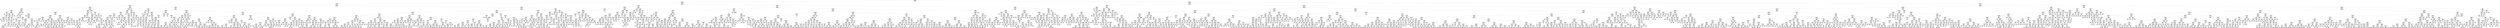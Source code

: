 digraph Tree {
node [shape=box] ;
0 [label="X[7] <= 82022464.0\ngini = 0.4999\nsamples = 44030\nvalue = [21758, 22272]"] ;
1 [label="X[5] <= 91232576.0\ngini = 0.4984\nsamples = 11008\nvalue = [5819, 5189]"] ;
0 -> 1 [labeldistance=2.5, labelangle=45, headlabel="True"] ;
2 [label="X[0] <= 71505360.0\ngini = 0.4935\nsamples = 4403\nvalue = [2452, 1951]"] ;
1 -> 2 ;
3 [label="X[1] <= 113810368.0\ngini = 0.4729\nsamples = 928\nvalue = [572, 356]"] ;
2 -> 3 ;
4 [label="X[6] <= 71303784.0\ngini = 0.4546\nsamples = 604\nvalue = [393, 211]"] ;
3 -> 4 ;
5 [label="X[7] <= 64928940.0\ngini = 0.3599\nsamples = 85\nvalue = [65, 20]"] ;
4 -> 5 ;
6 [label="X[11] <= 66833776.0\ngini = 0.4352\nsamples = 50\nvalue = [34, 16]"] ;
5 -> 6 ;
7 [label="X[1] <= 64912136.0\ngini = 0.32\nsamples = 5\nvalue = [1, 4]"] ;
6 -> 7 ;
8 [label="gini = 0.0\nsamples = 1\nvalue = [1, 0]"] ;
7 -> 8 ;
9 [label="gini = 0.0\nsamples = 4\nvalue = [0, 4]"] ;
7 -> 9 ;
10 [label="X[13] <= 79259984.0\ngini = 0.3911\nsamples = 45\nvalue = [33, 12]"] ;
6 -> 10 ;
11 [label="X[3] <= 120705776.0\ngini = 0.3427\nsamples = 41\nvalue = [32, 9]"] ;
10 -> 11 ;
12 [label="X[4] <= 127222096.0\ngini = 0.4898\nsamples = 14\nvalue = [8, 6]"] ;
11 -> 12 ;
13 [label="X[6] <= 68410056.0\ngini = 0.3967\nsamples = 11\nvalue = [8, 3]"] ;
12 -> 13 ;
14 [label="gini = 0.0\nsamples = 6\nvalue = [6, 0]"] ;
13 -> 14 ;
15 [label="X[2] <= 78593024.0\ngini = 0.48\nsamples = 5\nvalue = [2, 3]"] ;
13 -> 15 ;
16 [label="gini = 0.0\nsamples = 3\nvalue = [0, 3]"] ;
15 -> 16 ;
17 [label="gini = 0.0\nsamples = 2\nvalue = [2, 0]"] ;
15 -> 17 ;
18 [label="gini = 0.0\nsamples = 3\nvalue = [0, 3]"] ;
12 -> 18 ;
19 [label="X[1] <= 100135360.0\ngini = 0.1975\nsamples = 27\nvalue = [24, 3]"] ;
11 -> 19 ;
20 [label="X[25] <= 0.5\ngini = 0.0799\nsamples = 24\nvalue = [23, 1]"] ;
19 -> 20 ;
21 [label="gini = 0.0\nsamples = 22\nvalue = [22, 0]"] ;
20 -> 21 ;
22 [label="X[4] <= 129828312.0\ngini = 0.5\nsamples = 2\nvalue = [1, 1]"] ;
20 -> 22 ;
23 [label="gini = 0.0\nsamples = 1\nvalue = [0, 1]"] ;
22 -> 23 ;
24 [label="gini = 0.0\nsamples = 1\nvalue = [1, 0]"] ;
22 -> 24 ;
25 [label="X[10] <= 117572688.0\ngini = 0.4444\nsamples = 3\nvalue = [1, 2]"] ;
19 -> 25 ;
26 [label="gini = 0.0\nsamples = 1\nvalue = [1, 0]"] ;
25 -> 26 ;
27 [label="gini = 0.0\nsamples = 2\nvalue = [0, 2]"] ;
25 -> 27 ;
28 [label="X[10] <= 87690224.0\ngini = 0.375\nsamples = 4\nvalue = [1, 3]"] ;
10 -> 28 ;
29 [label="gini = 0.0\nsamples = 1\nvalue = [1, 0]"] ;
28 -> 29 ;
30 [label="gini = 0.0\nsamples = 3\nvalue = [0, 3]"] ;
28 -> 30 ;
31 [label="X[7] <= 77303656.0\ngini = 0.2024\nsamples = 35\nvalue = [31, 4]"] ;
5 -> 31 ;
32 [label="X[9] <= 135749824.0\ngini = 0.1609\nsamples = 34\nvalue = [31, 3]"] ;
31 -> 32 ;
33 [label="X[8] <= 115444960.0\ngini = 0.1139\nsamples = 33\nvalue = [31, 2]"] ;
32 -> 33 ;
34 [label="gini = 0.0\nsamples = 26\nvalue = [26, 0]"] ;
33 -> 34 ;
35 [label="X[1] <= 103691688.0\ngini = 0.4082\nsamples = 7\nvalue = [5, 2]"] ;
33 -> 35 ;
36 [label="gini = 0.0\nsamples = 5\nvalue = [5, 0]"] ;
35 -> 36 ;
37 [label="gini = 0.0\nsamples = 2\nvalue = [0, 2]"] ;
35 -> 37 ;
38 [label="gini = 0.0\nsamples = 1\nvalue = [0, 1]"] ;
32 -> 38 ;
39 [label="gini = 0.0\nsamples = 1\nvalue = [0, 1]"] ;
31 -> 39 ;
40 [label="X[1] <= 109618688.0\ngini = 0.4652\nsamples = 519\nvalue = [328, 191]"] ;
4 -> 40 ;
41 [label="X[1] <= 92416552.0\ngini = 0.4699\nsamples = 501\nvalue = [312, 189]"] ;
40 -> 41 ;
42 [label="X[3] <= 119635968.0\ngini = 0.4563\nsamples = 406\nvalue = [263, 143]"] ;
41 -> 42 ;
43 [label="X[13] <= 65993812.0\ngini = 0.3954\nsamples = 199\nvalue = [145, 54]"] ;
42 -> 43 ;
44 [label="gini = 0.0\nsamples = 3\nvalue = [0, 3]"] ;
43 -> 44 ;
45 [label="X[9] <= 72349872.0\ngini = 0.385\nsamples = 196\nvalue = [145, 51]"] ;
43 -> 45 ;
46 [label="X[20] <= 0.5\ngini = 0.2221\nsamples = 55\nvalue = [48, 7]"] ;
45 -> 46 ;
47 [label="X[6] <= 128248808.0\ngini = 0.1975\nsamples = 54\nvalue = [48, 6]"] ;
46 -> 47 ;
48 [label="X[0] <= 67377120.0\ngini = 0.1709\nsamples = 53\nvalue = [48, 5]"] ;
47 -> 48 ;
49 [label="X[0] <= 67057036.0\ngini = 0.32\nsamples = 25\nvalue = [20, 5]"] ;
48 -> 49 ;
50 [label="X[12] <= 107020512.0\ngini = 0.1723\nsamples = 21\nvalue = [19, 2]"] ;
49 -> 50 ;
51 [label="X[5] <= 64318432.0\ngini = 0.095\nsamples = 20\nvalue = [19, 1]"] ;
50 -> 51 ;
52 [label="gini = 0.0\nsamples = 1\nvalue = [0, 1]"] ;
51 -> 52 ;
53 [label="gini = 0.0\nsamples = 19\nvalue = [19, 0]"] ;
51 -> 53 ;
54 [label="gini = 0.0\nsamples = 1\nvalue = [0, 1]"] ;
50 -> 54 ;
55 [label="X[13] <= 78936808.0\ngini = 0.375\nsamples = 4\nvalue = [1, 3]"] ;
49 -> 55 ;
56 [label="gini = 0.0\nsamples = 1\nvalue = [1, 0]"] ;
55 -> 56 ;
57 [label="gini = 0.0\nsamples = 3\nvalue = [0, 3]"] ;
55 -> 57 ;
58 [label="gini = 0.0\nsamples = 28\nvalue = [28, 0]"] ;
48 -> 58 ;
59 [label="gini = 0.0\nsamples = 1\nvalue = [0, 1]"] ;
47 -> 59 ;
60 [label="gini = 0.0\nsamples = 1\nvalue = [0, 1]"] ;
46 -> 60 ;
61 [label="X[3] <= 93929536.0\ngini = 0.4294\nsamples = 141\nvalue = [97, 44]"] ;
45 -> 61 ;
62 [label="X[4] <= 87975152.0\ngini = 0.4933\nsamples = 52\nvalue = [29, 23]"] ;
61 -> 62 ;
63 [label="X[1] <= 70356968.0\ngini = 0.4082\nsamples = 35\nvalue = [25, 10]"] ;
62 -> 63 ;
64 [label="X[4] <= 71815200.0\ngini = 0.32\nsamples = 5\nvalue = [1, 4]"] ;
63 -> 64 ;
65 [label="gini = 0.0\nsamples = 1\nvalue = [1, 0]"] ;
64 -> 65 ;
66 [label="gini = 0.0\nsamples = 4\nvalue = [0, 4]"] ;
64 -> 66 ;
67 [label="X[4] <= 81913040.0\ngini = 0.32\nsamples = 30\nvalue = [24, 6]"] ;
63 -> 67 ;
68 [label="X[9] <= 130851136.0\ngini = 0.1107\nsamples = 17\nvalue = [16, 1]"] ;
67 -> 68 ;
69 [label="gini = 0.0\nsamples = 16\nvalue = [16, 0]"] ;
68 -> 69 ;
70 [label="gini = 0.0\nsamples = 1\nvalue = [0, 1]"] ;
68 -> 70 ;
71 [label="X[0] <= 69718392.0\ngini = 0.4734\nsamples = 13\nvalue = [8, 5]"] ;
67 -> 71 ;
72 [label="X[1] <= 86223104.0\ngini = 0.3967\nsamples = 11\nvalue = [8, 3]"] ;
71 -> 72 ;
73 [label="gini = 0.48\nsamples = 5\nvalue = [2, 3]"] ;
72 -> 73 ;
74 [label="gini = 0.0\nsamples = 6\nvalue = [6, 0]"] ;
72 -> 74 ;
75 [label="gini = 0.0\nsamples = 2\nvalue = [0, 2]"] ;
71 -> 75 ;
76 [label="X[13] <= 130494512.0\ngini = 0.3599\nsamples = 17\nvalue = [4, 13]"] ;
62 -> 76 ;
77 [label="X[8] <= 97915384.0\ngini = 0.2311\nsamples = 15\nvalue = [2, 13]"] ;
76 -> 77 ;
78 [label="gini = 0.0\nsamples = 12\nvalue = [0, 12]"] ;
77 -> 78 ;
79 [label="X[10] <= 96856992.0\ngini = 0.4444\nsamples = 3\nvalue = [2, 1]"] ;
77 -> 79 ;
80 [label="gini = 0.0\nsamples = 2\nvalue = [2, 0]"] ;
79 -> 80 ;
81 [label="gini = 0.0\nsamples = 1\nvalue = [0, 1]"] ;
79 -> 81 ;
82 [label="gini = 0.0\nsamples = 2\nvalue = [2, 0]"] ;
76 -> 82 ;
83 [label="X[11] <= 100176912.0\ngini = 0.3606\nsamples = 89\nvalue = [68, 21]"] ;
61 -> 83 ;
84 [label="X[4] <= 115381712.0\ngini = 0.3414\nsamples = 87\nvalue = [68, 19]"] ;
83 -> 84 ;
85 [label="X[12] <= 96093680.0\ngini = 0.2449\nsamples = 56\nvalue = [48, 8]"] ;
84 -> 85 ;
86 [label="X[13] <= 127961168.0\ngini = 0.2008\nsamples = 53\nvalue = [47, 6]"] ;
85 -> 86 ;
87 [label="X[7] <= 71045944.0\ngini = 0.1738\nsamples = 52\nvalue = [47, 5]"] ;
86 -> 87 ;
88 [label="gini = 0.1172\nsamples = 48\nvalue = [45, 3]"] ;
87 -> 88 ;
89 [label="gini = 0.5\nsamples = 4\nvalue = [2, 2]"] ;
87 -> 89 ;
90 [label="gini = 0.0\nsamples = 1\nvalue = [0, 1]"] ;
86 -> 90 ;
91 [label="X[2] <= 73017584.0\ngini = 0.4444\nsamples = 3\nvalue = [1, 2]"] ;
85 -> 91 ;
92 [label="gini = 0.0\nsamples = 2\nvalue = [0, 2]"] ;
91 -> 92 ;
93 [label="gini = 0.0\nsamples = 1\nvalue = [1, 0]"] ;
91 -> 93 ;
94 [label="X[11] <= 83742656.0\ngini = 0.4579\nsamples = 31\nvalue = [20, 11]"] ;
84 -> 94 ;
95 [label="X[10] <= 114859664.0\ngini = 0.3648\nsamples = 25\nvalue = [19, 6]"] ;
94 -> 95 ;
96 [label="X[0] <= 71434592.0\ngini = 0.2873\nsamples = 23\nvalue = [19, 4]"] ;
95 -> 96 ;
97 [label="gini = 0.1723\nsamples = 21\nvalue = [19, 2]"] ;
96 -> 97 ;
98 [label="gini = 0.0\nsamples = 2\nvalue = [0, 2]"] ;
96 -> 98 ;
99 [label="gini = 0.0\nsamples = 2\nvalue = [0, 2]"] ;
95 -> 99 ;
100 [label="X[24] <= 0.5\ngini = 0.2778\nsamples = 6\nvalue = [1, 5]"] ;
94 -> 100 ;
101 [label="gini = 0.0\nsamples = 5\nvalue = [0, 5]"] ;
100 -> 101 ;
102 [label="gini = 0.0\nsamples = 1\nvalue = [1, 0]"] ;
100 -> 102 ;
103 [label="gini = 0.0\nsamples = 2\nvalue = [0, 2]"] ;
83 -> 103 ;
104 [label="X[12] <= 77352896.0\ngini = 0.4902\nsamples = 207\nvalue = [118, 89]"] ;
42 -> 104 ;
105 [label="X[1] <= 66060464.0\ngini = 0.4576\nsamples = 127\nvalue = [82, 45]"] ;
104 -> 105 ;
106 [label="X[13] <= 91705944.0\ngini = 0.4654\nsamples = 19\nvalue = [7, 12]"] ;
105 -> 106 ;
107 [label="X[10] <= 121164048.0\ngini = 0.4444\nsamples = 9\nvalue = [6, 3]"] ;
106 -> 107 ;
108 [label="gini = 0.0\nsamples = 6\nvalue = [6, 0]"] ;
107 -> 108 ;
109 [label="gini = 0.0\nsamples = 3\nvalue = [0, 3]"] ;
107 -> 109 ;
110 [label="X[24] <= 0.5\ngini = 0.18\nsamples = 10\nvalue = [1, 9]"] ;
106 -> 110 ;
111 [label="gini = 0.0\nsamples = 9\nvalue = [0, 9]"] ;
110 -> 111 ;
112 [label="gini = 0.0\nsamples = 1\nvalue = [1, 0]"] ;
110 -> 112 ;
113 [label="X[9] <= 91636608.0\ngini = 0.4244\nsamples = 108\nvalue = [75, 33]"] ;
105 -> 113 ;
114 [label="X[7] <= 71474768.0\ngini = 0.4856\nsamples = 53\nvalue = [31, 22]"] ;
113 -> 114 ;
115 [label="X[3] <= 133533248.0\ngini = 0.4575\nsamples = 48\nvalue = [31, 17]"] ;
114 -> 115 ;
116 [label="X[13] <= 74051808.0\ngini = 0.4286\nsamples = 45\nvalue = [31, 14]"] ;
115 -> 116 ;
117 [label="gini = 0.0\nsamples = 2\nvalue = [0, 2]"] ;
116 -> 117 ;
118 [label="X[11] <= 71864400.0\ngini = 0.4024\nsamples = 43\nvalue = [31, 12]"] ;
116 -> 118 ;
119 [label="gini = 0.0\nsamples = 12\nvalue = [12, 0]"] ;
118 -> 119 ;
120 [label="X[0] <= 67579792.0\ngini = 0.4745\nsamples = 31\nvalue = [19, 12]"] ;
118 -> 120 ;
121 [label="gini = 0.3047\nsamples = 16\nvalue = [13, 3]"] ;
120 -> 121 ;
122 [label="gini = 0.48\nsamples = 15\nvalue = [6, 9]"] ;
120 -> 122 ;
123 [label="gini = 0.0\nsamples = 3\nvalue = [0, 3]"] ;
115 -> 123 ;
124 [label="gini = 0.0\nsamples = 5\nvalue = [0, 5]"] ;
114 -> 124 ;
125 [label="X[9] <= 135552048.0\ngini = 0.32\nsamples = 55\nvalue = [44, 11]"] ;
113 -> 125 ;
126 [label="X[2] <= 68354080.0\ngini = 0.282\nsamples = 53\nvalue = [44, 9]"] ;
125 -> 126 ;
127 [label="X[5] <= 65118620.0\ngini = 0.4688\nsamples = 16\nvalue = [10, 6]"] ;
126 -> 127 ;
128 [label="gini = 0.0\nsamples = 5\nvalue = [5, 0]"] ;
127 -> 128 ;
129 [label="X[12] <= 64568352.0\ngini = 0.4959\nsamples = 11\nvalue = [5, 6]"] ;
127 -> 129 ;
130 [label="gini = 0.0\nsamples = 3\nvalue = [3, 0]"] ;
129 -> 130 ;
131 [label="X[12] <= 66356064.0\ngini = 0.375\nsamples = 8\nvalue = [2, 6]"] ;
129 -> 131 ;
132 [label="gini = 0.0\nsamples = 5\nvalue = [0, 5]"] ;
131 -> 132 ;
133 [label="gini = 0.4444\nsamples = 3\nvalue = [2, 1]"] ;
131 -> 133 ;
134 [label="X[8] <= 136287328.0\ngini = 0.149\nsamples = 37\nvalue = [34, 3]"] ;
126 -> 134 ;
135 [label="X[3] <= 125553456.0\ngini = 0.1049\nsamples = 36\nvalue = [34, 2]"] ;
134 -> 135 ;
136 [label="X[9] <= 122958192.0\ngini = 0.2975\nsamples = 11\nvalue = [9, 2]"] ;
135 -> 136 ;
137 [label="gini = 0.18\nsamples = 10\nvalue = [9, 1]"] ;
136 -> 137 ;
138 [label="gini = 0.0\nsamples = 1\nvalue = [0, 1]"] ;
136 -> 138 ;
139 [label="gini = 0.0\nsamples = 25\nvalue = [25, 0]"] ;
135 -> 139 ;
140 [label="gini = 0.0\nsamples = 1\nvalue = [0, 1]"] ;
134 -> 140 ;
141 [label="gini = 0.0\nsamples = 2\nvalue = [0, 2]"] ;
125 -> 141 ;
142 [label="X[5] <= 79356432.0\ngini = 0.495\nsamples = 80\nvalue = [36, 44]"] ;
104 -> 142 ;
143 [label="X[7] <= 70540192.0\ngini = 0.414\nsamples = 41\nvalue = [12, 29]"] ;
142 -> 143 ;
144 [label="X[4] <= 113643248.0\ngini = 0.3343\nsamples = 33\nvalue = [7, 26]"] ;
143 -> 144 ;
145 [label="gini = 0.0\nsamples = 2\nvalue = [2, 0]"] ;
144 -> 145 ;
146 [label="X[5] <= 65842476.0\ngini = 0.2706\nsamples = 31\nvalue = [5, 26]"] ;
144 -> 146 ;
147 [label="gini = 0.0\nsamples = 2\nvalue = [2, 0]"] ;
146 -> 147 ;
148 [label="X[0] <= 65602808.0\ngini = 0.1855\nsamples = 29\nvalue = [3, 26]"] ;
146 -> 148 ;
149 [label="gini = 0.0\nsamples = 1\nvalue = [1, 0]"] ;
148 -> 149 ;
150 [label="X[0] <= 66651136.0\ngini = 0.1327\nsamples = 28\nvalue = [2, 26]"] ;
148 -> 150 ;
151 [label="X[7] <= 64673032.0\ngini = 0.4082\nsamples = 7\nvalue = [2, 5]"] ;
150 -> 151 ;
152 [label="gini = 0.0\nsamples = 4\nvalue = [0, 4]"] ;
151 -> 152 ;
153 [label="gini = 0.4444\nsamples = 3\nvalue = [2, 1]"] ;
151 -> 153 ;
154 [label="gini = 0.0\nsamples = 21\nvalue = [0, 21]"] ;
150 -> 154 ;
155 [label="X[13] <= 96741552.0\ngini = 0.4688\nsamples = 8\nvalue = [5, 3]"] ;
143 -> 155 ;
156 [label="gini = 0.0\nsamples = 4\nvalue = [4, 0]"] ;
155 -> 156 ;
157 [label="X[7] <= 70844832.0\ngini = 0.375\nsamples = 4\nvalue = [1, 3]"] ;
155 -> 157 ;
158 [label="gini = 0.0\nsamples = 1\nvalue = [1, 0]"] ;
157 -> 158 ;
159 [label="gini = 0.0\nsamples = 3\nvalue = [0, 3]"] ;
157 -> 159 ;
160 [label="X[10] <= 94848368.0\ngini = 0.4734\nsamples = 39\nvalue = [24, 15]"] ;
142 -> 160 ;
161 [label="X[8] <= 68424072.0\ngini = 0.2449\nsamples = 21\nvalue = [18, 3]"] ;
160 -> 161 ;
162 [label="X[0] <= 66784688.0\ngini = 0.4898\nsamples = 7\nvalue = [4, 3]"] ;
161 -> 162 ;
163 [label="gini = 0.0\nsamples = 3\nvalue = [3, 0]"] ;
162 -> 163 ;
164 [label="X[1] <= 78951936.0\ngini = 0.375\nsamples = 4\nvalue = [1, 3]"] ;
162 -> 164 ;
165 [label="gini = 0.0\nsamples = 1\nvalue = [1, 0]"] ;
164 -> 165 ;
166 [label="gini = 0.0\nsamples = 3\nvalue = [0, 3]"] ;
164 -> 166 ;
167 [label="gini = 0.0\nsamples = 14\nvalue = [14, 0]"] ;
161 -> 167 ;
168 [label="X[5] <= 87020912.0\ngini = 0.4444\nsamples = 18\nvalue = [6, 12]"] ;
160 -> 168 ;
169 [label="gini = 0.0\nsamples = 9\nvalue = [0, 9]"] ;
168 -> 169 ;
170 [label="X[19] <= 0.5\ngini = 0.4444\nsamples = 9\nvalue = [6, 3]"] ;
168 -> 170 ;
171 [label="gini = 0.0\nsamples = 5\nvalue = [5, 0]"] ;
170 -> 171 ;
172 [label="X[0] <= 66578240.0\ngini = 0.375\nsamples = 4\nvalue = [1, 3]"] ;
170 -> 172 ;
173 [label="gini = 0.0\nsamples = 1\nvalue = [1, 0]"] ;
172 -> 173 ;
174 [label="gini = 0.0\nsamples = 3\nvalue = [0, 3]"] ;
172 -> 174 ;
175 [label="X[3] <= 108378912.0\ngini = 0.4995\nsamples = 95\nvalue = [49, 46]"] ;
41 -> 175 ;
176 [label="X[5] <= 86928000.0\ngini = 0.4444\nsamples = 39\nvalue = [13, 26]"] ;
175 -> 176 ;
177 [label="X[22] <= 0.5\ngini = 0.3673\nsamples = 33\nvalue = [8, 25]"] ;
176 -> 177 ;
178 [label="X[20] <= 0.5\ngini = 0.3122\nsamples = 31\nvalue = [6, 25]"] ;
177 -> 178 ;
179 [label="X[19] <= 0.5\ngini = 0.2449\nsamples = 28\nvalue = [4, 24]"] ;
178 -> 179 ;
180 [label="X[4] <= 124931560.0\ngini = 0.1975\nsamples = 27\nvalue = [3, 24]"] ;
179 -> 180 ;
181 [label="X[3] <= 81741640.0\ngini = 0.142\nsamples = 26\nvalue = [2, 24]"] ;
180 -> 181 ;
182 [label="X[11] <= 94341688.0\ngini = 0.4082\nsamples = 7\nvalue = [2, 5]"] ;
181 -> 182 ;
183 [label="gini = 0.0\nsamples = 4\nvalue = [0, 4]"] ;
182 -> 183 ;
184 [label="X[8] <= 106239024.0\ngini = 0.4444\nsamples = 3\nvalue = [2, 1]"] ;
182 -> 184 ;
185 [label="gini = 0.0\nsamples = 2\nvalue = [2, 0]"] ;
184 -> 185 ;
186 [label="gini = 0.0\nsamples = 1\nvalue = [0, 1]"] ;
184 -> 186 ;
187 [label="gini = 0.0\nsamples = 19\nvalue = [0, 19]"] ;
181 -> 187 ;
188 [label="gini = 0.0\nsamples = 1\nvalue = [1, 0]"] ;
180 -> 188 ;
189 [label="gini = 0.0\nsamples = 1\nvalue = [1, 0]"] ;
179 -> 189 ;
190 [label="X[7] <= 66153604.0\ngini = 0.4444\nsamples = 3\nvalue = [2, 1]"] ;
178 -> 190 ;
191 [label="gini = 0.0\nsamples = 2\nvalue = [2, 0]"] ;
190 -> 191 ;
192 [label="gini = 0.0\nsamples = 1\nvalue = [0, 1]"] ;
190 -> 192 ;
193 [label="gini = 0.0\nsamples = 2\nvalue = [2, 0]"] ;
177 -> 193 ;
194 [label="X[19] <= 0.5\ngini = 0.2778\nsamples = 6\nvalue = [5, 1]"] ;
176 -> 194 ;
195 [label="gini = 0.0\nsamples = 5\nvalue = [5, 0]"] ;
194 -> 195 ;
196 [label="gini = 0.0\nsamples = 1\nvalue = [0, 1]"] ;
194 -> 196 ;
197 [label="X[35] <= 0.5\ngini = 0.4592\nsamples = 56\nvalue = [36, 20]"] ;
175 -> 197 ;
198 [label="X[0] <= 67323456.0\ngini = 0.4306\nsamples = 51\nvalue = [35, 16]"] ;
197 -> 198 ;
199 [label="X[12] <= 84578192.0\ngini = 0.4911\nsamples = 30\nvalue = [17, 13]"] ;
198 -> 199 ;
200 [label="X[11] <= 94026688.0\ngini = 0.4688\nsamples = 16\nvalue = [6, 10]"] ;
199 -> 200 ;
201 [label="gini = 0.0\nsamples = 7\nvalue = [0, 7]"] ;
200 -> 201 ;
202 [label="X[10] <= 123539984.0\ngini = 0.4444\nsamples = 9\nvalue = [6, 3]"] ;
200 -> 202 ;
203 [label="gini = 0.0\nsamples = 2\nvalue = [0, 2]"] ;
202 -> 203 ;
204 [label="X[6] <= 71565880.0\ngini = 0.2449\nsamples = 7\nvalue = [6, 1]"] ;
202 -> 204 ;
205 [label="gini = 0.0\nsamples = 1\nvalue = [0, 1]"] ;
204 -> 205 ;
206 [label="gini = 0.0\nsamples = 6\nvalue = [6, 0]"] ;
204 -> 206 ;
207 [label="X[6] <= 122520944.0\ngini = 0.3367\nsamples = 14\nvalue = [11, 3]"] ;
199 -> 207 ;
208 [label="gini = 0.0\nsamples = 9\nvalue = [9, 0]"] ;
207 -> 208 ;
209 [label="X[6] <= 127029168.0\ngini = 0.48\nsamples = 5\nvalue = [2, 3]"] ;
207 -> 209 ;
210 [label="gini = 0.0\nsamples = 3\nvalue = [0, 3]"] ;
209 -> 210 ;
211 [label="gini = 0.0\nsamples = 2\nvalue = [2, 0]"] ;
209 -> 211 ;
212 [label="X[2] <= 104643952.0\ngini = 0.2449\nsamples = 21\nvalue = [18, 3]"] ;
198 -> 212 ;
213 [label="X[10] <= 71063232.0\ngini = 0.1049\nsamples = 18\nvalue = [17, 1]"] ;
212 -> 213 ;
214 [label="gini = 0.0\nsamples = 1\nvalue = [0, 1]"] ;
213 -> 214 ;
215 [label="gini = 0.0\nsamples = 17\nvalue = [17, 0]"] ;
213 -> 215 ;
216 [label="X[7] <= 67033000.0\ngini = 0.4444\nsamples = 3\nvalue = [1, 2]"] ;
212 -> 216 ;
217 [label="gini = 0.0\nsamples = 2\nvalue = [0, 2]"] ;
216 -> 217 ;
218 [label="gini = 0.0\nsamples = 1\nvalue = [1, 0]"] ;
216 -> 218 ;
219 [label="X[5] <= 64766016.0\ngini = 0.32\nsamples = 5\nvalue = [1, 4]"] ;
197 -> 219 ;
220 [label="gini = 0.0\nsamples = 1\nvalue = [1, 0]"] ;
219 -> 220 ;
221 [label="gini = 0.0\nsamples = 4\nvalue = [0, 4]"] ;
219 -> 221 ;
222 [label="X[11] <= 86078064.0\ngini = 0.1975\nsamples = 18\nvalue = [16, 2]"] ;
40 -> 222 ;
223 [label="gini = 0.0\nsamples = 1\nvalue = [0, 1]"] ;
222 -> 223 ;
224 [label="X[13] <= 121026816.0\ngini = 0.1107\nsamples = 17\nvalue = [16, 1]"] ;
222 -> 224 ;
225 [label="gini = 0.0\nsamples = 15\nvalue = [15, 0]"] ;
224 -> 225 ;
226 [label="X[13] <= 128230432.0\ngini = 0.5\nsamples = 2\nvalue = [1, 1]"] ;
224 -> 226 ;
227 [label="gini = 0.0\nsamples = 1\nvalue = [0, 1]"] ;
226 -> 227 ;
228 [label="gini = 0.0\nsamples = 1\nvalue = [1, 0]"] ;
226 -> 228 ;
229 [label="X[2] <= 135813136.0\ngini = 0.4945\nsamples = 324\nvalue = [179, 145]"] ;
3 -> 229 ;
230 [label="X[5] <= 84891256.0\ngini = 0.4916\nsamples = 317\nvalue = [179, 138]"] ;
229 -> 230 ;
231 [label="X[1] <= 128189664.0\ngini = 0.4855\nsamples = 294\nvalue = [172, 122]"] ;
230 -> 231 ;
232 [label="X[5] <= 80158448.0\ngini = 0.4988\nsamples = 164\nvalue = [86, 78]"] ;
231 -> 232 ;
233 [label="X[5] <= 79323232.0\ngini = 0.4998\nsamples = 135\nvalue = [66, 69]"] ;
232 -> 233 ;
234 [label="X[11] <= 130678832.0\ngini = 0.4995\nsamples = 126\nvalue = [65, 61]"] ;
233 -> 234 ;
235 [label="X[11] <= 124387048.0\ngini = 0.5\nsamples = 121\nvalue = [60, 61]"] ;
234 -> 235 ;
236 [label="X[12] <= 77133040.0\ngini = 0.4979\nsamples = 109\nvalue = [58, 51]"] ;
235 -> 236 ;
237 [label="X[12] <= 66596540.0\ngini = 0.4851\nsamples = 87\nvalue = [51, 36]"] ;
236 -> 237 ;
238 [label="X[11] <= 123160288.0\ngini = 0.4998\nsamples = 55\nvalue = [27, 28]"] ;
237 -> 238 ;
239 [label="X[10] <= 86787392.0\ngini = 0.4928\nsamples = 50\nvalue = [22, 28]"] ;
238 -> 239 ;
240 [label="gini = 0.0\nsamples = 5\nvalue = [0, 5]"] ;
239 -> 240 ;
241 [label="X[10] <= 121175568.0\ngini = 0.4998\nsamples = 45\nvalue = [22, 23]"] ;
239 -> 241 ;
242 [label="gini = 0.355\nsamples = 13\nvalue = [10, 3]"] ;
241 -> 242 ;
243 [label="gini = 0.4688\nsamples = 32\nvalue = [12, 20]"] ;
241 -> 243 ;
244 [label="gini = 0.0\nsamples = 5\nvalue = [5, 0]"] ;
238 -> 244 ;
245 [label="X[3] <= 117079440.0\ngini = 0.375\nsamples = 32\nvalue = [24, 8]"] ;
237 -> 245 ;
246 [label="gini = 0.0\nsamples = 11\nvalue = [11, 0]"] ;
245 -> 246 ;
247 [label="X[3] <= 132425848.0\ngini = 0.4717\nsamples = 21\nvalue = [13, 8]"] ;
245 -> 247 ;
248 [label="X[1] <= 123673160.0\ngini = 0.4898\nsamples = 14\nvalue = [6, 8]"] ;
247 -> 248 ;
249 [label="gini = 0.3967\nsamples = 11\nvalue = [3, 8]"] ;
248 -> 249 ;
250 [label="gini = 0.0\nsamples = 3\nvalue = [3, 0]"] ;
248 -> 250 ;
251 [label="gini = 0.0\nsamples = 7\nvalue = [7, 0]"] ;
247 -> 251 ;
252 [label="X[9] <= 130679496.0\ngini = 0.4339\nsamples = 22\nvalue = [7, 15]"] ;
236 -> 252 ;
253 [label="X[12] <= 84050296.0\ngini = 0.3324\nsamples = 19\nvalue = [4, 15]"] ;
252 -> 253 ;
254 [label="gini = 0.0\nsamples = 9\nvalue = [0, 9]"] ;
253 -> 254 ;
255 [label="X[3] <= 127165456.0\ngini = 0.48\nsamples = 10\nvalue = [4, 6]"] ;
253 -> 255 ;
256 [label="X[9] <= 115240976.0\ngini = 0.4444\nsamples = 6\nvalue = [4, 2]"] ;
255 -> 256 ;
257 [label="gini = 0.0\nsamples = 3\nvalue = [3, 0]"] ;
256 -> 257 ;
258 [label="gini = 0.4444\nsamples = 3\nvalue = [1, 2]"] ;
256 -> 258 ;
259 [label="gini = 0.0\nsamples = 4\nvalue = [0, 4]"] ;
255 -> 259 ;
260 [label="gini = 0.0\nsamples = 3\nvalue = [3, 0]"] ;
252 -> 260 ;
261 [label="X[5] <= 69481296.0\ngini = 0.2778\nsamples = 12\nvalue = [2, 10]"] ;
235 -> 261 ;
262 [label="gini = 0.0\nsamples = 10\nvalue = [0, 10]"] ;
261 -> 262 ;
263 [label="gini = 0.0\nsamples = 2\nvalue = [2, 0]"] ;
261 -> 263 ;
264 [label="gini = 0.0\nsamples = 5\nvalue = [5, 0]"] ;
234 -> 264 ;
265 [label="X[13] <= 65674876.0\ngini = 0.1975\nsamples = 9\nvalue = [1, 8]"] ;
233 -> 265 ;
266 [label="gini = 0.0\nsamples = 1\nvalue = [1, 0]"] ;
265 -> 266 ;
267 [label="gini = 0.0\nsamples = 8\nvalue = [0, 8]"] ;
265 -> 267 ;
268 [label="X[1] <= 123251376.0\ngini = 0.4281\nsamples = 29\nvalue = [20, 9]"] ;
232 -> 268 ;
269 [label="X[0] <= 69796480.0\ngini = 0.1528\nsamples = 12\nvalue = [11, 1]"] ;
268 -> 269 ;
270 [label="gini = 0.0\nsamples = 10\nvalue = [10, 0]"] ;
269 -> 270 ;
271 [label="X[6] <= 90693720.0\ngini = 0.5\nsamples = 2\nvalue = [1, 1]"] ;
269 -> 271 ;
272 [label="gini = 0.0\nsamples = 1\nvalue = [0, 1]"] ;
271 -> 272 ;
273 [label="gini = 0.0\nsamples = 1\nvalue = [1, 0]"] ;
271 -> 273 ;
274 [label="X[3] <= 105388008.0\ngini = 0.4983\nsamples = 17\nvalue = [9, 8]"] ;
268 -> 274 ;
275 [label="gini = 0.0\nsamples = 3\nvalue = [0, 3]"] ;
274 -> 275 ;
276 [label="X[5] <= 80418240.0\ngini = 0.4592\nsamples = 14\nvalue = [9, 5]"] ;
274 -> 276 ;
277 [label="gini = 0.0\nsamples = 3\nvalue = [3, 0]"] ;
276 -> 277 ;
278 [label="X[12] <= 105820656.0\ngini = 0.4959\nsamples = 11\nvalue = [6, 5]"] ;
276 -> 278 ;
279 [label="X[1] <= 124367416.0\ngini = 0.4444\nsamples = 9\nvalue = [6, 3]"] ;
278 -> 279 ;
280 [label="X[5] <= 83923264.0\ngini = 0.375\nsamples = 4\nvalue = [1, 3]"] ;
279 -> 280 ;
281 [label="gini = 0.0\nsamples = 1\nvalue = [1, 0]"] ;
280 -> 281 ;
282 [label="gini = 0.0\nsamples = 3\nvalue = [0, 3]"] ;
280 -> 282 ;
283 [label="gini = 0.0\nsamples = 5\nvalue = [5, 0]"] ;
279 -> 283 ;
284 [label="gini = 0.0\nsamples = 2\nvalue = [0, 2]"] ;
278 -> 284 ;
285 [label="X[13] <= 65709992.0\ngini = 0.4478\nsamples = 130\nvalue = [86, 44]"] ;
231 -> 285 ;
286 [label="gini = 0.0\nsamples = 3\nvalue = [0, 3]"] ;
285 -> 286 ;
287 [label="X[13] <= 131281360.0\ngini = 0.4372\nsamples = 127\nvalue = [86, 41]"] ;
285 -> 287 ;
288 [label="X[5] <= 79218216.0\ngini = 0.4251\nsamples = 124\nvalue = [86, 38]"] ;
287 -> 288 ;
289 [label="X[30] <= 0.5\ngini = 0.4527\nsamples = 104\nvalue = [68, 36]"] ;
288 -> 289 ;
290 [label="X[10] <= 79560728.0\ngini = 0.4297\nsamples = 96\nvalue = [66, 30]"] ;
289 -> 290 ;
291 [label="gini = 0.0\nsamples = 3\nvalue = [0, 3]"] ;
290 -> 291 ;
292 [label="X[2] <= 109292736.0\ngini = 0.4121\nsamples = 93\nvalue = [66, 27]"] ;
290 -> 292 ;
293 [label="X[2] <= 84194288.0\ngini = 0.378\nsamples = 83\nvalue = [62, 21]"] ;
292 -> 293 ;
294 [label="X[8] <= 89985256.0\ngini = 0.448\nsamples = 62\nvalue = [41, 21]"] ;
293 -> 294 ;
295 [label="X[4] <= 97689864.0\ngini = 0.4328\nsamples = 60\nvalue = [41, 19]"] ;
294 -> 295 ;
296 [label="gini = 0.48\nsamples = 10\nvalue = [4, 6]"] ;
295 -> 296 ;
297 [label="gini = 0.3848\nsamples = 50\nvalue = [37, 13]"] ;
295 -> 297 ;
298 [label="gini = 0.0\nsamples = 2\nvalue = [0, 2]"] ;
294 -> 298 ;
299 [label="gini = 0.0\nsamples = 21\nvalue = [21, 0]"] ;
293 -> 299 ;
300 [label="X[8] <= 125310176.0\ngini = 0.48\nsamples = 10\nvalue = [4, 6]"] ;
292 -> 300 ;
301 [label="gini = 0.0\nsamples = 5\nvalue = [0, 5]"] ;
300 -> 301 ;
302 [label="X[0] <= 67899472.0\ngini = 0.32\nsamples = 5\nvalue = [4, 1]"] ;
300 -> 302 ;
303 [label="gini = 0.0\nsamples = 4\nvalue = [4, 0]"] ;
302 -> 303 ;
304 [label="gini = 0.0\nsamples = 1\nvalue = [0, 1]"] ;
302 -> 304 ;
305 [label="X[8] <= 88742224.0\ngini = 0.375\nsamples = 8\nvalue = [2, 6]"] ;
289 -> 305 ;
306 [label="X[3] <= 133638144.0\ngini = 0.4444\nsamples = 3\nvalue = [2, 1]"] ;
305 -> 306 ;
307 [label="gini = 0.0\nsamples = 2\nvalue = [2, 0]"] ;
306 -> 307 ;
308 [label="gini = 0.0\nsamples = 1\nvalue = [0, 1]"] ;
306 -> 308 ;
309 [label="gini = 0.0\nsamples = 5\nvalue = [0, 5]"] ;
305 -> 309 ;
310 [label="X[2] <= 68117056.0\ngini = 0.18\nsamples = 20\nvalue = [18, 2]"] ;
288 -> 310 ;
311 [label="gini = 0.0\nsamples = 2\nvalue = [0, 2]"] ;
310 -> 311 ;
312 [label="gini = 0.0\nsamples = 18\nvalue = [18, 0]"] ;
310 -> 312 ;
313 [label="gini = 0.0\nsamples = 3\nvalue = [0, 3]"] ;
287 -> 313 ;
314 [label="X[5] <= 90972744.0\ngini = 0.4234\nsamples = 23\nvalue = [7, 16]"] ;
230 -> 314 ;
315 [label="X[6] <= 77035632.0\ngini = 0.32\nsamples = 20\nvalue = [4, 16]"] ;
314 -> 315 ;
316 [label="gini = 0.0\nsamples = 10\nvalue = [0, 10]"] ;
315 -> 316 ;
317 [label="X[9] <= 97566672.0\ngini = 0.48\nsamples = 10\nvalue = [4, 6]"] ;
315 -> 317 ;
318 [label="gini = 0.0\nsamples = 5\nvalue = [0, 5]"] ;
317 -> 318 ;
319 [label="X[9] <= 121020832.0\ngini = 0.32\nsamples = 5\nvalue = [4, 1]"] ;
317 -> 319 ;
320 [label="gini = 0.0\nsamples = 4\nvalue = [4, 0]"] ;
319 -> 320 ;
321 [label="gini = 0.0\nsamples = 1\nvalue = [0, 1]"] ;
319 -> 321 ;
322 [label="gini = 0.0\nsamples = 3\nvalue = [3, 0]"] ;
314 -> 322 ;
323 [label="gini = 0.0\nsamples = 7\nvalue = [0, 7]"] ;
229 -> 323 ;
324 [label="X[9] <= 91776368.0\ngini = 0.4966\nsamples = 3475\nvalue = [1880, 1595]"] ;
2 -> 324 ;
325 [label="X[12] <= 64371564.0\ngini = 0.4842\nsamples = 1311\nvalue = [772, 539]"] ;
324 -> 325 ;
326 [label="X[3] <= 88469152.0\ngini = 0.375\nsamples = 20\nvalue = [5, 15]"] ;
325 -> 326 ;
327 [label="gini = 0.0\nsamples = 11\nvalue = [0, 11]"] ;
326 -> 327 ;
328 [label="X[11] <= 86211176.0\ngini = 0.4938\nsamples = 9\nvalue = [5, 4]"] ;
326 -> 328 ;
329 [label="X[5] <= 65537984.0\ngini = 0.32\nsamples = 5\nvalue = [1, 4]"] ;
328 -> 329 ;
330 [label="gini = 0.0\nsamples = 1\nvalue = [1, 0]"] ;
329 -> 330 ;
331 [label="gini = 0.0\nsamples = 4\nvalue = [0, 4]"] ;
329 -> 331 ;
332 [label="gini = 0.0\nsamples = 4\nvalue = [4, 0]"] ;
328 -> 332 ;
333 [label="X[6] <= 87960640.0\ngini = 0.4823\nsamples = 1291\nvalue = [767, 524]"] ;
325 -> 333 ;
334 [label="X[12] <= 70626400.0\ngini = 0.4994\nsamples = 288\nvalue = [149, 139]"] ;
333 -> 334 ;
335 [label="X[8] <= 68452448.0\ngini = 0.4416\nsamples = 79\nvalue = [53, 26]"] ;
334 -> 335 ;
336 [label="X[11] <= 80481664.0\ngini = 0.4567\nsamples = 17\nvalue = [6, 11]"] ;
335 -> 336 ;
337 [label="X[1] <= 70092152.0\ngini = 0.3911\nsamples = 15\nvalue = [4, 11]"] ;
336 -> 337 ;
338 [label="X[9] <= 71829712.0\ngini = 0.5\nsamples = 8\nvalue = [4, 4]"] ;
337 -> 338 ;
339 [label="gini = 0.0\nsamples = 3\nvalue = [3, 0]"] ;
338 -> 339 ;
340 [label="X[30] <= 0.5\ngini = 0.32\nsamples = 5\nvalue = [1, 4]"] ;
338 -> 340 ;
341 [label="gini = 0.0\nsamples = 4\nvalue = [0, 4]"] ;
340 -> 341 ;
342 [label="gini = 0.0\nsamples = 1\nvalue = [1, 0]"] ;
340 -> 342 ;
343 [label="gini = 0.0\nsamples = 7\nvalue = [0, 7]"] ;
337 -> 343 ;
344 [label="gini = 0.0\nsamples = 2\nvalue = [2, 0]"] ;
336 -> 344 ;
345 [label="X[11] <= 71988096.0\ngini = 0.3668\nsamples = 62\nvalue = [47, 15]"] ;
335 -> 345 ;
346 [label="gini = 0.0\nsamples = 23\nvalue = [23, 0]"] ;
345 -> 346 ;
347 [label="X[6] <= 86978752.0\ngini = 0.4734\nsamples = 39\nvalue = [24, 15]"] ;
345 -> 347 ;
348 [label="X[1] <= 68160128.0\ngini = 0.4152\nsamples = 34\nvalue = [24, 10]"] ;
347 -> 348 ;
349 [label="gini = 0.0\nsamples = 3\nvalue = [0, 3]"] ;
348 -> 349 ;
350 [label="X[2] <= 78004816.0\ngini = 0.3496\nsamples = 31\nvalue = [24, 7]"] ;
348 -> 350 ;
351 [label="X[3] <= 114455840.0\ngini = 0.4938\nsamples = 9\nvalue = [4, 5]"] ;
350 -> 351 ;
352 [label="gini = 0.0\nsamples = 3\nvalue = [3, 0]"] ;
351 -> 352 ;
353 [label="X[13] <= 76960464.0\ngini = 0.2778\nsamples = 6\nvalue = [1, 5]"] ;
351 -> 353 ;
354 [label="X[13] <= 74100520.0\ngini = 0.5\nsamples = 2\nvalue = [1, 1]"] ;
353 -> 354 ;
355 [label="gini = 0.0\nsamples = 1\nvalue = [0, 1]"] ;
354 -> 355 ;
356 [label="gini = 0.0\nsamples = 1\nvalue = [1, 0]"] ;
354 -> 356 ;
357 [label="gini = 0.0\nsamples = 4\nvalue = [0, 4]"] ;
353 -> 357 ;
358 [label="X[3] <= 77653152.0\ngini = 0.1653\nsamples = 22\nvalue = [20, 2]"] ;
350 -> 358 ;
359 [label="gini = 0.0\nsamples = 1\nvalue = [0, 1]"] ;
358 -> 359 ;
360 [label="X[7] <= 62791228.0\ngini = 0.0907\nsamples = 21\nvalue = [20, 1]"] ;
358 -> 360 ;
361 [label="X[13] <= 104154672.0\ngini = 0.5\nsamples = 2\nvalue = [1, 1]"] ;
360 -> 361 ;
362 [label="gini = 0.0\nsamples = 1\nvalue = [0, 1]"] ;
361 -> 362 ;
363 [label="gini = 0.0\nsamples = 1\nvalue = [1, 0]"] ;
361 -> 363 ;
364 [label="gini = 0.0\nsamples = 19\nvalue = [19, 0]"] ;
360 -> 364 ;
365 [label="gini = 0.0\nsamples = 5\nvalue = [0, 5]"] ;
347 -> 365 ;
366 [label="X[0] <= 81466304.0\ngini = 0.4967\nsamples = 209\nvalue = [96, 113]"] ;
334 -> 366 ;
367 [label="X[8] <= 135582688.0\ngini = 0.4991\nsamples = 144\nvalue = [75, 69]"] ;
366 -> 367 ;
368 [label="X[12] <= 104112144.0\ngini = 0.4962\nsamples = 138\nvalue = [75, 63]"] ;
367 -> 368 ;
369 [label="X[5] <= 71497968.0\ngini = 0.4997\nsamples = 129\nvalue = [66, 63]"] ;
368 -> 369 ;
370 [label="X[7] <= 70778880.0\ngini = 0.3324\nsamples = 19\nvalue = [15, 4]"] ;
369 -> 370 ;
371 [label="X[10] <= 103697792.0\ngini = 0.4938\nsamples = 9\nvalue = [5, 4]"] ;
370 -> 371 ;
372 [label="gini = 0.0\nsamples = 4\nvalue = [0, 4]"] ;
371 -> 372 ;
373 [label="gini = 0.0\nsamples = 5\nvalue = [5, 0]"] ;
371 -> 373 ;
374 [label="gini = 0.0\nsamples = 10\nvalue = [10, 0]"] ;
370 -> 374 ;
375 [label="X[12] <= 76919936.0\ngini = 0.4974\nsamples = 110\nvalue = [51, 59]"] ;
369 -> 375 ;
376 [label="X[8] <= 127863568.0\ngini = 0.3512\nsamples = 22\nvalue = [5, 17]"] ;
375 -> 376 ;
377 [label="X[25] <= 0.5\ngini = 0.1884\nsamples = 19\nvalue = [2, 17]"] ;
376 -> 377 ;
378 [label="X[4] <= 127718896.0\ngini = 0.1049\nsamples = 18\nvalue = [1, 17]"] ;
377 -> 378 ;
379 [label="gini = 0.0\nsamples = 16\nvalue = [0, 16]"] ;
378 -> 379 ;
380 [label="X[11] <= 74193744.0\ngini = 0.5\nsamples = 2\nvalue = [1, 1]"] ;
378 -> 380 ;
381 [label="gini = 0.0\nsamples = 1\nvalue = [0, 1]"] ;
380 -> 381 ;
382 [label="gini = 0.0\nsamples = 1\nvalue = [1, 0]"] ;
380 -> 382 ;
383 [label="gini = 0.0\nsamples = 1\nvalue = [1, 0]"] ;
377 -> 383 ;
384 [label="gini = 0.0\nsamples = 3\nvalue = [3, 0]"] ;
376 -> 384 ;
385 [label="X[5] <= 80542720.0\ngini = 0.499\nsamples = 88\nvalue = [46, 42]"] ;
375 -> 385 ;
386 [label="X[11] <= 72488832.0\ngini = 0.477\nsamples = 56\nvalue = [22, 34]"] ;
385 -> 386 ;
387 [label="X[11] <= 68821056.0\ngini = 0.4938\nsamples = 27\nvalue = [15, 12]"] ;
386 -> 387 ;
388 [label="X[2] <= 73161048.0\ngini = 0.2449\nsamples = 7\nvalue = [1, 6]"] ;
387 -> 388 ;
389 [label="gini = 0.0\nsamples = 6\nvalue = [0, 6]"] ;
388 -> 389 ;
390 [label="gini = 0.0\nsamples = 1\nvalue = [1, 0]"] ;
388 -> 390 ;
391 [label="X[9] <= 72315704.0\ngini = 0.42\nsamples = 20\nvalue = [14, 6]"] ;
387 -> 391 ;
392 [label="gini = 0.4444\nsamples = 6\nvalue = [2, 4]"] ;
391 -> 392 ;
393 [label="gini = 0.2449\nsamples = 14\nvalue = [12, 2]"] ;
391 -> 393 ;
394 [label="X[12] <= 102839872.0\ngini = 0.3662\nsamples = 29\nvalue = [7, 22]"] ;
386 -> 394 ;
395 [label="X[5] <= 75923904.0\ngini = 0.2688\nsamples = 25\nvalue = [4, 21]"] ;
394 -> 395 ;
396 [label="gini = 0.4938\nsamples = 9\nvalue = [4, 5]"] ;
395 -> 396 ;
397 [label="gini = 0.0\nsamples = 16\nvalue = [0, 16]"] ;
395 -> 397 ;
398 [label="X[1] <= 112143760.0\ngini = 0.375\nsamples = 4\nvalue = [3, 1]"] ;
394 -> 398 ;
399 [label="gini = 0.0\nsamples = 3\nvalue = [3, 0]"] ;
398 -> 399 ;
400 [label="gini = 0.0\nsamples = 1\nvalue = [0, 1]"] ;
398 -> 400 ;
401 [label="X[12] <= 96813680.0\ngini = 0.375\nsamples = 32\nvalue = [24, 8]"] ;
385 -> 401 ;
402 [label="X[12] <= 78252256.0\ngini = 0.2112\nsamples = 25\nvalue = [22, 3]"] ;
401 -> 402 ;
403 [label="X[5] <= 89347440.0\ngini = 0.4898\nsamples = 7\nvalue = [4, 3]"] ;
402 -> 403 ;
404 [label="gini = 0.0\nsamples = 3\nvalue = [3, 0]"] ;
403 -> 404 ;
405 [label="gini = 0.375\nsamples = 4\nvalue = [1, 3]"] ;
403 -> 405 ;
406 [label="gini = 0.0\nsamples = 18\nvalue = [18, 0]"] ;
402 -> 406 ;
407 [label="X[9] <= 81287040.0\ngini = 0.4082\nsamples = 7\nvalue = [2, 5]"] ;
401 -> 407 ;
408 [label="X[5] <= 89333192.0\ngini = 0.4444\nsamples = 3\nvalue = [2, 1]"] ;
407 -> 408 ;
409 [label="gini = 0.0\nsamples = 2\nvalue = [2, 0]"] ;
408 -> 409 ;
410 [label="gini = 0.0\nsamples = 1\nvalue = [0, 1]"] ;
408 -> 410 ;
411 [label="gini = 0.0\nsamples = 4\nvalue = [0, 4]"] ;
407 -> 411 ;
412 [label="gini = 0.0\nsamples = 9\nvalue = [9, 0]"] ;
368 -> 412 ;
413 [label="gini = 0.0\nsamples = 6\nvalue = [0, 6]"] ;
367 -> 413 ;
414 [label="X[4] <= 75841408.0\ngini = 0.4374\nsamples = 65\nvalue = [21, 44]"] ;
366 -> 414 ;
415 [label="gini = 0.0\nsamples = 2\nvalue = [2, 0]"] ;
414 -> 415 ;
416 [label="X[13] <= 66262888.0\ngini = 0.4213\nsamples = 63\nvalue = [19, 44]"] ;
414 -> 416 ;
417 [label="gini = 0.0\nsamples = 2\nvalue = [2, 0]"] ;
416 -> 417 ;
418 [label="X[9] <= 81596632.0\ngini = 0.402\nsamples = 61\nvalue = [17, 44]"] ;
416 -> 418 ;
419 [label="X[11] <= 120664560.0\ngini = 0.2945\nsamples = 39\nvalue = [7, 32]"] ;
418 -> 419 ;
420 [label="X[0] <= 107610816.0\ngini = 0.2337\nsamples = 37\nvalue = [5, 32]"] ;
419 -> 420 ;
421 [label="X[13] <= 108695888.0\ngini = 0.1975\nsamples = 36\nvalue = [4, 32]"] ;
420 -> 421 ;
422 [label="X[7] <= 81923928.0\ngini = 0.1567\nsamples = 35\nvalue = [3, 32]"] ;
421 -> 422 ;
423 [label="X[1] <= 70356968.0\ngini = 0.0644\nsamples = 30\nvalue = [1, 29]"] ;
422 -> 423 ;
424 [label="gini = 0.5\nsamples = 2\nvalue = [1, 1]"] ;
423 -> 424 ;
425 [label="gini = 0.0\nsamples = 28\nvalue = [0, 28]"] ;
423 -> 425 ;
426 [label="X[5] <= 75637072.0\ngini = 0.48\nsamples = 5\nvalue = [2, 3]"] ;
422 -> 426 ;
427 [label="gini = 0.0\nsamples = 2\nvalue = [2, 0]"] ;
426 -> 427 ;
428 [label="gini = 0.0\nsamples = 3\nvalue = [0, 3]"] ;
426 -> 428 ;
429 [label="gini = 0.0\nsamples = 1\nvalue = [1, 0]"] ;
421 -> 429 ;
430 [label="gini = 0.0\nsamples = 1\nvalue = [1, 0]"] ;
420 -> 430 ;
431 [label="gini = 0.0\nsamples = 2\nvalue = [2, 0]"] ;
419 -> 431 ;
432 [label="X[9] <= 86573112.0\ngini = 0.4959\nsamples = 22\nvalue = [10, 12]"] ;
418 -> 432 ;
433 [label="X[13] <= 74205552.0\ngini = 0.2188\nsamples = 8\nvalue = [7, 1]"] ;
432 -> 433 ;
434 [label="gini = 0.0\nsamples = 1\nvalue = [0, 1]"] ;
433 -> 434 ;
435 [label="gini = 0.0\nsamples = 7\nvalue = [7, 0]"] ;
433 -> 435 ;
436 [label="X[32] <= 0.5\ngini = 0.3367\nsamples = 14\nvalue = [3, 11]"] ;
432 -> 436 ;
437 [label="X[6] <= 77333312.0\ngini = 0.2604\nsamples = 13\nvalue = [2, 11]"] ;
436 -> 437 ;
438 [label="X[13] <= 76290992.0\ngini = 0.48\nsamples = 5\nvalue = [2, 3]"] ;
437 -> 438 ;
439 [label="gini = 0.0\nsamples = 3\nvalue = [0, 3]"] ;
438 -> 439 ;
440 [label="gini = 0.0\nsamples = 2\nvalue = [2, 0]"] ;
438 -> 440 ;
441 [label="gini = 0.0\nsamples = 8\nvalue = [0, 8]"] ;
437 -> 441 ;
442 [label="gini = 0.0\nsamples = 1\nvalue = [1, 0]"] ;
436 -> 442 ;
443 [label="X[13] <= 91593128.0\ngini = 0.473\nsamples = 1003\nvalue = [618, 385]"] ;
333 -> 443 ;
444 [label="X[5] <= 84666920.0\ngini = 0.3122\nsamples = 62\nvalue = [50, 12]"] ;
443 -> 444 ;
445 [label="X[4] <= 81667312.0\ngini = 0.233\nsamples = 52\nvalue = [45, 7]"] ;
444 -> 445 ;
446 [label="X[5] <= 71288640.0\ngini = 0.48\nsamples = 5\nvalue = [2, 3]"] ;
445 -> 446 ;
447 [label="gini = 0.0\nsamples = 2\nvalue = [0, 2]"] ;
446 -> 447 ;
448 [label="X[4] <= 81455024.0\ngini = 0.4444\nsamples = 3\nvalue = [2, 1]"] ;
446 -> 448 ;
449 [label="gini = 0.0\nsamples = 2\nvalue = [2, 0]"] ;
448 -> 449 ;
450 [label="gini = 0.0\nsamples = 1\nvalue = [0, 1]"] ;
448 -> 450 ;
451 [label="X[11] <= 66335904.0\ngini = 0.1557\nsamples = 47\nvalue = [43, 4]"] ;
445 -> 451 ;
452 [label="gini = 0.0\nsamples = 1\nvalue = [0, 1]"] ;
451 -> 452 ;
453 [label="X[11] <= 126859696.0\ngini = 0.1219\nsamples = 46\nvalue = [43, 3]"] ;
451 -> 453 ;
454 [label="X[1] <= 104138016.0\ngini = 0.0849\nsamples = 45\nvalue = [43, 2]"] ;
453 -> 454 ;
455 [label="gini = 0.0\nsamples = 37\nvalue = [37, 0]"] ;
454 -> 455 ;
456 [label="X[1] <= 109112336.0\ngini = 0.375\nsamples = 8\nvalue = [6, 2]"] ;
454 -> 456 ;
457 [label="gini = 0.0\nsamples = 2\nvalue = [0, 2]"] ;
456 -> 457 ;
458 [label="gini = 0.0\nsamples = 6\nvalue = [6, 0]"] ;
456 -> 458 ;
459 [label="gini = 0.0\nsamples = 1\nvalue = [0, 1]"] ;
453 -> 459 ;
460 [label="X[5] <= 90224816.0\ngini = 0.5\nsamples = 10\nvalue = [5, 5]"] ;
444 -> 460 ;
461 [label="gini = 0.0\nsamples = 5\nvalue = [0, 5]"] ;
460 -> 461 ;
462 [label="gini = 0.0\nsamples = 5\nvalue = [5, 0]"] ;
460 -> 462 ;
463 [label="X[8] <= 98617488.0\ngini = 0.4785\nsamples = 941\nvalue = [568, 373]"] ;
443 -> 463 ;
464 [label="X[2] <= 83361808.0\ngini = 0.4619\nsamples = 616\nvalue = [393, 223]"] ;
463 -> 464 ;
465 [label="X[8] <= 74503216.0\ngini = 0.4835\nsamples = 391\nvalue = [231, 160]"] ;
464 -> 465 ;
466 [label="X[7] <= 75539360.0\ngini = 0.4476\nsamples = 210\nvalue = [139, 71]"] ;
465 -> 466 ;
467 [label="X[3] <= 91818472.0\ngini = 0.4824\nsamples = 128\nvalue = [76, 52]"] ;
466 -> 467 ;
468 [label="X[9] <= 67551664.0\ngini = 0.327\nsamples = 34\nvalue = [27, 7]"] ;
467 -> 468 ;
469 [label="gini = 0.0\nsamples = 2\nvalue = [0, 2]"] ;
468 -> 469 ;
470 [label="X[5] <= 64398888.0\ngini = 0.2637\nsamples = 32\nvalue = [27, 5]"] ;
468 -> 470 ;
471 [label="gini = 0.0\nsamples = 2\nvalue = [0, 2]"] ;
470 -> 471 ;
472 [label="X[35] <= 0.5\ngini = 0.18\nsamples = 30\nvalue = [27, 3]"] ;
470 -> 472 ;
473 [label="X[1] <= 65319832.0\ngini = 0.1284\nsamples = 29\nvalue = [27, 2]"] ;
472 -> 473 ;
474 [label="gini = 0.0\nsamples = 1\nvalue = [0, 1]"] ;
473 -> 474 ;
475 [label="gini = 0.0689\nsamples = 28\nvalue = [27, 1]"] ;
473 -> 475 ;
476 [label="gini = 0.0\nsamples = 1\nvalue = [0, 1]"] ;
472 -> 476 ;
477 [label="X[3] <= 102149520.0\ngini = 0.4991\nsamples = 94\nvalue = [49, 45]"] ;
467 -> 477 ;
478 [label="X[11] <= 82841744.0\ngini = 0.2907\nsamples = 17\nvalue = [3, 14]"] ;
477 -> 478 ;
479 [label="X[9] <= 68061664.0\ngini = 0.1327\nsamples = 14\nvalue = [1, 13]"] ;
478 -> 479 ;
480 [label="gini = 0.0\nsamples = 1\nvalue = [1, 0]"] ;
479 -> 480 ;
481 [label="gini = 0.0\nsamples = 13\nvalue = [0, 13]"] ;
479 -> 481 ;
482 [label="X[12] <= 68818848.0\ngini = 0.4444\nsamples = 3\nvalue = [2, 1]"] ;
478 -> 482 ;
483 [label="gini = 0.0\nsamples = 1\nvalue = [0, 1]"] ;
482 -> 483 ;
484 [label="gini = 0.0\nsamples = 2\nvalue = [2, 0]"] ;
482 -> 484 ;
485 [label="X[6] <= 112253224.0\ngini = 0.481\nsamples = 77\nvalue = [46, 31]"] ;
477 -> 485 ;
486 [label="X[0] <= 81404720.0\ngini = 0.499\nsamples = 44\nvalue = [21, 23]"] ;
485 -> 486 ;
487 [label="X[2] <= 68612576.0\ngini = 0.4909\nsamples = 37\nvalue = [21, 16]"] ;
486 -> 487 ;
488 [label="gini = 0.375\nsamples = 12\nvalue = [3, 9]"] ;
487 -> 488 ;
489 [label="gini = 0.4032\nsamples = 25\nvalue = [18, 7]"] ;
487 -> 489 ;
490 [label="gini = 0.0\nsamples = 7\nvalue = [0, 7]"] ;
486 -> 490 ;
491 [label="X[1] <= 97194344.0\ngini = 0.3673\nsamples = 33\nvalue = [25, 8]"] ;
485 -> 491 ;
492 [label="X[2] <= 73931912.0\ngini = 0.3122\nsamples = 31\nvalue = [25, 6]"] ;
491 -> 492 ;
493 [label="gini = 0.2378\nsamples = 29\nvalue = [25, 4]"] ;
492 -> 493 ;
494 [label="gini = 0.0\nsamples = 2\nvalue = [0, 2]"] ;
492 -> 494 ;
495 [label="gini = 0.0\nsamples = 2\nvalue = [0, 2]"] ;
491 -> 495 ;
496 [label="X[4] <= 76067664.0\ngini = 0.356\nsamples = 82\nvalue = [63, 19]"] ;
466 -> 496 ;
497 [label="X[7] <= 76272000.0\ngini = 0.32\nsamples = 5\nvalue = [1, 4]"] ;
496 -> 497 ;
498 [label="gini = 0.0\nsamples = 1\nvalue = [1, 0]"] ;
497 -> 498 ;
499 [label="gini = 0.0\nsamples = 4\nvalue = [0, 4]"] ;
497 -> 499 ;
500 [label="X[4] <= 102608752.0\ngini = 0.3137\nsamples = 77\nvalue = [62, 15]"] ;
496 -> 500 ;
501 [label="gini = 0.0\nsamples = 22\nvalue = [22, 0]"] ;
500 -> 501 ;
502 [label="X[1] <= 82841536.0\ngini = 0.3967\nsamples = 55\nvalue = [40, 15]"] ;
500 -> 502 ;
503 [label="X[0] <= 76087832.0\ngini = 0.3084\nsamples = 42\nvalue = [34, 8]"] ;
502 -> 503 ;
504 [label="X[5] <= 68995496.0\ngini = 0.4938\nsamples = 9\nvalue = [5, 4]"] ;
503 -> 504 ;
505 [label="gini = 0.0\nsamples = 4\nvalue = [4, 0]"] ;
504 -> 505 ;
506 [label="gini = 0.32\nsamples = 5\nvalue = [1, 4]"] ;
504 -> 506 ;
507 [label="X[11] <= 65287452.0\ngini = 0.213\nsamples = 33\nvalue = [29, 4]"] ;
503 -> 507 ;
508 [label="gini = 0.0\nsamples = 1\nvalue = [0, 1]"] ;
507 -> 508 ;
509 [label="gini = 0.1699\nsamples = 32\nvalue = [29, 3]"] ;
507 -> 509 ;
510 [label="X[4] <= 108003200.0\ngini = 0.497\nsamples = 13\nvalue = [6, 7]"] ;
502 -> 510 ;
511 [label="gini = 0.0\nsamples = 5\nvalue = [0, 5]"] ;
510 -> 511 ;
512 [label="X[6] <= 102703160.0\ngini = 0.375\nsamples = 8\nvalue = [6, 2]"] ;
510 -> 512 ;
513 [label="gini = 0.0\nsamples = 2\nvalue = [0, 2]"] ;
512 -> 513 ;
514 [label="gini = 0.0\nsamples = 6\nvalue = [6, 0]"] ;
512 -> 514 ;
515 [label="X[5] <= 65159384.0\ngini = 0.4999\nsamples = 181\nvalue = [92, 89]"] ;
465 -> 515 ;
516 [label="X[4] <= 68917144.0\ngini = 0.2188\nsamples = 16\nvalue = [14, 2]"] ;
515 -> 516 ;
517 [label="gini = 0.0\nsamples = 1\nvalue = [0, 1]"] ;
516 -> 517 ;
518 [label="X[8] <= 74518560.0\ngini = 0.1244\nsamples = 15\nvalue = [14, 1]"] ;
516 -> 518 ;
519 [label="gini = 0.0\nsamples = 1\nvalue = [0, 1]"] ;
518 -> 519 ;
520 [label="gini = 0.0\nsamples = 14\nvalue = [14, 0]"] ;
518 -> 520 ;
521 [label="X[10] <= 86137504.0\ngini = 0.4985\nsamples = 165\nvalue = [78, 87]"] ;
515 -> 521 ;
522 [label="X[13] <= 121150992.0\ngini = 0.4814\nsamples = 109\nvalue = [44, 65]"] ;
521 -> 522 ;
523 [label="X[1] <= 76791200.0\ngini = 0.4444\nsamples = 78\nvalue = [26, 52]"] ;
522 -> 523 ;
524 [label="X[12] <= 84215808.0\ngini = 0.4965\nsamples = 24\nvalue = [13, 11]"] ;
523 -> 524 ;
525 [label="X[10] <= 83796616.0\ngini = 0.3367\nsamples = 14\nvalue = [11, 3]"] ;
524 -> 525 ;
526 [label="gini = 0.1528\nsamples = 12\nvalue = [11, 1]"] ;
525 -> 526 ;
527 [label="gini = 0.0\nsamples = 2\nvalue = [0, 2]"] ;
525 -> 527 ;
528 [label="X[7] <= 79705160.0\ngini = 0.32\nsamples = 10\nvalue = [2, 8]"] ;
524 -> 528 ;
529 [label="gini = 0.0\nsamples = 8\nvalue = [0, 8]"] ;
528 -> 529 ;
530 [label="gini = 0.0\nsamples = 2\nvalue = [2, 0]"] ;
528 -> 530 ;
531 [label="X[10] <= 74915456.0\ngini = 0.3656\nsamples = 54\nvalue = [13, 41]"] ;
523 -> 531 ;
532 [label="X[2] <= 68310920.0\ngini = 0.1372\nsamples = 27\nvalue = [2, 25]"] ;
531 -> 532 ;
533 [label="gini = 0.0\nsamples = 1\nvalue = [1, 0]"] ;
532 -> 533 ;
534 [label="gini = 0.074\nsamples = 26\nvalue = [1, 25]"] ;
532 -> 534 ;
535 [label="X[5] <= 66730728.0\ngini = 0.4829\nsamples = 27\nvalue = [11, 16]"] ;
531 -> 535 ;
536 [label="gini = 0.0\nsamples = 4\nvalue = [4, 0]"] ;
535 -> 536 ;
537 [label="gini = 0.4234\nsamples = 23\nvalue = [7, 16]"] ;
535 -> 537 ;
538 [label="X[10] <= 80385184.0\ngini = 0.487\nsamples = 31\nvalue = [18, 13]"] ;
522 -> 538 ;
539 [label="X[5] <= 79847872.0\ngini = 0.4444\nsamples = 27\nvalue = [18, 9]"] ;
538 -> 539 ;
540 [label="X[12] <= 76828752.0\ngini = 0.5\nsamples = 16\nvalue = [8, 8]"] ;
539 -> 540 ;
541 [label="gini = 0.2778\nsamples = 6\nvalue = [5, 1]"] ;
540 -> 541 ;
542 [label="gini = 0.42\nsamples = 10\nvalue = [3, 7]"] ;
540 -> 542 ;
543 [label="X[11] <= 102106776.0\ngini = 0.1653\nsamples = 11\nvalue = [10, 1]"] ;
539 -> 543 ;
544 [label="gini = 0.0\nsamples = 10\nvalue = [10, 0]"] ;
543 -> 544 ;
545 [label="gini = 0.0\nsamples = 1\nvalue = [0, 1]"] ;
543 -> 545 ;
546 [label="gini = 0.0\nsamples = 4\nvalue = [0, 4]"] ;
538 -> 546 ;
547 [label="X[7] <= 64625308.0\ngini = 0.477\nsamples = 56\nvalue = [34, 22]"] ;
521 -> 547 ;
548 [label="gini = 0.0\nsamples = 4\nvalue = [0, 4]"] ;
547 -> 548 ;
549 [label="X[4] <= 116821728.0\ngini = 0.4527\nsamples = 52\nvalue = [34, 18]"] ;
547 -> 549 ;
550 [label="X[5] <= 71517552.0\ngini = 0.4945\nsamples = 38\nvalue = [21, 17]"] ;
549 -> 550 ;
551 [label="gini = 0.0\nsamples = 5\nvalue = [0, 5]"] ;
550 -> 551 ;
552 [label="X[4] <= 111413120.0\ngini = 0.4628\nsamples = 33\nvalue = [21, 12]"] ;
550 -> 552 ;
553 [label="gini = 0.3841\nsamples = 27\nvalue = [20, 7]"] ;
552 -> 553 ;
554 [label="gini = 0.2778\nsamples = 6\nvalue = [1, 5]"] ;
552 -> 554 ;
555 [label="X[12] <= 106512320.0\ngini = 0.1327\nsamples = 14\nvalue = [13, 1]"] ;
549 -> 555 ;
556 [label="gini = 0.0\nsamples = 13\nvalue = [13, 0]"] ;
555 -> 556 ;
557 [label="gini = 0.0\nsamples = 1\nvalue = [0, 1]"] ;
555 -> 557 ;
558 [label="X[13] <= 92419776.0\ngini = 0.4032\nsamples = 225\nvalue = [162, 63]"] ;
464 -> 558 ;
559 [label="X[2] <= 87118352.0\ngini = 0.2778\nsamples = 6\nvalue = [1, 5]"] ;
558 -> 559 ;
560 [label="gini = 0.0\nsamples = 1\nvalue = [1, 0]"] ;
559 -> 560 ;
561 [label="gini = 0.0\nsamples = 5\nvalue = [0, 5]"] ;
559 -> 561 ;
562 [label="X[15] <= 0.5\ngini = 0.3894\nsamples = 219\nvalue = [161, 58]"] ;
558 -> 562 ;
563 [label="X[9] <= 90785128.0\ngini = 0.3714\nsamples = 211\nvalue = [159, 52]"] ;
562 -> 563 ;
564 [label="X[9] <= 69800984.0\ngini = 0.341\nsamples = 188\nvalue = [147, 41]"] ;
563 -> 564 ;
565 [label="X[10] <= 79357904.0\ngini = 0.4928\nsamples = 25\nvalue = [14, 11]"] ;
564 -> 565 ;
566 [label="X[6] <= 124523208.0\ngini = 0.32\nsamples = 15\nvalue = [12, 3]"] ;
565 -> 566 ;
567 [label="gini = 0.0\nsamples = 10\nvalue = [10, 0]"] ;
566 -> 567 ;
568 [label="X[10] <= 68962704.0\ngini = 0.48\nsamples = 5\nvalue = [2, 3]"] ;
566 -> 568 ;
569 [label="gini = 0.0\nsamples = 3\nvalue = [0, 3]"] ;
568 -> 569 ;
570 [label="gini = 0.0\nsamples = 2\nvalue = [2, 0]"] ;
568 -> 570 ;
571 [label="X[2] <= 109645664.0\ngini = 0.32\nsamples = 10\nvalue = [2, 8]"] ;
565 -> 571 ;
572 [label="gini = 0.0\nsamples = 7\nvalue = [0, 7]"] ;
571 -> 572 ;
573 [label="X[7] <= 78515192.0\ngini = 0.4444\nsamples = 3\nvalue = [2, 1]"] ;
571 -> 573 ;
574 [label="gini = 0.0\nsamples = 2\nvalue = [2, 0]"] ;
573 -> 574 ;
575 [label="gini = 0.0\nsamples = 1\nvalue = [0, 1]"] ;
573 -> 575 ;
576 [label="X[7] <= 63014064.0\ngini = 0.3004\nsamples = 163\nvalue = [133, 30]"] ;
564 -> 576 ;
577 [label="X[8] <= 81144328.0\ngini = 0.48\nsamples = 5\nvalue = [2, 3]"] ;
576 -> 577 ;
578 [label="gini = 0.0\nsamples = 3\nvalue = [0, 3]"] ;
577 -> 578 ;
579 [label="gini = 0.0\nsamples = 2\nvalue = [2, 0]"] ;
577 -> 579 ;
580 [label="X[7] <= 69077792.0\ngini = 0.2834\nsamples = 158\nvalue = [131, 27]"] ;
576 -> 580 ;
581 [label="gini = 0.0\nsamples = 26\nvalue = [26, 0]"] ;
580 -> 581 ;
582 [label="X[6] <= 93714304.0\ngini = 0.3254\nsamples = 132\nvalue = [105, 27]"] ;
580 -> 582 ;
583 [label="gini = 0.4444\nsamples = 6\nvalue = [2, 4]"] ;
582 -> 583 ;
584 [label="gini = 0.2984\nsamples = 126\nvalue = [103, 23]"] ;
582 -> 584 ;
585 [label="X[8] <= 91146352.0\ngini = 0.4991\nsamples = 23\nvalue = [12, 11]"] ;
563 -> 585 ;
586 [label="X[5] <= 83774368.0\ngini = 0.4152\nsamples = 17\nvalue = [12, 5]"] ;
585 -> 586 ;
587 [label="X[7] <= 77480448.0\ngini = 0.1528\nsamples = 12\nvalue = [11, 1]"] ;
586 -> 587 ;
588 [label="gini = 0.0\nsamples = 11\nvalue = [11, 0]"] ;
587 -> 588 ;
589 [label="gini = 0.0\nsamples = 1\nvalue = [0, 1]"] ;
587 -> 589 ;
590 [label="X[7] <= 79823352.0\ngini = 0.32\nsamples = 5\nvalue = [1, 4]"] ;
586 -> 590 ;
591 [label="gini = 0.0\nsamples = 4\nvalue = [0, 4]"] ;
590 -> 591 ;
592 [label="gini = 0.0\nsamples = 1\nvalue = [1, 0]"] ;
590 -> 592 ;
593 [label="gini = 0.0\nsamples = 6\nvalue = [0, 6]"] ;
585 -> 593 ;
594 [label="X[1] <= 91489408.0\ngini = 0.375\nsamples = 8\nvalue = [2, 6]"] ;
562 -> 594 ;
595 [label="gini = 0.0\nsamples = 6\nvalue = [0, 6]"] ;
594 -> 595 ;
596 [label="gini = 0.0\nsamples = 2\nvalue = [2, 0]"] ;
594 -> 596 ;
597 [label="X[1] <= 77599464.0\ngini = 0.497\nsamples = 325\nvalue = [175, 150]"] ;
463 -> 597 ;
598 [label="X[10] <= 73233232.0\ngini = 0.452\nsamples = 113\nvalue = [74, 39]"] ;
597 -> 598 ;
599 [label="X[5] <= 87034544.0\ngini = 0.4998\nsamples = 47\nvalue = [23, 24]"] ;
598 -> 599 ;
600 [label="X[6] <= 116585696.0\ngini = 0.4932\nsamples = 43\nvalue = [19, 24]"] ;
599 -> 600 ;
601 [label="X[13] <= 99266016.0\ngini = 0.3457\nsamples = 18\nvalue = [4, 14]"] ;
600 -> 601 ;
602 [label="gini = 0.0\nsamples = 2\nvalue = [2, 0]"] ;
601 -> 602 ;
603 [label="X[11] <= 77910144.0\ngini = 0.2188\nsamples = 16\nvalue = [2, 14]"] ;
601 -> 603 ;
604 [label="gini = 0.0\nsamples = 14\nvalue = [0, 14]"] ;
603 -> 604 ;
605 [label="gini = 0.0\nsamples = 2\nvalue = [2, 0]"] ;
603 -> 605 ;
606 [label="X[7] <= 73341088.0\ngini = 0.48\nsamples = 25\nvalue = [15, 10]"] ;
600 -> 606 ;
607 [label="X[0] <= 83188720.0\ngini = 0.2778\nsamples = 12\nvalue = [10, 2]"] ;
606 -> 607 ;
608 [label="gini = 0.0\nsamples = 10\nvalue = [10, 0]"] ;
607 -> 608 ;
609 [label="gini = 0.0\nsamples = 2\nvalue = [0, 2]"] ;
607 -> 609 ;
610 [label="X[0] <= 81138512.0\ngini = 0.4734\nsamples = 13\nvalue = [5, 8]"] ;
606 -> 610 ;
611 [label="X[5] <= 69013472.0\ngini = 0.1975\nsamples = 9\nvalue = [1, 8]"] ;
610 -> 611 ;
612 [label="gini = 0.0\nsamples = 1\nvalue = [1, 0]"] ;
611 -> 612 ;
613 [label="gini = 0.0\nsamples = 8\nvalue = [0, 8]"] ;
611 -> 613 ;
614 [label="gini = 0.0\nsamples = 4\nvalue = [4, 0]"] ;
610 -> 614 ;
615 [label="gini = 0.0\nsamples = 4\nvalue = [4, 0]"] ;
599 -> 615 ;
616 [label="X[11] <= 72493928.0\ngini = 0.3512\nsamples = 66\nvalue = [51, 15]"] ;
598 -> 616 ;
617 [label="X[7] <= 76106416.0\ngini = 0.4775\nsamples = 33\nvalue = [20, 13]"] ;
616 -> 617 ;
618 [label="X[6] <= 116608128.0\ngini = 0.2778\nsamples = 18\nvalue = [15, 3]"] ;
617 -> 618 ;
619 [label="X[12] <= 93866240.0\ngini = 0.2076\nsamples = 17\nvalue = [15, 2]"] ;
618 -> 619 ;
620 [label="X[13] <= 96855832.0\ngini = 0.1172\nsamples = 16\nvalue = [15, 1]"] ;
619 -> 620 ;
621 [label="X[0] <= 79469744.0\ngini = 0.5\nsamples = 2\nvalue = [1, 1]"] ;
620 -> 621 ;
622 [label="gini = 0.0\nsamples = 1\nvalue = [0, 1]"] ;
621 -> 622 ;
623 [label="gini = 0.0\nsamples = 1\nvalue = [1, 0]"] ;
621 -> 623 ;
624 [label="gini = 0.0\nsamples = 14\nvalue = [14, 0]"] ;
620 -> 624 ;
625 [label="gini = 0.0\nsamples = 1\nvalue = [0, 1]"] ;
619 -> 625 ;
626 [label="gini = 0.0\nsamples = 1\nvalue = [0, 1]"] ;
618 -> 626 ;
627 [label="X[6] <= 116981296.0\ngini = 0.4444\nsamples = 15\nvalue = [5, 10]"] ;
617 -> 627 ;
628 [label="X[10] <= 77264432.0\ngini = 0.2778\nsamples = 12\nvalue = [2, 10]"] ;
627 -> 628 ;
629 [label="X[9] <= 70293488.0\ngini = 0.4444\nsamples = 3\nvalue = [2, 1]"] ;
628 -> 629 ;
630 [label="gini = 0.0\nsamples = 1\nvalue = [0, 1]"] ;
629 -> 630 ;
631 [label="gini = 0.0\nsamples = 2\nvalue = [2, 0]"] ;
629 -> 631 ;
632 [label="gini = 0.0\nsamples = 9\nvalue = [0, 9]"] ;
628 -> 632 ;
633 [label="gini = 0.0\nsamples = 3\nvalue = [3, 0]"] ;
627 -> 633 ;
634 [label="X[0] <= 71558376.0\ngini = 0.1139\nsamples = 33\nvalue = [31, 2]"] ;
616 -> 634 ;
635 [label="gini = 0.0\nsamples = 1\nvalue = [0, 1]"] ;
634 -> 635 ;
636 [label="X[8] <= 104146448.0\ngini = 0.0605\nsamples = 32\nvalue = [31, 1]"] ;
634 -> 636 ;
637 [label="X[33] <= 0.5\ngini = 0.4444\nsamples = 3\nvalue = [2, 1]"] ;
636 -> 637 ;
638 [label="gini = 0.0\nsamples = 2\nvalue = [2, 0]"] ;
637 -> 638 ;
639 [label="gini = 0.0\nsamples = 1\nvalue = [0, 1]"] ;
637 -> 639 ;
640 [label="gini = 0.0\nsamples = 29\nvalue = [29, 0]"] ;
636 -> 640 ;
641 [label="X[2] <= 94933960.0\ngini = 0.4989\nsamples = 212\nvalue = [101, 111]"] ;
597 -> 641 ;
642 [label="X[1] <= 114653384.0\ngini = 0.2311\nsamples = 15\nvalue = [2, 13]"] ;
641 -> 642 ;
643 [label="X[0] <= 72551800.0\ngini = 0.1327\nsamples = 14\nvalue = [1, 13]"] ;
642 -> 643 ;
644 [label="X[2] <= 92088336.0\ngini = 0.5\nsamples = 2\nvalue = [1, 1]"] ;
643 -> 644 ;
645 [label="gini = 0.0\nsamples = 1\nvalue = [0, 1]"] ;
644 -> 645 ;
646 [label="gini = 0.0\nsamples = 1\nvalue = [1, 0]"] ;
644 -> 646 ;
647 [label="gini = 0.0\nsamples = 12\nvalue = [0, 12]"] ;
643 -> 647 ;
648 [label="gini = 0.0\nsamples = 1\nvalue = [1, 0]"] ;
642 -> 648 ;
649 [label="X[9] <= 91026384.0\ngini = 0.5\nsamples = 197\nvalue = [99, 98]"] ;
641 -> 649 ;
650 [label="X[25] <= 0.5\ngini = 0.4991\nsamples = 184\nvalue = [88, 96]"] ;
649 -> 650 ;
651 [label="X[10] <= 68453912.0\ngini = 0.5\nsamples = 173\nvalue = [87, 86]"] ;
650 -> 651 ;
652 [label="gini = 0.0\nsamples = 7\nvalue = [7, 0]"] ;
651 -> 652 ;
653 [label="X[13] <= 111018128.0\ngini = 0.4993\nsamples = 166\nvalue = [80, 86]"] ;
651 -> 653 ;
654 [label="X[10] <= 86806656.0\ngini = 0.4704\nsamples = 74\nvalue = [28, 46]"] ;
653 -> 654 ;
655 [label="X[13] <= 101044432.0\ngini = 0.4974\nsamples = 56\nvalue = [26, 30]"] ;
654 -> 655 ;
656 [label="gini = 0.4608\nsamples = 25\nvalue = [16, 9]"] ;
655 -> 656 ;
657 [label="gini = 0.437\nsamples = 31\nvalue = [10, 21]"] ;
655 -> 657 ;
658 [label="X[7] <= 69489864.0\ngini = 0.1975\nsamples = 18\nvalue = [2, 16]"] ;
654 -> 658 ;
659 [label="gini = 0.4444\nsamples = 3\nvalue = [2, 1]"] ;
658 -> 659 ;
660 [label="gini = 0.0\nsamples = 15\nvalue = [0, 15]"] ;
658 -> 660 ;
661 [label="X[2] <= 115418992.0\ngini = 0.4915\nsamples = 92\nvalue = [52, 40]"] ;
653 -> 661 ;
662 [label="X[11] <= 87762576.0\ngini = 0.4688\nsamples = 32\nvalue = [12, 20]"] ;
661 -> 662 ;
663 [label="gini = 0.2778\nsamples = 18\nvalue = [3, 15]"] ;
662 -> 663 ;
664 [label="gini = 0.4592\nsamples = 14\nvalue = [9, 5]"] ;
662 -> 664 ;
665 [label="X[2] <= 131646744.0\ngini = 0.4444\nsamples = 60\nvalue = [40, 20]"] ;
661 -> 665 ;
666 [label="gini = 0.3935\nsamples = 52\nvalue = [38, 14]"] ;
665 -> 666 ;
667 [label="gini = 0.375\nsamples = 8\nvalue = [2, 6]"] ;
665 -> 667 ;
668 [label="X[11] <= 76792304.0\ngini = 0.1653\nsamples = 11\nvalue = [1, 10]"] ;
650 -> 668 ;
669 [label="X[0] <= 81048088.0\ngini = 0.5\nsamples = 2\nvalue = [1, 1]"] ;
668 -> 669 ;
670 [label="gini = 0.0\nsamples = 1\nvalue = [1, 0]"] ;
669 -> 670 ;
671 [label="gini = 0.0\nsamples = 1\nvalue = [0, 1]"] ;
669 -> 671 ;
672 [label="gini = 0.0\nsamples = 9\nvalue = [0, 9]"] ;
668 -> 672 ;
673 [label="X[7] <= 75234112.0\ngini = 0.2604\nsamples = 13\nvalue = [11, 2]"] ;
649 -> 673 ;
674 [label="X[6] <= 103963424.0\ngini = 0.4444\nsamples = 3\nvalue = [1, 2]"] ;
673 -> 674 ;
675 [label="gini = 0.0\nsamples = 1\nvalue = [1, 0]"] ;
674 -> 675 ;
676 [label="gini = 0.0\nsamples = 2\nvalue = [0, 2]"] ;
674 -> 676 ;
677 [label="gini = 0.0\nsamples = 10\nvalue = [10, 0]"] ;
673 -> 677 ;
678 [label="X[4] <= 133440016.0\ngini = 0.4997\nsamples = 2164\nvalue = [1108, 1056]"] ;
324 -> 678 ;
679 [label="X[2] <= 129837960.0\ngini = 0.4999\nsamples = 2114\nvalue = [1070, 1044]"] ;
678 -> 679 ;
680 [label="X[9] <= 120717600.0\ngini = 0.4994\nsamples = 1861\nvalue = [962, 899]"] ;
679 -> 680 ;
681 [label="X[9] <= 109057120.0\ngini = 0.4997\nsamples = 1142\nvalue = [558, 584]"] ;
680 -> 681 ;
682 [label="X[1] <= 100283984.0\ngini = 0.498\nsamples = 623\nvalue = [331, 292]"] ;
681 -> 682 ;
683 [label="X[2] <= 92146024.0\ngini = 0.4988\nsamples = 343\nvalue = [163, 180]"] ;
682 -> 683 ;
684 [label="X[6] <= 80740528.0\ngini = 0.494\nsamples = 200\nvalue = [111, 89]"] ;
683 -> 684 ;
685 [label="X[0] <= 87163520.0\ngini = 0.4178\nsamples = 37\nvalue = [11, 26]"] ;
684 -> 685 ;
686 [label="X[25] <= 0.5\ngini = 0.3599\nsamples = 34\nvalue = [8, 26]"] ;
685 -> 686 ;
687 [label="X[0] <= 79204184.0\ngini = 0.3047\nsamples = 32\nvalue = [6, 26]"] ;
686 -> 687 ;
688 [label="X[5] <= 75668880.0\ngini = 0.4321\nsamples = 19\nvalue = [6, 13]"] ;
687 -> 688 ;
689 [label="gini = 0.0\nsamples = 7\nvalue = [0, 7]"] ;
688 -> 689 ;
690 [label="X[13] <= 76556216.0\ngini = 0.5\nsamples = 12\nvalue = [6, 6]"] ;
688 -> 690 ;
691 [label="gini = 0.0\nsamples = 4\nvalue = [4, 0]"] ;
690 -> 691 ;
692 [label="gini = 0.375\nsamples = 8\nvalue = [2, 6]"] ;
690 -> 692 ;
693 [label="gini = 0.0\nsamples = 13\nvalue = [0, 13]"] ;
687 -> 693 ;
694 [label="gini = 0.0\nsamples = 2\nvalue = [2, 0]"] ;
686 -> 694 ;
695 [label="gini = 0.0\nsamples = 3\nvalue = [3, 0]"] ;
685 -> 695 ;
696 [label="X[1] <= 70295504.0\ngini = 0.4742\nsamples = 163\nvalue = [100, 63]"] ;
684 -> 696 ;
697 [label="X[3] <= 133562856.0\ngini = 0.0997\nsamples = 19\nvalue = [18, 1]"] ;
696 -> 697 ;
698 [label="gini = 0.0\nsamples = 18\nvalue = [18, 0]"] ;
697 -> 698 ;
699 [label="gini = 0.0\nsamples = 1\nvalue = [0, 1]"] ;
697 -> 699 ;
700 [label="X[28] <= 0.5\ngini = 0.4904\nsamples = 144\nvalue = [82, 62]"] ;
696 -> 700 ;
701 [label="X[11] <= 84061312.0\ngini = 0.4823\nsamples = 138\nvalue = [82, 56]"] ;
700 -> 701 ;
702 [label="X[12] <= 90442864.0\ngini = 0.4999\nsamples = 91\nvalue = [46, 45]"] ;
701 -> 702 ;
703 [label="X[3] <= 101449392.0\ngini = 0.4898\nsamples = 77\nvalue = [44, 33]"] ;
702 -> 703 ;
704 [label="gini = 0.3403\nsamples = 23\nvalue = [18, 5]"] ;
703 -> 704 ;
705 [label="gini = 0.4993\nsamples = 54\nvalue = [26, 28]"] ;
703 -> 705 ;
706 [label="X[11] <= 71213904.0\ngini = 0.2449\nsamples = 14\nvalue = [2, 12]"] ;
702 -> 706 ;
707 [label="gini = 0.0\nsamples = 1\nvalue = [1, 0]"] ;
706 -> 707 ;
708 [label="gini = 0.142\nsamples = 13\nvalue = [1, 12]"] ;
706 -> 708 ;
709 [label="X[9] <= 97461040.0\ngini = 0.3585\nsamples = 47\nvalue = [36, 11]"] ;
701 -> 709 ;
710 [label="X[0] <= 76684464.0\ngini = 0.4938\nsamples = 18\nvalue = [10, 8]"] ;
709 -> 710 ;
711 [label="gini = 0.375\nsamples = 12\nvalue = [9, 3]"] ;
710 -> 711 ;
712 [label="gini = 0.2778\nsamples = 6\nvalue = [1, 5]"] ;
710 -> 712 ;
713 [label="X[7] <= 68821312.0\ngini = 0.1855\nsamples = 29\nvalue = [26, 3]"] ;
709 -> 713 ;
714 [label="gini = 0.0\nsamples = 2\nvalue = [0, 2]"] ;
713 -> 714 ;
715 [label="gini = 0.0713\nsamples = 27\nvalue = [26, 1]"] ;
713 -> 715 ;
716 [label="gini = 0.0\nsamples = 6\nvalue = [0, 6]"] ;
700 -> 716 ;
717 [label="X[7] <= 79579080.0\ngini = 0.4628\nsamples = 143\nvalue = [52, 91]"] ;
683 -> 717 ;
718 [label="X[28] <= 0.5\ngini = 0.4321\nsamples = 114\nvalue = [36, 78]"] ;
717 -> 718 ;
719 [label="X[5] <= 90224816.0\ngini = 0.407\nsamples = 109\nvalue = [31, 78]"] ;
718 -> 719 ;
720 [label="X[7] <= 76265768.0\ngini = 0.3724\nsamples = 97\nvalue = [24, 73]"] ;
719 -> 720 ;
721 [label="X[1] <= 92443920.0\ngini = 0.4377\nsamples = 68\nvalue = [22, 46]"] ;
720 -> 721 ;
722 [label="X[13] <= 89472576.0\ngini = 0.4915\nsamples = 46\nvalue = [20, 26]"] ;
721 -> 722 ;
723 [label="gini = 0.0\nsamples = 8\nvalue = [0, 8]"] ;
722 -> 723 ;
724 [label="gini = 0.4986\nsamples = 38\nvalue = [20, 18]"] ;
722 -> 724 ;
725 [label="X[5] <= 65039812.0\ngini = 0.1653\nsamples = 22\nvalue = [2, 20]"] ;
721 -> 725 ;
726 [label="gini = 0.0\nsamples = 1\nvalue = [1, 0]"] ;
725 -> 726 ;
727 [label="gini = 0.0907\nsamples = 21\nvalue = [1, 20]"] ;
725 -> 727 ;
728 [label="X[13] <= 74780784.0\ngini = 0.1284\nsamples = 29\nvalue = [2, 27]"] ;
720 -> 728 ;
729 [label="gini = 0.0\nsamples = 1\nvalue = [1, 0]"] ;
728 -> 729 ;
730 [label="X[12] <= 109374352.0\ngini = 0.0689\nsamples = 28\nvalue = [1, 27]"] ;
728 -> 730 ;
731 [label="gini = 0.0\nsamples = 26\nvalue = [0, 26]"] ;
730 -> 731 ;
732 [label="gini = 0.5\nsamples = 2\nvalue = [1, 1]"] ;
730 -> 732 ;
733 [label="X[10] <= 118185056.0\ngini = 0.4861\nsamples = 12\nvalue = [7, 5]"] ;
719 -> 733 ;
734 [label="X[7] <= 76773840.0\ngini = 0.3457\nsamples = 9\nvalue = [7, 2]"] ;
733 -> 734 ;
735 [label="gini = 0.0\nsamples = 6\nvalue = [6, 0]"] ;
734 -> 735 ;
736 [label="X[2] <= 110042352.0\ngini = 0.4444\nsamples = 3\nvalue = [1, 2]"] ;
734 -> 736 ;
737 [label="gini = 0.0\nsamples = 1\nvalue = [1, 0]"] ;
736 -> 737 ;
738 [label="gini = 0.0\nsamples = 2\nvalue = [0, 2]"] ;
736 -> 738 ;
739 [label="gini = 0.0\nsamples = 3\nvalue = [0, 3]"] ;
733 -> 739 ;
740 [label="gini = 0.0\nsamples = 5\nvalue = [5, 0]"] ;
718 -> 740 ;
741 [label="X[13] <= 96455968.0\ngini = 0.4946\nsamples = 29\nvalue = [16, 13]"] ;
717 -> 741 ;
742 [label="gini = 0.0\nsamples = 7\nvalue = [7, 0]"] ;
741 -> 742 ;
743 [label="X[6] <= 113803888.0\ngini = 0.4835\nsamples = 22\nvalue = [9, 13]"] ;
741 -> 743 ;
744 [label="X[13] <= 108658896.0\ngini = 0.375\nsamples = 16\nvalue = [4, 12]"] ;
743 -> 744 ;
745 [label="X[9] <= 103227872.0\ngini = 0.5\nsamples = 8\nvalue = [4, 4]"] ;
744 -> 745 ;
746 [label="X[6] <= 79110584.0\ngini = 0.32\nsamples = 5\nvalue = [1, 4]"] ;
745 -> 746 ;
747 [label="gini = 0.0\nsamples = 1\nvalue = [1, 0]"] ;
746 -> 747 ;
748 [label="gini = 0.0\nsamples = 4\nvalue = [0, 4]"] ;
746 -> 748 ;
749 [label="gini = 0.0\nsamples = 3\nvalue = [3, 0]"] ;
745 -> 749 ;
750 [label="gini = 0.0\nsamples = 8\nvalue = [0, 8]"] ;
744 -> 750 ;
751 [label="X[12] <= 68785688.0\ngini = 0.2778\nsamples = 6\nvalue = [5, 1]"] ;
743 -> 751 ;
752 [label="gini = 0.0\nsamples = 1\nvalue = [0, 1]"] ;
751 -> 752 ;
753 [label="gini = 0.0\nsamples = 5\nvalue = [5, 0]"] ;
751 -> 753 ;
754 [label="X[6] <= 127333520.0\ngini = 0.48\nsamples = 280\nvalue = [168, 112]"] ;
682 -> 754 ;
755 [label="X[3] <= 78872864.0\ngini = 0.4754\nsamples = 275\nvalue = [168, 107]"] ;
754 -> 755 ;
756 [label="X[9] <= 102538624.0\ngini = 0.4608\nsamples = 25\nvalue = [9, 16]"] ;
755 -> 756 ;
757 [label="X[3] <= 78502016.0\ngini = 0.4898\nsamples = 14\nvalue = [8, 6]"] ;
756 -> 757 ;
758 [label="X[32] <= 0.5\ngini = 0.2188\nsamples = 8\nvalue = [7, 1]"] ;
757 -> 758 ;
759 [label="gini = 0.0\nsamples = 7\nvalue = [7, 0]"] ;
758 -> 759 ;
760 [label="gini = 0.0\nsamples = 1\nvalue = [0, 1]"] ;
758 -> 760 ;
761 [label="X[21] <= 0.5\ngini = 0.2778\nsamples = 6\nvalue = [1, 5]"] ;
757 -> 761 ;
762 [label="gini = 0.0\nsamples = 5\nvalue = [0, 5]"] ;
761 -> 762 ;
763 [label="gini = 0.0\nsamples = 1\nvalue = [1, 0]"] ;
761 -> 763 ;
764 [label="X[4] <= 91920496.0\ngini = 0.1653\nsamples = 11\nvalue = [1, 10]"] ;
756 -> 764 ;
765 [label="gini = 0.0\nsamples = 10\nvalue = [0, 10]"] ;
764 -> 765 ;
766 [label="gini = 0.0\nsamples = 1\nvalue = [1, 0]"] ;
764 -> 766 ;
767 [label="X[1] <= 109973328.0\ngini = 0.463\nsamples = 250\nvalue = [159, 91]"] ;
755 -> 767 ;
768 [label="X[35] <= 0.5\ngini = 0.3868\nsamples = 103\nvalue = [76, 27]"] ;
767 -> 768 ;
769 [label="X[13] <= 96958896.0\ngini = 0.3592\nsamples = 98\nvalue = [75, 23]"] ;
768 -> 769 ;
770 [label="X[2] <= 101858912.0\ngini = 0.1454\nsamples = 38\nvalue = [35, 3]"] ;
769 -> 770 ;
771 [label="gini = 0.0\nsamples = 27\nvalue = [27, 0]"] ;
770 -> 771 ;
772 [label="X[6] <= 87794192.0\ngini = 0.3967\nsamples = 11\nvalue = [8, 3]"] ;
770 -> 772 ;
773 [label="gini = 0.5\nsamples = 6\nvalue = [3, 3]"] ;
772 -> 773 ;
774 [label="gini = 0.0\nsamples = 5\nvalue = [5, 0]"] ;
772 -> 774 ;
775 [label="X[10] <= 117539840.0\ngini = 0.4444\nsamples = 60\nvalue = [40, 20]"] ;
769 -> 775 ;
776 [label="X[0] <= 81594416.0\ngini = 0.497\nsamples = 39\nvalue = [21, 18]"] ;
775 -> 776 ;
777 [label="gini = 0.426\nsamples = 26\nvalue = [18, 8]"] ;
776 -> 777 ;
778 [label="gini = 0.355\nsamples = 13\nvalue = [3, 10]"] ;
776 -> 778 ;
779 [label="X[0] <= 72030912.0\ngini = 0.1723\nsamples = 21\nvalue = [19, 2]"] ;
775 -> 779 ;
780 [label="gini = 0.0\nsamples = 1\nvalue = [0, 1]"] ;
779 -> 780 ;
781 [label="gini = 0.095\nsamples = 20\nvalue = [19, 1]"] ;
779 -> 781 ;
782 [label="X[12] <= 66068480.0\ngini = 0.32\nsamples = 5\nvalue = [1, 4]"] ;
768 -> 782 ;
783 [label="gini = 0.0\nsamples = 1\nvalue = [1, 0]"] ;
782 -> 783 ;
784 [label="gini = 0.0\nsamples = 4\nvalue = [0, 4]"] ;
782 -> 784 ;
785 [label="X[4] <= 87533848.0\ngini = 0.4916\nsamples = 147\nvalue = [83, 64]"] ;
767 -> 785 ;
786 [label="gini = 0.0\nsamples = 10\nvalue = [10, 0]"] ;
785 -> 786 ;
787 [label="X[6] <= 115844848.0\ngini = 0.4978\nsamples = 137\nvalue = [73, 64]"] ;
785 -> 787 ;
788 [label="X[6] <= 87657120.0\ngini = 0.4994\nsamples = 116\nvalue = [56, 60]"] ;
787 -> 788 ;
789 [label="X[0] <= 71713432.0\ngini = 0.4829\nsamples = 54\nvalue = [32, 22]"] ;
788 -> 789 ;
790 [label="gini = 0.0\nsamples = 4\nvalue = [0, 4]"] ;
789 -> 790 ;
791 [label="gini = 0.4608\nsamples = 50\nvalue = [32, 18]"] ;
789 -> 791 ;
792 [label="X[9] <= 96531248.0\ngini = 0.4745\nsamples = 62\nvalue = [24, 38]"] ;
788 -> 792 ;
793 [label="gini = 0.142\nsamples = 13\nvalue = [1, 12]"] ;
792 -> 793 ;
794 [label="gini = 0.4981\nsamples = 49\nvalue = [23, 26]"] ;
792 -> 794 ;
795 [label="X[13] <= 131209424.0\ngini = 0.3084\nsamples = 21\nvalue = [17, 4]"] ;
787 -> 795 ;
796 [label="X[5] <= 90585088.0\ngini = 0.1884\nsamples = 19\nvalue = [17, 2]"] ;
795 -> 796 ;
797 [label="gini = 0.1049\nsamples = 18\nvalue = [17, 1]"] ;
796 -> 797 ;
798 [label="gini = 0.0\nsamples = 1\nvalue = [0, 1]"] ;
796 -> 798 ;
799 [label="gini = 0.0\nsamples = 2\nvalue = [0, 2]"] ;
795 -> 799 ;
800 [label="gini = 0.0\nsamples = 5\nvalue = [0, 5]"] ;
754 -> 800 ;
801 [label="X[10] <= 104900168.0\ngini = 0.4922\nsamples = 519\nvalue = [227, 292]"] ;
681 -> 801 ;
802 [label="X[8] <= 103940784.0\ngini = 0.4214\nsamples = 116\nvalue = [35, 81]"] ;
801 -> 802 ;
803 [label="X[11] <= 127336560.0\ngini = 0.3585\nsamples = 94\nvalue = [22, 72]"] ;
802 -> 803 ;
804 [label="X[10] <= 69435344.0\ngini = 0.3117\nsamples = 88\nvalue = [17, 71]"] ;
803 -> 804 ;
805 [label="X[7] <= 73576032.0\ngini = 0.4444\nsamples = 6\nvalue = [4, 2]"] ;
804 -> 805 ;
806 [label="gini = 0.0\nsamples = 2\nvalue = [0, 2]"] ;
805 -> 806 ;
807 [label="gini = 0.0\nsamples = 4\nvalue = [4, 0]"] ;
805 -> 807 ;
808 [label="X[9] <= 110706016.0\ngini = 0.2668\nsamples = 82\nvalue = [13, 69]"] ;
804 -> 808 ;
809 [label="X[4] <= 128091368.0\ngini = 0.3988\nsamples = 40\nvalue = [11, 29]"] ;
808 -> 809 ;
810 [label="X[10] <= 98926528.0\ngini = 0.3615\nsamples = 38\nvalue = [9, 29]"] ;
809 -> 810 ;
811 [label="X[12] <= 66622216.0\ngini = 0.48\nsamples = 20\nvalue = [8, 12]"] ;
810 -> 811 ;
812 [label="gini = 0.0\nsamples = 7\nvalue = [0, 7]"] ;
811 -> 812 ;
813 [label="gini = 0.4734\nsamples = 13\nvalue = [8, 5]"] ;
811 -> 813 ;
814 [label="X[33] <= 0.5\ngini = 0.1049\nsamples = 18\nvalue = [1, 17]"] ;
810 -> 814 ;
815 [label="gini = 0.0\nsamples = 16\nvalue = [0, 16]"] ;
814 -> 815 ;
816 [label="gini = 0.5\nsamples = 2\nvalue = [1, 1]"] ;
814 -> 816 ;
817 [label="gini = 0.0\nsamples = 2\nvalue = [2, 0]"] ;
809 -> 817 ;
818 [label="X[4] <= 66829880.0\ngini = 0.0907\nsamples = 42\nvalue = [2, 40]"] ;
808 -> 818 ;
819 [label="gini = 0.0\nsamples = 1\nvalue = [1, 0]"] ;
818 -> 819 ;
820 [label="X[20] <= 0.5\ngini = 0.0476\nsamples = 41\nvalue = [1, 40]"] ;
818 -> 820 ;
821 [label="gini = 0.0\nsamples = 34\nvalue = [0, 34]"] ;
820 -> 821 ;
822 [label="X[2] <= 73437120.0\ngini = 0.2449\nsamples = 7\nvalue = [1, 6]"] ;
820 -> 822 ;
823 [label="gini = 0.0\nsamples = 1\nvalue = [1, 0]"] ;
822 -> 823 ;
824 [label="gini = 0.0\nsamples = 6\nvalue = [0, 6]"] ;
822 -> 824 ;
825 [label="X[7] <= 66259824.0\ngini = 0.2778\nsamples = 6\nvalue = [5, 1]"] ;
803 -> 825 ;
826 [label="gini = 0.0\nsamples = 1\nvalue = [0, 1]"] ;
825 -> 826 ;
827 [label="gini = 0.0\nsamples = 5\nvalue = [5, 0]"] ;
825 -> 827 ;
828 [label="X[10] <= 104331440.0\ngini = 0.4835\nsamples = 22\nvalue = [13, 9]"] ;
802 -> 828 ;
829 [label="X[4] <= 97910800.0\ngini = 0.375\nsamples = 16\nvalue = [12, 4]"] ;
828 -> 829 ;
830 [label="X[4] <= 73924608.0\ngini = 0.375\nsamples = 4\nvalue = [1, 3]"] ;
829 -> 830 ;
831 [label="gini = 0.0\nsamples = 1\nvalue = [1, 0]"] ;
830 -> 831 ;
832 [label="gini = 0.0\nsamples = 3\nvalue = [0, 3]"] ;
830 -> 832 ;
833 [label="X[4] <= 127993056.0\ngini = 0.1528\nsamples = 12\nvalue = [11, 1]"] ;
829 -> 833 ;
834 [label="gini = 0.0\nsamples = 11\nvalue = [11, 0]"] ;
833 -> 834 ;
835 [label="gini = 0.0\nsamples = 1\nvalue = [0, 1]"] ;
833 -> 835 ;
836 [label="X[13] <= 79381072.0\ngini = 0.2778\nsamples = 6\nvalue = [1, 5]"] ;
828 -> 836 ;
837 [label="gini = 0.0\nsamples = 1\nvalue = [1, 0]"] ;
836 -> 837 ;
838 [label="gini = 0.0\nsamples = 5\nvalue = [0, 5]"] ;
836 -> 838 ;
839 [label="X[11] <= 71864400.0\ngini = 0.4989\nsamples = 403\nvalue = [192, 211]"] ;
801 -> 839 ;
840 [label="X[7] <= 77432640.0\ngini = 0.3628\nsamples = 42\nvalue = [10, 32]"] ;
839 -> 840 ;
841 [label="X[8] <= 67323824.0\ngini = 0.2509\nsamples = 34\nvalue = [5, 29]"] ;
840 -> 841 ;
842 [label="gini = 0.0\nsamples = 2\nvalue = [2, 0]"] ;
841 -> 842 ;
843 [label="X[12] <= 64503312.0\ngini = 0.1699\nsamples = 32\nvalue = [3, 29]"] ;
841 -> 843 ;
844 [label="gini = 0.0\nsamples = 1\nvalue = [1, 0]"] ;
843 -> 844 ;
845 [label="X[5] <= 89960592.0\ngini = 0.1207\nsamples = 31\nvalue = [2, 29]"] ;
843 -> 845 ;
846 [label="X[24] <= 0.5\ngini = 0.0666\nsamples = 29\nvalue = [1, 28]"] ;
845 -> 846 ;
847 [label="gini = 0.0\nsamples = 26\nvalue = [0, 26]"] ;
846 -> 847 ;
848 [label="X[2] <= 70199832.0\ngini = 0.4444\nsamples = 3\nvalue = [1, 2]"] ;
846 -> 848 ;
849 [label="gini = 0.0\nsamples = 1\nvalue = [1, 0]"] ;
848 -> 849 ;
850 [label="gini = 0.0\nsamples = 2\nvalue = [0, 2]"] ;
848 -> 850 ;
851 [label="X[2] <= 83380088.0\ngini = 0.5\nsamples = 2\nvalue = [1, 1]"] ;
845 -> 851 ;
852 [label="gini = 0.0\nsamples = 1\nvalue = [1, 0]"] ;
851 -> 852 ;
853 [label="gini = 0.0\nsamples = 1\nvalue = [0, 1]"] ;
851 -> 853 ;
854 [label="X[0] <= 80729096.0\ngini = 0.4688\nsamples = 8\nvalue = [5, 3]"] ;
840 -> 854 ;
855 [label="X[4] <= 113220064.0\ngini = 0.2778\nsamples = 6\nvalue = [5, 1]"] ;
854 -> 855 ;
856 [label="gini = 0.0\nsamples = 1\nvalue = [0, 1]"] ;
855 -> 856 ;
857 [label="gini = 0.0\nsamples = 5\nvalue = [5, 0]"] ;
855 -> 857 ;
858 [label="gini = 0.0\nsamples = 2\nvalue = [0, 2]"] ;
854 -> 858 ;
859 [label="X[1] <= 132157296.0\ngini = 0.5\nsamples = 361\nvalue = [182, 179]"] ;
839 -> 859 ;
860 [label="X[3] <= 90767488.0\ngini = 0.4992\nsamples = 342\nvalue = [178, 164]"] ;
859 -> 860 ;
861 [label="X[13] <= 115512184.0\ngini = 0.4444\nsamples = 42\nvalue = [14, 28]"] ;
860 -> 861 ;
862 [label="X[12] <= 65939424.0\ngini = 0.3496\nsamples = 31\nvalue = [7, 24]"] ;
861 -> 862 ;
863 [label="X[5] <= 65934684.0\ngini = 0.4444\nsamples = 6\nvalue = [4, 2]"] ;
862 -> 863 ;
864 [label="gini = 0.0\nsamples = 4\nvalue = [4, 0]"] ;
863 -> 864 ;
865 [label="gini = 0.0\nsamples = 2\nvalue = [0, 2]"] ;
863 -> 865 ;
866 [label="X[23] <= 0.5\ngini = 0.2112\nsamples = 25\nvalue = [3, 22]"] ;
862 -> 866 ;
867 [label="X[9] <= 109190304.0\ngini = 0.1528\nsamples = 24\nvalue = [2, 22]"] ;
866 -> 867 ;
868 [label="gini = 0.0\nsamples = 1\nvalue = [1, 0]"] ;
867 -> 868 ;
869 [label="gini = 0.0832\nsamples = 23\nvalue = [1, 22]"] ;
867 -> 869 ;
870 [label="gini = 0.0\nsamples = 1\nvalue = [1, 0]"] ;
866 -> 870 ;
871 [label="X[6] <= 115750672.0\ngini = 0.4628\nsamples = 11\nvalue = [7, 4]"] ;
861 -> 871 ;
872 [label="X[2] <= 125580048.0\ngini = 0.2188\nsamples = 8\nvalue = [7, 1]"] ;
871 -> 872 ;
873 [label="gini = 0.0\nsamples = 7\nvalue = [7, 0]"] ;
872 -> 873 ;
874 [label="gini = 0.0\nsamples = 1\nvalue = [0, 1]"] ;
872 -> 874 ;
875 [label="gini = 0.0\nsamples = 3\nvalue = [0, 3]"] ;
871 -> 875 ;
876 [label="X[0] <= 87656192.0\ngini = 0.4956\nsamples = 300\nvalue = [164, 136]"] ;
860 -> 876 ;
877 [label="X[9] <= 120007568.0\ngini = 0.4905\nsamples = 269\nvalue = [153, 116]"] ;
876 -> 877 ;
878 [label="X[6] <= 80740528.0\ngini = 0.4826\nsamples = 241\nvalue = [143, 98]"] ;
877 -> 878 ;
879 [label="X[3] <= 108185880.0\ngini = 0.4379\nsamples = 105\nvalue = [71, 34]"] ;
878 -> 879 ;
880 [label="gini = 0.1975\nsamples = 27\nvalue = [24, 3]"] ;
879 -> 880 ;
881 [label="gini = 0.479\nsamples = 78\nvalue = [47, 31]"] ;
879 -> 881 ;
882 [label="X[1] <= 89077744.0\ngini = 0.4983\nsamples = 136\nvalue = [72, 64]"] ;
878 -> 882 ;
883 [label="gini = 0.4224\nsamples = 33\nvalue = [23, 10]"] ;
882 -> 883 ;
884 [label="gini = 0.4988\nsamples = 103\nvalue = [49, 54]"] ;
882 -> 884 ;
885 [label="X[4] <= 115875432.0\ngini = 0.4592\nsamples = 28\nvalue = [10, 18]"] ;
877 -> 885 ;
886 [label="X[7] <= 64356512.0\ngini = 0.1528\nsamples = 12\nvalue = [1, 11]"] ;
885 -> 886 ;
887 [label="gini = 0.0\nsamples = 1\nvalue = [1, 0]"] ;
886 -> 887 ;
888 [label="gini = 0.0\nsamples = 11\nvalue = [0, 11]"] ;
886 -> 888 ;
889 [label="X[0] <= 75056208.0\ngini = 0.4922\nsamples = 16\nvalue = [9, 7]"] ;
885 -> 889 ;
890 [label="gini = 0.0\nsamples = 5\nvalue = [0, 5]"] ;
889 -> 890 ;
891 [label="gini = 0.2975\nsamples = 11\nvalue = [9, 2]"] ;
889 -> 891 ;
892 [label="X[1] <= 97689984.0\ngini = 0.4579\nsamples = 31\nvalue = [11, 20]"] ;
876 -> 892 ;
893 [label="X[0] <= 96012696.0\ngini = 0.4444\nsamples = 12\nvalue = [8, 4]"] ;
892 -> 893 ;
894 [label="gini = 0.0\nsamples = 6\nvalue = [6, 0]"] ;
893 -> 894 ;
895 [label="X[7] <= 77693472.0\ngini = 0.4444\nsamples = 6\nvalue = [2, 4]"] ;
893 -> 895 ;
896 [label="gini = 0.0\nsamples = 2\nvalue = [2, 0]"] ;
895 -> 896 ;
897 [label="gini = 0.0\nsamples = 4\nvalue = [0, 4]"] ;
895 -> 897 ;
898 [label="X[0] <= 99106464.0\ngini = 0.2659\nsamples = 19\nvalue = [3, 16]"] ;
892 -> 898 ;
899 [label="X[9] <= 110433216.0\ngini = 0.1107\nsamples = 17\nvalue = [1, 16]"] ;
898 -> 899 ;
900 [label="gini = 0.0\nsamples = 1\nvalue = [1, 0]"] ;
899 -> 900 ;
901 [label="gini = 0.0\nsamples = 16\nvalue = [0, 16]"] ;
899 -> 901 ;
902 [label="gini = 0.0\nsamples = 2\nvalue = [2, 0]"] ;
898 -> 902 ;
903 [label="X[5] <= 64424176.0\ngini = 0.3324\nsamples = 19\nvalue = [4, 15]"] ;
859 -> 903 ;
904 [label="gini = 0.0\nsamples = 2\nvalue = [2, 0]"] ;
903 -> 904 ;
905 [label="X[6] <= 104238776.0\ngini = 0.2076\nsamples = 17\nvalue = [2, 15]"] ;
903 -> 905 ;
906 [label="gini = 0.0\nsamples = 13\nvalue = [0, 13]"] ;
905 -> 906 ;
907 [label="X[11] <= 130089472.0\ngini = 0.5\nsamples = 4\nvalue = [2, 2]"] ;
905 -> 907 ;
908 [label="gini = 0.0\nsamples = 2\nvalue = [2, 0]"] ;
907 -> 908 ;
909 [label="gini = 0.0\nsamples = 2\nvalue = [0, 2]"] ;
907 -> 909 ;
910 [label="X[0] <= 87630456.0\ngini = 0.4923\nsamples = 719\nvalue = [404, 315]"] ;
680 -> 910 ;
911 [label="X[4] <= 71204592.0\ngini = 0.497\nsamples = 642\nvalue = [346, 296]"] ;
910 -> 911 ;
912 [label="X[4] <= 66258696.0\ngini = 0.1244\nsamples = 15\nvalue = [14, 1]"] ;
911 -> 912 ;
913 [label="gini = 0.0\nsamples = 1\nvalue = [0, 1]"] ;
912 -> 913 ;
914 [label="gini = 0.0\nsamples = 14\nvalue = [14, 0]"] ;
912 -> 914 ;
915 [label="X[11] <= 111254000.0\ngini = 0.4983\nsamples = 627\nvalue = [332, 295]"] ;
911 -> 915 ;
916 [label="X[2] <= 83068536.0\ngini = 0.4879\nsamples = 353\nvalue = [204, 149]"] ;
915 -> 916 ;
917 [label="X[13] <= 105924320.0\ngini = 0.4995\nsamples = 186\nvalue = [96, 90]"] ;
916 -> 917 ;
918 [label="X[11] <= 106366064.0\ngini = 0.4978\nsamples = 180\nvalue = [96, 84]"] ;
917 -> 918 ;
919 [label="X[1] <= 110186336.0\ngini = 0.4945\nsamples = 172\nvalue = [95, 77]"] ;
918 -> 919 ;
920 [label="X[1] <= 92278880.0\ngini = 0.4995\nsamples = 153\nvalue = [79, 74]"] ;
919 -> 920 ;
921 [label="X[1] <= 83230976.0\ngini = 0.483\nsamples = 103\nvalue = [61, 42]"] ;
920 -> 921 ;
922 [label="gini = 0.4986\nsamples = 76\nvalue = [40, 36]"] ;
921 -> 922 ;
923 [label="gini = 0.3457\nsamples = 27\nvalue = [21, 6]"] ;
921 -> 923 ;
924 [label="X[9] <= 126245920.0\ngini = 0.4608\nsamples = 50\nvalue = [18, 32]"] ;
920 -> 924 ;
925 [label="gini = 0.2449\nsamples = 7\nvalue = [6, 1]"] ;
924 -> 925 ;
926 [label="gini = 0.4024\nsamples = 43\nvalue = [12, 31]"] ;
924 -> 926 ;
927 [label="X[10] <= 124333984.0\ngini = 0.2659\nsamples = 19\nvalue = [16, 3]"] ;
919 -> 927 ;
928 [label="X[13] <= 83870224.0\ngini = 0.48\nsamples = 5\nvalue = [2, 3]"] ;
927 -> 928 ;
929 [label="gini = 0.0\nsamples = 3\nvalue = [0, 3]"] ;
928 -> 929 ;
930 [label="gini = 0.0\nsamples = 2\nvalue = [2, 0]"] ;
928 -> 930 ;
931 [label="gini = 0.0\nsamples = 14\nvalue = [14, 0]"] ;
927 -> 931 ;
932 [label="X[12] <= 99112592.0\ngini = 0.2188\nsamples = 8\nvalue = [1, 7]"] ;
918 -> 932 ;
933 [label="gini = 0.0\nsamples = 7\nvalue = [0, 7]"] ;
932 -> 933 ;
934 [label="gini = 0.0\nsamples = 1\nvalue = [1, 0]"] ;
932 -> 934 ;
935 [label="gini = 0.0\nsamples = 6\nvalue = [0, 6]"] ;
917 -> 935 ;
936 [label="X[5] <= 90809960.0\ngini = 0.457\nsamples = 167\nvalue = [108, 59]"] ;
916 -> 936 ;
937 [label="X[2] <= 119276080.0\ngini = 0.4444\nsamples = 162\nvalue = [108, 54]"] ;
936 -> 937 ;
938 [label="X[1] <= 127593432.0\ngini = 0.4082\nsamples = 133\nvalue = [95, 38]"] ;
937 -> 938 ;
939 [label="X[3] <= 102252864.0\ngini = 0.3935\nsamples = 130\nvalue = [95, 35]"] ;
938 -> 939 ;
940 [label="X[4] <= 107169728.0\ngini = 0.4748\nsamples = 49\nvalue = [30, 19]"] ;
939 -> 940 ;
941 [label="gini = 0.3944\nsamples = 37\nvalue = [27, 10]"] ;
940 -> 941 ;
942 [label="gini = 0.375\nsamples = 12\nvalue = [3, 9]"] ;
940 -> 942 ;
943 [label="X[9] <= 131169504.0\ngini = 0.317\nsamples = 81\nvalue = [65, 16]"] ;
939 -> 943 ;
944 [label="gini = 0.2217\nsamples = 63\nvalue = [55, 8]"] ;
943 -> 944 ;
945 [label="gini = 0.4938\nsamples = 18\nvalue = [10, 8]"] ;
943 -> 945 ;
946 [label="gini = 0.0\nsamples = 3\nvalue = [0, 3]"] ;
938 -> 946 ;
947 [label="X[2] <= 125710904.0\ngini = 0.4946\nsamples = 29\nvalue = [13, 16]"] ;
937 -> 947 ;
948 [label="X[10] <= 125933968.0\ngini = 0.42\nsamples = 20\nvalue = [6, 14]"] ;
947 -> 948 ;
949 [label="gini = 0.0\nsamples = 8\nvalue = [0, 8]"] ;
948 -> 949 ;
950 [label="X[5] <= 84333112.0\ngini = 0.5\nsamples = 12\nvalue = [6, 6]"] ;
948 -> 950 ;
951 [label="gini = 0.4444\nsamples = 9\nvalue = [3, 6]"] ;
950 -> 951 ;
952 [label="gini = 0.0\nsamples = 3\nvalue = [3, 0]"] ;
950 -> 952 ;
953 [label="X[8] <= 121785360.0\ngini = 0.3457\nsamples = 9\nvalue = [7, 2]"] ;
947 -> 953 ;
954 [label="X[8] <= 109640352.0\ngini = 0.4444\nsamples = 3\nvalue = [1, 2]"] ;
953 -> 954 ;
955 [label="gini = 0.0\nsamples = 1\nvalue = [1, 0]"] ;
954 -> 955 ;
956 [label="gini = 0.0\nsamples = 2\nvalue = [0, 2]"] ;
954 -> 956 ;
957 [label="gini = 0.0\nsamples = 6\nvalue = [6, 0]"] ;
953 -> 957 ;
958 [label="gini = 0.0\nsamples = 5\nvalue = [0, 5]"] ;
936 -> 958 ;
959 [label="X[23] <= 0.5\ngini = 0.4978\nsamples = 274\nvalue = [128, 146]"] ;
915 -> 959 ;
960 [label="X[3] <= 125842240.0\ngini = 0.4946\nsamples = 261\nvalue = [117, 144]"] ;
959 -> 960 ;
961 [label="X[0] <= 81893416.0\ngini = 0.4995\nsamples = 225\nvalue = [109, 116]"] ;
960 -> 961 ;
962 [label="X[0] <= 74776816.0\ngini = 0.4936\nsamples = 194\nvalue = [86, 108]"] ;
961 -> 962 ;
963 [label="X[9] <= 131306352.0\ngini = 0.4952\nsamples = 82\nvalue = [45, 37]"] ;
962 -> 963 ;
964 [label="X[4] <= 103048184.0\ngini = 0.4658\nsamples = 65\nvalue = [41, 24]"] ;
963 -> 964 ;
965 [label="gini = 0.426\nsamples = 13\nvalue = [4, 9]"] ;
964 -> 965 ;
966 [label="gini = 0.4105\nsamples = 52\nvalue = [37, 15]"] ;
964 -> 966 ;
967 [label="X[1] <= 133431912.0\ngini = 0.3599\nsamples = 17\nvalue = [4, 13]"] ;
963 -> 967 ;
968 [label="gini = 0.2311\nsamples = 15\nvalue = [2, 13]"] ;
967 -> 968 ;
969 [label="gini = 0.0\nsamples = 2\nvalue = [2, 0]"] ;
967 -> 969 ;
970 [label="X[9] <= 135737024.0\ngini = 0.4641\nsamples = 112\nvalue = [41, 71]"] ;
962 -> 970 ;
971 [label="X[7] <= 81891144.0\ngini = 0.4423\nsamples = 103\nvalue = [34, 69]"] ;
970 -> 971 ;
972 [label="gini = 0.4278\nsamples = 100\nvalue = [31, 69]"] ;
971 -> 972 ;
973 [label="gini = 0.0\nsamples = 3\nvalue = [3, 0]"] ;
971 -> 973 ;
974 [label="X[7] <= 75685200.0\ngini = 0.3457\nsamples = 9\nvalue = [7, 2]"] ;
970 -> 974 ;
975 [label="gini = 0.0\nsamples = 6\nvalue = [6, 0]"] ;
974 -> 975 ;
976 [label="gini = 0.4444\nsamples = 3\nvalue = [1, 2]"] ;
974 -> 976 ;
977 [label="X[3] <= 108807840.0\ngini = 0.3829\nsamples = 31\nvalue = [23, 8]"] ;
961 -> 977 ;
978 [label="X[9] <= 130597584.0\ngini = 0.4875\nsamples = 19\nvalue = [11, 8]"] ;
977 -> 978 ;
979 [label="X[7] <= 76064912.0\ngini = 0.42\nsamples = 10\nvalue = [3, 7]"] ;
978 -> 979 ;
980 [label="gini = 0.375\nsamples = 4\nvalue = [3, 1]"] ;
979 -> 980 ;
981 [label="gini = 0.0\nsamples = 6\nvalue = [0, 6]"] ;
979 -> 981 ;
982 [label="X[3] <= 104877664.0\ngini = 0.1975\nsamples = 9\nvalue = [8, 1]"] ;
978 -> 982 ;
983 [label="gini = 0.0\nsamples = 7\nvalue = [7, 0]"] ;
982 -> 983 ;
984 [label="gini = 0.5\nsamples = 2\nvalue = [1, 1]"] ;
982 -> 984 ;
985 [label="gini = 0.0\nsamples = 12\nvalue = [12, 0]"] ;
977 -> 985 ;
986 [label="X[11] <= 114981584.0\ngini = 0.3457\nsamples = 36\nvalue = [8, 28]"] ;
960 -> 986 ;
987 [label="X[24] <= 0.5\ngini = 0.4444\nsamples = 6\nvalue = [4, 2]"] ;
986 -> 987 ;
988 [label="gini = 0.0\nsamples = 4\nvalue = [4, 0]"] ;
987 -> 988 ;
989 [label="gini = 0.0\nsamples = 2\nvalue = [0, 2]"] ;
987 -> 989 ;
990 [label="X[6] <= 97003392.0\ngini = 0.2311\nsamples = 30\nvalue = [4, 26]"] ;
986 -> 990 ;
991 [label="X[7] <= 81678208.0\ngini = 0.074\nsamples = 26\nvalue = [1, 25]"] ;
990 -> 991 ;
992 [label="gini = 0.0\nsamples = 25\nvalue = [0, 25]"] ;
991 -> 992 ;
993 [label="gini = 0.0\nsamples = 1\nvalue = [1, 0]"] ;
991 -> 993 ;
994 [label="X[8] <= 72404064.0\ngini = 0.375\nsamples = 4\nvalue = [3, 1]"] ;
990 -> 994 ;
995 [label="gini = 0.0\nsamples = 1\nvalue = [0, 1]"] ;
994 -> 995 ;
996 [label="gini = 0.0\nsamples = 3\nvalue = [3, 0]"] ;
994 -> 996 ;
997 [label="X[0] <= 87092656.0\ngini = 0.2604\nsamples = 13\nvalue = [11, 2]"] ;
959 -> 997 ;
998 [label="X[2] <= 73187624.0\ngini = 0.1528\nsamples = 12\nvalue = [11, 1]"] ;
997 -> 998 ;
999 [label="gini = 0.0\nsamples = 1\nvalue = [0, 1]"] ;
998 -> 999 ;
1000 [label="gini = 0.0\nsamples = 11\nvalue = [11, 0]"] ;
998 -> 1000 ;
1001 [label="gini = 0.0\nsamples = 1\nvalue = [0, 1]"] ;
997 -> 1001 ;
1002 [label="X[5] <= 64812816.0\ngini = 0.3717\nsamples = 77\nvalue = [58, 19]"] ;
910 -> 1002 ;
1003 [label="gini = 0.0\nsamples = 3\nvalue = [0, 3]"] ;
1002 -> 1003 ;
1004 [label="X[9] <= 121784064.0\ngini = 0.3389\nsamples = 74\nvalue = [58, 16]"] ;
1002 -> 1004 ;
1005 [label="gini = 0.0\nsamples = 3\nvalue = [0, 3]"] ;
1004 -> 1005 ;
1006 [label="X[13] <= 111737456.0\ngini = 0.2991\nsamples = 71\nvalue = [58, 13]"] ;
1004 -> 1006 ;
1007 [label="X[27] <= 0.5\ngini = 0.268\nsamples = 69\nvalue = [58, 11]"] ;
1006 -> 1007 ;
1008 [label="X[10] <= 135302304.0\ngini = 0.2188\nsamples = 64\nvalue = [56, 8]"] ;
1007 -> 1008 ;
1009 [label="X[9] <= 121912768.0\ngini = 0.0832\nsamples = 46\nvalue = [44, 2]"] ;
1008 -> 1009 ;
1010 [label="X[0] <= 89714840.0\ngini = 0.5\nsamples = 2\nvalue = [1, 1]"] ;
1009 -> 1010 ;
1011 [label="gini = 0.0\nsamples = 1\nvalue = [1, 0]"] ;
1010 -> 1011 ;
1012 [label="gini = 0.0\nsamples = 1\nvalue = [0, 1]"] ;
1010 -> 1012 ;
1013 [label="X[35] <= 0.5\ngini = 0.0444\nsamples = 44\nvalue = [43, 1]"] ;
1009 -> 1013 ;
1014 [label="gini = 0.0\nsamples = 39\nvalue = [39, 0]"] ;
1013 -> 1014 ;
1015 [label="X[4] <= 98364192.0\ngini = 0.32\nsamples = 5\nvalue = [4, 1]"] ;
1013 -> 1015 ;
1016 [label="gini = 0.0\nsamples = 4\nvalue = [4, 0]"] ;
1015 -> 1016 ;
1017 [label="gini = 0.0\nsamples = 1\nvalue = [0, 1]"] ;
1015 -> 1017 ;
1018 [label="X[8] <= 85991512.0\ngini = 0.4444\nsamples = 18\nvalue = [12, 6]"] ;
1008 -> 1018 ;
1019 [label="gini = 0.0\nsamples = 7\nvalue = [7, 0]"] ;
1018 -> 1019 ;
1020 [label="X[8] <= 104377528.0\ngini = 0.4959\nsamples = 11\nvalue = [5, 6]"] ;
1018 -> 1020 ;
1021 [label="X[30] <= 0.5\ngini = 0.2449\nsamples = 7\nvalue = [1, 6]"] ;
1020 -> 1021 ;
1022 [label="gini = 0.0\nsamples = 6\nvalue = [0, 6]"] ;
1021 -> 1022 ;
1023 [label="gini = 0.0\nsamples = 1\nvalue = [1, 0]"] ;
1021 -> 1023 ;
1024 [label="gini = 0.0\nsamples = 4\nvalue = [4, 0]"] ;
1020 -> 1024 ;
1025 [label="X[6] <= 104220248.0\ngini = 0.48\nsamples = 5\nvalue = [2, 3]"] ;
1007 -> 1025 ;
1026 [label="gini = 0.0\nsamples = 3\nvalue = [0, 3]"] ;
1025 -> 1026 ;
1027 [label="gini = 0.0\nsamples = 2\nvalue = [2, 0]"] ;
1025 -> 1027 ;
1028 [label="gini = 0.0\nsamples = 2\nvalue = [0, 2]"] ;
1006 -> 1028 ;
1029 [label="X[4] <= 128199768.0\ngini = 0.4893\nsamples = 253\nvalue = [108, 145]"] ;
679 -> 1029 ;
1030 [label="X[0] <= 76114616.0\ngini = 0.4803\nsamples = 232\nvalue = [93, 139]"] ;
1029 -> 1030 ;
1031 [label="X[3] <= 120893600.0\ngini = 0.3901\nsamples = 64\nvalue = [17, 47]"] ;
1030 -> 1031 ;
1032 [label="X[5] <= 65565600.0\ngini = 0.4531\nsamples = 49\nvalue = [17, 32]"] ;
1031 -> 1032 ;
1033 [label="X[2] <= 131089256.0\ngini = 0.4688\nsamples = 16\nvalue = [10, 6]"] ;
1032 -> 1033 ;
1034 [label="X[5] <= 64698168.0\ngini = 0.32\nsamples = 5\nvalue = [1, 4]"] ;
1033 -> 1034 ;
1035 [label="gini = 0.0\nsamples = 1\nvalue = [1, 0]"] ;
1034 -> 1035 ;
1036 [label="gini = 0.0\nsamples = 4\nvalue = [0, 4]"] ;
1034 -> 1036 ;
1037 [label="X[7] <= 70125584.0\ngini = 0.2975\nsamples = 11\nvalue = [9, 2]"] ;
1033 -> 1037 ;
1038 [label="gini = 0.0\nsamples = 8\nvalue = [8, 0]"] ;
1037 -> 1038 ;
1039 [label="X[3] <= 104791032.0\ngini = 0.4444\nsamples = 3\nvalue = [1, 2]"] ;
1037 -> 1039 ;
1040 [label="gini = 0.0\nsamples = 1\nvalue = [1, 0]"] ;
1039 -> 1040 ;
1041 [label="gini = 0.0\nsamples = 2\nvalue = [0, 2]"] ;
1039 -> 1041 ;
1042 [label="X[1] <= 74123968.0\ngini = 0.3343\nsamples = 33\nvalue = [7, 26]"] ;
1032 -> 1042 ;
1043 [label="X[10] <= 124842272.0\ngini = 0.48\nsamples = 5\nvalue = [3, 2]"] ;
1042 -> 1043 ;
1044 [label="gini = 0.0\nsamples = 3\nvalue = [3, 0]"] ;
1043 -> 1044 ;
1045 [label="gini = 0.0\nsamples = 2\nvalue = [0, 2]"] ;
1043 -> 1045 ;
1046 [label="X[6] <= 118976672.0\ngini = 0.2449\nsamples = 28\nvalue = [4, 24]"] ;
1042 -> 1046 ;
1047 [label="X[28] <= 0.5\ngini = 0.1975\nsamples = 27\nvalue = [3, 24]"] ;
1046 -> 1047 ;
1048 [label="X[14] <= 0.5\ngini = 0.142\nsamples = 26\nvalue = [2, 24]"] ;
1047 -> 1048 ;
1049 [label="X[30] <= 0.5\ngini = 0.0799\nsamples = 24\nvalue = [1, 23]"] ;
1048 -> 1049 ;
1050 [label="gini = 0.0\nsamples = 21\nvalue = [0, 21]"] ;
1049 -> 1050 ;
1051 [label="X[3] <= 108470224.0\ngini = 0.4444\nsamples = 3\nvalue = [1, 2]"] ;
1049 -> 1051 ;
1052 [label="gini = 0.0\nsamples = 2\nvalue = [0, 2]"] ;
1051 -> 1052 ;
1053 [label="gini = 0.0\nsamples = 1\nvalue = [1, 0]"] ;
1051 -> 1053 ;
1054 [label="X[10] <= 121251632.0\ngini = 0.5\nsamples = 2\nvalue = [1, 1]"] ;
1048 -> 1054 ;
1055 [label="gini = 0.0\nsamples = 1\nvalue = [0, 1]"] ;
1054 -> 1055 ;
1056 [label="gini = 0.0\nsamples = 1\nvalue = [1, 0]"] ;
1054 -> 1056 ;
1057 [label="gini = 0.0\nsamples = 1\nvalue = [1, 0]"] ;
1047 -> 1057 ;
1058 [label="gini = 0.0\nsamples = 1\nvalue = [1, 0]"] ;
1046 -> 1058 ;
1059 [label="gini = 0.0\nsamples = 15\nvalue = [0, 15]"] ;
1031 -> 1059 ;
1060 [label="X[12] <= 84134784.0\ngini = 0.4955\nsamples = 168\nvalue = [76, 92]"] ;
1030 -> 1060 ;
1061 [label="X[12] <= 77080608.0\ngini = 0.4781\nsamples = 129\nvalue = [51, 78]"] ;
1060 -> 1061 ;
1062 [label="X[13] <= 66215196.0\ngini = 0.4956\nsamples = 106\nvalue = [48, 58]"] ;
1061 -> 1062 ;
1063 [label="gini = 0.0\nsamples = 6\nvalue = [6, 0]"] ;
1062 -> 1063 ;
1064 [label="X[3] <= 75501120.0\ngini = 0.4872\nsamples = 100\nvalue = [42, 58]"] ;
1062 -> 1064 ;
1065 [label="gini = 0.0\nsamples = 7\nvalue = [0, 7]"] ;
1064 -> 1065 ;
1066 [label="X[8] <= 127690192.0\ngini = 0.4953\nsamples = 93\nvalue = [42, 51]"] ;
1064 -> 1066 ;
1067 [label="X[11] <= 118720864.0\ngini = 0.1975\nsamples = 9\nvalue = [1, 8]"] ;
1066 -> 1067 ;
1068 [label="gini = 0.0\nsamples = 8\nvalue = [0, 8]"] ;
1067 -> 1068 ;
1069 [label="gini = 0.0\nsamples = 1\nvalue = [1, 0]"] ;
1067 -> 1069 ;
1070 [label="X[8] <= 128772424.0\ngini = 0.4997\nsamples = 84\nvalue = [41, 43]"] ;
1066 -> 1070 ;
1071 [label="X[35] <= 0.5\ngini = 0.3367\nsamples = 14\nvalue = [11, 3]"] ;
1070 -> 1071 ;
1072 [label="X[30] <= 0.5\ngini = 0.1528\nsamples = 12\nvalue = [11, 1]"] ;
1071 -> 1072 ;
1073 [label="gini = 0.0\nsamples = 11\nvalue = [11, 0]"] ;
1072 -> 1073 ;
1074 [label="gini = 0.0\nsamples = 1\nvalue = [0, 1]"] ;
1072 -> 1074 ;
1075 [label="gini = 0.0\nsamples = 2\nvalue = [0, 2]"] ;
1071 -> 1075 ;
1076 [label="X[12] <= 76564608.0\ngini = 0.4898\nsamples = 70\nvalue = [30, 40]"] ;
1070 -> 1076 ;
1077 [label="X[12] <= 70978568.0\ngini = 0.4761\nsamples = 64\nvalue = [25, 39]"] ;
1076 -> 1077 ;
1078 [label="gini = 0.4983\nsamples = 51\nvalue = [24, 27]"] ;
1077 -> 1078 ;
1079 [label="gini = 0.142\nsamples = 13\nvalue = [1, 12]"] ;
1077 -> 1079 ;
1080 [label="X[9] <= 99513848.0\ngini = 0.2778\nsamples = 6\nvalue = [5, 1]"] ;
1076 -> 1080 ;
1081 [label="gini = 0.0\nsamples = 1\nvalue = [0, 1]"] ;
1080 -> 1081 ;
1082 [label="gini = 0.0\nsamples = 5\nvalue = [5, 0]"] ;
1080 -> 1082 ;
1083 [label="X[5] <= 75570192.0\ngini = 0.2268\nsamples = 23\nvalue = [3, 20]"] ;
1061 -> 1083 ;
1084 [label="X[3] <= 108118464.0\ngini = 0.4898\nsamples = 7\nvalue = [3, 4]"] ;
1083 -> 1084 ;
1085 [label="X[1] <= 116528848.0\ngini = 0.375\nsamples = 4\nvalue = [3, 1]"] ;
1084 -> 1085 ;
1086 [label="gini = 0.0\nsamples = 3\nvalue = [3, 0]"] ;
1085 -> 1086 ;
1087 [label="gini = 0.0\nsamples = 1\nvalue = [0, 1]"] ;
1085 -> 1087 ;
1088 [label="gini = 0.0\nsamples = 3\nvalue = [0, 3]"] ;
1084 -> 1088 ;
1089 [label="gini = 0.0\nsamples = 16\nvalue = [0, 16]"] ;
1083 -> 1089 ;
1090 [label="X[4] <= 106844272.0\ngini = 0.4602\nsamples = 39\nvalue = [25, 14]"] ;
1060 -> 1090 ;
1091 [label="X[11] <= 130952848.0\ngini = 0.142\nsamples = 13\nvalue = [12, 1]"] ;
1090 -> 1091 ;
1092 [label="gini = 0.0\nsamples = 12\nvalue = [12, 0]"] ;
1091 -> 1092 ;
1093 [label="gini = 0.0\nsamples = 1\nvalue = [0, 1]"] ;
1091 -> 1093 ;
1094 [label="X[12] <= 89495856.0\ngini = 0.5\nsamples = 26\nvalue = [13, 13]"] ;
1090 -> 1094 ;
1095 [label="gini = 0.0\nsamples = 6\nvalue = [6, 0]"] ;
1094 -> 1095 ;
1096 [label="X[2] <= 130843888.0\ngini = 0.455\nsamples = 20\nvalue = [7, 13]"] ;
1094 -> 1096 ;
1097 [label="gini = 0.0\nsamples = 4\nvalue = [4, 0]"] ;
1096 -> 1097 ;
1098 [label="X[0] <= 93467232.0\ngini = 0.3047\nsamples = 16\nvalue = [3, 13]"] ;
1096 -> 1098 ;
1099 [label="X[9] <= 135292400.0\ngini = 0.142\nsamples = 13\nvalue = [1, 12]"] ;
1098 -> 1099 ;
1100 [label="gini = 0.0\nsamples = 12\nvalue = [0, 12]"] ;
1099 -> 1100 ;
1101 [label="gini = 0.0\nsamples = 1\nvalue = [1, 0]"] ;
1099 -> 1101 ;
1102 [label="X[13] <= 94114400.0\ngini = 0.4444\nsamples = 3\nvalue = [2, 1]"] ;
1098 -> 1102 ;
1103 [label="gini = 0.0\nsamples = 2\nvalue = [2, 0]"] ;
1102 -> 1103 ;
1104 [label="gini = 0.0\nsamples = 1\nvalue = [0, 1]"] ;
1102 -> 1104 ;
1105 [label="X[4] <= 133270576.0\ngini = 0.4082\nsamples = 21\nvalue = [15, 6]"] ;
1029 -> 1105 ;
1106 [label="X[5] <= 71838896.0\ngini = 0.3324\nsamples = 19\nvalue = [15, 4]"] ;
1105 -> 1106 ;
1107 [label="gini = 0.0\nsamples = 9\nvalue = [9, 0]"] ;
1106 -> 1107 ;
1108 [label="X[7] <= 76986936.0\ngini = 0.48\nsamples = 10\nvalue = [6, 4]"] ;
1106 -> 1108 ;
1109 [label="X[6] <= 88173152.0\ngini = 0.32\nsamples = 5\nvalue = [1, 4]"] ;
1108 -> 1109 ;
1110 [label="gini = 0.0\nsamples = 4\nvalue = [0, 4]"] ;
1109 -> 1110 ;
1111 [label="gini = 0.0\nsamples = 1\nvalue = [1, 0]"] ;
1109 -> 1111 ;
1112 [label="gini = 0.0\nsamples = 5\nvalue = [5, 0]"] ;
1108 -> 1112 ;
1113 [label="gini = 0.0\nsamples = 2\nvalue = [0, 2]"] ;
1105 -> 1113 ;
1114 [label="X[8] <= 80103760.0\ngini = 0.3648\nsamples = 50\nvalue = [38, 12]"] ;
678 -> 1114 ;
1115 [label="X[33] <= 0.5\ngini = 0.1472\nsamples = 25\nvalue = [23, 2]"] ;
1114 -> 1115 ;
1116 [label="X[2] <= 67901640.0\ngini = 0.0799\nsamples = 24\nvalue = [23, 1]"] ;
1115 -> 1116 ;
1117 [label="gini = 0.0\nsamples = 1\nvalue = [0, 1]"] ;
1116 -> 1117 ;
1118 [label="gini = 0.0\nsamples = 23\nvalue = [23, 0]"] ;
1116 -> 1118 ;
1119 [label="gini = 0.0\nsamples = 1\nvalue = [0, 1]"] ;
1115 -> 1119 ;
1120 [label="X[10] <= 105332352.0\ngini = 0.48\nsamples = 25\nvalue = [15, 10]"] ;
1114 -> 1120 ;
1121 [label="gini = 0.0\nsamples = 3\nvalue = [0, 3]"] ;
1120 -> 1121 ;
1122 [label="X[13] <= 75955792.0\ngini = 0.4339\nsamples = 22\nvalue = [15, 7]"] ;
1120 -> 1122 ;
1123 [label="X[1] <= 116511288.0\ngini = 0.48\nsamples = 10\nvalue = [4, 6]"] ;
1122 -> 1123 ;
1124 [label="X[7] <= 63338940.0\ngini = 0.32\nsamples = 5\nvalue = [4, 1]"] ;
1123 -> 1124 ;
1125 [label="gini = 0.0\nsamples = 1\nvalue = [0, 1]"] ;
1124 -> 1125 ;
1126 [label="gini = 0.0\nsamples = 4\nvalue = [4, 0]"] ;
1124 -> 1126 ;
1127 [label="gini = 0.0\nsamples = 5\nvalue = [0, 5]"] ;
1123 -> 1127 ;
1128 [label="X[7] <= 62796076.0\ngini = 0.1528\nsamples = 12\nvalue = [11, 1]"] ;
1122 -> 1128 ;
1129 [label="gini = 0.0\nsamples = 1\nvalue = [0, 1]"] ;
1128 -> 1129 ;
1130 [label="gini = 0.0\nsamples = 11\nvalue = [11, 0]"] ;
1128 -> 1130 ;
1131 [label="X[13] <= 70404240.0\ngini = 0.4998\nsamples = 6605\nvalue = [3367, 3238]"] ;
1 -> 1131 ;
1132 [label="X[8] <= 103940784.0\ngini = 0.4932\nsamples = 575\nvalue = [254, 321]"] ;
1131 -> 1132 ;
1133 [label="X[1] <= 118893232.0\ngini = 0.4985\nsamples = 463\nvalue = [219, 244]"] ;
1132 -> 1133 ;
1134 [label="X[13] <= 70281728.0\ngini = 0.48\nsamples = 215\nvalue = [86, 129]"] ;
1133 -> 1134 ;
1135 [label="X[10] <= 124364568.0\ngini = 0.4883\nsamples = 203\nvalue = [86, 117]"] ;
1134 -> 1135 ;
1136 [label="X[7] <= 81858992.0\ngini = 0.4998\nsamples = 102\nvalue = [52, 50]"] ;
1135 -> 1136 ;
1137 [label="X[10] <= 123751072.0\ngini = 0.4986\nsamples = 95\nvalue = [45, 50]"] ;
1136 -> 1137 ;
1138 [label="X[4] <= 122767440.0\ngini = 0.4924\nsamples = 89\nvalue = [39, 50]"] ;
1137 -> 1138 ;
1139 [label="X[4] <= 96630080.0\ngini = 0.4515\nsamples = 61\nvalue = [21, 40]"] ;
1138 -> 1139 ;
1140 [label="X[7] <= 79273472.0\ngini = 0.48\nsamples = 15\nvalue = [9, 6]"] ;
1139 -> 1140 ;
1141 [label="X[9] <= 125601016.0\ngini = 0.375\nsamples = 12\nvalue = [9, 3]"] ;
1140 -> 1141 ;
1142 [label="X[33] <= 0.5\ngini = 0.18\nsamples = 10\nvalue = [9, 1]"] ;
1141 -> 1142 ;
1143 [label="gini = 0.0\nsamples = 9\nvalue = [9, 0]"] ;
1142 -> 1143 ;
1144 [label="gini = 0.0\nsamples = 1\nvalue = [0, 1]"] ;
1142 -> 1144 ;
1145 [label="gini = 0.0\nsamples = 2\nvalue = [0, 2]"] ;
1141 -> 1145 ;
1146 [label="gini = 0.0\nsamples = 3\nvalue = [0, 3]"] ;
1140 -> 1146 ;
1147 [label="X[26] <= 0.5\ngini = 0.3856\nsamples = 46\nvalue = [12, 34]"] ;
1139 -> 1147 ;
1148 [label="X[36] <= 0.5\ngini = 0.3512\nsamples = 44\nvalue = [10, 34]"] ;
1147 -> 1148 ;
1149 [label="X[5] <= 103716424.0\ngini = 0.2887\nsamples = 40\nvalue = [7, 33]"] ;
1148 -> 1149 ;
1150 [label="X[2] <= 78578336.0\ngini = 0.4938\nsamples = 9\nvalue = [4, 5]"] ;
1149 -> 1150 ;
1151 [label="X[2] <= 70353488.0\ngini = 0.32\nsamples = 5\nvalue = [4, 1]"] ;
1150 -> 1151 ;
1152 [label="gini = 0.0\nsamples = 1\nvalue = [0, 1]"] ;
1151 -> 1152 ;
1153 [label="gini = 0.0\nsamples = 4\nvalue = [4, 0]"] ;
1151 -> 1153 ;
1154 [label="gini = 0.0\nsamples = 4\nvalue = [0, 4]"] ;
1150 -> 1154 ;
1155 [label="X[9] <= 128663952.0\ngini = 0.1748\nsamples = 31\nvalue = [3, 28]"] ;
1149 -> 1155 ;
1156 [label="X[10] <= 104535120.0\ngini = 0.1244\nsamples = 30\nvalue = [2, 28]"] ;
1155 -> 1156 ;
1157 [label="gini = 0.4082\nsamples = 7\nvalue = [2, 5]"] ;
1156 -> 1157 ;
1158 [label="gini = 0.0\nsamples = 23\nvalue = [0, 23]"] ;
1156 -> 1158 ;
1159 [label="gini = 0.0\nsamples = 1\nvalue = [1, 0]"] ;
1155 -> 1159 ;
1160 [label="X[10] <= 114164968.0\ngini = 0.375\nsamples = 4\nvalue = [3, 1]"] ;
1148 -> 1160 ;
1161 [label="gini = 0.0\nsamples = 1\nvalue = [0, 1]"] ;
1160 -> 1161 ;
1162 [label="gini = 0.0\nsamples = 3\nvalue = [3, 0]"] ;
1160 -> 1162 ;
1163 [label="gini = 0.0\nsamples = 2\nvalue = [2, 0]"] ;
1147 -> 1163 ;
1164 [label="X[4] <= 127139840.0\ngini = 0.4592\nsamples = 28\nvalue = [18, 10]"] ;
1138 -> 1164 ;
1165 [label="gini = 0.0\nsamples = 8\nvalue = [8, 0]"] ;
1164 -> 1165 ;
1166 [label="X[0] <= 72556184.0\ngini = 0.5\nsamples = 20\nvalue = [10, 10]"] ;
1164 -> 1166 ;
1167 [label="gini = 0.0\nsamples = 6\nvalue = [6, 0]"] ;
1166 -> 1167 ;
1168 [label="X[0] <= 77402040.0\ngini = 0.4082\nsamples = 14\nvalue = [4, 10]"] ;
1166 -> 1168 ;
1169 [label="gini = 0.0\nsamples = 8\nvalue = [0, 8]"] ;
1168 -> 1169 ;
1170 [label="X[11] <= 105838992.0\ngini = 0.4444\nsamples = 6\nvalue = [4, 2]"] ;
1168 -> 1170 ;
1171 [label="gini = 0.0\nsamples = 4\nvalue = [4, 0]"] ;
1170 -> 1171 ;
1172 [label="gini = 0.0\nsamples = 2\nvalue = [0, 2]"] ;
1170 -> 1172 ;
1173 [label="gini = 0.0\nsamples = 6\nvalue = [6, 0]"] ;
1137 -> 1173 ;
1174 [label="gini = 0.0\nsamples = 7\nvalue = [7, 0]"] ;
1136 -> 1174 ;
1175 [label="X[10] <= 130432656.0\ngini = 0.4466\nsamples = 101\nvalue = [34, 67]"] ;
1135 -> 1175 ;
1176 [label="X[11] <= 76541176.0\ngini = 0.3336\nsamples = 52\nvalue = [11, 41]"] ;
1175 -> 1176 ;
1177 [label="gini = 0.0\nsamples = 2\nvalue = [2, 0]"] ;
1176 -> 1177 ;
1178 [label="X[0] <= 94023248.0\ngini = 0.2952\nsamples = 50\nvalue = [9, 41]"] ;
1176 -> 1178 ;
1179 [label="X[30] <= 0.5\ngini = 0.2491\nsamples = 48\nvalue = [7, 41]"] ;
1178 -> 1179 ;
1180 [label="X[7] <= 62534096.0\ngini = 0.1687\nsamples = 43\nvalue = [4, 39]"] ;
1179 -> 1180 ;
1181 [label="gini = 0.0\nsamples = 1\nvalue = [1, 0]"] ;
1180 -> 1181 ;
1182 [label="X[2] <= 73092000.0\ngini = 0.1327\nsamples = 42\nvalue = [3, 39]"] ;
1180 -> 1182 ;
1183 [label="X[3] <= 104803912.0\ngini = 0.375\nsamples = 12\nvalue = [3, 9]"] ;
1182 -> 1183 ;
1184 [label="X[10] <= 125863768.0\ngini = 0.4444\nsamples = 3\nvalue = [2, 1]"] ;
1183 -> 1184 ;
1185 [label="gini = 0.0\nsamples = 1\nvalue = [0, 1]"] ;
1184 -> 1185 ;
1186 [label="gini = 0.0\nsamples = 2\nvalue = [2, 0]"] ;
1184 -> 1186 ;
1187 [label="X[33] <= 0.5\ngini = 0.1975\nsamples = 9\nvalue = [1, 8]"] ;
1183 -> 1187 ;
1188 [label="gini = 0.0\nsamples = 8\nvalue = [0, 8]"] ;
1187 -> 1188 ;
1189 [label="gini = 0.0\nsamples = 1\nvalue = [1, 0]"] ;
1187 -> 1189 ;
1190 [label="gini = 0.0\nsamples = 30\nvalue = [0, 30]"] ;
1182 -> 1190 ;
1191 [label="X[7] <= 73143944.0\ngini = 0.48\nsamples = 5\nvalue = [3, 2]"] ;
1179 -> 1191 ;
1192 [label="gini = 0.0\nsamples = 3\nvalue = [3, 0]"] ;
1191 -> 1192 ;
1193 [label="gini = 0.0\nsamples = 2\nvalue = [0, 2]"] ;
1191 -> 1193 ;
1194 [label="gini = 0.0\nsamples = 2\nvalue = [2, 0]"] ;
1178 -> 1194 ;
1195 [label="X[12] <= 126382160.0\ngini = 0.4981\nsamples = 49\nvalue = [23, 26]"] ;
1175 -> 1195 ;
1196 [label="X[0] <= 76448064.0\ngini = 0.4926\nsamples = 41\nvalue = [23, 18]"] ;
1195 -> 1196 ;
1197 [label="X[5] <= 95895680.0\ngini = 0.32\nsamples = 20\nvalue = [16, 4]"] ;
1196 -> 1197 ;
1198 [label="X[9] <= 135601184.0\ngini = 0.375\nsamples = 4\nvalue = [1, 3]"] ;
1197 -> 1198 ;
1199 [label="gini = 0.0\nsamples = 3\nvalue = [0, 3]"] ;
1198 -> 1199 ;
1200 [label="gini = 0.0\nsamples = 1\nvalue = [1, 0]"] ;
1198 -> 1200 ;
1201 [label="X[7] <= 77101648.0\ngini = 0.1172\nsamples = 16\nvalue = [15, 1]"] ;
1197 -> 1201 ;
1202 [label="gini = 0.0\nsamples = 15\nvalue = [15, 0]"] ;
1201 -> 1202 ;
1203 [label="gini = 0.0\nsamples = 1\nvalue = [0, 1]"] ;
1201 -> 1203 ;
1204 [label="X[1] <= 76657384.0\ngini = 0.4444\nsamples = 21\nvalue = [7, 14]"] ;
1196 -> 1204 ;
1205 [label="gini = 0.0\nsamples = 2\nvalue = [2, 0]"] ;
1204 -> 1205 ;
1206 [label="X[10] <= 137567808.0\ngini = 0.3878\nsamples = 19\nvalue = [5, 14]"] ;
1204 -> 1206 ;
1207 [label="X[23] <= 0.5\ngini = 0.2449\nsamples = 14\nvalue = [2, 12]"] ;
1206 -> 1207 ;
1208 [label="X[0] <= 77398952.0\ngini = 0.142\nsamples = 13\nvalue = [1, 12]"] ;
1207 -> 1208 ;
1209 [label="X[6] <= 65217520.0\ngini = 0.5\nsamples = 2\nvalue = [1, 1]"] ;
1208 -> 1209 ;
1210 [label="gini = 0.0\nsamples = 1\nvalue = [0, 1]"] ;
1209 -> 1210 ;
1211 [label="gini = 0.0\nsamples = 1\nvalue = [1, 0]"] ;
1209 -> 1211 ;
1212 [label="gini = 0.0\nsamples = 11\nvalue = [0, 11]"] ;
1208 -> 1212 ;
1213 [label="gini = 0.0\nsamples = 1\nvalue = [1, 0]"] ;
1207 -> 1213 ;
1214 [label="X[10] <= 137769056.0\ngini = 0.48\nsamples = 5\nvalue = [3, 2]"] ;
1206 -> 1214 ;
1215 [label="gini = 0.0\nsamples = 3\nvalue = [3, 0]"] ;
1214 -> 1215 ;
1216 [label="gini = 0.0\nsamples = 2\nvalue = [0, 2]"] ;
1214 -> 1216 ;
1217 [label="gini = 0.0\nsamples = 8\nvalue = [0, 8]"] ;
1195 -> 1217 ;
1218 [label="gini = 0.0\nsamples = 12\nvalue = [0, 12]"] ;
1134 -> 1218 ;
1219 [label="X[10] <= 135862480.0\ngini = 0.4974\nsamples = 248\nvalue = [133, 115]"] ;
1133 -> 1219 ;
1220 [label="X[11] <= 129109296.0\ngini = 0.4839\nsamples = 195\nvalue = [115, 80]"] ;
1219 -> 1220 ;
1221 [label="X[9] <= 135270352.0\ngini = 0.4922\nsamples = 176\nvalue = [99, 77]"] ;
1220 -> 1221 ;
1222 [label="X[3] <= 127068848.0\ngini = 0.4998\nsamples = 139\nvalue = [71, 68]"] ;
1221 -> 1222 ;
1223 [label="X[1] <= 132419328.0\ngini = 0.4938\nsamples = 126\nvalue = [70, 56]"] ;
1222 -> 1223 ;
1224 [label="X[3] <= 125386968.0\ngini = 0.4785\nsamples = 111\nvalue = [67, 44]"] ;
1223 -> 1224 ;
1225 [label="X[5] <= 115746624.0\ngini = 0.4949\nsamples = 89\nvalue = [49, 40]"] ;
1224 -> 1225 ;
1226 [label="X[5] <= 103549696.0\ngini = 0.355\nsamples = 26\nvalue = [20, 6]"] ;
1225 -> 1226 ;
1227 [label="X[13] <= 68001248.0\ngini = 0.4082\nsamples = 7\nvalue = [2, 5]"] ;
1226 -> 1227 ;
1228 [label="gini = 0.0\nsamples = 2\nvalue = [2, 0]"] ;
1227 -> 1228 ;
1229 [label="gini = 0.0\nsamples = 5\nvalue = [0, 5]"] ;
1227 -> 1229 ;
1230 [label="X[33] <= 0.5\ngini = 0.0997\nsamples = 19\nvalue = [18, 1]"] ;
1226 -> 1230 ;
1231 [label="gini = 0.0\nsamples = 18\nvalue = [18, 0]"] ;
1230 -> 1231 ;
1232 [label="gini = 0.0\nsamples = 1\nvalue = [0, 1]"] ;
1230 -> 1232 ;
1233 [label="X[1] <= 118974512.0\ngini = 0.4969\nsamples = 63\nvalue = [29, 34]"] ;
1225 -> 1233 ;
1234 [label="gini = 0.0\nsamples = 4\nvalue = [4, 0]"] ;
1233 -> 1234 ;
1235 [label="X[1] <= 121209512.0\ngini = 0.4884\nsamples = 59\nvalue = [25, 34]"] ;
1233 -> 1235 ;
1236 [label="gini = 0.0\nsamples = 6\nvalue = [0, 6]"] ;
1235 -> 1236 ;
1237 [label="X[5] <= 132706104.0\ngini = 0.4984\nsamples = 53\nvalue = [25, 28]"] ;
1235 -> 1237 ;
1238 [label="X[7] <= 81870368.0\ngini = 0.4849\nsamples = 46\nvalue = [19, 27]"] ;
1237 -> 1238 ;
1239 [label="gini = 0.4673\nsamples = 43\nvalue = [16, 27]"] ;
1238 -> 1239 ;
1240 [label="gini = 0.0\nsamples = 3\nvalue = [3, 0]"] ;
1238 -> 1240 ;
1241 [label="X[10] <= 124598200.0\ngini = 0.2449\nsamples = 7\nvalue = [6, 1]"] ;
1237 -> 1241 ;
1242 [label="gini = 0.0\nsamples = 6\nvalue = [6, 0]"] ;
1241 -> 1242 ;
1243 [label="gini = 0.0\nsamples = 1\nvalue = [0, 1]"] ;
1241 -> 1243 ;
1244 [label="X[5] <= 112248328.0\ngini = 0.2975\nsamples = 22\nvalue = [18, 4]"] ;
1224 -> 1244 ;
1245 [label="X[13] <= 66011464.0\ngini = 0.4628\nsamples = 11\nvalue = [7, 4]"] ;
1244 -> 1245 ;
1246 [label="gini = 0.0\nsamples = 3\nvalue = [0, 3]"] ;
1245 -> 1246 ;
1247 [label="X[12] <= 103882096.0\ngini = 0.2188\nsamples = 8\nvalue = [7, 1]"] ;
1245 -> 1247 ;
1248 [label="gini = 0.0\nsamples = 1\nvalue = [0, 1]"] ;
1247 -> 1248 ;
1249 [label="gini = 0.0\nsamples = 7\nvalue = [7, 0]"] ;
1247 -> 1249 ;
1250 [label="gini = 0.0\nsamples = 11\nvalue = [11, 0]"] ;
1244 -> 1250 ;
1251 [label="X[10] <= 129770032.0\ngini = 0.32\nsamples = 15\nvalue = [3, 12]"] ;
1223 -> 1251 ;
1252 [label="gini = 0.0\nsamples = 12\nvalue = [0, 12]"] ;
1251 -> 1252 ;
1253 [label="gini = 0.0\nsamples = 3\nvalue = [3, 0]"] ;
1251 -> 1253 ;
1254 [label="X[1] <= 131086512.0\ngini = 0.142\nsamples = 13\nvalue = [1, 12]"] ;
1222 -> 1254 ;
1255 [label="gini = 0.0\nsamples = 12\nvalue = [0, 12]"] ;
1254 -> 1255 ;
1256 [label="gini = 0.0\nsamples = 1\nvalue = [1, 0]"] ;
1254 -> 1256 ;
1257 [label="X[8] <= 92552224.0\ngini = 0.3682\nsamples = 37\nvalue = [28, 9]"] ;
1221 -> 1257 ;
1258 [label="X[13] <= 66414696.0\ngini = 0.2311\nsamples = 30\nvalue = [26, 4]"] ;
1257 -> 1258 ;
1259 [label="X[6] <= 64384304.0\ngini = 0.0832\nsamples = 23\nvalue = [22, 1]"] ;
1258 -> 1259 ;
1260 [label="gini = 0.0\nsamples = 1\nvalue = [0, 1]"] ;
1259 -> 1260 ;
1261 [label="gini = 0.0\nsamples = 22\nvalue = [22, 0]"] ;
1259 -> 1261 ;
1262 [label="X[7] <= 67220840.0\ngini = 0.4898\nsamples = 7\nvalue = [4, 3]"] ;
1258 -> 1262 ;
1263 [label="X[5] <= 116502048.0\ngini = 0.375\nsamples = 4\nvalue = [1, 3]"] ;
1262 -> 1263 ;
1264 [label="gini = 0.0\nsamples = 1\nvalue = [1, 0]"] ;
1263 -> 1264 ;
1265 [label="gini = 0.0\nsamples = 3\nvalue = [0, 3]"] ;
1263 -> 1265 ;
1266 [label="gini = 0.0\nsamples = 3\nvalue = [3, 0]"] ;
1262 -> 1266 ;
1267 [label="X[4] <= 124524192.0\ngini = 0.4082\nsamples = 7\nvalue = [2, 5]"] ;
1257 -> 1267 ;
1268 [label="gini = 0.0\nsamples = 5\nvalue = [0, 5]"] ;
1267 -> 1268 ;
1269 [label="gini = 0.0\nsamples = 2\nvalue = [2, 0]"] ;
1267 -> 1269 ;
1270 [label="X[8] <= 74914872.0\ngini = 0.2659\nsamples = 19\nvalue = [16, 3]"] ;
1220 -> 1270 ;
1271 [label="X[10] <= 130155320.0\ngini = 0.5\nsamples = 6\nvalue = [3, 3]"] ;
1270 -> 1271 ;
1272 [label="gini = 0.0\nsamples = 2\nvalue = [0, 2]"] ;
1271 -> 1272 ;
1273 [label="X[5] <= 117315264.0\ngini = 0.375\nsamples = 4\nvalue = [3, 1]"] ;
1271 -> 1273 ;
1274 [label="gini = 0.0\nsamples = 1\nvalue = [0, 1]"] ;
1273 -> 1274 ;
1275 [label="gini = 0.0\nsamples = 3\nvalue = [3, 0]"] ;
1273 -> 1275 ;
1276 [label="gini = 0.0\nsamples = 13\nvalue = [13, 0]"] ;
1270 -> 1276 ;
1277 [label="X[12] <= 103524912.0\ngini = 0.4486\nsamples = 53\nvalue = [18, 35]"] ;
1219 -> 1277 ;
1278 [label="gini = 0.0\nsamples = 3\nvalue = [3, 0]"] ;
1277 -> 1278 ;
1279 [label="X[12] <= 132581792.0\ngini = 0.42\nsamples = 50\nvalue = [15, 35]"] ;
1277 -> 1279 ;
1280 [label="X[0] <= 77744240.0\ngini = 0.3803\nsamples = 47\nvalue = [12, 35]"] ;
1279 -> 1280 ;
1281 [label="X[0] <= 72823904.0\ngini = 0.4512\nsamples = 32\nvalue = [11, 21]"] ;
1280 -> 1281 ;
1282 [label="X[6] <= 71606048.0\ngini = 0.3648\nsamples = 25\nvalue = [6, 19]"] ;
1281 -> 1282 ;
1283 [label="X[4] <= 81942192.0\ngini = 0.2975\nsamples = 22\nvalue = [4, 18]"] ;
1282 -> 1283 ;
1284 [label="gini = 0.0\nsamples = 1\nvalue = [1, 0]"] ;
1283 -> 1284 ;
1285 [label="X[8] <= 67965008.0\ngini = 0.2449\nsamples = 21\nvalue = [3, 18]"] ;
1283 -> 1285 ;
1286 [label="gini = 0.0\nsamples = 1\nvalue = [1, 0]"] ;
1285 -> 1286 ;
1287 [label="X[6] <= 64889720.0\ngini = 0.18\nsamples = 20\nvalue = [2, 18]"] ;
1285 -> 1287 ;
1288 [label="X[4] <= 120322352.0\ngini = 0.48\nsamples = 5\nvalue = [2, 3]"] ;
1287 -> 1288 ;
1289 [label="gini = 0.0\nsamples = 2\nvalue = [2, 0]"] ;
1288 -> 1289 ;
1290 [label="gini = 0.0\nsamples = 3\nvalue = [0, 3]"] ;
1288 -> 1290 ;
1291 [label="gini = 0.0\nsamples = 15\nvalue = [0, 15]"] ;
1287 -> 1291 ;
1292 [label="X[10] <= 137462592.0\ngini = 0.4444\nsamples = 3\nvalue = [2, 1]"] ;
1282 -> 1292 ;
1293 [label="gini = 0.0\nsamples = 1\nvalue = [0, 1]"] ;
1292 -> 1293 ;
1294 [label="gini = 0.0\nsamples = 2\nvalue = [2, 0]"] ;
1292 -> 1294 ;
1295 [label="X[11] <= 120721256.0\ngini = 0.4082\nsamples = 7\nvalue = [5, 2]"] ;
1281 -> 1295 ;
1296 [label="gini = 0.0\nsamples = 2\nvalue = [0, 2]"] ;
1295 -> 1296 ;
1297 [label="gini = 0.0\nsamples = 5\nvalue = [5, 0]"] ;
1295 -> 1297 ;
1298 [label="X[13] <= 65146860.0\ngini = 0.1244\nsamples = 15\nvalue = [1, 14]"] ;
1280 -> 1298 ;
1299 [label="gini = 0.0\nsamples = 1\nvalue = [1, 0]"] ;
1298 -> 1299 ;
1300 [label="gini = 0.0\nsamples = 14\nvalue = [0, 14]"] ;
1298 -> 1300 ;
1301 [label="gini = 0.0\nsamples = 3\nvalue = [3, 0]"] ;
1279 -> 1301 ;
1302 [label="X[7] <= 64168696.0\ngini = 0.4297\nsamples = 112\nvalue = [35, 77]"] ;
1132 -> 1302 ;
1303 [label="X[5] <= 130819048.0\ngini = 0.4592\nsamples = 14\nvalue = [9, 5]"] ;
1302 -> 1303 ;
1304 [label="X[10] <= 137360144.0\ngini = 0.2975\nsamples = 11\nvalue = [9, 2]"] ;
1303 -> 1304 ;
1305 [label="gini = 0.0\nsamples = 9\nvalue = [9, 0]"] ;
1304 -> 1305 ;
1306 [label="gini = 0.0\nsamples = 2\nvalue = [0, 2]"] ;
1304 -> 1306 ;
1307 [label="gini = 0.0\nsamples = 3\nvalue = [0, 3]"] ;
1303 -> 1307 ;
1308 [label="X[2] <= 136017888.0\ngini = 0.3898\nsamples = 98\nvalue = [26, 72]"] ;
1302 -> 1308 ;
1309 [label="X[10] <= 131378528.0\ngini = 0.367\nsamples = 95\nvalue = [23, 72]"] ;
1308 -> 1309 ;
1310 [label="X[13] <= 65065696.0\ngini = 0.4221\nsamples = 76\nvalue = [23, 53]"] ;
1309 -> 1310 ;
1311 [label="gini = 0.0\nsamples = 2\nvalue = [2, 0]"] ;
1310 -> 1311 ;
1312 [label="X[12] <= 125823744.0\ngini = 0.4065\nsamples = 74\nvalue = [21, 53]"] ;
1310 -> 1312 ;
1313 [label="X[5] <= 95816080.0\ngini = 0.3367\nsamples = 56\nvalue = [12, 44]"] ;
1312 -> 1313 ;
1314 [label="X[3] <= 93574816.0\ngini = 0.4444\nsamples = 6\nvalue = [4, 2]"] ;
1313 -> 1314 ;
1315 [label="gini = 0.0\nsamples = 2\nvalue = [0, 2]"] ;
1314 -> 1315 ;
1316 [label="gini = 0.0\nsamples = 4\nvalue = [4, 0]"] ;
1314 -> 1316 ;
1317 [label="X[3] <= 84903376.0\ngini = 0.2688\nsamples = 50\nvalue = [8, 42]"] ;
1313 -> 1317 ;
1318 [label="gini = 0.0\nsamples = 2\nvalue = [2, 0]"] ;
1317 -> 1318 ;
1319 [label="X[12] <= 84263680.0\ngini = 0.2188\nsamples = 48\nvalue = [6, 42]"] ;
1317 -> 1319 ;
1320 [label="X[7] <= 76074864.0\ngini = 0.48\nsamples = 5\nvalue = [3, 2]"] ;
1319 -> 1320 ;
1321 [label="gini = 0.0\nsamples = 2\nvalue = [0, 2]"] ;
1320 -> 1321 ;
1322 [label="gini = 0.0\nsamples = 3\nvalue = [3, 0]"] ;
1320 -> 1322 ;
1323 [label="X[7] <= 81841392.0\ngini = 0.1298\nsamples = 43\nvalue = [3, 40]"] ;
1319 -> 1323 ;
1324 [label="X[13] <= 65077368.0\ngini = 0.054\nsamples = 36\nvalue = [1, 35]"] ;
1323 -> 1324 ;
1325 [label="X[6] <= 79115968.0\ngini = 0.4444\nsamples = 3\nvalue = [1, 2]"] ;
1324 -> 1325 ;
1326 [label="gini = 0.0\nsamples = 2\nvalue = [0, 2]"] ;
1325 -> 1326 ;
1327 [label="gini = 0.0\nsamples = 1\nvalue = [1, 0]"] ;
1325 -> 1327 ;
1328 [label="gini = 0.0\nsamples = 33\nvalue = [0, 33]"] ;
1324 -> 1328 ;
1329 [label="X[13] <= 69913744.0\ngini = 0.4082\nsamples = 7\nvalue = [2, 5]"] ;
1323 -> 1329 ;
1330 [label="gini = 0.0\nsamples = 2\nvalue = [2, 0]"] ;
1329 -> 1330 ;
1331 [label="gini = 0.0\nsamples = 5\nvalue = [0, 5]"] ;
1329 -> 1331 ;
1332 [label="X[13] <= 65926808.0\ngini = 0.5\nsamples = 18\nvalue = [9, 9]"] ;
1312 -> 1332 ;
1333 [label="gini = 0.0\nsamples = 7\nvalue = [0, 7]"] ;
1332 -> 1333 ;
1334 [label="X[0] <= 88442208.0\ngini = 0.2975\nsamples = 11\nvalue = [9, 2]"] ;
1332 -> 1334 ;
1335 [label="X[14] <= 0.5\ngini = 0.18\nsamples = 10\nvalue = [9, 1]"] ;
1334 -> 1335 ;
1336 [label="gini = 0.0\nsamples = 9\nvalue = [9, 0]"] ;
1335 -> 1336 ;
1337 [label="gini = 0.0\nsamples = 1\nvalue = [0, 1]"] ;
1335 -> 1337 ;
1338 [label="gini = 0.0\nsamples = 1\nvalue = [0, 1]"] ;
1334 -> 1338 ;
1339 [label="gini = 0.0\nsamples = 19\nvalue = [0, 19]"] ;
1309 -> 1339 ;
1340 [label="gini = 0.0\nsamples = 3\nvalue = [3, 0]"] ;
1308 -> 1340 ;
1341 [label="X[20] <= 0.5\ngini = 0.4995\nsamples = 6030\nvalue = [3113, 2917]"] ;
1131 -> 1341 ;
1342 [label="X[3] <= 90388040.0\ngini = 0.4998\nsamples = 5559\nvalue = [2839, 2720]"] ;
1341 -> 1342 ;
1343 [label="X[7] <= 81279480.0\ngini = 0.4985\nsamples = 1383\nvalue = [653, 730]"] ;
1342 -> 1343 ;
1344 [label="X[11] <= 71326000.0\ngini = 0.5\nsamples = 1123\nvalue = [557, 566]"] ;
1343 -> 1344 ;
1345 [label="X[7] <= 63488828.0\ngini = 0.3628\nsamples = 42\nvalue = [10, 32]"] ;
1344 -> 1345 ;
1346 [label="gini = 0.0\nsamples = 2\nvalue = [2, 0]"] ;
1345 -> 1346 ;
1347 [label="X[2] <= 89393472.0\ngini = 0.32\nsamples = 40\nvalue = [8, 32]"] ;
1345 -> 1347 ;
1348 [label="X[0] <= 71681576.0\ngini = 0.0997\nsamples = 19\nvalue = [1, 18]"] ;
1347 -> 1348 ;
1349 [label="gini = 0.0\nsamples = 1\nvalue = [1, 0]"] ;
1348 -> 1349 ;
1350 [label="gini = 0.0\nsamples = 18\nvalue = [0, 18]"] ;
1348 -> 1350 ;
1351 [label="X[2] <= 103799048.0\ngini = 0.4444\nsamples = 21\nvalue = [7, 14]"] ;
1347 -> 1351 ;
1352 [label="X[6] <= 113371568.0\ngini = 0.4444\nsamples = 9\nvalue = [6, 3]"] ;
1351 -> 1352 ;
1353 [label="X[2] <= 100019264.0\ngini = 0.375\nsamples = 4\nvalue = [1, 3]"] ;
1352 -> 1353 ;
1354 [label="gini = 0.0\nsamples = 3\nvalue = [0, 3]"] ;
1353 -> 1354 ;
1355 [label="gini = 0.0\nsamples = 1\nvalue = [1, 0]"] ;
1353 -> 1355 ;
1356 [label="gini = 0.0\nsamples = 5\nvalue = [5, 0]"] ;
1352 -> 1356 ;
1357 [label="X[8] <= 134449408.0\ngini = 0.1528\nsamples = 12\nvalue = [1, 11]"] ;
1351 -> 1357 ;
1358 [label="gini = 0.0\nsamples = 10\nvalue = [0, 10]"] ;
1357 -> 1358 ;
1359 [label="X[8] <= 135152288.0\ngini = 0.5\nsamples = 2\nvalue = [1, 1]"] ;
1357 -> 1359 ;
1360 [label="gini = 0.0\nsamples = 1\nvalue = [1, 0]"] ;
1359 -> 1360 ;
1361 [label="gini = 0.0\nsamples = 1\nvalue = [0, 1]"] ;
1359 -> 1361 ;
1362 [label="X[8] <= 128609632.0\ngini = 0.4999\nsamples = 1081\nvalue = [547, 534]"] ;
1344 -> 1362 ;
1363 [label="X[10] <= 69075056.0\ngini = 0.4998\nsamples = 1072\nvalue = [547, 525]"] ;
1362 -> 1363 ;
1364 [label="gini = 0.0\nsamples = 9\nvalue = [9, 0]"] ;
1363 -> 1364 ;
1365 [label="X[8] <= 91443232.0\ngini = 0.4999\nsamples = 1063\nvalue = [538, 525]"] ;
1363 -> 1365 ;
1366 [label="X[8] <= 91249328.0\ngini = 0.4967\nsamples = 640\nvalue = [346, 294]"] ;
1365 -> 1366 ;
1367 [label="X[9] <= 130355280.0\ngini = 0.4984\nsamples = 619\nvalue = [327, 292]"] ;
1366 -> 1367 ;
1368 [label="X[1] <= 81298576.0\ngini = 0.4964\nsamples = 590\nvalue = [320, 270]"] ;
1367 -> 1368 ;
1369 [label="X[2] <= 74173192.0\ngini = 0.4383\nsamples = 37\nvalue = [12, 25]"] ;
1368 -> 1369 ;
1370 [label="gini = 0.0\nsamples = 11\nvalue = [0, 11]"] ;
1369 -> 1370 ;
1371 [label="X[2] <= 83623952.0\ngini = 0.497\nsamples = 26\nvalue = [12, 14]"] ;
1369 -> 1371 ;
1372 [label="X[5] <= 127758976.0\ngini = 0.375\nsamples = 12\nvalue = [9, 3]"] ;
1371 -> 1372 ;
1373 [label="gini = 0.2975\nsamples = 11\nvalue = [9, 2]"] ;
1372 -> 1373 ;
1374 [label="gini = 0.0\nsamples = 1\nvalue = [0, 1]"] ;
1372 -> 1374 ;
1375 [label="X[7] <= 77267856.0\ngini = 0.3367\nsamples = 14\nvalue = [3, 11]"] ;
1371 -> 1375 ;
1376 [label="gini = 0.1528\nsamples = 12\nvalue = [1, 11]"] ;
1375 -> 1376 ;
1377 [label="gini = 0.0\nsamples = 2\nvalue = [2, 0]"] ;
1375 -> 1377 ;
1378 [label="X[9] <= 76767008.0\ngini = 0.4935\nsamples = 553\nvalue = [308, 245]"] ;
1368 -> 1378 ;
1379 [label="X[11] <= 109249168.0\ngini = 0.3688\nsamples = 41\nvalue = [31, 10]"] ;
1378 -> 1379 ;
1380 [label="X[4] <= 67274776.0\ngini = 0.3068\nsamples = 37\nvalue = [30, 7]"] ;
1379 -> 1380 ;
1381 [label="gini = 0.4938\nsamples = 9\nvalue = [5, 4]"] ;
1380 -> 1381 ;
1382 [label="gini = 0.1913\nsamples = 28\nvalue = [25, 3]"] ;
1380 -> 1382 ;
1383 [label="X[3] <= 82088672.0\ngini = 0.375\nsamples = 4\nvalue = [1, 3]"] ;
1379 -> 1383 ;
1384 [label="gini = 0.0\nsamples = 3\nvalue = [0, 3]"] ;
1383 -> 1384 ;
1385 [label="gini = 0.0\nsamples = 1\nvalue = [1, 0]"] ;
1383 -> 1385 ;
1386 [label="X[10] <= 117178608.0\ngini = 0.4966\nsamples = 512\nvalue = [277, 235]"] ;
1378 -> 1386 ;
1387 [label="X[4] <= 102606416.0\ngini = 0.5\nsamples = 367\nvalue = [184, 183]"] ;
1386 -> 1387 ;
1388 [label="gini = 0.4995\nsamples = 349\nvalue = [169, 180]"] ;
1387 -> 1388 ;
1389 [label="gini = 0.2778\nsamples = 18\nvalue = [15, 3]"] ;
1387 -> 1389 ;
1390 [label="X[6] <= 88496192.0\ngini = 0.46\nsamples = 145\nvalue = [93, 52]"] ;
1386 -> 1390 ;
1391 [label="gini = 0.3787\nsamples = 67\nvalue = [50, 17]"] ;
1390 -> 1391 ;
1392 [label="gini = 0.4947\nsamples = 78\nvalue = [43, 35]"] ;
1390 -> 1392 ;
1393 [label="X[0] <= 67725840.0\ngini = 0.3662\nsamples = 29\nvalue = [7, 22]"] ;
1367 -> 1393 ;
1394 [label="X[10] <= 137399200.0\ngini = 0.4688\nsamples = 8\nvalue = [5, 3]"] ;
1393 -> 1394 ;
1395 [label="gini = 0.0\nsamples = 5\nvalue = [5, 0]"] ;
1394 -> 1395 ;
1396 [label="gini = 0.0\nsamples = 3\nvalue = [0, 3]"] ;
1394 -> 1396 ;
1397 [label="X[4] <= 107071568.0\ngini = 0.1723\nsamples = 21\nvalue = [2, 19]"] ;
1393 -> 1397 ;
1398 [label="X[0] <= 86338496.0\ngini = 0.095\nsamples = 20\nvalue = [1, 19]"] ;
1397 -> 1398 ;
1399 [label="gini = 0.0\nsamples = 19\nvalue = [0, 19]"] ;
1398 -> 1399 ;
1400 [label="gini = 0.0\nsamples = 1\nvalue = [1, 0]"] ;
1398 -> 1400 ;
1401 [label="gini = 0.0\nsamples = 1\nvalue = [1, 0]"] ;
1397 -> 1401 ;
1402 [label="X[15] <= 0.5\ngini = 0.1723\nsamples = 21\nvalue = [19, 2]"] ;
1366 -> 1402 ;
1403 [label="X[7] <= 77629248.0\ngini = 0.095\nsamples = 20\nvalue = [19, 1]"] ;
1402 -> 1403 ;
1404 [label="gini = 0.0\nsamples = 18\nvalue = [18, 0]"] ;
1403 -> 1404 ;
1405 [label="X[28] <= 0.5\ngini = 0.5\nsamples = 2\nvalue = [1, 1]"] ;
1403 -> 1405 ;
1406 [label="gini = 0.0\nsamples = 1\nvalue = [0, 1]"] ;
1405 -> 1406 ;
1407 [label="gini = 0.0\nsamples = 1\nvalue = [1, 0]"] ;
1405 -> 1407 ;
1408 [label="gini = 0.0\nsamples = 1\nvalue = [0, 1]"] ;
1402 -> 1408 ;
1409 [label="X[8] <= 91769952.0\ngini = 0.4957\nsamples = 423\nvalue = [192, 231]"] ;
1365 -> 1409 ;
1410 [label="X[11] <= 123473904.0\ngini = 0.142\nsamples = 13\nvalue = [1, 12]"] ;
1409 -> 1410 ;
1411 [label="gini = 0.0\nsamples = 11\nvalue = [0, 11]"] ;
1410 -> 1411 ;
1412 [label="X[1] <= 127559496.0\ngini = 0.5\nsamples = 2\nvalue = [1, 1]"] ;
1410 -> 1412 ;
1413 [label="gini = 0.0\nsamples = 1\nvalue = [1, 0]"] ;
1412 -> 1413 ;
1414 [label="gini = 0.0\nsamples = 1\nvalue = [0, 1]"] ;
1412 -> 1414 ;
1415 [label="X[1] <= 109838416.0\ngini = 0.4977\nsamples = 410\nvalue = [191, 219]"] ;
1409 -> 1415 ;
1416 [label="X[4] <= 81850384.0\ngini = 0.4993\nsamples = 233\nvalue = [121, 112]"] ;
1415 -> 1416 ;
1417 [label="X[12] <= 84428288.0\ngini = 0.4932\nsamples = 129\nvalue = [57, 72]"] ;
1416 -> 1417 ;
1418 [label="X[3] <= 65390128.0\ngini = 0.3047\nsamples = 16\nvalue = [13, 3]"] ;
1417 -> 1418 ;
1419 [label="X[16] <= 0.5\ngini = 0.4444\nsamples = 3\nvalue = [1, 2]"] ;
1418 -> 1419 ;
1420 [label="gini = 0.0\nsamples = 1\nvalue = [1, 0]"] ;
1419 -> 1420 ;
1421 [label="gini = 0.0\nsamples = 2\nvalue = [0, 2]"] ;
1419 -> 1421 ;
1422 [label="X[5] <= 94591152.0\ngini = 0.142\nsamples = 13\nvalue = [12, 1]"] ;
1418 -> 1422 ;
1423 [label="gini = 0.0\nsamples = 1\nvalue = [0, 1]"] ;
1422 -> 1423 ;
1424 [label="gini = 0.0\nsamples = 12\nvalue = [12, 0]"] ;
1422 -> 1424 ;
1425 [label="X[0] <= 91642792.0\ngini = 0.4755\nsamples = 113\nvalue = [44, 69]"] ;
1417 -> 1425 ;
1426 [label="X[1] <= 82841824.0\ngini = 0.4444\nsamples = 96\nvalue = [32, 64]"] ;
1425 -> 1426 ;
1427 [label="gini = 0.5\nsamples = 36\nvalue = [18, 18]"] ;
1426 -> 1427 ;
1428 [label="gini = 0.3578\nsamples = 60\nvalue = [14, 46]"] ;
1426 -> 1428 ;
1429 [label="X[2] <= 102174832.0\ngini = 0.4152\nsamples = 17\nvalue = [12, 5]"] ;
1425 -> 1429 ;
1430 [label="gini = 0.375\nsamples = 4\nvalue = [1, 3]"] ;
1429 -> 1430 ;
1431 [label="gini = 0.2604\nsamples = 13\nvalue = [11, 2]"] ;
1429 -> 1431 ;
1432 [label="X[2] <= 114694120.0\ngini = 0.4734\nsamples = 104\nvalue = [64, 40]"] ;
1416 -> 1432 ;
1433 [label="X[8] <= 103361792.0\ngini = 0.4065\nsamples = 74\nvalue = [53, 21]"] ;
1432 -> 1433 ;
1434 [label="X[8] <= 97685152.0\ngini = 0.4742\nsamples = 44\nvalue = [27, 17]"] ;
1433 -> 1434 ;
1435 [label="gini = 0.3299\nsamples = 24\nvalue = [19, 5]"] ;
1434 -> 1435 ;
1436 [label="gini = 0.48\nsamples = 20\nvalue = [8, 12]"] ;
1434 -> 1436 ;
1437 [label="X[7] <= 63556492.0\ngini = 0.2311\nsamples = 30\nvalue = [26, 4]"] ;
1433 -> 1437 ;
1438 [label="gini = 0.0\nsamples = 1\nvalue = [0, 1]"] ;
1437 -> 1438 ;
1439 [label="gini = 0.1855\nsamples = 29\nvalue = [26, 3]"] ;
1437 -> 1439 ;
1440 [label="X[2] <= 130236008.0\ngini = 0.4644\nsamples = 30\nvalue = [11, 19]"] ;
1432 -> 1440 ;
1441 [label="X[26] <= 0.5\ngini = 0.3935\nsamples = 26\nvalue = [7, 19]"] ;
1440 -> 1441 ;
1442 [label="gini = 0.3299\nsamples = 24\nvalue = [5, 19]"] ;
1441 -> 1442 ;
1443 [label="gini = 0.0\nsamples = 2\nvalue = [2, 0]"] ;
1441 -> 1443 ;
1444 [label="gini = 0.0\nsamples = 4\nvalue = [4, 0]"] ;
1440 -> 1444 ;
1445 [label="X[5] <= 111160448.0\ngini = 0.4782\nsamples = 177\nvalue = [70, 107]"] ;
1415 -> 1445 ;
1446 [label="X[6] <= 73999440.0\ngini = 0.3787\nsamples = 67\nvalue = [17, 50]"] ;
1445 -> 1446 ;
1447 [label="gini = 0.0\nsamples = 3\nvalue = [3, 0]"] ;
1446 -> 1447 ;
1448 [label="X[3] <= 77995568.0\ngini = 0.3418\nsamples = 64\nvalue = [14, 50]"] ;
1446 -> 1448 ;
1449 [label="X[7] <= 75410832.0\ngini = 0.5\nsamples = 16\nvalue = [8, 8]"] ;
1448 -> 1449 ;
1450 [label="gini = 0.3457\nsamples = 9\nvalue = [7, 2]"] ;
1449 -> 1450 ;
1451 [label="gini = 0.2449\nsamples = 7\nvalue = [1, 6]"] ;
1449 -> 1451 ;
1452 [label="X[7] <= 76109952.0\ngini = 0.2188\nsamples = 48\nvalue = [6, 42]"] ;
1448 -> 1452 ;
1453 [label="gini = 0.0\nsamples = 36\nvalue = [0, 36]"] ;
1452 -> 1453 ;
1454 [label="gini = 0.5\nsamples = 12\nvalue = [6, 6]"] ;
1452 -> 1454 ;
1455 [label="X[0] <= 66994928.0\ngini = 0.4993\nsamples = 110\nvalue = [53, 57]"] ;
1445 -> 1455 ;
1456 [label="gini = 0.0\nsamples = 7\nvalue = [7, 0]"] ;
1455 -> 1456 ;
1457 [label="X[8] <= 115245656.0\ngini = 0.4943\nsamples = 103\nvalue = [46, 57]"] ;
1455 -> 1457 ;
1458 [label="X[13] <= 125606704.0\ngini = 0.4772\nsamples = 89\nvalue = [35, 54]"] ;
1457 -> 1458 ;
1459 [label="gini = 0.4572\nsamples = 82\nvalue = [29, 53]"] ;
1458 -> 1459 ;
1460 [label="gini = 0.2449\nsamples = 7\nvalue = [6, 1]"] ;
1458 -> 1460 ;
1461 [label="X[7] <= 77628704.0\ngini = 0.3367\nsamples = 14\nvalue = [11, 3]"] ;
1457 -> 1461 ;
1462 [label="gini = 0.1528\nsamples = 12\nvalue = [11, 1]"] ;
1461 -> 1462 ;
1463 [label="gini = 0.0\nsamples = 2\nvalue = [0, 2]"] ;
1461 -> 1463 ;
1464 [label="gini = 0.0\nsamples = 9\nvalue = [0, 9]"] ;
1362 -> 1464 ;
1465 [label="X[5] <= 94407728.0\ngini = 0.4658\nsamples = 260\nvalue = [96, 164]"] ;
1343 -> 1465 ;
1466 [label="gini = 0.0\nsamples = 11\nvalue = [0, 11]"] ;
1465 -> 1466 ;
1467 [label="X[0] <= 92406368.0\ngini = 0.4738\nsamples = 249\nvalue = [96, 153]"] ;
1465 -> 1467 ;
1468 [label="X[30] <= 0.5\ngini = 0.4531\nsamples = 196\nvalue = [68, 128]"] ;
1467 -> 1468 ;
1469 [label="X[3] <= 73466688.0\ngini = 0.4143\nsamples = 157\nvalue = [46, 111]"] ;
1468 -> 1469 ;
1470 [label="X[0] <= 76927968.0\ngini = 0.4851\nsamples = 58\nvalue = [24, 34]"] ;
1469 -> 1470 ;
1471 [label="gini = 0.0\nsamples = 6\nvalue = [6, 0]"] ;
1470 -> 1471 ;
1472 [label="X[5] <= 106311984.0\ngini = 0.4527\nsamples = 52\nvalue = [18, 34]"] ;
1470 -> 1472 ;
1473 [label="X[11] <= 70784928.0\ngini = 0.0997\nsamples = 19\nvalue = [1, 18]"] ;
1472 -> 1473 ;
1474 [label="gini = 0.0\nsamples = 1\nvalue = [1, 0]"] ;
1473 -> 1474 ;
1475 [label="gini = 0.0\nsamples = 18\nvalue = [0, 18]"] ;
1473 -> 1475 ;
1476 [label="X[0] <= 91652424.0\ngini = 0.4995\nsamples = 33\nvalue = [17, 16]"] ;
1472 -> 1476 ;
1477 [label="X[0] <= 87065008.0\ngini = 0.477\nsamples = 28\nvalue = [17, 11]"] ;
1476 -> 1477 ;
1478 [label="X[3] <= 71065776.0\ngini = 0.495\nsamples = 20\nvalue = [9, 11]"] ;
1477 -> 1478 ;
1479 [label="X[2] <= 102285800.0\ngini = 0.2188\nsamples = 8\nvalue = [1, 7]"] ;
1478 -> 1479 ;
1480 [label="gini = 0.0\nsamples = 7\nvalue = [0, 7]"] ;
1479 -> 1480 ;
1481 [label="gini = 0.0\nsamples = 1\nvalue = [1, 0]"] ;
1479 -> 1481 ;
1482 [label="X[10] <= 97063288.0\ngini = 0.4444\nsamples = 12\nvalue = [8, 4]"] ;
1478 -> 1482 ;
1483 [label="gini = 0.0\nsamples = 6\nvalue = [6, 0]"] ;
1482 -> 1483 ;
1484 [label="gini = 0.4444\nsamples = 6\nvalue = [2, 4]"] ;
1482 -> 1484 ;
1485 [label="gini = 0.0\nsamples = 8\nvalue = [8, 0]"] ;
1477 -> 1485 ;
1486 [label="gini = 0.0\nsamples = 5\nvalue = [0, 5]"] ;
1476 -> 1486 ;
1487 [label="X[1] <= 76383544.0\ngini = 0.3457\nsamples = 99\nvalue = [22, 77]"] ;
1469 -> 1487 ;
1488 [label="gini = 0.0\nsamples = 2\nvalue = [2, 0]"] ;
1487 -> 1488 ;
1489 [label="X[25] <= 0.5\ngini = 0.3273\nsamples = 97\nvalue = [20, 77]"] ;
1487 -> 1489 ;
1490 [label="X[10] <= 136412160.0\ngini = 0.2988\nsamples = 93\nvalue = [17, 76]"] ;
1489 -> 1490 ;
1491 [label="X[9] <= 68640896.0\ngini = 0.2873\nsamples = 92\nvalue = [16, 76]"] ;
1490 -> 1491 ;
1492 [label="gini = 0.0\nsamples = 1\nvalue = [1, 0]"] ;
1491 -> 1492 ;
1493 [label="X[19] <= 0.5\ngini = 0.2753\nsamples = 91\nvalue = [15, 76]"] ;
1491 -> 1493 ;
1494 [label="X[4] <= 102478384.0\ngini = 0.2425\nsamples = 85\nvalue = [12, 73]"] ;
1493 -> 1494 ;
1495 [label="gini = 0.2041\nsamples = 78\nvalue = [9, 69]"] ;
1494 -> 1495 ;
1496 [label="gini = 0.4898\nsamples = 7\nvalue = [3, 4]"] ;
1494 -> 1496 ;
1497 [label="X[3] <= 81039448.0\ngini = 0.5\nsamples = 6\nvalue = [3, 3]"] ;
1493 -> 1497 ;
1498 [label="gini = 0.0\nsamples = 2\nvalue = [2, 0]"] ;
1497 -> 1498 ;
1499 [label="gini = 0.375\nsamples = 4\nvalue = [1, 3]"] ;
1497 -> 1499 ;
1500 [label="gini = 0.0\nsamples = 1\nvalue = [1, 0]"] ;
1490 -> 1500 ;
1501 [label="X[4] <= 89955176.0\ngini = 0.375\nsamples = 4\nvalue = [3, 1]"] ;
1489 -> 1501 ;
1502 [label="gini = 0.0\nsamples = 1\nvalue = [0, 1]"] ;
1501 -> 1502 ;
1503 [label="gini = 0.0\nsamples = 3\nvalue = [3, 0]"] ;
1501 -> 1503 ;
1504 [label="X[8] <= 87178488.0\ngini = 0.4918\nsamples = 39\nvalue = [22, 17]"] ;
1468 -> 1504 ;
1505 [label="X[10] <= 121077704.0\ngini = 0.32\nsamples = 10\nvalue = [2, 8]"] ;
1504 -> 1505 ;
1506 [label="gini = 0.0\nsamples = 8\nvalue = [0, 8]"] ;
1505 -> 1506 ;
1507 [label="gini = 0.0\nsamples = 2\nvalue = [2, 0]"] ;
1505 -> 1507 ;
1508 [label="X[0] <= 81121656.0\ngini = 0.4281\nsamples = 29\nvalue = [20, 9]"] ;
1504 -> 1508 ;
1509 [label="X[3] <= 78911808.0\ngini = 0.4444\nsamples = 9\nvalue = [3, 6]"] ;
1508 -> 1509 ;
1510 [label="X[0] <= 73867968.0\ngini = 0.2449\nsamples = 7\nvalue = [1, 6]"] ;
1509 -> 1510 ;
1511 [label="gini = 0.0\nsamples = 1\nvalue = [1, 0]"] ;
1510 -> 1511 ;
1512 [label="gini = 0.0\nsamples = 6\nvalue = [0, 6]"] ;
1510 -> 1512 ;
1513 [label="gini = 0.0\nsamples = 2\nvalue = [2, 0]"] ;
1509 -> 1513 ;
1514 [label="X[8] <= 135340064.0\ngini = 0.255\nsamples = 20\nvalue = [17, 3]"] ;
1508 -> 1514 ;
1515 [label="X[13] <= 126774552.0\ngini = 0.1884\nsamples = 19\nvalue = [17, 2]"] ;
1514 -> 1515 ;
1516 [label="X[11] <= 88280240.0\ngini = 0.1049\nsamples = 18\nvalue = [17, 1]"] ;
1515 -> 1516 ;
1517 [label="X[10] <= 96279568.0\ngini = 0.4444\nsamples = 3\nvalue = [2, 1]"] ;
1516 -> 1517 ;
1518 [label="gini = 0.0\nsamples = 2\nvalue = [2, 0]"] ;
1517 -> 1518 ;
1519 [label="gini = 0.0\nsamples = 1\nvalue = [0, 1]"] ;
1517 -> 1519 ;
1520 [label="gini = 0.0\nsamples = 15\nvalue = [15, 0]"] ;
1516 -> 1520 ;
1521 [label="gini = 0.0\nsamples = 1\nvalue = [0, 1]"] ;
1515 -> 1521 ;
1522 [label="gini = 0.0\nsamples = 1\nvalue = [0, 1]"] ;
1514 -> 1522 ;
1523 [label="X[5] <= 128451408.0\ngini = 0.4984\nsamples = 53\nvalue = [28, 25]"] ;
1467 -> 1523 ;
1524 [label="X[13] <= 99000816.0\ngini = 0.4861\nsamples = 48\nvalue = [28, 20]"] ;
1523 -> 1524 ;
1525 [label="X[10] <= 99235568.0\ngini = 0.4444\nsamples = 18\nvalue = [6, 12]"] ;
1524 -> 1525 ;
1526 [label="X[8] <= 75111488.0\ngini = 0.32\nsamples = 5\nvalue = [4, 1]"] ;
1525 -> 1526 ;
1527 [label="gini = 0.0\nsamples = 1\nvalue = [0, 1]"] ;
1526 -> 1527 ;
1528 [label="gini = 0.0\nsamples = 4\nvalue = [4, 0]"] ;
1526 -> 1528 ;
1529 [label="X[6] <= 76849616.0\ngini = 0.2604\nsamples = 13\nvalue = [2, 11]"] ;
1525 -> 1529 ;
1530 [label="X[0] <= 107169744.0\ngini = 0.4444\nsamples = 3\nvalue = [2, 1]"] ;
1529 -> 1530 ;
1531 [label="gini = 0.0\nsamples = 2\nvalue = [2, 0]"] ;
1530 -> 1531 ;
1532 [label="gini = 0.0\nsamples = 1\nvalue = [0, 1]"] ;
1530 -> 1532 ;
1533 [label="gini = 0.0\nsamples = 10\nvalue = [0, 10]"] ;
1529 -> 1533 ;
1534 [label="X[9] <= 81230856.0\ngini = 0.3911\nsamples = 30\nvalue = [22, 8]"] ;
1524 -> 1534 ;
1535 [label="X[9] <= 72046128.0\ngini = 0.5\nsamples = 14\nvalue = [7, 7]"] ;
1534 -> 1535 ;
1536 [label="gini = 0.0\nsamples = 4\nvalue = [4, 0]"] ;
1535 -> 1536 ;
1537 [label="X[9] <= 77214024.0\ngini = 0.42\nsamples = 10\nvalue = [3, 7]"] ;
1535 -> 1537 ;
1538 [label="gini = 0.0\nsamples = 4\nvalue = [0, 4]"] ;
1537 -> 1538 ;
1539 [label="X[9] <= 80500480.0\ngini = 0.5\nsamples = 6\nvalue = [3, 3]"] ;
1537 -> 1539 ;
1540 [label="gini = 0.0\nsamples = 3\nvalue = [3, 0]"] ;
1539 -> 1540 ;
1541 [label="gini = 0.0\nsamples = 3\nvalue = [0, 3]"] ;
1539 -> 1541 ;
1542 [label="X[7] <= 81547696.0\ngini = 0.1172\nsamples = 16\nvalue = [15, 1]"] ;
1534 -> 1542 ;
1543 [label="gini = 0.0\nsamples = 1\nvalue = [0, 1]"] ;
1542 -> 1543 ;
1544 [label="gini = 0.0\nsamples = 15\nvalue = [15, 0]"] ;
1542 -> 1544 ;
1545 [label="gini = 0.0\nsamples = 5\nvalue = [0, 5]"] ;
1523 -> 1545 ;
1546 [label="X[0] <= 100891936.0\ngini = 0.4989\nsamples = 4176\nvalue = [2186, 1990]"] ;
1342 -> 1546 ;
1547 [label="X[3] <= 107989456.0\ngini = 0.4992\nsamples = 4087\nvalue = [2123, 1964]"] ;
1546 -> 1547 ;
1548 [label="X[7] <= 81808000.0\ngini = 0.4938\nsamples = 1431\nvalue = [795, 636]"] ;
1547 -> 1548 ;
1549 [label="X[0] <= 97519360.0\ngini = 0.4964\nsamples = 1266\nvalue = [687, 579]"] ;
1548 -> 1549 ;
1550 [label="X[9] <= 77423392.0\ngini = 0.496\nsamples = 1261\nvalue = [687, 574]"] ;
1549 -> 1550 ;
1551 [label="X[9] <= 76681904.0\ngini = 0.4487\nsamples = 103\nvalue = [68, 35]"] ;
1550 -> 1551 ;
1552 [label="X[9] <= 74101384.0\ngini = 0.4837\nsamples = 83\nvalue = [49, 34]"] ;
1551 -> 1552 ;
1553 [label="X[1] <= 128258616.0\ngini = 0.4228\nsamples = 56\nvalue = [39, 17]"] ;
1552 -> 1553 ;
1554 [label="X[4] <= 87848944.0\ngini = 0.3888\nsamples = 53\nvalue = [39, 14]"] ;
1553 -> 1554 ;
1555 [label="X[8] <= 80169360.0\ngini = 0.32\nsamples = 5\nvalue = [1, 4]"] ;
1554 -> 1555 ;
1556 [label="gini = 0.0\nsamples = 1\nvalue = [1, 0]"] ;
1555 -> 1556 ;
1557 [label="gini = 0.0\nsamples = 4\nvalue = [0, 4]"] ;
1555 -> 1557 ;
1558 [label="X[1] <= 79421480.0\ngini = 0.3299\nsamples = 48\nvalue = [38, 10]"] ;
1554 -> 1558 ;
1559 [label="X[13] <= 101873936.0\ngini = 0.4654\nsamples = 19\nvalue = [12, 7]"] ;
1558 -> 1559 ;
1560 [label="gini = 0.1975\nsamples = 9\nvalue = [8, 1]"] ;
1559 -> 1560 ;
1561 [label="gini = 0.48\nsamples = 10\nvalue = [4, 6]"] ;
1559 -> 1561 ;
1562 [label="X[10] <= 67987640.0\ngini = 0.1855\nsamples = 29\nvalue = [26, 3]"] ;
1558 -> 1562 ;
1563 [label="gini = 0.4444\nsamples = 3\nvalue = [1, 2]"] ;
1562 -> 1563 ;
1564 [label="gini = 0.074\nsamples = 26\nvalue = [25, 1]"] ;
1562 -> 1564 ;
1565 [label="gini = 0.0\nsamples = 3\nvalue = [0, 3]"] ;
1553 -> 1565 ;
1566 [label="X[12] <= 84880368.0\ngini = 0.4664\nsamples = 27\nvalue = [10, 17]"] ;
1552 -> 1566 ;
1567 [label="gini = 0.0\nsamples = 4\nvalue = [4, 0]"] ;
1566 -> 1567 ;
1568 [label="X[11] <= 87051120.0\ngini = 0.3856\nsamples = 23\nvalue = [6, 17]"] ;
1566 -> 1568 ;
1569 [label="gini = 0.0\nsamples = 11\nvalue = [0, 11]"] ;
1568 -> 1569 ;
1570 [label="X[5] <= 108664792.0\ngini = 0.5\nsamples = 12\nvalue = [6, 6]"] ;
1568 -> 1570 ;
1571 [label="gini = 0.0\nsamples = 5\nvalue = [0, 5]"] ;
1570 -> 1571 ;
1572 [label="X[13] <= 92213384.0\ngini = 0.2449\nsamples = 7\nvalue = [6, 1]"] ;
1570 -> 1572 ;
1573 [label="gini = 0.0\nsamples = 1\nvalue = [0, 1]"] ;
1572 -> 1573 ;
1574 [label="gini = 0.0\nsamples = 6\nvalue = [6, 0]"] ;
1572 -> 1574 ;
1575 [label="X[32] <= 0.5\ngini = 0.095\nsamples = 20\nvalue = [19, 1]"] ;
1551 -> 1575 ;
1576 [label="gini = 0.0\nsamples = 18\nvalue = [18, 0]"] ;
1575 -> 1576 ;
1577 [label="X[9] <= 77015032.0\ngini = 0.5\nsamples = 2\nvalue = [1, 1]"] ;
1575 -> 1577 ;
1578 [label="gini = 0.0\nsamples = 1\nvalue = [0, 1]"] ;
1577 -> 1578 ;
1579 [label="gini = 0.0\nsamples = 1\nvalue = [1, 0]"] ;
1577 -> 1579 ;
1580 [label="X[10] <= 87652832.0\ngini = 0.4976\nsamples = 1158\nvalue = [619, 539]"] ;
1550 -> 1580 ;
1581 [label="X[5] <= 96120944.0\ngini = 0.4807\nsamples = 107\nvalue = [43, 64]"] ;
1580 -> 1581 ;
1582 [label="X[8] <= 68705520.0\ngini = 0.2076\nsamples = 17\nvalue = [2, 15]"] ;
1581 -> 1582 ;
1583 [label="gini = 0.0\nsamples = 1\nvalue = [1, 0]"] ;
1582 -> 1583 ;
1584 [label="X[8] <= 132694544.0\ngini = 0.1172\nsamples = 16\nvalue = [1, 15]"] ;
1582 -> 1584 ;
1585 [label="gini = 0.0\nsamples = 15\nvalue = [0, 15]"] ;
1584 -> 1585 ;
1586 [label="gini = 0.0\nsamples = 1\nvalue = [1, 0]"] ;
1584 -> 1586 ;
1587 [label="X[9] <= 96857424.0\ngini = 0.496\nsamples = 90\nvalue = [41, 49]"] ;
1581 -> 1587 ;
1588 [label="X[2] <= 120260120.0\ngini = 0.495\nsamples = 60\nvalue = [33, 27]"] ;
1587 -> 1588 ;
1589 [label="X[0] <= 91947472.0\ngini = 0.4734\nsamples = 52\nvalue = [32, 20]"] ;
1588 -> 1589 ;
1590 [label="X[0] <= 77166672.0\ngini = 0.4531\nsamples = 49\nvalue = [32, 17]"] ;
1589 -> 1590 ;
1591 [label="gini = 0.4992\nsamples = 25\nvalue = [12, 13]"] ;
1590 -> 1591 ;
1592 [label="gini = 0.2778\nsamples = 24\nvalue = [20, 4]"] ;
1590 -> 1592 ;
1593 [label="gini = 0.0\nsamples = 3\nvalue = [0, 3]"] ;
1589 -> 1593 ;
1594 [label="X[0] <= 88941456.0\ngini = 0.2188\nsamples = 8\nvalue = [1, 7]"] ;
1588 -> 1594 ;
1595 [label="gini = 0.0\nsamples = 7\nvalue = [0, 7]"] ;
1594 -> 1595 ;
1596 [label="gini = 0.0\nsamples = 1\nvalue = [1, 0]"] ;
1594 -> 1596 ;
1597 [label="X[7] <= 81405560.0\ngini = 0.3911\nsamples = 30\nvalue = [8, 22]"] ;
1587 -> 1597 ;
1598 [label="X[3] <= 91629360.0\ngini = 0.3367\nsamples = 28\nvalue = [6, 22]"] ;
1597 -> 1598 ;
1599 [label="X[11] <= 77409208.0\ngini = 0.48\nsamples = 5\nvalue = [3, 2]"] ;
1598 -> 1599 ;
1600 [label="gini = 0.0\nsamples = 2\nvalue = [0, 2]"] ;
1599 -> 1600 ;
1601 [label="gini = 0.0\nsamples = 3\nvalue = [3, 0]"] ;
1599 -> 1601 ;
1602 [label="X[19] <= 0.5\ngini = 0.2268\nsamples = 23\nvalue = [3, 20]"] ;
1598 -> 1602 ;
1603 [label="gini = 0.1653\nsamples = 22\nvalue = [2, 20]"] ;
1602 -> 1603 ;
1604 [label="gini = 0.0\nsamples = 1\nvalue = [1, 0]"] ;
1602 -> 1604 ;
1605 [label="gini = 0.0\nsamples = 2\nvalue = [2, 0]"] ;
1597 -> 1605 ;
1606 [label="X[9] <= 80609504.0\ngini = 0.4954\nsamples = 1051\nvalue = [576, 475]"] ;
1580 -> 1606 ;
1607 [label="gini = 0.0\nsamples = 7\nvalue = [7, 0]"] ;
1606 -> 1607 ;
1608 [label="X[12] <= 119727720.0\ngini = 0.4959\nsamples = 1044\nvalue = [569, 475]"] ;
1606 -> 1608 ;
1609 [label="X[6] <= 68236256.0\ngini = 0.4994\nsamples = 697\nvalue = [361, 336]"] ;
1608 -> 1609 ;
1610 [label="X[9] <= 121797104.0\ngini = 0.3512\nsamples = 22\nvalue = [17, 5]"] ;
1609 -> 1610 ;
1611 [label="gini = 0.0\nsamples = 14\nvalue = [14, 0]"] ;
1610 -> 1611 ;
1612 [label="X[8] <= 80417024.0\ngini = 0.4688\nsamples = 8\nvalue = [3, 5]"] ;
1610 -> 1612 ;
1613 [label="gini = 0.0\nsamples = 4\nvalue = [0, 4]"] ;
1612 -> 1613 ;
1614 [label="gini = 0.375\nsamples = 4\nvalue = [3, 1]"] ;
1612 -> 1614 ;
1615 [label="X[2] <= 78764848.0\ngini = 0.4998\nsamples = 675\nvalue = [344, 331]"] ;
1609 -> 1615 ;
1616 [label="X[10] <= 118768160.0\ngini = 0.4848\nsamples = 201\nvalue = [118, 83]"] ;
1615 -> 1616 ;
1617 [label="gini = 0.4537\nsamples = 138\nvalue = [90, 48]"] ;
1616 -> 1617 ;
1618 [label="gini = 0.4938\nsamples = 63\nvalue = [28, 35]"] ;
1616 -> 1618 ;
1619 [label="X[9] <= 87454824.0\ngini = 0.4989\nsamples = 474\nvalue = [226, 248]"] ;
1615 -> 1619 ;
1620 [label="gini = 0.3944\nsamples = 37\nvalue = [10, 27]"] ;
1619 -> 1620 ;
1621 [label="gini = 0.4999\nsamples = 437\nvalue = [216, 221]"] ;
1619 -> 1621 ;
1622 [label="X[4] <= 116559584.0\ngini = 0.4802\nsamples = 347\nvalue = [208, 139]"] ;
1608 -> 1622 ;
1623 [label="X[13] <= 102244680.0\ngini = 0.4858\nsamples = 332\nvalue = [194, 138]"] ;
1622 -> 1623 ;
1624 [label="X[13] <= 92244656.0\ngini = 0.4961\nsamples = 259\nvalue = [141, 118]"] ;
1623 -> 1624 ;
1625 [label="gini = 0.482\nsamples = 190\nvalue = [113, 77]"] ;
1624 -> 1625 ;
1626 [label="gini = 0.4823\nsamples = 69\nvalue = [28, 41]"] ;
1624 -> 1626 ;
1627 [label="X[4] <= 102190568.0\ngini = 0.3978\nsamples = 73\nvalue = [53, 20]"] ;
1623 -> 1627 ;
1628 [label="gini = 0.2676\nsamples = 44\nvalue = [37, 7]"] ;
1627 -> 1628 ;
1629 [label="gini = 0.4946\nsamples = 29\nvalue = [16, 13]"] ;
1627 -> 1629 ;
1630 [label="X[5] <= 122302184.0\ngini = 0.1244\nsamples = 15\nvalue = [14, 1]"] ;
1622 -> 1630 ;
1631 [label="gini = 0.0\nsamples = 1\nvalue = [0, 1]"] ;
1630 -> 1631 ;
1632 [label="gini = 0.0\nsamples = 14\nvalue = [14, 0]"] ;
1630 -> 1632 ;
1633 [label="gini = 0.0\nsamples = 5\nvalue = [0, 5]"] ;
1549 -> 1633 ;
1634 [label="X[13] <= 123123008.0\ngini = 0.4522\nsamples = 165\nvalue = [108, 57]"] ;
1548 -> 1634 ;
1635 [label="X[5] <= 133091896.0\ngini = 0.4416\nsamples = 161\nvalue = [108, 53]"] ;
1634 -> 1635 ;
1636 [label="X[0] <= 83771720.0\ngini = 0.4326\nsamples = 158\nvalue = [108, 50]"] ;
1635 -> 1636 ;
1637 [label="X[13] <= 121101984.0\ngini = 0.316\nsamples = 61\nvalue = [49, 12]"] ;
1636 -> 1637 ;
1638 [label="X[0] <= 74716640.0\ngini = 0.2815\nsamples = 59\nvalue = [49, 10]"] ;
1637 -> 1638 ;
1639 [label="X[3] <= 91722072.0\ngini = 0.48\nsamples = 5\nvalue = [2, 3]"] ;
1638 -> 1639 ;
1640 [label="gini = 0.0\nsamples = 3\nvalue = [0, 3]"] ;
1639 -> 1640 ;
1641 [label="gini = 0.0\nsamples = 2\nvalue = [2, 0]"] ;
1639 -> 1641 ;
1642 [label="X[9] <= 126079112.0\ngini = 0.2257\nsamples = 54\nvalue = [47, 7]"] ;
1638 -> 1642 ;
1643 [label="X[10] <= 99754976.0\ngini = 0.0907\nsamples = 42\nvalue = [40, 2]"] ;
1642 -> 1643 ;
1644 [label="X[10] <= 99545616.0\ngini = 0.2604\nsamples = 13\nvalue = [11, 2]"] ;
1643 -> 1644 ;
1645 [label="gini = 0.1528\nsamples = 12\nvalue = [11, 1]"] ;
1644 -> 1645 ;
1646 [label="gini = 0.0\nsamples = 1\nvalue = [0, 1]"] ;
1644 -> 1646 ;
1647 [label="gini = 0.0\nsamples = 29\nvalue = [29, 0]"] ;
1643 -> 1647 ;
1648 [label="X[4] <= 103286712.0\ngini = 0.4861\nsamples = 12\nvalue = [7, 5]"] ;
1642 -> 1648 ;
1649 [label="gini = 0.0\nsamples = 5\nvalue = [5, 0]"] ;
1648 -> 1649 ;
1650 [label="X[2] <= 81332816.0\ngini = 0.4082\nsamples = 7\nvalue = [2, 5]"] ;
1648 -> 1650 ;
1651 [label="gini = 0.0\nsamples = 2\nvalue = [2, 0]"] ;
1650 -> 1651 ;
1652 [label="gini = 0.0\nsamples = 5\nvalue = [0, 5]"] ;
1650 -> 1652 ;
1653 [label="gini = 0.0\nsamples = 2\nvalue = [0, 2]"] ;
1637 -> 1653 ;
1654 [label="X[10] <= 85774048.0\ngini = 0.4766\nsamples = 97\nvalue = [59, 38]"] ;
1636 -> 1654 ;
1655 [label="X[4] <= 91939120.0\ngini = 0.426\nsamples = 13\nvalue = [4, 9]"] ;
1654 -> 1655 ;
1656 [label="gini = 0.0\nsamples = 3\nvalue = [3, 0]"] ;
1655 -> 1656 ;
1657 [label="X[1] <= 111161728.0\ngini = 0.18\nsamples = 10\nvalue = [1, 9]"] ;
1655 -> 1657 ;
1658 [label="gini = 0.0\nsamples = 9\nvalue = [0, 9]"] ;
1657 -> 1658 ;
1659 [label="gini = 0.0\nsamples = 1\nvalue = [1, 0]"] ;
1657 -> 1659 ;
1660 [label="X[11] <= 89020632.0\ngini = 0.4521\nsamples = 84\nvalue = [55, 29]"] ;
1654 -> 1660 ;
1661 [label="gini = 0.0\nsamples = 14\nvalue = [14, 0]"] ;
1660 -> 1661 ;
1662 [label="X[4] <= 115440944.0\ngini = 0.4853\nsamples = 70\nvalue = [41, 29]"] ;
1660 -> 1662 ;
1663 [label="X[5] <= 101074224.0\ngini = 0.4979\nsamples = 62\nvalue = [33, 29]"] ;
1662 -> 1663 ;
1664 [label="X[2] <= 125795920.0\ngini = 0.32\nsamples = 10\nvalue = [2, 8]"] ;
1663 -> 1664 ;
1665 [label="gini = 0.1975\nsamples = 9\nvalue = [1, 8]"] ;
1664 -> 1665 ;
1666 [label="gini = 0.0\nsamples = 1\nvalue = [1, 0]"] ;
1664 -> 1666 ;
1667 [label="X[5] <= 110731896.0\ngini = 0.4815\nsamples = 52\nvalue = [31, 21]"] ;
1663 -> 1667 ;
1668 [label="gini = 0.1653\nsamples = 11\nvalue = [10, 1]"] ;
1667 -> 1668 ;
1669 [label="gini = 0.4997\nsamples = 41\nvalue = [21, 20]"] ;
1667 -> 1669 ;
1670 [label="gini = 0.0\nsamples = 8\nvalue = [8, 0]"] ;
1662 -> 1670 ;
1671 [label="gini = 0.0\nsamples = 3\nvalue = [0, 3]"] ;
1635 -> 1671 ;
1672 [label="gini = 0.0\nsamples = 4\nvalue = [0, 4]"] ;
1634 -> 1672 ;
1673 [label="X[12] <= 89854616.0\ngini = 0.5\nsamples = 2656\nvalue = [1328, 1328]"] ;
1547 -> 1673 ;
1674 [label="X[10] <= 137764000.0\ngini = 0.4712\nsamples = 250\nvalue = [155, 95]"] ;
1673 -> 1674 ;
1675 [label="X[1] <= 133179232.0\ngini = 0.4662\nsamples = 246\nvalue = [155, 91]"] ;
1674 -> 1675 ;
1676 [label="X[3] <= 133402592.0\ngini = 0.462\nsamples = 243\nvalue = [155, 88]"] ;
1675 -> 1676 ;
1677 [label="X[13] <= 97300816.0\ngini = 0.4536\nsamples = 233\nvalue = [152, 81]"] ;
1676 -> 1677 ;
1678 [label="X[0] <= 76153808.0\ngini = 0.409\nsamples = 150\nvalue = [107, 43]"] ;
1677 -> 1678 ;
1679 [label="X[6] <= 70287992.0\ngini = 0.2706\nsamples = 62\nvalue = [52, 10]"] ;
1678 -> 1679 ;
1680 [label="X[12] <= 83820848.0\ngini = 0.48\nsamples = 5\nvalue = [2, 3]"] ;
1679 -> 1680 ;
1681 [label="gini = 0.0\nsamples = 2\nvalue = [2, 0]"] ;
1680 -> 1681 ;
1682 [label="gini = 0.0\nsamples = 3\nvalue = [0, 3]"] ;
1680 -> 1682 ;
1683 [label="X[0] <= 66651136.0\ngini = 0.2155\nsamples = 57\nvalue = [50, 7]"] ;
1679 -> 1683 ;
1684 [label="X[1] <= 71166488.0\ngini = 0.48\nsamples = 5\nvalue = [2, 3]"] ;
1683 -> 1684 ;
1685 [label="gini = 0.0\nsamples = 2\nvalue = [2, 0]"] ;
1684 -> 1685 ;
1686 [label="gini = 0.0\nsamples = 3\nvalue = [0, 3]"] ;
1684 -> 1686 ;
1687 [label="X[13] <= 96860760.0\ngini = 0.142\nsamples = 52\nvalue = [48, 4]"] ;
1683 -> 1687 ;
1688 [label="gini = 0.1107\nsamples = 51\nvalue = [48, 3]"] ;
1687 -> 1688 ;
1689 [label="gini = 0.0\nsamples = 1\nvalue = [0, 1]"] ;
1687 -> 1689 ;
1690 [label="X[12] <= 77025552.0\ngini = 0.4688\nsamples = 88\nvalue = [55, 33]"] ;
1678 -> 1690 ;
1691 [label="X[13] <= 92701104.0\ngini = 0.4835\nsamples = 22\nvalue = [9, 13]"] ;
1690 -> 1691 ;
1692 [label="X[10] <= 118326272.0\ngini = 0.4012\nsamples = 18\nvalue = [5, 13]"] ;
1691 -> 1692 ;
1693 [label="gini = 0.1528\nsamples = 12\nvalue = [1, 11]"] ;
1692 -> 1693 ;
1694 [label="gini = 0.4444\nsamples = 6\nvalue = [4, 2]"] ;
1692 -> 1694 ;
1695 [label="gini = 0.0\nsamples = 4\nvalue = [4, 0]"] ;
1691 -> 1695 ;
1696 [label="X[12] <= 83581264.0\ngini = 0.4224\nsamples = 66\nvalue = [46, 20]"] ;
1690 -> 1696 ;
1697 [label="gini = 0.0\nsamples = 17\nvalue = [17, 0]"] ;
1696 -> 1697 ;
1698 [label="X[9] <= 114304752.0\ngini = 0.4831\nsamples = 49\nvalue = [29, 20]"] ;
1696 -> 1698 ;
1699 [label="gini = 0.32\nsamples = 25\nvalue = [20, 5]"] ;
1698 -> 1699 ;
1700 [label="gini = 0.4688\nsamples = 24\nvalue = [9, 15]"] ;
1698 -> 1700 ;
1701 [label="X[3] <= 126556528.0\ngini = 0.4964\nsamples = 83\nvalue = [45, 38]"] ;
1677 -> 1701 ;
1702 [label="X[2] <= 68977392.0\ngini = 0.48\nsamples = 70\nvalue = [42, 28]"] ;
1701 -> 1702 ;
1703 [label="gini = 0.0\nsamples = 11\nvalue = [11, 0]"] ;
1702 -> 1703 ;
1704 [label="X[7] <= 77336016.0\ngini = 0.4987\nsamples = 59\nvalue = [31, 28]"] ;
1702 -> 1704 ;
1705 [label="X[2] <= 77397488.0\ngini = 0.4882\nsamples = 52\nvalue = [30, 22]"] ;
1704 -> 1705 ;
1706 [label="gini = 0.3967\nsamples = 11\nvalue = [3, 8]"] ;
1705 -> 1706 ;
1707 [label="gini = 0.4497\nsamples = 41\nvalue = [27, 14]"] ;
1705 -> 1707 ;
1708 [label="X[19] <= 0.5\ngini = 0.2449\nsamples = 7\nvalue = [1, 6]"] ;
1704 -> 1708 ;
1709 [label="gini = 0.0\nsamples = 6\nvalue = [0, 6]"] ;
1708 -> 1709 ;
1710 [label="gini = 0.0\nsamples = 1\nvalue = [1, 0]"] ;
1708 -> 1710 ;
1711 [label="X[4] <= 118829464.0\ngini = 0.355\nsamples = 13\nvalue = [3, 10]"] ;
1701 -> 1711 ;
1712 [label="X[6] <= 84223944.0\ngini = 0.4444\nsamples = 3\nvalue = [2, 1]"] ;
1711 -> 1712 ;
1713 [label="gini = 0.0\nsamples = 1\nvalue = [0, 1]"] ;
1712 -> 1713 ;
1714 [label="gini = 0.0\nsamples = 2\nvalue = [2, 0]"] ;
1712 -> 1714 ;
1715 [label="X[1] <= 126354400.0\ngini = 0.18\nsamples = 10\nvalue = [1, 9]"] ;
1711 -> 1715 ;
1716 [label="gini = 0.0\nsamples = 9\nvalue = [0, 9]"] ;
1715 -> 1716 ;
1717 [label="gini = 0.0\nsamples = 1\nvalue = [1, 0]"] ;
1715 -> 1717 ;
1718 [label="X[13] <= 88998744.0\ngini = 0.42\nsamples = 10\nvalue = [3, 7]"] ;
1676 -> 1718 ;
1719 [label="X[2] <= 136183888.0\ngini = 0.2188\nsamples = 8\nvalue = [1, 7]"] ;
1718 -> 1719 ;
1720 [label="gini = 0.0\nsamples = 7\nvalue = [0, 7]"] ;
1719 -> 1720 ;
1721 [label="gini = 0.0\nsamples = 1\nvalue = [1, 0]"] ;
1719 -> 1721 ;
1722 [label="gini = 0.0\nsamples = 2\nvalue = [2, 0]"] ;
1718 -> 1722 ;
1723 [label="gini = 0.0\nsamples = 3\nvalue = [0, 3]"] ;
1675 -> 1723 ;
1724 [label="gini = 0.0\nsamples = 4\nvalue = [0, 4]"] ;
1674 -> 1724 ;
1725 [label="X[0] <= 72613496.0\ngini = 0.4997\nsamples = 2406\nvalue = [1173, 1233]"] ;
1673 -> 1725 ;
1726 [label="X[14] <= 0.5\ngini = 0.497\nsamples = 763\nvalue = [411, 352]"] ;
1725 -> 1726 ;
1727 [label="X[15] <= 0.5\ngini = 0.4958\nsamples = 746\nvalue = [407, 339]"] ;
1726 -> 1727 ;
1728 [label="X[8] <= 115554400.0\ngini = 0.4926\nsamples = 672\nvalue = [377, 295]"] ;
1727 -> 1728 ;
1729 [label="X[7] <= 70135952.0\ngini = 0.4959\nsamples = 605\nvalue = [330, 275]"] ;
1728 -> 1729 ;
1730 [label="X[12] <= 132767632.0\ngini = 0.4863\nsamples = 369\nvalue = [215, 154]"] ;
1729 -> 1730 ;
1731 [label="X[12] <= 126625704.0\ngini = 0.4815\nsamples = 359\nvalue = [214, 145]"] ;
1730 -> 1731 ;
1732 [label="X[12] <= 125823744.0\ngini = 0.4917\nsamples = 310\nvalue = [175, 135]"] ;
1731 -> 1732 ;
1733 [label="gini = 0.4833\nsamples = 279\nvalue = [165, 114]"] ;
1732 -> 1733 ;
1734 [label="gini = 0.437\nsamples = 31\nvalue = [10, 21]"] ;
1732 -> 1734 ;
1735 [label="X[3] <= 133533248.0\ngini = 0.3249\nsamples = 49\nvalue = [39, 10]"] ;
1731 -> 1735 ;
1736 [label="gini = 0.258\nsamples = 46\nvalue = [39, 7]"] ;
1735 -> 1736 ;
1737 [label="gini = 0.0\nsamples = 3\nvalue = [0, 3]"] ;
1735 -> 1737 ;
1738 [label="X[12] <= 133202096.0\ngini = 0.18\nsamples = 10\nvalue = [1, 9]"] ;
1730 -> 1738 ;
1739 [label="gini = 0.0\nsamples = 9\nvalue = [0, 9]"] ;
1738 -> 1739 ;
1740 [label="gini = 0.0\nsamples = 1\nvalue = [1, 0]"] ;
1738 -> 1740 ;
1741 [label="X[3] <= 132252544.0\ngini = 0.4997\nsamples = 236\nvalue = [115, 121]"] ;
1729 -> 1741 ;
1742 [label="X[0] <= 72457824.0\ngini = 0.4935\nsamples = 201\nvalue = [89, 112]"] ;
1741 -> 1742 ;
1743 [label="X[10] <= 130295312.0\ngini = 0.4826\nsamples = 182\nvalue = [74, 108]"] ;
1742 -> 1743 ;
1744 [label="gini = 0.4676\nsamples = 161\nvalue = [60, 101]"] ;
1743 -> 1744 ;
1745 [label="gini = 0.4444\nsamples = 21\nvalue = [14, 7]"] ;
1743 -> 1745 ;
1746 [label="X[4] <= 107471840.0\ngini = 0.3324\nsamples = 19\nvalue = [15, 4]"] ;
1742 -> 1746 ;
1747 [label="gini = 0.0\nsamples = 2\nvalue = [0, 2]"] ;
1746 -> 1747 ;
1748 [label="gini = 0.2076\nsamples = 17\nvalue = [15, 2]"] ;
1746 -> 1748 ;
1749 [label="X[3] <= 133693512.0\ngini = 0.382\nsamples = 35\nvalue = [26, 9]"] ;
1741 -> 1749 ;
1750 [label="X[6] <= 70930608.0\ngini = 0.2778\nsamples = 30\nvalue = [25, 5]"] ;
1749 -> 1750 ;
1751 [label="gini = 0.4444\nsamples = 3\nvalue = [1, 2]"] ;
1750 -> 1751 ;
1752 [label="gini = 0.1975\nsamples = 27\nvalue = [24, 3]"] ;
1750 -> 1752 ;
1753 [label="X[32] <= 0.5\ngini = 0.32\nsamples = 5\nvalue = [1, 4]"] ;
1749 -> 1753 ;
1754 [label="gini = 0.0\nsamples = 4\nvalue = [0, 4]"] ;
1753 -> 1754 ;
1755 [label="gini = 0.0\nsamples = 1\nvalue = [1, 0]"] ;
1753 -> 1755 ;
1756 [label="X[12] <= 131566752.0\ngini = 0.4188\nsamples = 67\nvalue = [47, 20]"] ;
1728 -> 1756 ;
1757 [label="X[6] <= 76858240.0\ngini = 0.3478\nsamples = 58\nvalue = [45, 13]"] ;
1756 -> 1757 ;
1758 [label="X[8] <= 117438704.0\ngini = 0.5\nsamples = 20\nvalue = [10, 10]"] ;
1757 -> 1758 ;
1759 [label="gini = 0.0\nsamples = 5\nvalue = [5, 0]"] ;
1758 -> 1759 ;
1760 [label="X[9] <= 107901552.0\ngini = 0.4444\nsamples = 15\nvalue = [5, 10]"] ;
1758 -> 1760 ;
1761 [label="gini = 0.0\nsamples = 2\nvalue = [2, 0]"] ;
1760 -> 1761 ;
1762 [label="gini = 0.355\nsamples = 13\nvalue = [3, 10]"] ;
1760 -> 1762 ;
1763 [label="X[9] <= 75973608.0\ngini = 0.1454\nsamples = 38\nvalue = [35, 3]"] ;
1757 -> 1763 ;
1764 [label="X[6] <= 118239440.0\ngini = 0.4444\nsamples = 3\nvalue = [1, 2]"] ;
1763 -> 1764 ;
1765 [label="gini = 0.0\nsamples = 1\nvalue = [1, 0]"] ;
1764 -> 1765 ;
1766 [label="gini = 0.0\nsamples = 2\nvalue = [0, 2]"] ;
1764 -> 1766 ;
1767 [label="X[1] <= 133566144.0\ngini = 0.0555\nsamples = 35\nvalue = [34, 1]"] ;
1763 -> 1767 ;
1768 [label="gini = 0.0\nsamples = 34\nvalue = [34, 0]"] ;
1767 -> 1768 ;
1769 [label="gini = 0.0\nsamples = 1\nvalue = [0, 1]"] ;
1767 -> 1769 ;
1770 [label="X[8] <= 120407752.0\ngini = 0.3457\nsamples = 9\nvalue = [2, 7]"] ;
1756 -> 1770 ;
1771 [label="gini = 0.0\nsamples = 2\nvalue = [2, 0]"] ;
1770 -> 1771 ;
1772 [label="gini = 0.0\nsamples = 7\nvalue = [0, 7]"] ;
1770 -> 1772 ;
1773 [label="X[0] <= 71505360.0\ngini = 0.4821\nsamples = 74\nvalue = [30, 44]"] ;
1727 -> 1773 ;
1774 [label="X[2] <= 78208544.0\ngini = 0.3856\nsamples = 46\nvalue = [12, 34]"] ;
1773 -> 1774 ;
1775 [label="X[0] <= 67582880.0\ngini = 0.4628\nsamples = 33\nvalue = [12, 21]"] ;
1774 -> 1775 ;
1776 [label="X[5] <= 117374032.0\ngini = 0.4986\nsamples = 19\nvalue = [10, 9]"] ;
1775 -> 1776 ;
1777 [label="X[6] <= 65461876.0\ngini = 0.2188\nsamples = 8\nvalue = [7, 1]"] ;
1776 -> 1777 ;
1778 [label="gini = 0.0\nsamples = 1\nvalue = [0, 1]"] ;
1777 -> 1778 ;
1779 [label="gini = 0.0\nsamples = 7\nvalue = [7, 0]"] ;
1777 -> 1779 ;
1780 [label="X[11] <= 118463376.0\ngini = 0.3967\nsamples = 11\nvalue = [3, 8]"] ;
1776 -> 1780 ;
1781 [label="gini = 0.0\nsamples = 7\nvalue = [0, 7]"] ;
1780 -> 1781 ;
1782 [label="gini = 0.375\nsamples = 4\nvalue = [3, 1]"] ;
1780 -> 1782 ;
1783 [label="X[2] <= 72903616.0\ngini = 0.2449\nsamples = 14\nvalue = [2, 12]"] ;
1775 -> 1783 ;
1784 [label="gini = 0.0\nsamples = 11\nvalue = [0, 11]"] ;
1783 -> 1784 ;
1785 [label="X[2] <= 75957216.0\ngini = 0.4444\nsamples = 3\nvalue = [2, 1]"] ;
1783 -> 1785 ;
1786 [label="gini = 0.0\nsamples = 2\nvalue = [2, 0]"] ;
1785 -> 1786 ;
1787 [label="gini = 0.0\nsamples = 1\nvalue = [0, 1]"] ;
1785 -> 1787 ;
1788 [label="gini = 0.0\nsamples = 13\nvalue = [0, 13]"] ;
1774 -> 1788 ;
1789 [label="X[5] <= 111019584.0\ngini = 0.4592\nsamples = 28\nvalue = [18, 10]"] ;
1773 -> 1789 ;
1790 [label="X[4] <= 108756432.0\ngini = 0.2778\nsamples = 6\nvalue = [1, 5]"] ;
1789 -> 1790 ;
1791 [label="gini = 0.0\nsamples = 1\nvalue = [1, 0]"] ;
1790 -> 1791 ;
1792 [label="gini = 0.0\nsamples = 5\nvalue = [0, 5]"] ;
1790 -> 1792 ;
1793 [label="X[13] <= 71016640.0\ngini = 0.3512\nsamples = 22\nvalue = [17, 5]"] ;
1789 -> 1793 ;
1794 [label="gini = 0.0\nsamples = 2\nvalue = [0, 2]"] ;
1793 -> 1794 ;
1795 [label="X[2] <= 96510752.0\ngini = 0.255\nsamples = 20\nvalue = [17, 3]"] ;
1793 -> 1795 ;
1796 [label="X[0] <= 71558376.0\ngini = 0.1107\nsamples = 17\nvalue = [16, 1]"] ;
1795 -> 1796 ;
1797 [label="gini = 0.0\nsamples = 1\nvalue = [0, 1]"] ;
1796 -> 1797 ;
1798 [label="gini = 0.0\nsamples = 16\nvalue = [16, 0]"] ;
1796 -> 1798 ;
1799 [label="X[4] <= 113639728.0\ngini = 0.4444\nsamples = 3\nvalue = [1, 2]"] ;
1795 -> 1799 ;
1800 [label="gini = 0.0\nsamples = 1\nvalue = [1, 0]"] ;
1799 -> 1800 ;
1801 [label="gini = 0.0\nsamples = 2\nvalue = [0, 2]"] ;
1799 -> 1801 ;
1802 [label="X[4] <= 122048200.0\ngini = 0.3599\nsamples = 17\nvalue = [4, 13]"] ;
1726 -> 1802 ;
1803 [label="X[3] <= 122854224.0\ngini = 0.4898\nsamples = 7\nvalue = [4, 3]"] ;
1802 -> 1803 ;
1804 [label="gini = 0.0\nsamples = 3\nvalue = [3, 0]"] ;
1803 -> 1804 ;
1805 [label="X[5] <= 94951104.0\ngini = 0.375\nsamples = 4\nvalue = [1, 3]"] ;
1803 -> 1805 ;
1806 [label="gini = 0.0\nsamples = 1\nvalue = [1, 0]"] ;
1805 -> 1806 ;
1807 [label="gini = 0.0\nsamples = 3\nvalue = [0, 3]"] ;
1805 -> 1807 ;
1808 [label="gini = 0.0\nsamples = 10\nvalue = [0, 10]"] ;
1802 -> 1808 ;
1809 [label="X[9] <= 74099072.0\ngini = 0.4974\nsamples = 1643\nvalue = [762, 881]"] ;
1725 -> 1809 ;
1810 [label="X[0] <= 77367280.0\ngini = 0.4764\nsamples = 92\nvalue = [56, 36]"] ;
1809 -> 1810 ;
1811 [label="X[11] <= 65635116.0\ngini = 0.3803\nsamples = 47\nvalue = [35, 12]"] ;
1810 -> 1811 ;
1812 [label="gini = 0.0\nsamples = 2\nvalue = [0, 2]"] ;
1811 -> 1812 ;
1813 [label="X[12] <= 108146584.0\ngini = 0.3457\nsamples = 45\nvalue = [35, 10]"] ;
1811 -> 1813 ;
1814 [label="X[9] <= 71688376.0\ngini = 0.4898\nsamples = 7\nvalue = [3, 4]"] ;
1813 -> 1814 ;
1815 [label="gini = 0.0\nsamples = 4\nvalue = [0, 4]"] ;
1814 -> 1815 ;
1816 [label="gini = 0.0\nsamples = 3\nvalue = [3, 0]"] ;
1814 -> 1816 ;
1817 [label="X[9] <= 71599776.0\ngini = 0.2659\nsamples = 38\nvalue = [32, 6]"] ;
1813 -> 1817 ;
1818 [label="X[13] <= 126983408.0\ngini = 0.0799\nsamples = 24\nvalue = [23, 1]"] ;
1817 -> 1818 ;
1819 [label="gini = 0.0\nsamples = 22\nvalue = [22, 0]"] ;
1818 -> 1819 ;
1820 [label="X[0] <= 76286160.0\ngini = 0.5\nsamples = 2\nvalue = [1, 1]"] ;
1818 -> 1820 ;
1821 [label="gini = 0.0\nsamples = 1\nvalue = [1, 0]"] ;
1820 -> 1821 ;
1822 [label="gini = 0.0\nsamples = 1\nvalue = [0, 1]"] ;
1820 -> 1822 ;
1823 [label="X[8] <= 91523664.0\ngini = 0.4592\nsamples = 14\nvalue = [9, 5]"] ;
1817 -> 1823 ;
1824 [label="X[7] <= 70551736.0\ngini = 0.2975\nsamples = 11\nvalue = [9, 2]"] ;
1823 -> 1824 ;
1825 [label="gini = 0.4444\nsamples = 3\nvalue = [1, 2]"] ;
1824 -> 1825 ;
1826 [label="gini = 0.0\nsamples = 8\nvalue = [8, 0]"] ;
1824 -> 1826 ;
1827 [label="gini = 0.0\nsamples = 3\nvalue = [0, 3]"] ;
1823 -> 1827 ;
1828 [label="X[3] <= 125637440.0\ngini = 0.4978\nsamples = 45\nvalue = [21, 24]"] ;
1810 -> 1828 ;
1829 [label="X[6] <= 94442808.0\ngini = 0.3628\nsamples = 21\nvalue = [5, 16]"] ;
1828 -> 1829 ;
1830 [label="X[3] <= 120112552.0\ngini = 0.4938\nsamples = 9\nvalue = [5, 4]"] ;
1829 -> 1830 ;
1831 [label="X[13] <= 106694024.0\ngini = 0.4444\nsamples = 6\nvalue = [2, 4]"] ;
1830 -> 1831 ;
1832 [label="X[2] <= 97533744.0\ngini = 0.32\nsamples = 5\nvalue = [1, 4]"] ;
1831 -> 1832 ;
1833 [label="gini = 0.0\nsamples = 4\nvalue = [0, 4]"] ;
1832 -> 1833 ;
1834 [label="gini = 0.0\nsamples = 1\nvalue = [1, 0]"] ;
1832 -> 1834 ;
1835 [label="gini = 0.0\nsamples = 1\nvalue = [1, 0]"] ;
1831 -> 1835 ;
1836 [label="gini = 0.0\nsamples = 3\nvalue = [3, 0]"] ;
1830 -> 1836 ;
1837 [label="gini = 0.0\nsamples = 12\nvalue = [0, 12]"] ;
1829 -> 1837 ;
1838 [label="X[1] <= 65831344.0\ngini = 0.4444\nsamples = 24\nvalue = [16, 8]"] ;
1828 -> 1838 ;
1839 [label="gini = 0.0\nsamples = 3\nvalue = [0, 3]"] ;
1838 -> 1839 ;
1840 [label="X[0] <= 77499824.0\ngini = 0.3628\nsamples = 21\nvalue = [16, 5]"] ;
1838 -> 1840 ;
1841 [label="gini = 0.0\nsamples = 2\nvalue = [0, 2]"] ;
1840 -> 1841 ;
1842 [label="X[0] <= 86979120.0\ngini = 0.2659\nsamples = 19\nvalue = [16, 3]"] ;
1840 -> 1842 ;
1843 [label="gini = 0.0\nsamples = 12\nvalue = [12, 0]"] ;
1842 -> 1843 ;
1844 [label="X[8] <= 75210520.0\ngini = 0.4898\nsamples = 7\nvalue = [4, 3]"] ;
1842 -> 1844 ;
1845 [label="gini = 0.0\nsamples = 2\nvalue = [0, 2]"] ;
1844 -> 1845 ;
1846 [label="gini = 0.32\nsamples = 5\nvalue = [4, 1]"] ;
1844 -> 1846 ;
1847 [label="X[11] <= 131217280.0\ngini = 0.496\nsamples = 1551\nvalue = [706, 845]"] ;
1809 -> 1847 ;
1848 [label="X[9] <= 87454824.0\ngini = 0.4952\nsamples = 1534\nvalue = [692, 842]"] ;
1847 -> 1848 ;
1849 [label="X[4] <= 109467048.0\ngini = 0.4669\nsamples = 237\nvalue = [88, 149]"] ;
1848 -> 1849 ;
1850 [label="X[5] <= 94503120.0\ngini = 0.3403\nsamples = 46\nvalue = [10, 36]"] ;
1849 -> 1850 ;
1851 [label="gini = 0.0\nsamples = 2\nvalue = [2, 0]"] ;
1850 -> 1851 ;
1852 [label="X[10] <= 68705760.0\ngini = 0.2975\nsamples = 44\nvalue = [8, 36]"] ;
1850 -> 1852 ;
1853 [label="gini = 0.0\nsamples = 2\nvalue = [2, 0]"] ;
1852 -> 1853 ;
1854 [label="X[2] <= 119898528.0\ngini = 0.2449\nsamples = 42\nvalue = [6, 36]"] ;
1852 -> 1854 ;
1855 [label="gini = 0.1841\nsamples = 39\nvalue = [4, 35]"] ;
1854 -> 1855 ;
1856 [label="gini = 0.4444\nsamples = 3\nvalue = [2, 1]"] ;
1854 -> 1856 ;
1857 [label="X[9] <= 77072288.0\ngini = 0.4832\nsamples = 191\nvalue = [78, 113]"] ;
1849 -> 1857 ;
1858 [label="X[5] <= 108796800.0\ngini = 0.4854\nsamples = 41\nvalue = [24, 17]"] ;
1857 -> 1858 ;
1859 [label="X[1] <= 119056016.0\ngini = 0.2778\nsamples = 12\nvalue = [10, 2]"] ;
1858 -> 1859 ;
1860 [label="gini = 0.1653\nsamples = 11\nvalue = [10, 1]"] ;
1859 -> 1860 ;
1861 [label="gini = 0.0\nsamples = 1\nvalue = [0, 1]"] ;
1859 -> 1861 ;
1862 [label="X[4] <= 127147200.0\ngini = 0.4994\nsamples = 29\nvalue = [14, 15]"] ;
1858 -> 1862 ;
1863 [label="gini = 0.4861\nsamples = 24\nvalue = [14, 10]"] ;
1862 -> 1863 ;
1864 [label="gini = 0.0\nsamples = 5\nvalue = [0, 5]"] ;
1862 -> 1864 ;
1865 [label="X[1] <= 132833144.0\ngini = 0.4608\nsamples = 150\nvalue = [54, 96]"] ;
1857 -> 1865 ;
1866 [label="X[4] <= 111334464.0\ngini = 0.4475\nsamples = 145\nvalue = [49, 96]"] ;
1865 -> 1866 ;
1867 [label="gini = 0.4734\nsamples = 13\nvalue = [8, 5]"] ;
1866 -> 1867 ;
1868 [label="gini = 0.4283\nsamples = 132\nvalue = [41, 91]"] ;
1866 -> 1868 ;
1869 [label="gini = 0.0\nsamples = 5\nvalue = [5, 0]"] ;
1865 -> 1869 ;
1870 [label="X[13] <= 111732576.0\ngini = 0.4976\nsamples = 1297\nvalue = [604, 693]"] ;
1848 -> 1870 ;
1871 [label="X[13] <= 102213064.0\ngini = 0.4957\nsamples = 1157\nvalue = [525, 632]"] ;
1870 -> 1871 ;
1872 [label="X[11] <= 66326416.0\ngini = 0.4978\nsamples = 1033\nvalue = [482, 551]"] ;
1871 -> 1872 ;
1873 [label="gini = 0.0\nsamples = 7\nvalue = [0, 7]"] ;
1872 -> 1873 ;
1874 [label="X[9] <= 115438304.0\ngini = 0.4982\nsamples = 1026\nvalue = [482, 544]"] ;
1872 -> 1874 ;
1875 [label="gini = 0.4993\nsamples = 382\nvalue = [198, 184]"] ;
1874 -> 1875 ;
1876 [label="gini = 0.493\nsamples = 644\nvalue = [284, 360]"] ;
1874 -> 1876 ;
1877 [label="X[10] <= 119018224.0\ngini = 0.453\nsamples = 124\nvalue = [43, 81]"] ;
1871 -> 1877 ;
1878 [label="X[2] <= 84720688.0\ngini = 0.4968\nsamples = 87\nvalue = [40, 47]"] ;
1877 -> 1878 ;
1879 [label="gini = 0.4764\nsamples = 46\nvalue = [28, 18]"] ;
1878 -> 1879 ;
1880 [label="gini = 0.414\nsamples = 41\nvalue = [12, 29]"] ;
1878 -> 1880 ;
1881 [label="X[3] <= 132226672.0\ngini = 0.149\nsamples = 37\nvalue = [3, 34]"] ;
1877 -> 1881 ;
1882 [label="gini = 0.1049\nsamples = 36\nvalue = [2, 34]"] ;
1881 -> 1882 ;
1883 [label="gini = 0.0\nsamples = 1\nvalue = [1, 0]"] ;
1881 -> 1883 ;
1884 [label="X[10] <= 125010032.0\ngini = 0.4917\nsamples = 140\nvalue = [79, 61]"] ;
1870 -> 1884 ;
1885 [label="X[0] <= 76713328.0\ngini = 0.4994\nsamples = 116\nvalue = [60, 56]"] ;
1884 -> 1885 ;
1886 [label="X[9] <= 92429800.0\ngini = 0.455\nsamples = 40\nvalue = [14, 26]"] ;
1885 -> 1886 ;
1887 [label="gini = 0.375\nsamples = 8\nvalue = [6, 2]"] ;
1886 -> 1887 ;
1888 [label="gini = 0.375\nsamples = 32\nvalue = [8, 24]"] ;
1886 -> 1888 ;
1889 [label="X[2] <= 94646272.0\ngini = 0.4778\nsamples = 76\nvalue = [46, 30]"] ;
1885 -> 1889 ;
1890 [label="gini = 0.4024\nsamples = 43\nvalue = [31, 12]"] ;
1889 -> 1890 ;
1891 [label="gini = 0.4959\nsamples = 33\nvalue = [15, 18]"] ;
1889 -> 1891 ;
1892 [label="X[6] <= 118457488.0\ngini = 0.3299\nsamples = 24\nvalue = [19, 5]"] ;
1884 -> 1892 ;
1893 [label="X[3] <= 109086608.0\ngini = 0.2355\nsamples = 22\nvalue = [19, 3]"] ;
1892 -> 1893 ;
1894 [label="gini = 0.0\nsamples = 1\nvalue = [0, 1]"] ;
1893 -> 1894 ;
1895 [label="gini = 0.1723\nsamples = 21\nvalue = [19, 2]"] ;
1893 -> 1895 ;
1896 [label="gini = 0.0\nsamples = 2\nvalue = [0, 2]"] ;
1892 -> 1896 ;
1897 [label="X[12] <= 132554624.0\ngini = 0.2907\nsamples = 17\nvalue = [14, 3]"] ;
1847 -> 1897 ;
1898 [label="X[6] <= 68146256.0\ngini = 0.2188\nsamples = 16\nvalue = [14, 2]"] ;
1897 -> 1898 ;
1899 [label="gini = 0.0\nsamples = 1\nvalue = [0, 1]"] ;
1898 -> 1899 ;
1900 [label="X[34] <= 0.5\ngini = 0.1244\nsamples = 15\nvalue = [14, 1]"] ;
1898 -> 1900 ;
1901 [label="gini = 0.0\nsamples = 14\nvalue = [14, 0]"] ;
1900 -> 1901 ;
1902 [label="gini = 0.0\nsamples = 1\nvalue = [0, 1]"] ;
1900 -> 1902 ;
1903 [label="gini = 0.0\nsamples = 1\nvalue = [0, 1]"] ;
1897 -> 1903 ;
1904 [label="X[0] <= 115334640.0\ngini = 0.4136\nsamples = 89\nvalue = [63, 26]"] ;
1546 -> 1904 ;
1905 [label="X[5] <= 122464080.0\ngini = 0.3918\nsamples = 86\nvalue = [63, 23]"] ;
1904 -> 1905 ;
1906 [label="X[1] <= 80029848.0\ngini = 0.3299\nsamples = 72\nvalue = [57, 15]"] ;
1905 -> 1906 ;
1907 [label="X[3] <= 126573696.0\ngini = 0.375\nsamples = 4\nvalue = [1, 3]"] ;
1906 -> 1907 ;
1908 [label="gini = 0.0\nsamples = 3\nvalue = [0, 3]"] ;
1907 -> 1908 ;
1909 [label="gini = 0.0\nsamples = 1\nvalue = [1, 0]"] ;
1907 -> 1909 ;
1910 [label="X[7] <= 81952888.0\ngini = 0.2907\nsamples = 68\nvalue = [56, 12]"] ;
1906 -> 1910 ;
1911 [label="X[3] <= 108567936.0\ngini = 0.2155\nsamples = 57\nvalue = [50, 7]"] ;
1910 -> 1911 ;
1912 [label="gini = 0.0\nsamples = 25\nvalue = [25, 0]"] ;
1911 -> 1912 ;
1913 [label="X[3] <= 114044928.0\ngini = 0.3418\nsamples = 32\nvalue = [25, 7]"] ;
1911 -> 1913 ;
1914 [label="X[11] <= 100334144.0\ngini = 0.4444\nsamples = 6\nvalue = [2, 4]"] ;
1913 -> 1914 ;
1915 [label="gini = 0.0\nsamples = 2\nvalue = [2, 0]"] ;
1914 -> 1915 ;
1916 [label="gini = 0.0\nsamples = 4\nvalue = [0, 4]"] ;
1914 -> 1916 ;
1917 [label="X[0] <= 107879008.0\ngini = 0.2041\nsamples = 26\nvalue = [23, 3]"] ;
1913 -> 1917 ;
1918 [label="X[8] <= 119100784.0\ngini = 0.1472\nsamples = 25\nvalue = [23, 2]"] ;
1917 -> 1918 ;
1919 [label="X[29] <= 0.5\ngini = 0.0832\nsamples = 23\nvalue = [22, 1]"] ;
1918 -> 1919 ;
1920 [label="gini = 0.0\nsamples = 21\nvalue = [21, 0]"] ;
1919 -> 1920 ;
1921 [label="X[12] <= 126042928.0\ngini = 0.5\nsamples = 2\nvalue = [1, 1]"] ;
1919 -> 1921 ;
1922 [label="gini = 0.0\nsamples = 1\nvalue = [0, 1]"] ;
1921 -> 1922 ;
1923 [label="gini = 0.0\nsamples = 1\nvalue = [1, 0]"] ;
1921 -> 1923 ;
1924 [label="X[3] <= 120914424.0\ngini = 0.5\nsamples = 2\nvalue = [1, 1]"] ;
1918 -> 1924 ;
1925 [label="gini = 0.0\nsamples = 1\nvalue = [1, 0]"] ;
1924 -> 1925 ;
1926 [label="gini = 0.0\nsamples = 1\nvalue = [0, 1]"] ;
1924 -> 1926 ;
1927 [label="gini = 0.0\nsamples = 1\nvalue = [0, 1]"] ;
1917 -> 1927 ;
1928 [label="X[12] <= 114871536.0\ngini = 0.4959\nsamples = 11\nvalue = [6, 5]"] ;
1910 -> 1928 ;
1929 [label="gini = 0.0\nsamples = 3\nvalue = [0, 3]"] ;
1928 -> 1929 ;
1930 [label="X[8] <= 91089592.0\ngini = 0.375\nsamples = 8\nvalue = [6, 2]"] ;
1928 -> 1930 ;
1931 [label="gini = 0.0\nsamples = 6\nvalue = [6, 0]"] ;
1930 -> 1931 ;
1932 [label="gini = 0.0\nsamples = 2\nvalue = [0, 2]"] ;
1930 -> 1932 ;
1933 [label="X[12] <= 126067544.0\ngini = 0.4898\nsamples = 14\nvalue = [6, 8]"] ;
1905 -> 1933 ;
1934 [label="X[0] <= 101584096.0\ngini = 0.32\nsamples = 10\nvalue = [2, 8]"] ;
1933 -> 1934 ;
1935 [label="gini = 0.0\nsamples = 2\nvalue = [2, 0]"] ;
1934 -> 1935 ;
1936 [label="gini = 0.0\nsamples = 8\nvalue = [0, 8]"] ;
1934 -> 1936 ;
1937 [label="gini = 0.0\nsamples = 4\nvalue = [4, 0]"] ;
1933 -> 1937 ;
1938 [label="gini = 0.0\nsamples = 3\nvalue = [0, 3]"] ;
1904 -> 1938 ;
1939 [label="X[5] <= 128995208.0\ngini = 0.4866\nsamples = 471\nvalue = [274, 197]"] ;
1341 -> 1939 ;
1940 [label="X[1] <= 97526552.0\ngini = 0.4939\nsamples = 398\nvalue = [221, 177]"] ;
1939 -> 1940 ;
1941 [label="X[9] <= 70880784.0\ngini = 0.4444\nsamples = 159\nvalue = [106, 53]"] ;
1940 -> 1941 ;
1942 [label="X[7] <= 76130304.0\ngini = 0.42\nsamples = 10\nvalue = [3, 7]"] ;
1941 -> 1942 ;
1943 [label="gini = 0.0\nsamples = 7\nvalue = [0, 7]"] ;
1942 -> 1943 ;
1944 [label="gini = 0.0\nsamples = 3\nvalue = [3, 0]"] ;
1942 -> 1944 ;
1945 [label="X[5] <= 122421952.0\ngini = 0.4268\nsamples = 149\nvalue = [103, 46]"] ;
1941 -> 1945 ;
1946 [label="X[10] <= 72838416.0\ngini = 0.3604\nsamples = 106\nvalue = [81, 25]"] ;
1945 -> 1946 ;
1947 [label="gini = 0.0\nsamples = 2\nvalue = [0, 2]"] ;
1946 -> 1947 ;
1948 [label="X[0] <= 74803664.0\ngini = 0.3445\nsamples = 104\nvalue = [81, 23]"] ;
1946 -> 1948 ;
1949 [label="X[13] <= 96487360.0\ngini = 0.4583\nsamples = 45\nvalue = [29, 16]"] ;
1948 -> 1949 ;
1950 [label="X[7] <= 64849872.0\ngini = 0.4444\nsamples = 12\nvalue = [4, 8]"] ;
1949 -> 1950 ;
1951 [label="gini = 0.0\nsamples = 5\nvalue = [0, 5]"] ;
1950 -> 1951 ;
1952 [label="X[1] <= 86223104.0\ngini = 0.4898\nsamples = 7\nvalue = [4, 3]"] ;
1950 -> 1952 ;
1953 [label="gini = 0.0\nsamples = 3\nvalue = [3, 0]"] ;
1952 -> 1953 ;
1954 [label="X[0] <= 66255864.0\ngini = 0.375\nsamples = 4\nvalue = [1, 3]"] ;
1952 -> 1954 ;
1955 [label="gini = 0.0\nsamples = 1\nvalue = [1, 0]"] ;
1954 -> 1955 ;
1956 [label="gini = 0.0\nsamples = 3\nvalue = [0, 3]"] ;
1954 -> 1956 ;
1957 [label="X[11] <= 88764464.0\ngini = 0.3673\nsamples = 33\nvalue = [25, 8]"] ;
1949 -> 1957 ;
1958 [label="X[13] <= 121523824.0\ngini = 0.2524\nsamples = 27\nvalue = [23, 4]"] ;
1957 -> 1958 ;
1959 [label="X[5] <= 122225712.0\ngini = 0.2041\nsamples = 26\nvalue = [23, 3]"] ;
1958 -> 1959 ;
1960 [label="X[10] <= 74479864.0\ngini = 0.1472\nsamples = 25\nvalue = [23, 2]"] ;
1959 -> 1960 ;
1961 [label="gini = 0.0\nsamples = 1\nvalue = [0, 1]"] ;
1960 -> 1961 ;
1962 [label="X[7] <= 76193632.0\ngini = 0.0799\nsamples = 24\nvalue = [23, 1]"] ;
1960 -> 1962 ;
1963 [label="gini = 0.0\nsamples = 22\nvalue = [22, 0]"] ;
1962 -> 1963 ;
1964 [label="gini = 0.5\nsamples = 2\nvalue = [1, 1]"] ;
1962 -> 1964 ;
1965 [label="gini = 0.0\nsamples = 1\nvalue = [0, 1]"] ;
1959 -> 1965 ;
1966 [label="gini = 0.0\nsamples = 1\nvalue = [0, 1]"] ;
1958 -> 1966 ;
1967 [label="X[3] <= 101692736.0\ngini = 0.4444\nsamples = 6\nvalue = [2, 4]"] ;
1957 -> 1967 ;
1968 [label="X[11] <= 89013568.0\ngini = 0.4444\nsamples = 3\nvalue = [2, 1]"] ;
1967 -> 1968 ;
1969 [label="gini = 0.0\nsamples = 1\nvalue = [0, 1]"] ;
1968 -> 1969 ;
1970 [label="gini = 0.0\nsamples = 2\nvalue = [2, 0]"] ;
1968 -> 1970 ;
1971 [label="gini = 0.0\nsamples = 3\nvalue = [0, 3]"] ;
1967 -> 1971 ;
1972 [label="X[8] <= 75656976.0\ngini = 0.2091\nsamples = 59\nvalue = [52, 7]"] ;
1948 -> 1972 ;
1973 [label="gini = 0.0\nsamples = 22\nvalue = [22, 0]"] ;
1972 -> 1973 ;
1974 [label="X[8] <= 80496576.0\ngini = 0.3068\nsamples = 37\nvalue = [30, 7]"] ;
1972 -> 1974 ;
1975 [label="X[5] <= 100728968.0\ngini = 0.375\nsamples = 4\nvalue = [1, 3]"] ;
1974 -> 1975 ;
1976 [label="gini = 0.0\nsamples = 1\nvalue = [1, 0]"] ;
1975 -> 1976 ;
1977 [label="gini = 0.0\nsamples = 3\nvalue = [0, 3]"] ;
1975 -> 1977 ;
1978 [label="X[8] <= 124986112.0\ngini = 0.213\nsamples = 33\nvalue = [29, 4]"] ;
1974 -> 1978 ;
1979 [label="X[5] <= 116933584.0\ngini = 0.1327\nsamples = 28\nvalue = [26, 2]"] ;
1978 -> 1979 ;
1980 [label="gini = 0.0\nsamples = 23\nvalue = [23, 0]"] ;
1979 -> 1980 ;
1981 [label="X[3] <= 90525824.0\ngini = 0.48\nsamples = 5\nvalue = [3, 2]"] ;
1979 -> 1981 ;
1982 [label="gini = 0.0\nsamples = 2\nvalue = [0, 2]"] ;
1981 -> 1982 ;
1983 [label="gini = 0.0\nsamples = 3\nvalue = [3, 0]"] ;
1981 -> 1983 ;
1984 [label="X[9] <= 94506256.0\ngini = 0.48\nsamples = 5\nvalue = [3, 2]"] ;
1978 -> 1984 ;
1985 [label="gini = 0.0\nsamples = 3\nvalue = [3, 0]"] ;
1984 -> 1985 ;
1986 [label="gini = 0.0\nsamples = 2\nvalue = [0, 2]"] ;
1984 -> 1986 ;
1987 [label="X[1] <= 96700304.0\ngini = 0.4997\nsamples = 43\nvalue = [22, 21]"] ;
1945 -> 1987 ;
1988 [label="X[13] <= 121160328.0\ngini = 0.4824\nsamples = 32\nvalue = [13, 19]"] ;
1987 -> 1988 ;
1989 [label="X[13] <= 86049696.0\ngini = 0.4518\nsamples = 29\nvalue = [10, 19]"] ;
1988 -> 1989 ;
1990 [label="gini = 0.0\nsamples = 2\nvalue = [2, 0]"] ;
1989 -> 1990 ;
1991 [label="X[10] <= 85874792.0\ngini = 0.417\nsamples = 27\nvalue = [8, 19]"] ;
1989 -> 1991 ;
1992 [label="gini = 0.0\nsamples = 2\nvalue = [2, 0]"] ;
1991 -> 1992 ;
1993 [label="X[12] <= 133052096.0\ngini = 0.3648\nsamples = 25\nvalue = [6, 19]"] ;
1991 -> 1993 ;
1994 [label="X[12] <= 115435856.0\ngini = 0.2873\nsamples = 23\nvalue = [4, 19]"] ;
1993 -> 1994 ;
1995 [label="X[9] <= 121209312.0\ngini = 0.4444\nsamples = 3\nvalue = [2, 1]"] ;
1994 -> 1995 ;
1996 [label="gini = 0.0\nsamples = 2\nvalue = [2, 0]"] ;
1995 -> 1996 ;
1997 [label="gini = 0.0\nsamples = 1\nvalue = [0, 1]"] ;
1995 -> 1997 ;
1998 [label="X[7] <= 76750648.0\ngini = 0.18\nsamples = 20\nvalue = [2, 18]"] ;
1994 -> 1998 ;
1999 [label="gini = 0.0\nsamples = 13\nvalue = [0, 13]"] ;
1998 -> 1999 ;
2000 [label="X[7] <= 77072912.0\ngini = 0.4082\nsamples = 7\nvalue = [2, 5]"] ;
1998 -> 2000 ;
2001 [label="gini = 0.0\nsamples = 2\nvalue = [2, 0]"] ;
2000 -> 2001 ;
2002 [label="gini = 0.0\nsamples = 5\nvalue = [0, 5]"] ;
2000 -> 2002 ;
2003 [label="gini = 0.0\nsamples = 2\nvalue = [2, 0]"] ;
1993 -> 2003 ;
2004 [label="gini = 0.0\nsamples = 3\nvalue = [3, 0]"] ;
1988 -> 2004 ;
2005 [label="X[11] <= 87843416.0\ngini = 0.2975\nsamples = 11\nvalue = [9, 2]"] ;
1987 -> 2005 ;
2006 [label="gini = 0.0\nsamples = 2\nvalue = [0, 2]"] ;
2005 -> 2006 ;
2007 [label="gini = 0.0\nsamples = 9\nvalue = [9, 0]"] ;
2005 -> 2007 ;
2008 [label="X[1] <= 109551160.0\ngini = 0.4993\nsamples = 239\nvalue = [115, 124]"] ;
1940 -> 2008 ;
2009 [label="X[6] <= 110136528.0\ngini = 0.4657\nsamples = 84\nvalue = [31, 53]"] ;
2008 -> 2009 ;
2010 [label="X[4] <= 113804152.0\ngini = 0.4234\nsamples = 69\nvalue = [21, 48]"] ;
2009 -> 2010 ;
2011 [label="X[10] <= 74485984.0\ngini = 0.362\nsamples = 59\nvalue = [14, 45]"] ;
2010 -> 2011 ;
2012 [label="gini = 0.0\nsamples = 2\nvalue = [2, 0]"] ;
2011 -> 2012 ;
2013 [label="X[10] <= 136675840.0\ngini = 0.3324\nsamples = 57\nvalue = [12, 45]"] ;
2011 -> 2013 ;
2014 [label="X[0] <= 86252400.0\ngini = 0.2975\nsamples = 55\nvalue = [10, 45]"] ;
2013 -> 2014 ;
2015 [label="X[7] <= 63359304.0\ngini = 0.1841\nsamples = 39\nvalue = [4, 35]"] ;
2014 -> 2015 ;
2016 [label="gini = 0.0\nsamples = 1\nvalue = [1, 0]"] ;
2015 -> 2016 ;
2017 [label="X[12] <= 132128304.0\ngini = 0.1454\nsamples = 38\nvalue = [3, 35]"] ;
2015 -> 2017 ;
2018 [label="X[11] <= 105714400.0\ngini = 0.0588\nsamples = 33\nvalue = [1, 32]"] ;
2017 -> 2018 ;
2019 [label="gini = 0.0\nsamples = 29\nvalue = [0, 29]"] ;
2018 -> 2019 ;
2020 [label="X[11] <= 106140144.0\ngini = 0.375\nsamples = 4\nvalue = [1, 3]"] ;
2018 -> 2020 ;
2021 [label="gini = 0.0\nsamples = 1\nvalue = [1, 0]"] ;
2020 -> 2021 ;
2022 [label="gini = 0.0\nsamples = 3\nvalue = [0, 3]"] ;
2020 -> 2022 ;
2023 [label="X[7] <= 77072704.0\ngini = 0.48\nsamples = 5\nvalue = [2, 3]"] ;
2017 -> 2023 ;
2024 [label="gini = 0.0\nsamples = 3\nvalue = [0, 3]"] ;
2023 -> 2024 ;
2025 [label="gini = 0.0\nsamples = 2\nvalue = [2, 0]"] ;
2023 -> 2025 ;
2026 [label="X[0] <= 92484784.0\ngini = 0.4688\nsamples = 16\nvalue = [6, 10]"] ;
2014 -> 2026 ;
2027 [label="X[2] <= 85941408.0\ngini = 0.4959\nsamples = 11\nvalue = [6, 5]"] ;
2026 -> 2027 ;
2028 [label="gini = 0.0\nsamples = 4\nvalue = [0, 4]"] ;
2027 -> 2028 ;
2029 [label="X[1] <= 97791856.0\ngini = 0.2449\nsamples = 7\nvalue = [6, 1]"] ;
2027 -> 2029 ;
2030 [label="gini = 0.0\nsamples = 1\nvalue = [0, 1]"] ;
2029 -> 2030 ;
2031 [label="gini = 0.0\nsamples = 6\nvalue = [6, 0]"] ;
2029 -> 2031 ;
2032 [label="gini = 0.0\nsamples = 5\nvalue = [0, 5]"] ;
2026 -> 2032 ;
2033 [label="gini = 0.0\nsamples = 2\nvalue = [2, 0]"] ;
2013 -> 2033 ;
2034 [label="X[7] <= 70386488.0\ngini = 0.42\nsamples = 10\nvalue = [7, 3]"] ;
2010 -> 2034 ;
2035 [label="gini = 0.0\nsamples = 3\nvalue = [0, 3]"] ;
2034 -> 2035 ;
2036 [label="gini = 0.0\nsamples = 7\nvalue = [7, 0]"] ;
2034 -> 2036 ;
2037 [label="X[2] <= 89071832.0\ngini = 0.4444\nsamples = 15\nvalue = [10, 5]"] ;
2009 -> 2037 ;
2038 [label="X[9] <= 135166016.0\ngini = 0.32\nsamples = 5\nvalue = [1, 4]"] ;
2037 -> 2038 ;
2039 [label="gini = 0.0\nsamples = 4\nvalue = [0, 4]"] ;
2038 -> 2039 ;
2040 [label="gini = 0.0\nsamples = 1\nvalue = [1, 0]"] ;
2038 -> 2040 ;
2041 [label="X[5] <= 122379776.0\ngini = 0.18\nsamples = 10\nvalue = [9, 1]"] ;
2037 -> 2041 ;
2042 [label="gini = 0.0\nsamples = 1\nvalue = [0, 1]"] ;
2041 -> 2042 ;
2043 [label="gini = 0.0\nsamples = 9\nvalue = [9, 0]"] ;
2041 -> 2043 ;
2044 [label="X[9] <= 123649744.0\ngini = 0.4965\nsamples = 155\nvalue = [84, 71]"] ;
2008 -> 2044 ;
2045 [label="X[7] <= 69334152.0\ngini = 0.5\nsamples = 133\nvalue = [66, 67]"] ;
2044 -> 2045 ;
2046 [label="X[7] <= 62878768.0\ngini = 0.3457\nsamples = 18\nvalue = [14, 4]"] ;
2045 -> 2046 ;
2047 [label="X[8] <= 81078000.0\ngini = 0.375\nsamples = 4\nvalue = [1, 3]"] ;
2046 -> 2047 ;
2048 [label="gini = 0.0\nsamples = 3\nvalue = [0, 3]"] ;
2047 -> 2048 ;
2049 [label="gini = 0.0\nsamples = 1\nvalue = [1, 0]"] ;
2047 -> 2049 ;
2050 [label="X[13] <= 129419504.0\ngini = 0.1327\nsamples = 14\nvalue = [13, 1]"] ;
2046 -> 2050 ;
2051 [label="gini = 0.0\nsamples = 13\nvalue = [13, 0]"] ;
2050 -> 2051 ;
2052 [label="gini = 0.0\nsamples = 1\nvalue = [0, 1]"] ;
2050 -> 2052 ;
2053 [label="X[5] <= 128513392.0\ngini = 0.4954\nsamples = 115\nvalue = [52, 63]"] ;
2045 -> 2053 ;
2054 [label="X[11] <= 100860176.0\ngini = 0.4993\nsamples = 108\nvalue = [52, 56]"] ;
2053 -> 2054 ;
2055 [label="X[3] <= 101259952.0\ngini = 0.2975\nsamples = 11\nvalue = [9, 2]"] ;
2054 -> 2055 ;
2056 [label="gini = 0.0\nsamples = 8\nvalue = [8, 0]"] ;
2055 -> 2056 ;
2057 [label="X[11] <= 100142128.0\ngini = 0.4444\nsamples = 3\nvalue = [1, 2]"] ;
2055 -> 2057 ;
2058 [label="gini = 0.0\nsamples = 2\nvalue = [0, 2]"] ;
2057 -> 2058 ;
2059 [label="gini = 0.0\nsamples = 1\nvalue = [1, 0]"] ;
2057 -> 2059 ;
2060 [label="X[12] <= 132927000.0\ngini = 0.4936\nsamples = 97\nvalue = [43, 54]"] ;
2054 -> 2060 ;
2061 [label="X[10] <= 93855232.0\ngini = 0.487\nsamples = 93\nvalue = [39, 54]"] ;
2060 -> 2061 ;
2062 [label="X[10] <= 83005128.0\ngini = 0.3457\nsamples = 18\nvalue = [4, 14]"] ;
2061 -> 2062 ;
2063 [label="gini = 0.0\nsamples = 2\nvalue = [2, 0]"] ;
2062 -> 2063 ;
2064 [label="X[4] <= 118665760.0\ngini = 0.2188\nsamples = 16\nvalue = [2, 14]"] ;
2062 -> 2064 ;
2065 [label="X[13] <= 129499584.0\ngini = 0.1244\nsamples = 15\nvalue = [1, 14]"] ;
2064 -> 2065 ;
2066 [label="gini = 0.0\nsamples = 14\nvalue = [0, 14]"] ;
2065 -> 2066 ;
2067 [label="gini = 0.0\nsamples = 1\nvalue = [1, 0]"] ;
2065 -> 2067 ;
2068 [label="gini = 0.0\nsamples = 1\nvalue = [1, 0]"] ;
2064 -> 2068 ;
2069 [label="X[1] <= 113480456.0\ngini = 0.4978\nsamples = 75\nvalue = [35, 40]"] ;
2061 -> 2069 ;
2070 [label="X[3] <= 93276096.0\ngini = 0.2449\nsamples = 7\nvalue = [6, 1]"] ;
2069 -> 2070 ;
2071 [label="gini = 0.0\nsamples = 1\nvalue = [0, 1]"] ;
2070 -> 2071 ;
2072 [label="gini = 0.0\nsamples = 6\nvalue = [6, 0]"] ;
2070 -> 2072 ;
2073 [label="X[1] <= 114343920.0\ngini = 0.4892\nsamples = 68\nvalue = [29, 39]"] ;
2069 -> 2073 ;
2074 [label="gini = 0.0\nsamples = 7\nvalue = [0, 7]"] ;
2073 -> 2074 ;
2075 [label="X[3] <= 108722152.0\ngini = 0.4988\nsamples = 61\nvalue = [29, 32]"] ;
2073 -> 2075 ;
2076 [label="gini = 0.4775\nsamples = 33\nvalue = [20, 13]"] ;
2075 -> 2076 ;
2077 [label="gini = 0.4362\nsamples = 28\nvalue = [9, 19]"] ;
2075 -> 2077 ;
2078 [label="gini = 0.0\nsamples = 4\nvalue = [4, 0]"] ;
2060 -> 2078 ;
2079 [label="gini = 0.0\nsamples = 7\nvalue = [0, 7]"] ;
2053 -> 2079 ;
2080 [label="X[7] <= 69077544.0\ngini = 0.2975\nsamples = 22\nvalue = [18, 4]"] ;
2044 -> 2080 ;
2081 [label="gini = 0.0\nsamples = 2\nvalue = [0, 2]"] ;
2080 -> 2081 ;
2082 [label="X[12] <= 133054016.0\ngini = 0.18\nsamples = 20\nvalue = [18, 2]"] ;
2080 -> 2082 ;
2083 [label="X[8] <= 74856432.0\ngini = 0.0997\nsamples = 19\nvalue = [18, 1]"] ;
2082 -> 2083 ;
2084 [label="X[11] <= 106744896.0\ngini = 0.5\nsamples = 2\nvalue = [1, 1]"] ;
2083 -> 2084 ;
2085 [label="gini = 0.0\nsamples = 1\nvalue = [1, 0]"] ;
2084 -> 2085 ;
2086 [label="gini = 0.0\nsamples = 1\nvalue = [0, 1]"] ;
2084 -> 2086 ;
2087 [label="gini = 0.0\nsamples = 17\nvalue = [17, 0]"] ;
2083 -> 2087 ;
2088 [label="gini = 0.0\nsamples = 1\nvalue = [0, 1]"] ;
2082 -> 2088 ;
2089 [label="X[3] <= 132277792.0\ngini = 0.3978\nsamples = 73\nvalue = [53, 20]"] ;
1939 -> 2089 ;
2090 [label="X[7] <= 63045716.0\ngini = 0.3678\nsamples = 70\nvalue = [53, 17]"] ;
2089 -> 2090 ;
2091 [label="X[3] <= 117872504.0\ngini = 0.32\nsamples = 5\nvalue = [1, 4]"] ;
2090 -> 2091 ;
2092 [label="gini = 0.0\nsamples = 4\nvalue = [0, 4]"] ;
2091 -> 2092 ;
2093 [label="gini = 0.0\nsamples = 1\nvalue = [1, 0]"] ;
2091 -> 2093 ;
2094 [label="X[6] <= 121261552.0\ngini = 0.32\nsamples = 65\nvalue = [52, 13]"] ;
2090 -> 2094 ;
2095 [label="X[1] <= 133169688.0\ngini = 0.2882\nsamples = 63\nvalue = [52, 11]"] ;
2094 -> 2095 ;
2096 [label="X[10] <= 110722008.0\ngini = 0.2378\nsamples = 58\nvalue = [50, 8]"] ;
2095 -> 2096 ;
2097 [label="gini = 0.0\nsamples = 25\nvalue = [25, 0]"] ;
2096 -> 2097 ;
2098 [label="X[11] <= 129045520.0\ngini = 0.3673\nsamples = 33\nvalue = [25, 8]"] ;
2096 -> 2098 ;
2099 [label="X[9] <= 105267344.0\ngini = 0.2854\nsamples = 29\nvalue = [24, 5]"] ;
2098 -> 2099 ;
2100 [label="X[5] <= 134381856.0\ngini = 0.4444\nsamples = 3\nvalue = [1, 2]"] ;
2099 -> 2100 ;
2101 [label="gini = 0.0\nsamples = 2\nvalue = [0, 2]"] ;
2100 -> 2101 ;
2102 [label="gini = 0.0\nsamples = 1\nvalue = [1, 0]"] ;
2100 -> 2102 ;
2103 [label="X[8] <= 92119064.0\ngini = 0.2041\nsamples = 26\nvalue = [23, 3]"] ;
2099 -> 2103 ;
2104 [label="X[9] <= 134822816.0\ngini = 0.0832\nsamples = 23\nvalue = [22, 1]"] ;
2103 -> 2104 ;
2105 [label="gini = 0.0\nsamples = 22\nvalue = [22, 0]"] ;
2104 -> 2105 ;
2106 [label="gini = 0.0\nsamples = 1\nvalue = [0, 1]"] ;
2104 -> 2106 ;
2107 [label="X[8] <= 109753248.0\ngini = 0.4444\nsamples = 3\nvalue = [1, 2]"] ;
2103 -> 2107 ;
2108 [label="gini = 0.0\nsamples = 2\nvalue = [0, 2]"] ;
2107 -> 2108 ;
2109 [label="gini = 0.0\nsamples = 1\nvalue = [1, 0]"] ;
2107 -> 2109 ;
2110 [label="X[1] <= 132410064.0\ngini = 0.375\nsamples = 4\nvalue = [1, 3]"] ;
2098 -> 2110 ;
2111 [label="gini = 0.0\nsamples = 3\nvalue = [0, 3]"] ;
2110 -> 2111 ;
2112 [label="gini = 0.0\nsamples = 1\nvalue = [1, 0]"] ;
2110 -> 2112 ;
2113 [label="X[13] <= 123209296.0\ngini = 0.48\nsamples = 5\nvalue = [2, 3]"] ;
2095 -> 2113 ;
2114 [label="gini = 0.0\nsamples = 3\nvalue = [0, 3]"] ;
2113 -> 2114 ;
2115 [label="gini = 0.0\nsamples = 2\nvalue = [2, 0]"] ;
2113 -> 2115 ;
2116 [label="gini = 0.0\nsamples = 2\nvalue = [0, 2]"] ;
2094 -> 2116 ;
2117 [label="gini = 0.0\nsamples = 3\nvalue = [0, 3]"] ;
2089 -> 2117 ;
2118 [label="X[4] <= 98364192.0\ngini = 0.4994\nsamples = 33022\nvalue = [15939, 17083]"] ;
0 -> 2118 [labeldistance=2.5, labelangle=-45, headlabel="False"] ;
2119 [label="X[2] <= 73466488.0\ngini = 0.4981\nsamples = 18431\nvalue = [8648, 9783]"] ;
2118 -> 2119 ;
2120 [label="X[10] <= 68453912.0\ngini = 0.489\nsamples = 451\nvalue = [259, 192]"] ;
2119 -> 2120 ;
2121 [label="X[1] <= 65417928.0\ngini = 0.2604\nsamples = 13\nvalue = [2, 11]"] ;
2120 -> 2121 ;
2122 [label="gini = 0.0\nsamples = 1\nvalue = [1, 0]"] ;
2121 -> 2122 ;
2123 [label="X[6] <= 102240992.0\ngini = 0.1528\nsamples = 12\nvalue = [1, 11]"] ;
2121 -> 2123 ;
2124 [label="gini = 0.0\nsamples = 1\nvalue = [1, 0]"] ;
2123 -> 2124 ;
2125 [label="gini = 0.0\nsamples = 11\nvalue = [0, 11]"] ;
2123 -> 2125 ;
2126 [label="X[29] <= 0.5\ngini = 0.4849\nsamples = 438\nvalue = [257, 181]"] ;
2120 -> 2126 ;
2127 [label="X[4] <= 92603144.0\ngini = 0.48\nsamples = 420\nvalue = [252, 168]"] ;
2126 -> 2127 ;
2128 [label="X[6] <= 122686976.0\ngini = 0.4929\nsamples = 318\nvalue = [178, 140]"] ;
2127 -> 2128 ;
2129 [label="X[6] <= 116854248.0\ngini = 0.4972\nsamples = 296\nvalue = [159, 137]"] ;
2128 -> 2129 ;
2130 [label="X[11] <= 71513528.0\ngini = 0.491\nsamples = 261\nvalue = [148, 113]"] ;
2129 -> 2130 ;
2131 [label="X[12] <= 65881504.0\ngini = 0.4352\nsamples = 25\nvalue = [8, 17]"] ;
2130 -> 2131 ;
2132 [label="gini = 0.0\nsamples = 3\nvalue = [3, 0]"] ;
2131 -> 2132 ;
2133 [label="X[10] <= 77413200.0\ngini = 0.3512\nsamples = 22\nvalue = [5, 17]"] ;
2131 -> 2133 ;
2134 [label="X[6] <= 105919032.0\ngini = 0.4959\nsamples = 11\nvalue = [5, 6]"] ;
2133 -> 2134 ;
2135 [label="X[3] <= 91164568.0\ngini = 0.2778\nsamples = 6\nvalue = [5, 1]"] ;
2134 -> 2135 ;
2136 [label="gini = 0.0\nsamples = 5\nvalue = [5, 0]"] ;
2135 -> 2136 ;
2137 [label="gini = 0.0\nsamples = 1\nvalue = [0, 1]"] ;
2135 -> 2137 ;
2138 [label="gini = 0.0\nsamples = 5\nvalue = [0, 5]"] ;
2134 -> 2138 ;
2139 [label="gini = 0.0\nsamples = 11\nvalue = [0, 11]"] ;
2133 -> 2139 ;
2140 [label="X[12] <= 66913476.0\ngini = 0.4826\nsamples = 236\nvalue = [140, 96]"] ;
2130 -> 2140 ;
2141 [label="X[3] <= 84605504.0\ngini = 0.355\nsamples = 13\nvalue = [3, 10]"] ;
2140 -> 2141 ;
2142 [label="gini = 0.0\nsamples = 8\nvalue = [0, 8]"] ;
2141 -> 2142 ;
2143 [label="X[0] <= 122167208.0\ngini = 0.48\nsamples = 5\nvalue = [3, 2]"] ;
2141 -> 2143 ;
2144 [label="gini = 0.0\nsamples = 3\nvalue = [3, 0]"] ;
2143 -> 2144 ;
2145 [label="gini = 0.0\nsamples = 2\nvalue = [0, 2]"] ;
2143 -> 2145 ;
2146 [label="X[1] <= 81472848.0\ngini = 0.4738\nsamples = 223\nvalue = [137, 86]"] ;
2140 -> 2146 ;
2147 [label="X[3] <= 90767488.0\ngini = 0.213\nsamples = 33\nvalue = [29, 4]"] ;
2146 -> 2147 ;
2148 [label="X[17] <= 0.5\ngini = 0.0666\nsamples = 29\nvalue = [28, 1]"] ;
2147 -> 2148 ;
2149 [label="gini = 0.0\nsamples = 26\nvalue = [26, 0]"] ;
2148 -> 2149 ;
2150 [label="X[0] <= 107874248.0\ngini = 0.4444\nsamples = 3\nvalue = [2, 1]"] ;
2148 -> 2150 ;
2151 [label="gini = 0.0\nsamples = 2\nvalue = [2, 0]"] ;
2150 -> 2151 ;
2152 [label="gini = 0.0\nsamples = 1\nvalue = [0, 1]"] ;
2150 -> 2152 ;
2153 [label="X[12] <= 108794496.0\ngini = 0.375\nsamples = 4\nvalue = [1, 3]"] ;
2147 -> 2153 ;
2154 [label="gini = 0.0\nsamples = 3\nvalue = [0, 3]"] ;
2153 -> 2154 ;
2155 [label="gini = 0.0\nsamples = 1\nvalue = [1, 0]"] ;
2153 -> 2155 ;
2156 [label="X[5] <= 79218216.0\ngini = 0.4906\nsamples = 190\nvalue = [108, 82]"] ;
2146 -> 2156 ;
2157 [label="X[7] <= 82201584.0\ngini = 0.1172\nsamples = 16\nvalue = [15, 1]"] ;
2156 -> 2157 ;
2158 [label="gini = 0.0\nsamples = 1\nvalue = [0, 1]"] ;
2157 -> 2158 ;
2159 [label="gini = 0.0\nsamples = 15\nvalue = [15, 0]"] ;
2157 -> 2159 ;
2160 [label="X[2] <= 67901640.0\ngini = 0.4976\nsamples = 174\nvalue = [93, 81]"] ;
2156 -> 2160 ;
2161 [label="gini = 0.0\nsamples = 5\nvalue = [0, 5]"] ;
2160 -> 2161 ;
2162 [label="X[8] <= 68455888.0\ngini = 0.4949\nsamples = 169\nvalue = [93, 76]"] ;
2160 -> 2162 ;
2163 [label="X[13] <= 97085920.0\ngini = 0.375\nsamples = 28\nvalue = [21, 7]"] ;
2162 -> 2163 ;
2164 [label="X[11] <= 94454536.0\ngini = 0.4898\nsamples = 14\nvalue = [8, 6]"] ;
2163 -> 2164 ;
2165 [label="gini = 0.2778\nsamples = 6\nvalue = [1, 5]"] ;
2164 -> 2165 ;
2166 [label="gini = 0.2188\nsamples = 8\nvalue = [7, 1]"] ;
2164 -> 2166 ;
2167 [label="X[6] <= 116526176.0\ngini = 0.1327\nsamples = 14\nvalue = [13, 1]"] ;
2163 -> 2167 ;
2168 [label="gini = 0.0\nsamples = 13\nvalue = [13, 0]"] ;
2167 -> 2168 ;
2169 [label="gini = 0.0\nsamples = 1\nvalue = [0, 1]"] ;
2167 -> 2169 ;
2170 [label="X[13] <= 111744896.0\ngini = 0.4998\nsamples = 141\nvalue = [72, 69]"] ;
2162 -> 2170 ;
2171 [label="X[9] <= 91107072.0\ngini = 0.496\nsamples = 123\nvalue = [67, 56]"] ;
2170 -> 2171 ;
2172 [label="gini = 0.3403\nsamples = 23\nvalue = [18, 5]"] ;
2171 -> 2172 ;
2173 [label="gini = 0.4998\nsamples = 100\nvalue = [49, 51]"] ;
2171 -> 2173 ;
2174 [label="X[13] <= 121010760.0\ngini = 0.4012\nsamples = 18\nvalue = [5, 13]"] ;
2170 -> 2174 ;
2175 [label="gini = 0.0\nsamples = 9\nvalue = [0, 9]"] ;
2174 -> 2175 ;
2176 [label="gini = 0.4938\nsamples = 9\nvalue = [5, 4]"] ;
2174 -> 2176 ;
2177 [label="X[12] <= 68821208.0\ngini = 0.431\nsamples = 35\nvalue = [11, 24]"] ;
2129 -> 2177 ;
2178 [label="X[9] <= 67584008.0\ngini = 0.2778\nsamples = 6\nvalue = [5, 1]"] ;
2177 -> 2178 ;
2179 [label="gini = 0.0\nsamples = 1\nvalue = [0, 1]"] ;
2178 -> 2179 ;
2180 [label="gini = 0.0\nsamples = 5\nvalue = [5, 0]"] ;
2178 -> 2180 ;
2181 [label="X[0] <= 80252096.0\ngini = 0.3282\nsamples = 29\nvalue = [6, 23]"] ;
2177 -> 2181 ;
2182 [label="X[9] <= 111348496.0\ngini = 0.375\nsamples = 4\nvalue = [3, 1]"] ;
2181 -> 2182 ;
2183 [label="gini = 0.0\nsamples = 3\nvalue = [3, 0]"] ;
2182 -> 2183 ;
2184 [label="gini = 0.0\nsamples = 1\nvalue = [0, 1]"] ;
2182 -> 2184 ;
2185 [label="X[15] <= 0.5\ngini = 0.2112\nsamples = 25\nvalue = [3, 22]"] ;
2181 -> 2185 ;
2186 [label="X[1] <= 65424980.0\ngini = 0.1528\nsamples = 24\nvalue = [2, 22]"] ;
2185 -> 2186 ;
2187 [label="gini = 0.0\nsamples = 1\nvalue = [1, 0]"] ;
2186 -> 2187 ;
2188 [label="X[7] <= 86318416.0\ngini = 0.0832\nsamples = 23\nvalue = [1, 22]"] ;
2186 -> 2188 ;
2189 [label="X[4] <= 89853760.0\ngini = 0.5\nsamples = 2\nvalue = [1, 1]"] ;
2188 -> 2189 ;
2190 [label="gini = 0.0\nsamples = 1\nvalue = [0, 1]"] ;
2189 -> 2190 ;
2191 [label="gini = 0.0\nsamples = 1\nvalue = [1, 0]"] ;
2189 -> 2191 ;
2192 [label="gini = 0.0\nsamples = 21\nvalue = [0, 21]"] ;
2188 -> 2192 ;
2193 [label="gini = 0.0\nsamples = 1\nvalue = [1, 0]"] ;
2185 -> 2193 ;
2194 [label="X[13] <= 116736400.0\ngini = 0.2355\nsamples = 22\nvalue = [19, 3]"] ;
2128 -> 2194 ;
2195 [label="X[10] <= 74598032.0\ngini = 0.5\nsamples = 6\nvalue = [3, 3]"] ;
2194 -> 2195 ;
2196 [label="gini = 0.0\nsamples = 3\nvalue = [0, 3]"] ;
2195 -> 2196 ;
2197 [label="gini = 0.0\nsamples = 3\nvalue = [3, 0]"] ;
2195 -> 2197 ;
2198 [label="gini = 0.0\nsamples = 16\nvalue = [16, 0]"] ;
2194 -> 2198 ;
2199 [label="X[0] <= 95978768.0\ngini = 0.3983\nsamples = 102\nvalue = [74, 28]"] ;
2127 -> 2199 ;
2200 [label="X[3] <= 99588880.0\ngini = 0.4835\nsamples = 44\nvalue = [26, 18]"] ;
2199 -> 2200 ;
2201 [label="X[10] <= 130849400.0\ngini = 0.4383\nsamples = 37\nvalue = [25, 12]"] ;
2200 -> 2201 ;
2202 [label="X[7] <= 85691032.0\ngini = 0.4082\nsamples = 35\nvalue = [25, 10]"] ;
2201 -> 2202 ;
2203 [label="gini = 0.0\nsamples = 8\nvalue = [8, 0]"] ;
2202 -> 2203 ;
2204 [label="X[7] <= 106027072.0\ngini = 0.4664\nsamples = 27\nvalue = [17, 10]"] ;
2202 -> 2204 ;
2205 [label="X[6] <= 79907272.0\ngini = 0.4989\nsamples = 21\nvalue = [11, 10]"] ;
2204 -> 2205 ;
2206 [label="X[3] <= 83543640.0\ngini = 0.2188\nsamples = 8\nvalue = [7, 1]"] ;
2205 -> 2206 ;
2207 [label="gini = 0.0\nsamples = 1\nvalue = [0, 1]"] ;
2206 -> 2207 ;
2208 [label="gini = 0.0\nsamples = 7\nvalue = [7, 0]"] ;
2206 -> 2208 ;
2209 [label="X[1] <= 84640080.0\ngini = 0.426\nsamples = 13\nvalue = [4, 9]"] ;
2205 -> 2209 ;
2210 [label="X[9] <= 71323360.0\ngini = 0.32\nsamples = 5\nvalue = [4, 1]"] ;
2209 -> 2210 ;
2211 [label="gini = 0.0\nsamples = 1\nvalue = [0, 1]"] ;
2210 -> 2211 ;
2212 [label="gini = 0.0\nsamples = 4\nvalue = [4, 0]"] ;
2210 -> 2212 ;
2213 [label="gini = 0.0\nsamples = 8\nvalue = [0, 8]"] ;
2209 -> 2213 ;
2214 [label="gini = 0.0\nsamples = 6\nvalue = [6, 0]"] ;
2204 -> 2214 ;
2215 [label="gini = 0.0\nsamples = 2\nvalue = [0, 2]"] ;
2201 -> 2215 ;
2216 [label="X[8] <= 67866640.0\ngini = 0.2449\nsamples = 7\nvalue = [1, 6]"] ;
2200 -> 2216 ;
2217 [label="gini = 0.0\nsamples = 1\nvalue = [1, 0]"] ;
2216 -> 2217 ;
2218 [label="gini = 0.0\nsamples = 6\nvalue = [0, 6]"] ;
2216 -> 2218 ;
2219 [label="X[8] <= 81085760.0\ngini = 0.2854\nsamples = 58\nvalue = [48, 10]"] ;
2199 -> 2219 ;
2220 [label="X[10] <= 136583008.0\ngini = 0.2149\nsamples = 49\nvalue = [43, 6]"] ;
2219 -> 2220 ;
2221 [label="X[31] <= 0.5\ngini = 0.1588\nsamples = 46\nvalue = [42, 4]"] ;
2220 -> 2221 ;
2222 [label="X[13] <= 131000600.0\ngini = 0.1244\nsamples = 45\nvalue = [42, 3]"] ;
2221 -> 2222 ;
2223 [label="X[34] <= 0.5\ngini = 0.0868\nsamples = 44\nvalue = [42, 2]"] ;
2222 -> 2223 ;
2224 [label="X[6] <= 122336192.0\ngini = 0.0465\nsamples = 42\nvalue = [41, 1]"] ;
2223 -> 2224 ;
2225 [label="gini = 0.0\nsamples = 39\nvalue = [39, 0]"] ;
2224 -> 2225 ;
2226 [label="X[1] <= 96078496.0\ngini = 0.4444\nsamples = 3\nvalue = [2, 1]"] ;
2224 -> 2226 ;
2227 [label="gini = 0.0\nsamples = 2\nvalue = [2, 0]"] ;
2226 -> 2227 ;
2228 [label="gini = 0.0\nsamples = 1\nvalue = [0, 1]"] ;
2226 -> 2228 ;
2229 [label="X[9] <= 130220720.0\ngini = 0.5\nsamples = 2\nvalue = [1, 1]"] ;
2223 -> 2229 ;
2230 [label="gini = 0.0\nsamples = 1\nvalue = [0, 1]"] ;
2229 -> 2230 ;
2231 [label="gini = 0.0\nsamples = 1\nvalue = [1, 0]"] ;
2229 -> 2231 ;
2232 [label="gini = 0.0\nsamples = 1\nvalue = [0, 1]"] ;
2222 -> 2232 ;
2233 [label="gini = 0.0\nsamples = 1\nvalue = [0, 1]"] ;
2221 -> 2233 ;
2234 [label="X[3] <= 90515344.0\ngini = 0.4444\nsamples = 3\nvalue = [1, 2]"] ;
2220 -> 2234 ;
2235 [label="gini = 0.0\nsamples = 1\nvalue = [1, 0]"] ;
2234 -> 2235 ;
2236 [label="gini = 0.0\nsamples = 2\nvalue = [0, 2]"] ;
2234 -> 2236 ;
2237 [label="X[6] <= 113402496.0\ngini = 0.4938\nsamples = 9\nvalue = [5, 4]"] ;
2219 -> 2237 ;
2238 [label="X[10] <= 123404048.0\ngini = 0.32\nsamples = 5\nvalue = [1, 4]"] ;
2237 -> 2238 ;
2239 [label="gini = 0.0\nsamples = 4\nvalue = [0, 4]"] ;
2238 -> 2239 ;
2240 [label="gini = 0.0\nsamples = 1\nvalue = [1, 0]"] ;
2238 -> 2240 ;
2241 [label="gini = 0.0\nsamples = 4\nvalue = [4, 0]"] ;
2237 -> 2241 ;
2242 [label="X[0] <= 76976512.0\ngini = 0.4012\nsamples = 18\nvalue = [5, 13]"] ;
2126 -> 2242 ;
2243 [label="X[2] <= 68612576.0\ngini = 0.375\nsamples = 4\nvalue = [3, 1]"] ;
2242 -> 2243 ;
2244 [label="gini = 0.0\nsamples = 1\nvalue = [0, 1]"] ;
2243 -> 2244 ;
2245 [label="gini = 0.0\nsamples = 3\nvalue = [3, 0]"] ;
2243 -> 2245 ;
2246 [label="X[12] <= 83007856.0\ngini = 0.2449\nsamples = 14\nvalue = [2, 12]"] ;
2242 -> 2246 ;
2247 [label="gini = 0.0\nsamples = 1\nvalue = [1, 0]"] ;
2246 -> 2247 ;
2248 [label="X[11] <= 71097792.0\ngini = 0.142\nsamples = 13\nvalue = [1, 12]"] ;
2246 -> 2248 ;
2249 [label="gini = 0.0\nsamples = 1\nvalue = [1, 0]"] ;
2248 -> 2249 ;
2250 [label="gini = 0.0\nsamples = 12\nvalue = [0, 12]"] ;
2248 -> 2250 ;
2251 [label="X[3] <= 119865360.0\ngini = 0.4978\nsamples = 17980\nvalue = [8389, 9591]"] ;
2119 -> 2251 ;
2252 [label="X[10] <= 74588752.0\ngini = 0.4979\nsamples = 17779\nvalue = [8317, 9462]"] ;
2251 -> 2252 ;
2253 [label="X[7] <= 131660968.0\ngini = 0.5\nsamples = 2153\nvalue = [1073, 1080]"] ;
2252 -> 2253 ;
2254 [label="X[6] <= 115578224.0\ngini = 0.4997\nsamples = 2003\nvalue = [979, 1024]"] ;
2253 -> 2254 ;
2255 [label="X[20] <= 0.5\ngini = 0.4968\nsamples = 574\nvalue = [310, 264]"] ;
2254 -> 2255 ;
2256 [label="X[1] <= 92382456.0\ngini = 0.499\nsamples = 538\nvalue = [281, 257]"] ;
2255 -> 2256 ;
2257 [label="X[4] <= 66102788.0\ngini = 0.5\nsamples = 456\nvalue = [226, 230]"] ;
2256 -> 2257 ;
2258 [label="X[17] <= 0.5\ngini = 0.1653\nsamples = 11\nvalue = [1, 10]"] ;
2257 -> 2258 ;
2259 [label="gini = 0.0\nsamples = 10\nvalue = [0, 10]"] ;
2258 -> 2259 ;
2260 [label="gini = 0.0\nsamples = 1\nvalue = [1, 0]"] ;
2258 -> 2260 ;
2261 [label="X[3] <= 65324148.0\ngini = 0.4999\nsamples = 445\nvalue = [225, 220]"] ;
2257 -> 2261 ;
2262 [label="X[9] <= 67803104.0\ngini = 0.3926\nsamples = 41\nvalue = [30, 11]"] ;
2261 -> 2262 ;
2263 [label="gini = 0.0\nsamples = 3\nvalue = [0, 3]"] ;
2262 -> 2263 ;
2264 [label="X[10] <= 74392424.0\ngini = 0.3324\nsamples = 38\nvalue = [30, 8]"] ;
2262 -> 2264 ;
2265 [label="X[12] <= 70731768.0\ngini = 0.2778\nsamples = 36\nvalue = [30, 6]"] ;
2264 -> 2265 ;
2266 [label="X[7] <= 110758256.0\ngini = 0.4938\nsamples = 9\nvalue = [5, 4]"] ;
2265 -> 2266 ;
2267 [label="gini = 0.0\nsamples = 4\nvalue = [0, 4]"] ;
2266 -> 2267 ;
2268 [label="gini = 0.0\nsamples = 5\nvalue = [5, 0]"] ;
2266 -> 2268 ;
2269 [label="X[24] <= 0.5\ngini = 0.1372\nsamples = 27\nvalue = [25, 2]"] ;
2265 -> 2269 ;
2270 [label="X[2] <= 80298664.0\ngini = 0.0768\nsamples = 25\nvalue = [24, 1]"] ;
2269 -> 2270 ;
2271 [label="gini = 0.5\nsamples = 2\nvalue = [1, 1]"] ;
2270 -> 2271 ;
2272 [label="gini = 0.0\nsamples = 23\nvalue = [23, 0]"] ;
2270 -> 2272 ;
2273 [label="X[9] <= 74372576.0\ngini = 0.5\nsamples = 2\nvalue = [1, 1]"] ;
2269 -> 2273 ;
2274 [label="gini = 0.0\nsamples = 1\nvalue = [0, 1]"] ;
2273 -> 2274 ;
2275 [label="gini = 0.0\nsamples = 1\nvalue = [1, 0]"] ;
2273 -> 2275 ;
2276 [label="gini = 0.0\nsamples = 2\nvalue = [0, 2]"] ;
2264 -> 2276 ;
2277 [label="X[3] <= 102796496.0\ngini = 0.4994\nsamples = 404\nvalue = [195, 209]"] ;
2261 -> 2277 ;
2278 [label="X[13] <= 97165592.0\ngini = 0.4998\nsamples = 397\nvalue = [195, 202]"] ;
2277 -> 2278 ;
2279 [label="X[7] <= 125452192.0\ngini = 0.4776\nsamples = 104\nvalue = [63, 41]"] ;
2278 -> 2279 ;
2280 [label="X[9] <= 72228304.0\ngini = 0.4362\nsamples = 84\nvalue = [57, 27]"] ;
2279 -> 2280 ;
2281 [label="X[10] <= 67987640.0\ngini = 0.2188\nsamples = 32\nvalue = [28, 4]"] ;
2280 -> 2281 ;
2282 [label="gini = 0.4444\nsamples = 3\nvalue = [1, 2]"] ;
2281 -> 2282 ;
2283 [label="gini = 0.1284\nsamples = 29\nvalue = [27, 2]"] ;
2281 -> 2283 ;
2284 [label="X[12] <= 95744176.0\ngini = 0.4933\nsamples = 52\nvalue = [29, 23]"] ;
2280 -> 2284 ;
2285 [label="gini = 0.4583\nsamples = 45\nvalue = [29, 16]"] ;
2284 -> 2285 ;
2286 [label="gini = 0.0\nsamples = 7\nvalue = [0, 7]"] ;
2284 -> 2286 ;
2287 [label="X[13] <= 85879368.0\ngini = 0.42\nsamples = 20\nvalue = [6, 14]"] ;
2279 -> 2287 ;
2288 [label="X[12] <= 87645840.0\ngini = 0.1653\nsamples = 11\nvalue = [1, 10]"] ;
2287 -> 2288 ;
2289 [label="gini = 0.0\nsamples = 9\nvalue = [0, 9]"] ;
2288 -> 2289 ;
2290 [label="gini = 0.5\nsamples = 2\nvalue = [1, 1]"] ;
2288 -> 2290 ;
2291 [label="X[1] <= 70605616.0\ngini = 0.4938\nsamples = 9\nvalue = [5, 4]"] ;
2287 -> 2291 ;
2292 [label="gini = 0.0\nsamples = 4\nvalue = [0, 4]"] ;
2291 -> 2292 ;
2293 [label="gini = 0.0\nsamples = 5\nvalue = [5, 0]"] ;
2291 -> 2293 ;
2294 [label="X[13] <= 130979560.0\ngini = 0.4951\nsamples = 293\nvalue = [132, 161]"] ;
2278 -> 2294 ;
2295 [label="X[0] <= 134556576.0\ngini = 0.4926\nsamples = 287\nvalue = [126, 161]"] ;
2294 -> 2295 ;
2296 [label="X[25] <= 0.5\ngini = 0.4899\nsamples = 282\nvalue = [121, 161]"] ;
2295 -> 2296 ;
2297 [label="gini = 0.4835\nsamples = 264\nvalue = [108, 156]"] ;
2296 -> 2297 ;
2298 [label="gini = 0.4012\nsamples = 18\nvalue = [13, 5]"] ;
2296 -> 2298 ;
2299 [label="gini = 0.0\nsamples = 5\nvalue = [5, 0]"] ;
2295 -> 2299 ;
2300 [label="gini = 0.0\nsamples = 6\nvalue = [6, 0]"] ;
2294 -> 2300 ;
2301 [label="gini = 0.0\nsamples = 7\nvalue = [0, 7]"] ;
2277 -> 2301 ;
2302 [label="X[7] <= 82473608.0\ngini = 0.4417\nsamples = 82\nvalue = [55, 27]"] ;
2256 -> 2302 ;
2303 [label="gini = 0.0\nsamples = 4\nvalue = [0, 4]"] ;
2302 -> 2303 ;
2304 [label="X[10] <= 73701904.0\ngini = 0.4158\nsamples = 78\nvalue = [55, 23]"] ;
2302 -> 2304 ;
2305 [label="X[12] <= 99834224.0\ngini = 0.4767\nsamples = 51\nvalue = [31, 20]"] ;
2304 -> 2305 ;
2306 [label="X[5] <= 77631952.0\ngini = 0.5\nsamples = 36\nvalue = [18, 18]"] ;
2305 -> 2306 ;
2307 [label="X[1] <= 92730688.0\ngini = 0.18\nsamples = 10\nvalue = [9, 1]"] ;
2306 -> 2307 ;
2308 [label="gini = 0.0\nsamples = 1\nvalue = [0, 1]"] ;
2307 -> 2308 ;
2309 [label="gini = 0.0\nsamples = 9\nvalue = [9, 0]"] ;
2307 -> 2309 ;
2310 [label="X[8] <= 86156992.0\ngini = 0.4527\nsamples = 26\nvalue = [9, 17]"] ;
2306 -> 2310 ;
2311 [label="gini = 0.0\nsamples = 2\nvalue = [2, 0]"] ;
2310 -> 2311 ;
2312 [label="X[10] <= 73287248.0\ngini = 0.4132\nsamples = 24\nvalue = [7, 17]"] ;
2310 -> 2312 ;
2313 [label="X[19] <= 0.5\ngini = 0.2604\nsamples = 13\nvalue = [2, 11]"] ;
2312 -> 2313 ;
2314 [label="gini = 0.1528\nsamples = 12\nvalue = [1, 11]"] ;
2313 -> 2314 ;
2315 [label="gini = 0.0\nsamples = 1\nvalue = [1, 0]"] ;
2313 -> 2315 ;
2316 [label="X[2] <= 125518592.0\ngini = 0.4959\nsamples = 11\nvalue = [5, 6]"] ;
2312 -> 2316 ;
2317 [label="gini = 0.4444\nsamples = 9\nvalue = [3, 6]"] ;
2316 -> 2317 ;
2318 [label="gini = 0.0\nsamples = 2\nvalue = [2, 0]"] ;
2316 -> 2318 ;
2319 [label="X[3] <= 99547176.0\ngini = 0.2311\nsamples = 15\nvalue = [13, 2]"] ;
2305 -> 2319 ;
2320 [label="gini = 0.0\nsamples = 13\nvalue = [13, 0]"] ;
2319 -> 2320 ;
2321 [label="gini = 0.0\nsamples = 2\nvalue = [0, 2]"] ;
2319 -> 2321 ;
2322 [label="X[10] <= 74515264.0\ngini = 0.1975\nsamples = 27\nvalue = [24, 3]"] ;
2304 -> 2322 ;
2323 [label="X[12] <= 73966080.0\ngini = 0.0868\nsamples = 22\nvalue = [21, 1]"] ;
2322 -> 2323 ;
2324 [label="X[12] <= 70917232.0\ngini = 0.375\nsamples = 4\nvalue = [3, 1]"] ;
2323 -> 2324 ;
2325 [label="gini = 0.0\nsamples = 3\nvalue = [3, 0]"] ;
2324 -> 2325 ;
2326 [label="gini = 0.0\nsamples = 1\nvalue = [0, 1]"] ;
2324 -> 2326 ;
2327 [label="gini = 0.0\nsamples = 18\nvalue = [18, 0]"] ;
2323 -> 2327 ;
2328 [label="X[6] <= 99379224.0\ngini = 0.48\nsamples = 5\nvalue = [3, 2]"] ;
2322 -> 2328 ;
2329 [label="gini = 0.0\nsamples = 3\nvalue = [3, 0]"] ;
2328 -> 2329 ;
2330 [label="gini = 0.0\nsamples = 2\nvalue = [0, 2]"] ;
2328 -> 2330 ;
2331 [label="X[13] <= 99128312.0\ngini = 0.3133\nsamples = 36\nvalue = [29, 7]"] ;
2255 -> 2331 ;
2332 [label="X[1] <= 82584624.0\ngini = 0.375\nsamples = 4\nvalue = [1, 3]"] ;
2331 -> 2332 ;
2333 [label="gini = 0.0\nsamples = 3\nvalue = [0, 3]"] ;
2332 -> 2333 ;
2334 [label="gini = 0.0\nsamples = 1\nvalue = [1, 0]"] ;
2332 -> 2334 ;
2335 [label="X[8] <= 125375264.0\ngini = 0.2188\nsamples = 32\nvalue = [28, 4]"] ;
2331 -> 2335 ;
2336 [label="X[12] <= 129907472.0\ngini = 0.074\nsamples = 26\nvalue = [25, 1]"] ;
2335 -> 2336 ;
2337 [label="gini = 0.0\nsamples = 25\nvalue = [25, 0]"] ;
2336 -> 2337 ;
2338 [label="gini = 0.0\nsamples = 1\nvalue = [0, 1]"] ;
2336 -> 2338 ;
2339 [label="X[7] <= 110075120.0\ngini = 0.5\nsamples = 6\nvalue = [3, 3]"] ;
2335 -> 2339 ;
2340 [label="gini = 0.0\nsamples = 3\nvalue = [3, 0]"] ;
2339 -> 2340 ;
2341 [label="gini = 0.0\nsamples = 3\nvalue = [0, 3]"] ;
2339 -> 2341 ;
2342 [label="X[7] <= 113388560.0\ngini = 0.498\nsamples = 1429\nvalue = [669, 760]"] ;
2254 -> 2342 ;
2343 [label="X[0] <= 101777680.0\ngini = 0.4878\nsamples = 550\nvalue = [232, 318]"] ;
2342 -> 2343 ;
2344 [label="X[11] <= 123111560.0\ngini = 0.5\nsamples = 275\nvalue = [137, 138]"] ;
2343 -> 2344 ;
2345 [label="X[2] <= 99900464.0\ngini = 0.4998\nsamples = 269\nvalue = [137, 132]"] ;
2344 -> 2345 ;
2346 [label="X[3] <= 97014816.0\ngini = 0.4923\nsamples = 137\nvalue = [60, 77]"] ;
2345 -> 2346 ;
2347 [label="X[11] <= 83942848.0\ngini = 0.4988\nsamples = 122\nvalue = [58, 64]"] ;
2346 -> 2347 ;
2348 [label="X[3] <= 64841232.0\ngini = 0.4753\nsamples = 90\nvalue = [35, 55]"] ;
2347 -> 2348 ;
2349 [label="gini = 0.0\nsamples = 5\nvalue = [5, 0]"] ;
2348 -> 2349 ;
2350 [label="X[2] <= 84179888.0\ngini = 0.4567\nsamples = 85\nvalue = [30, 55]"] ;
2348 -> 2350 ;
2351 [label="X[1] <= 70749456.0\ngini = 0.4996\nsamples = 35\nvalue = [18, 17]"] ;
2350 -> 2351 ;
2352 [label="gini = 0.0\nsamples = 6\nvalue = [0, 6]"] ;
2351 -> 2352 ;
2353 [label="gini = 0.4709\nsamples = 29\nvalue = [18, 11]"] ;
2351 -> 2353 ;
2354 [label="X[6] <= 116144448.0\ngini = 0.3648\nsamples = 50\nvalue = [12, 38]"] ;
2350 -> 2354 ;
2355 [label="gini = 0.4444\nsamples = 6\nvalue = [4, 2]"] ;
2354 -> 2355 ;
2356 [label="gini = 0.2975\nsamples = 44\nvalue = [8, 36]"] ;
2354 -> 2356 ;
2357 [label="X[13] <= 98759624.0\ngini = 0.4043\nsamples = 32\nvalue = [23, 9]"] ;
2347 -> 2357 ;
2358 [label="gini = 0.0\nsamples = 2\nvalue = [0, 2]"] ;
2357 -> 2358 ;
2359 [label="X[6] <= 116150520.0\ngini = 0.3578\nsamples = 30\nvalue = [23, 7]"] ;
2357 -> 2359 ;
2360 [label="X[10] <= 74205768.0\ngini = 0.375\nsamples = 4\nvalue = [1, 3]"] ;
2359 -> 2360 ;
2361 [label="gini = 0.0\nsamples = 3\nvalue = [0, 3]"] ;
2360 -> 2361 ;
2362 [label="gini = 0.0\nsamples = 1\nvalue = [1, 0]"] ;
2360 -> 2362 ;
2363 [label="X[10] <= 74098224.0\ngini = 0.2604\nsamples = 26\nvalue = [22, 4]"] ;
2359 -> 2363 ;
2364 [label="gini = 0.0\nsamples = 16\nvalue = [16, 0]"] ;
2363 -> 2364 ;
2365 [label="gini = 0.48\nsamples = 10\nvalue = [6, 4]"] ;
2363 -> 2365 ;
2366 [label="X[1] <= 77520400.0\ngini = 0.2311\nsamples = 15\nvalue = [2, 13]"] ;
2346 -> 2366 ;
2367 [label="gini = 0.0\nsamples = 2\nvalue = [2, 0]"] ;
2366 -> 2367 ;
2368 [label="gini = 0.0\nsamples = 13\nvalue = [0, 13]"] ;
2366 -> 2368 ;
2369 [label="X[6] <= 116654968.0\ngini = 0.4861\nsamples = 132\nvalue = [77, 55]"] ;
2345 -> 2369 ;
2370 [label="X[11] <= 88304128.0\ngini = 0.42\nsamples = 20\nvalue = [6, 14]"] ;
2369 -> 2370 ;
2371 [label="X[5] <= 110906728.0\ngini = 0.2907\nsamples = 17\nvalue = [3, 14]"] ;
2370 -> 2371 ;
2372 [label="X[5] <= 64909256.0\ngini = 0.1244\nsamples = 15\nvalue = [1, 14]"] ;
2371 -> 2372 ;
2373 [label="gini = 0.0\nsamples = 1\nvalue = [1, 0]"] ;
2372 -> 2373 ;
2374 [label="gini = 0.0\nsamples = 14\nvalue = [0, 14]"] ;
2372 -> 2374 ;
2375 [label="gini = 0.0\nsamples = 2\nvalue = [2, 0]"] ;
2371 -> 2375 ;
2376 [label="gini = 0.0\nsamples = 3\nvalue = [3, 0]"] ;
2370 -> 2376 ;
2377 [label="X[7] <= 106430672.0\ngini = 0.4641\nsamples = 112\nvalue = [71, 41]"] ;
2369 -> 2377 ;
2378 [label="X[10] <= 67919440.0\ngini = 0.44\nsamples = 101\nvalue = [68, 33]"] ;
2377 -> 2378 ;
2379 [label="X[5] <= 83793520.0\ngini = 0.4444\nsamples = 9\nvalue = [3, 6]"] ;
2378 -> 2379 ;
2380 [label="X[7] <= 94728576.0\ngini = 0.375\nsamples = 4\nvalue = [3, 1]"] ;
2379 -> 2380 ;
2381 [label="gini = 0.0\nsamples = 1\nvalue = [0, 1]"] ;
2380 -> 2381 ;
2382 [label="gini = 0.0\nsamples = 3\nvalue = [3, 0]"] ;
2380 -> 2382 ;
2383 [label="gini = 0.0\nsamples = 5\nvalue = [0, 5]"] ;
2379 -> 2383 ;
2384 [label="X[1] <= 86355272.0\ngini = 0.4147\nsamples = 92\nvalue = [65, 27]"] ;
2378 -> 2384 ;
2385 [label="X[1] <= 83230976.0\ngini = 0.4678\nsamples = 67\nvalue = [42, 25]"] ;
2384 -> 2385 ;
2386 [label="gini = 0.4281\nsamples = 58\nvalue = [40, 18]"] ;
2385 -> 2386 ;
2387 [label="gini = 0.3457\nsamples = 9\nvalue = [2, 7]"] ;
2385 -> 2387 ;
2388 [label="X[0] <= 73728272.0\ngini = 0.1472\nsamples = 25\nvalue = [23, 2]"] ;
2384 -> 2388 ;
2389 [label="gini = 0.0\nsamples = 1\nvalue = [0, 1]"] ;
2388 -> 2389 ;
2390 [label="gini = 0.0799\nsamples = 24\nvalue = [23, 1]"] ;
2388 -> 2390 ;
2391 [label="X[8] <= 123159016.0\ngini = 0.3967\nsamples = 11\nvalue = [3, 8]"] ;
2377 -> 2391 ;
2392 [label="X[30] <= 0.5\ngini = 0.1975\nsamples = 9\nvalue = [1, 8]"] ;
2391 -> 2392 ;
2393 [label="gini = 0.0\nsamples = 8\nvalue = [0, 8]"] ;
2392 -> 2393 ;
2394 [label="gini = 0.0\nsamples = 1\nvalue = [1, 0]"] ;
2392 -> 2394 ;
2395 [label="gini = 0.0\nsamples = 2\nvalue = [2, 0]"] ;
2391 -> 2395 ;
2396 [label="gini = 0.0\nsamples = 6\nvalue = [0, 6]"] ;
2344 -> 2396 ;
2397 [label="X[3] <= 70878272.0\ngini = 0.4522\nsamples = 275\nvalue = [95, 180]"] ;
2343 -> 2397 ;
2398 [label="X[2] <= 125713984.0\ngini = 0.3409\nsamples = 78\nvalue = [17, 61]"] ;
2397 -> 2398 ;
2399 [label="X[5] <= 65222164.0\ngini = 0.2991\nsamples = 71\nvalue = [13, 58]"] ;
2398 -> 2399 ;
2400 [label="X[0] <= 112989824.0\ngini = 0.5\nsamples = 8\nvalue = [4, 4]"] ;
2399 -> 2400 ;
2401 [label="gini = 0.0\nsamples = 3\nvalue = [3, 0]"] ;
2400 -> 2401 ;
2402 [label="X[11] <= 75153440.0\ngini = 0.32\nsamples = 5\nvalue = [1, 4]"] ;
2400 -> 2402 ;
2403 [label="gini = 0.0\nsamples = 4\nvalue = [0, 4]"] ;
2402 -> 2403 ;
2404 [label="gini = 0.0\nsamples = 1\nvalue = [1, 0]"] ;
2402 -> 2404 ;
2405 [label="X[10] <= 74449192.0\ngini = 0.2449\nsamples = 63\nvalue = [9, 54]"] ;
2399 -> 2405 ;
2406 [label="X[6] <= 115619960.0\ngini = 0.2248\nsamples = 62\nvalue = [8, 54]"] ;
2405 -> 2406 ;
2407 [label="gini = 0.0\nsamples = 1\nvalue = [1, 0]"] ;
2406 -> 2407 ;
2408 [label="X[5] <= 96306136.0\ngini = 0.2032\nsamples = 61\nvalue = [7, 54]"] ;
2406 -> 2408 ;
2409 [label="X[32] <= 0.5\ngini = 0.05\nsamples = 39\nvalue = [1, 38]"] ;
2408 -> 2409 ;
2410 [label="gini = 0.0\nsamples = 34\nvalue = [0, 34]"] ;
2409 -> 2410 ;
2411 [label="gini = 0.32\nsamples = 5\nvalue = [1, 4]"] ;
2409 -> 2411 ;
2412 [label="X[12] <= 106054944.0\ngini = 0.3967\nsamples = 22\nvalue = [6, 16]"] ;
2408 -> 2412 ;
2413 [label="gini = 0.4444\nsamples = 6\nvalue = [4, 2]"] ;
2412 -> 2413 ;
2414 [label="gini = 0.2188\nsamples = 16\nvalue = [2, 14]"] ;
2412 -> 2414 ;
2415 [label="gini = 0.0\nsamples = 1\nvalue = [1, 0]"] ;
2405 -> 2415 ;
2416 [label="X[9] <= 71569672.0\ngini = 0.4898\nsamples = 7\nvalue = [4, 3]"] ;
2398 -> 2416 ;
2417 [label="gini = 0.0\nsamples = 3\nvalue = [0, 3]"] ;
2416 -> 2417 ;
2418 [label="gini = 0.0\nsamples = 4\nvalue = [4, 0]"] ;
2416 -> 2418 ;
2419 [label="X[1] <= 70490192.0\ngini = 0.4783\nsamples = 197\nvalue = [78, 119]"] ;
2397 -> 2419 ;
2420 [label="X[8] <= 97727872.0\ngini = 0.4537\nsamples = 23\nvalue = [15, 8]"] ;
2419 -> 2420 ;
2421 [label="X[9] <= 72140832.0\ngini = 0.4444\nsamples = 9\nvalue = [3, 6]"] ;
2420 -> 2421 ;
2422 [label="gini = 0.0\nsamples = 6\nvalue = [0, 6]"] ;
2421 -> 2422 ;
2423 [label="gini = 0.0\nsamples = 3\nvalue = [3, 0]"] ;
2421 -> 2423 ;
2424 [label="X[12] <= 74122080.0\ngini = 0.2449\nsamples = 14\nvalue = [12, 2]"] ;
2420 -> 2424 ;
2425 [label="X[1] <= 67824944.0\ngini = 0.4444\nsamples = 3\nvalue = [1, 2]"] ;
2424 -> 2425 ;
2426 [label="gini = 0.0\nsamples = 2\nvalue = [0, 2]"] ;
2425 -> 2426 ;
2427 [label="gini = 0.0\nsamples = 1\nvalue = [1, 0]"] ;
2425 -> 2427 ;
2428 [label="gini = 0.0\nsamples = 11\nvalue = [11, 0]"] ;
2424 -> 2428 ;
2429 [label="X[5] <= 122528264.0\ngini = 0.462\nsamples = 174\nvalue = [63, 111]"] ;
2419 -> 2429 ;
2430 [label="X[4] <= 97887152.0\ngini = 0.4532\nsamples = 170\nvalue = [59, 111]"] ;
2429 -> 2430 ;
2431 [label="X[4] <= 70687904.0\ngini = 0.4643\nsamples = 161\nvalue = [59, 102]"] ;
2430 -> 2431 ;
2432 [label="X[11] <= 71196840.0\ngini = 0.32\nsamples = 5\nvalue = [4, 1]"] ;
2431 -> 2432 ;
2433 [label="gini = 0.0\nsamples = 1\nvalue = [0, 1]"] ;
2432 -> 2433 ;
2434 [label="gini = 0.0\nsamples = 4\nvalue = [4, 0]"] ;
2432 -> 2434 ;
2435 [label="X[3] <= 117751840.0\ngini = 0.4565\nsamples = 156\nvalue = [55, 101]"] ;
2431 -> 2435 ;
2436 [label="X[3] <= 108043584.0\ngini = 0.4459\nsamples = 149\nvalue = [50, 99]"] ;
2435 -> 2436 ;
2437 [label="gini = 0.4703\nsamples = 119\nvalue = [45, 74]"] ;
2436 -> 2437 ;
2438 [label="gini = 0.2778\nsamples = 30\nvalue = [5, 25]"] ;
2436 -> 2438 ;
2439 [label="X[4] <= 81283248.0\ngini = 0.4082\nsamples = 7\nvalue = [5, 2]"] ;
2435 -> 2439 ;
2440 [label="gini = 0.0\nsamples = 2\nvalue = [0, 2]"] ;
2439 -> 2440 ;
2441 [label="gini = 0.0\nsamples = 5\nvalue = [5, 0]"] ;
2439 -> 2441 ;
2442 [label="gini = 0.0\nsamples = 9\nvalue = [0, 9]"] ;
2430 -> 2442 ;
2443 [label="gini = 0.0\nsamples = 4\nvalue = [4, 0]"] ;
2429 -> 2443 ;
2444 [label="X[7] <= 124060864.0\ngini = 0.5\nsamples = 879\nvalue = [437, 442]"] ;
2342 -> 2444 ;
2445 [label="X[13] <= 110664208.0\ngini = 0.4961\nsamples = 432\nvalue = [235, 197]"] ;
2444 -> 2445 ;
2446 [label="X[1] <= 76450288.0\ngini = 0.4331\nsamples = 41\nvalue = [13, 28]"] ;
2445 -> 2446 ;
2447 [label="X[0] <= 127906896.0\ngini = 0.32\nsamples = 5\nvalue = [4, 1]"] ;
2446 -> 2447 ;
2448 [label="gini = 0.0\nsamples = 4\nvalue = [4, 0]"] ;
2447 -> 2448 ;
2449 [label="gini = 0.0\nsamples = 1\nvalue = [0, 1]"] ;
2447 -> 2449 ;
2450 [label="X[0] <= 112940024.0\ngini = 0.375\nsamples = 36\nvalue = [9, 27]"] ;
2446 -> 2450 ;
2451 [label="X[11] <= 71414496.0\ngini = 0.497\nsamples = 13\nvalue = [7, 6]"] ;
2450 -> 2451 ;
2452 [label="gini = 0.0\nsamples = 4\nvalue = [0, 4]"] ;
2451 -> 2452 ;
2453 [label="X[1] <= 81285824.0\ngini = 0.3457\nsamples = 9\nvalue = [7, 2]"] ;
2451 -> 2453 ;
2454 [label="gini = 0.0\nsamples = 1\nvalue = [0, 1]"] ;
2453 -> 2454 ;
2455 [label="X[21] <= 0.5\ngini = 0.2188\nsamples = 8\nvalue = [7, 1]"] ;
2453 -> 2455 ;
2456 [label="gini = 0.0\nsamples = 7\nvalue = [7, 0]"] ;
2455 -> 2456 ;
2457 [label="gini = 0.0\nsamples = 1\nvalue = [0, 1]"] ;
2455 -> 2457 ;
2458 [label="X[10] <= 68137504.0\ngini = 0.1588\nsamples = 23\nvalue = [2, 21]"] ;
2450 -> 2458 ;
2459 [label="gini = 0.0\nsamples = 1\nvalue = [1, 0]"] ;
2458 -> 2459 ;
2460 [label="X[7] <= 122365488.0\ngini = 0.0868\nsamples = 22\nvalue = [1, 21]"] ;
2458 -> 2460 ;
2461 [label="gini = 0.0\nsamples = 20\nvalue = [0, 20]"] ;
2460 -> 2461 ;
2462 [label="X[6] <= 121746144.0\ngini = 0.5\nsamples = 2\nvalue = [1, 1]"] ;
2460 -> 2462 ;
2463 [label="gini = 0.0\nsamples = 1\nvalue = [0, 1]"] ;
2462 -> 2463 ;
2464 [label="gini = 0.0\nsamples = 1\nvalue = [1, 0]"] ;
2462 -> 2464 ;
2465 [label="X[13] <= 126615864.0\ngini = 0.4908\nsamples = 391\nvalue = [222, 169]"] ;
2445 -> 2465 ;
2466 [label="X[3] <= 65119288.0\ngini = 0.4726\nsamples = 269\nvalue = [166, 103]"] ;
2465 -> 2466 ;
2467 [label="X[8] <= 93839072.0\ngini = 0.1172\nsamples = 16\nvalue = [15, 1]"] ;
2466 -> 2467 ;
2468 [label="gini = 0.0\nsamples = 1\nvalue = [0, 1]"] ;
2467 -> 2468 ;
2469 [label="gini = 0.0\nsamples = 15\nvalue = [15, 0]"] ;
2467 -> 2469 ;
2470 [label="X[13] <= 126420936.0\ngini = 0.4812\nsamples = 253\nvalue = [151, 102]"] ;
2466 -> 2470 ;
2471 [label="X[12] <= 77415232.0\ngini = 0.4884\nsamples = 236\nvalue = [136, 100]"] ;
2470 -> 2471 ;
2472 [label="X[2] <= 110168152.0\ngini = 0.4274\nsamples = 84\nvalue = [58, 26]"] ;
2471 -> 2472 ;
2473 [label="X[8] <= 78512192.0\ngini = 0.2188\nsamples = 32\nvalue = [28, 4]"] ;
2472 -> 2473 ;
2474 [label="gini = 0.0\nsamples = 2\nvalue = [0, 2]"] ;
2473 -> 2474 ;
2475 [label="gini = 0.1244\nsamples = 30\nvalue = [28, 2]"] ;
2473 -> 2475 ;
2476 [label="X[1] <= 82774312.0\ngini = 0.4882\nsamples = 52\nvalue = [30, 22]"] ;
2472 -> 2476 ;
2477 [label="gini = 0.4082\nsamples = 28\nvalue = [20, 8]"] ;
2476 -> 2477 ;
2478 [label="gini = 0.4861\nsamples = 24\nvalue = [10, 14]"] ;
2476 -> 2478 ;
2479 [label="X[2] <= 135205472.0\ngini = 0.4997\nsamples = 152\nvalue = [78, 74]"] ;
2471 -> 2479 ;
2480 [label="X[6] <= 120868152.0\ngini = 0.4981\nsamples = 147\nvalue = [78, 69]"] ;
2479 -> 2480 ;
2481 [label="gini = 0.4701\nsamples = 45\nvalue = [17, 28]"] ;
2480 -> 2481 ;
2482 [label="gini = 0.4808\nsamples = 102\nvalue = [61, 41]"] ;
2480 -> 2482 ;
2483 [label="gini = 0.0\nsamples = 5\nvalue = [0, 5]"] ;
2479 -> 2483 ;
2484 [label="X[11] <= 76940432.0\ngini = 0.2076\nsamples = 17\nvalue = [15, 2]"] ;
2470 -> 2484 ;
2485 [label="gini = 0.0\nsamples = 10\nvalue = [10, 0]"] ;
2484 -> 2485 ;
2486 [label="X[11] <= 77549512.0\ngini = 0.4082\nsamples = 7\nvalue = [5, 2]"] ;
2484 -> 2486 ;
2487 [label="gini = 0.0\nsamples = 2\nvalue = [0, 2]"] ;
2486 -> 2487 ;
2488 [label="gini = 0.0\nsamples = 5\nvalue = [5, 0]"] ;
2486 -> 2488 ;
2489 [label="X[9] <= 71976696.0\ngini = 0.4966\nsamples = 122\nvalue = [56, 66]"] ;
2465 -> 2489 ;
2490 [label="X[9] <= 67326784.0\ngini = 0.4944\nsamples = 85\nvalue = [47, 38]"] ;
2489 -> 2490 ;
2491 [label="X[10] <= 68324336.0\ngini = 0.2604\nsamples = 13\nvalue = [2, 11]"] ;
2490 -> 2491 ;
2492 [label="X[2] <= 118188016.0\ngini = 0.4444\nsamples = 3\nvalue = [2, 1]"] ;
2491 -> 2492 ;
2493 [label="gini = 0.0\nsamples = 2\nvalue = [2, 0]"] ;
2492 -> 2493 ;
2494 [label="gini = 0.0\nsamples = 1\nvalue = [0, 1]"] ;
2492 -> 2494 ;
2495 [label="gini = 0.0\nsamples = 10\nvalue = [0, 10]"] ;
2491 -> 2495 ;
2496 [label="X[1] <= 66060464.0\ngini = 0.4688\nsamples = 72\nvalue = [45, 27]"] ;
2490 -> 2496 ;
2497 [label="X[20] <= 0.5\ngini = 0.2778\nsamples = 6\nvalue = [1, 5]"] ;
2496 -> 2497 ;
2498 [label="gini = 0.0\nsamples = 5\nvalue = [0, 5]"] ;
2497 -> 2498 ;
2499 [label="gini = 0.0\nsamples = 1\nvalue = [1, 0]"] ;
2497 -> 2499 ;
2500 [label="X[2] <= 135309264.0\ngini = 0.4444\nsamples = 66\nvalue = [44, 22]"] ;
2496 -> 2500 ;
2501 [label="X[13] <= 130843104.0\ngini = 0.4213\nsamples = 63\nvalue = [44, 19]"] ;
2500 -> 2501 ;
2502 [label="gini = 0.4938\nsamples = 36\nvalue = [20, 16]"] ;
2501 -> 2502 ;
2503 [label="gini = 0.1975\nsamples = 27\nvalue = [24, 3]"] ;
2501 -> 2503 ;
2504 [label="gini = 0.0\nsamples = 3\nvalue = [0, 3]"] ;
2500 -> 2504 ;
2505 [label="X[7] <= 120182400.0\ngini = 0.3682\nsamples = 37\nvalue = [9, 28]"] ;
2489 -> 2505 ;
2506 [label="X[13] <= 131935664.0\ngini = 0.2637\nsamples = 32\nvalue = [5, 27]"] ;
2505 -> 2506 ;
2507 [label="X[5] <= 128991424.0\ngini = 0.2248\nsamples = 31\nvalue = [4, 27]"] ;
2506 -> 2507 ;
2508 [label="X[11] <= 107946248.0\ngini = 0.18\nsamples = 30\nvalue = [3, 27]"] ;
2507 -> 2508 ;
2509 [label="gini = 0.1284\nsamples = 29\nvalue = [2, 27]"] ;
2508 -> 2509 ;
2510 [label="gini = 0.0\nsamples = 1\nvalue = [1, 0]"] ;
2508 -> 2510 ;
2511 [label="gini = 0.0\nsamples = 1\nvalue = [1, 0]"] ;
2507 -> 2511 ;
2512 [label="gini = 0.0\nsamples = 1\nvalue = [1, 0]"] ;
2506 -> 2512 ;
2513 [label="X[5] <= 73803152.0\ngini = 0.32\nsamples = 5\nvalue = [4, 1]"] ;
2505 -> 2513 ;
2514 [label="gini = 0.0\nsamples = 1\nvalue = [0, 1]"] ;
2513 -> 2514 ;
2515 [label="gini = 0.0\nsamples = 4\nvalue = [4, 0]"] ;
2513 -> 2515 ;
2516 [label="X[3] <= 64623392.0\ngini = 0.4954\nsamples = 447\nvalue = [202, 245]"] ;
2444 -> 2516 ;
2517 [label="gini = 0.0\nsamples = 6\nvalue = [6, 0]"] ;
2516 -> 2517 ;
2518 [label="X[28] <= 0.5\ngini = 0.4938\nsamples = 441\nvalue = [196, 245]"] ;
2516 -> 2518 ;
2519 [label="X[0] <= 128730816.0\ngini = 0.4916\nsamples = 432\nvalue = [188, 244]"] ;
2518 -> 2519 ;
2520 [label="X[4] <= 96539872.0\ngini = 0.4728\nsamples = 253\nvalue = [97, 156]"] ;
2519 -> 2520 ;
2521 [label="X[11] <= 68894208.0\ngini = 0.463\nsamples = 239\nvalue = [87, 152]"] ;
2520 -> 2521 ;
2522 [label="X[10] <= 71566160.0\ngini = 0.2524\nsamples = 27\nvalue = [4, 23]"] ;
2521 -> 2522 ;
2523 [label="X[8] <= 129337736.0\ngini = 0.0907\nsamples = 21\nvalue = [1, 20]"] ;
2522 -> 2523 ;
2524 [label="gini = 0.0\nsamples = 18\nvalue = [0, 18]"] ;
2523 -> 2524 ;
2525 [label="gini = 0.4444\nsamples = 3\nvalue = [1, 2]"] ;
2523 -> 2525 ;
2526 [label="X[11] <= 66319364.0\ngini = 0.5\nsamples = 6\nvalue = [3, 3]"] ;
2522 -> 2526 ;
2527 [label="gini = 0.0\nsamples = 2\nvalue = [2, 0]"] ;
2526 -> 2527 ;
2528 [label="gini = 0.375\nsamples = 4\nvalue = [1, 3]"] ;
2526 -> 2528 ;
2529 [label="X[1] <= 70007904.0\ngini = 0.4765\nsamples = 212\nvalue = [83, 129]"] ;
2521 -> 2529 ;
2530 [label="X[9] <= 68079736.0\ngini = 0.375\nsamples = 12\nvalue = [9, 3]"] ;
2529 -> 2530 ;
2531 [label="gini = 0.0\nsamples = 2\nvalue = [0, 2]"] ;
2530 -> 2531 ;
2532 [label="gini = 0.18\nsamples = 10\nvalue = [9, 1]"] ;
2530 -> 2532 ;
2533 [label="X[2] <= 89172224.0\ngini = 0.4662\nsamples = 200\nvalue = [74, 126]"] ;
2529 -> 2533 ;
2534 [label="gini = 0.1327\nsamples = 14\nvalue = [1, 13]"] ;
2533 -> 2534 ;
2535 [label="gini = 0.4769\nsamples = 186\nvalue = [73, 113]"] ;
2533 -> 2535 ;
2536 [label="X[2] <= 124359488.0\ngini = 0.4082\nsamples = 14\nvalue = [10, 4]"] ;
2520 -> 2536 ;
2537 [label="X[11] <= 70769872.0\ngini = 0.5\nsamples = 8\nvalue = [4, 4]"] ;
2536 -> 2537 ;
2538 [label="gini = 0.0\nsamples = 3\nvalue = [3, 0]"] ;
2537 -> 2538 ;
2539 [label="X[4] <= 97399648.0\ngini = 0.32\nsamples = 5\nvalue = [1, 4]"] ;
2537 -> 2539 ;
2540 [label="gini = 0.0\nsamples = 1\nvalue = [1, 0]"] ;
2539 -> 2540 ;
2541 [label="gini = 0.0\nsamples = 4\nvalue = [0, 4]"] ;
2539 -> 2541 ;
2542 [label="gini = 0.0\nsamples = 6\nvalue = [6, 0]"] ;
2536 -> 2542 ;
2543 [label="X[4] <= 66285788.0\ngini = 0.4999\nsamples = 179\nvalue = [91, 88]"] ;
2519 -> 2543 ;
2544 [label="X[5] <= 70911648.0\ngini = 0.32\nsamples = 15\nvalue = [12, 3]"] ;
2543 -> 2544 ;
2545 [label="gini = 0.0\nsamples = 2\nvalue = [0, 2]"] ;
2544 -> 2545 ;
2546 [label="X[33] <= 0.5\ngini = 0.142\nsamples = 13\nvalue = [12, 1]"] ;
2544 -> 2546 ;
2547 [label="gini = 0.0\nsamples = 12\nvalue = [12, 0]"] ;
2546 -> 2547 ;
2548 [label="gini = 0.0\nsamples = 1\nvalue = [0, 1]"] ;
2546 -> 2548 ;
2549 [label="X[4] <= 67125816.0\ngini = 0.4993\nsamples = 164\nvalue = [79, 85]"] ;
2543 -> 2549 ;
2550 [label="X[12] <= 65675252.0\ngini = 0.3299\nsamples = 24\nvalue = [5, 19]"] ;
2549 -> 2550 ;
2551 [label="X[5] <= 64521096.0\ngini = 0.48\nsamples = 5\nvalue = [3, 2]"] ;
2550 -> 2551 ;
2552 [label="gini = 0.0\nsamples = 2\nvalue = [0, 2]"] ;
2551 -> 2552 ;
2553 [label="gini = 0.0\nsamples = 3\nvalue = [3, 0]"] ;
2551 -> 2553 ;
2554 [label="X[2] <= 80741352.0\ngini = 0.1884\nsamples = 19\nvalue = [2, 17]"] ;
2550 -> 2554 ;
2555 [label="gini = 0.0\nsamples = 1\nvalue = [1, 0]"] ;
2554 -> 2555 ;
2556 [label="gini = 0.1049\nsamples = 18\nvalue = [1, 17]"] ;
2554 -> 2556 ;
2557 [label="X[5] <= 79683888.0\ngini = 0.4984\nsamples = 140\nvalue = [74, 66]"] ;
2549 -> 2557 ;
2558 [label="X[8] <= 128519760.0\ngini = 0.4367\nsamples = 59\nvalue = [40, 19]"] ;
2557 -> 2558 ;
2559 [label="gini = 0.32\nsamples = 40\nvalue = [32, 8]"] ;
2558 -> 2559 ;
2560 [label="gini = 0.4875\nsamples = 19\nvalue = [8, 11]"] ;
2558 -> 2560 ;
2561 [label="X[11] <= 77690480.0\ngini = 0.4871\nsamples = 81\nvalue = [34, 47]"] ;
2557 -> 2561 ;
2562 [label="gini = 0.4573\nsamples = 65\nvalue = [23, 42]"] ;
2561 -> 2562 ;
2563 [label="gini = 0.4297\nsamples = 16\nvalue = [11, 5]"] ;
2561 -> 2563 ;
2564 [label="X[3] <= 69583144.0\ngini = 0.1975\nsamples = 9\nvalue = [8, 1]"] ;
2518 -> 2564 ;
2565 [label="gini = 0.0\nsamples = 1\nvalue = [0, 1]"] ;
2564 -> 2565 ;
2566 [label="gini = 0.0\nsamples = 8\nvalue = [8, 0]"] ;
2564 -> 2566 ;
2567 [label="X[8] <= 115965440.0\ngini = 0.4679\nsamples = 150\nvalue = [94, 56]"] ;
2253 -> 2567 ;
2568 [label="X[12] <= 76681664.0\ngini = 0.4962\nsamples = 46\nvalue = [21, 25]"] ;
2567 -> 2568 ;
2569 [label="X[4] <= 67225984.0\ngini = 0.3599\nsamples = 17\nvalue = [13, 4]"] ;
2568 -> 2569 ;
2570 [label="X[3] <= 73141504.0\ngini = 0.48\nsamples = 5\nvalue = [2, 3]"] ;
2569 -> 2570 ;
2571 [label="X[3] <= 64975636.0\ngini = 0.4444\nsamples = 3\nvalue = [2, 1]"] ;
2570 -> 2571 ;
2572 [label="gini = 0.0\nsamples = 1\nvalue = [0, 1]"] ;
2571 -> 2572 ;
2573 [label="gini = 0.0\nsamples = 2\nvalue = [2, 0]"] ;
2571 -> 2573 ;
2574 [label="gini = 0.0\nsamples = 2\nvalue = [0, 2]"] ;
2570 -> 2574 ;
2575 [label="X[13] <= 131007056.0\ngini = 0.1528\nsamples = 12\nvalue = [11, 1]"] ;
2569 -> 2575 ;
2576 [label="gini = 0.0\nsamples = 11\nvalue = [11, 0]"] ;
2575 -> 2576 ;
2577 [label="gini = 0.0\nsamples = 1\nvalue = [0, 1]"] ;
2575 -> 2577 ;
2578 [label="X[13] <= 121317648.0\ngini = 0.3995\nsamples = 29\nvalue = [8, 21]"] ;
2568 -> 2578 ;
2579 [label="gini = 0.0\nsamples = 11\nvalue = [0, 11]"] ;
2578 -> 2579 ;
2580 [label="X[4] <= 72287712.0\ngini = 0.4938\nsamples = 18\nvalue = [8, 10]"] ;
2578 -> 2580 ;
2581 [label="X[13] <= 130687120.0\ngini = 0.4444\nsamples = 15\nvalue = [5, 10]"] ;
2580 -> 2581 ;
2582 [label="gini = 0.0\nsamples = 7\nvalue = [0, 7]"] ;
2581 -> 2582 ;
2583 [label="X[7] <= 131685696.0\ngini = 0.4688\nsamples = 8\nvalue = [5, 3]"] ;
2581 -> 2583 ;
2584 [label="gini = 0.0\nsamples = 2\nvalue = [0, 2]"] ;
2583 -> 2584 ;
2585 [label="X[9] <= 72401696.0\ngini = 0.2778\nsamples = 6\nvalue = [5, 1]"] ;
2583 -> 2585 ;
2586 [label="gini = 0.0\nsamples = 5\nvalue = [5, 0]"] ;
2585 -> 2586 ;
2587 [label="gini = 0.0\nsamples = 1\nvalue = [0, 1]"] ;
2585 -> 2587 ;
2588 [label="gini = 0.0\nsamples = 3\nvalue = [3, 0]"] ;
2580 -> 2588 ;
2589 [label="X[8] <= 132112184.0\ngini = 0.4185\nsamples = 104\nvalue = [73, 31]"] ;
2567 -> 2589 ;
2590 [label="X[10] <= 73287248.0\ngini = 0.3324\nsamples = 76\nvalue = [60, 16]"] ;
2589 -> 2590 ;
2591 [label="X[5] <= 79632320.0\ngini = 0.4297\nsamples = 48\nvalue = [33, 15]"] ;
2590 -> 2591 ;
2592 [label="X[2] <= 101769544.0\ngini = 0.18\nsamples = 20\nvalue = [18, 2]"] ;
2591 -> 2592 ;
2593 [label="gini = 0.0\nsamples = 1\nvalue = [0, 1]"] ;
2592 -> 2593 ;
2594 [label="X[2] <= 131699600.0\ngini = 0.0997\nsamples = 19\nvalue = [18, 1]"] ;
2592 -> 2594 ;
2595 [label="gini = 0.0\nsamples = 16\nvalue = [16, 0]"] ;
2594 -> 2595 ;
2596 [label="X[0] <= 131772896.0\ngini = 0.4444\nsamples = 3\nvalue = [2, 1]"] ;
2594 -> 2596 ;
2597 [label="gini = 0.0\nsamples = 2\nvalue = [2, 0]"] ;
2596 -> 2597 ;
2598 [label="gini = 0.0\nsamples = 1\nvalue = [0, 1]"] ;
2596 -> 2598 ;
2599 [label="X[9] <= 76878976.0\ngini = 0.4974\nsamples = 28\nvalue = [15, 13]"] ;
2591 -> 2599 ;
2600 [label="X[5] <= 90612576.0\ngini = 0.4444\nsamples = 21\nvalue = [14, 7]"] ;
2599 -> 2600 ;
2601 [label="X[10] <= 68371800.0\ngini = 0.497\nsamples = 13\nvalue = [6, 7]"] ;
2600 -> 2601 ;
2602 [label="gini = 0.0\nsamples = 3\nvalue = [3, 0]"] ;
2601 -> 2602 ;
2603 [label="X[13] <= 111109280.0\ngini = 0.42\nsamples = 10\nvalue = [3, 7]"] ;
2601 -> 2603 ;
2604 [label="X[1] <= 70494752.0\ngini = 0.375\nsamples = 4\nvalue = [3, 1]"] ;
2603 -> 2604 ;
2605 [label="gini = 0.0\nsamples = 1\nvalue = [0, 1]"] ;
2604 -> 2605 ;
2606 [label="gini = 0.0\nsamples = 3\nvalue = [3, 0]"] ;
2604 -> 2606 ;
2607 [label="gini = 0.0\nsamples = 6\nvalue = [0, 6]"] ;
2603 -> 2607 ;
2608 [label="gini = 0.0\nsamples = 8\nvalue = [8, 0]"] ;
2600 -> 2608 ;
2609 [label="X[4] <= 66158656.0\ngini = 0.2449\nsamples = 7\nvalue = [1, 6]"] ;
2599 -> 2609 ;
2610 [label="gini = 0.0\nsamples = 1\nvalue = [1, 0]"] ;
2609 -> 2610 ;
2611 [label="gini = 0.0\nsamples = 6\nvalue = [0, 6]"] ;
2609 -> 2611 ;
2612 [label="X[3] <= 64737636.0\ngini = 0.0689\nsamples = 28\nvalue = [27, 1]"] ;
2590 -> 2612 ;
2613 [label="gini = 0.0\nsamples = 1\nvalue = [0, 1]"] ;
2612 -> 2613 ;
2614 [label="gini = 0.0\nsamples = 27\nvalue = [27, 0]"] ;
2612 -> 2614 ;
2615 [label="X[1] <= 70494752.0\ngini = 0.4974\nsamples = 28\nvalue = [13, 15]"] ;
2589 -> 2615 ;
2616 [label="gini = 0.0\nsamples = 6\nvalue = [0, 6]"] ;
2615 -> 2616 ;
2617 [label="X[24] <= 0.5\ngini = 0.4835\nsamples = 22\nvalue = [13, 9]"] ;
2615 -> 2617 ;
2618 [label="X[2] <= 129960376.0\ngini = 0.32\nsamples = 15\nvalue = [12, 3]"] ;
2617 -> 2618 ;
2619 [label="X[0] <= 130686992.0\ngini = 0.5\nsamples = 6\nvalue = [3, 3]"] ;
2618 -> 2619 ;
2620 [label="gini = 0.0\nsamples = 3\nvalue = [3, 0]"] ;
2619 -> 2620 ;
2621 [label="gini = 0.0\nsamples = 3\nvalue = [0, 3]"] ;
2619 -> 2621 ;
2622 [label="gini = 0.0\nsamples = 9\nvalue = [9, 0]"] ;
2618 -> 2622 ;
2623 [label="X[1] <= 87501936.0\ngini = 0.2449\nsamples = 7\nvalue = [1, 6]"] ;
2617 -> 2623 ;
2624 [label="gini = 0.0\nsamples = 6\nvalue = [0, 6]"] ;
2623 -> 2624 ;
2625 [label="gini = 0.0\nsamples = 1\nvalue = [1, 0]"] ;
2623 -> 2625 ;
2626 [label="X[0] <= 87558064.0\ngini = 0.4973\nsamples = 15626\nvalue = [7244, 8382]"] ;
2252 -> 2626 ;
2627 [label="X[35] <= 0.5\ngini = 0.4999\nsamples = 1314\nvalue = [664, 650]"] ;
2626 -> 2627 ;
2628 [label="X[8] <= 75792032.0\ngini = 0.4999\nsamples = 1238\nvalue = [611, 627]"] ;
2627 -> 2628 ;
2629 [label="X[4] <= 87967856.0\ngini = 0.4126\nsamples = 55\nvalue = [39, 16]"] ;
2628 -> 2629 ;
2630 [label="X[4] <= 81284032.0\ngini = 0.4993\nsamples = 27\nvalue = [14, 13]"] ;
2629 -> 2630 ;
2631 [label="X[11] <= 103565432.0\ngini = 0.3911\nsamples = 15\nvalue = [11, 4]"] ;
2630 -> 2631 ;
2632 [label="X[12] <= 102963552.0\ngini = 0.5\nsamples = 8\nvalue = [4, 4]"] ;
2631 -> 2632 ;
2633 [label="gini = 0.0\nsamples = 3\nvalue = [3, 0]"] ;
2632 -> 2633 ;
2634 [label="X[0] <= 78713328.0\ngini = 0.32\nsamples = 5\nvalue = [1, 4]"] ;
2632 -> 2634 ;
2635 [label="gini = 0.0\nsamples = 1\nvalue = [1, 0]"] ;
2634 -> 2635 ;
2636 [label="gini = 0.0\nsamples = 4\nvalue = [0, 4]"] ;
2634 -> 2636 ;
2637 [label="gini = 0.0\nsamples = 7\nvalue = [7, 0]"] ;
2631 -> 2637 ;
2638 [label="X[9] <= 81521440.0\ngini = 0.375\nsamples = 12\nvalue = [3, 9]"] ;
2630 -> 2638 ;
2639 [label="gini = 0.0\nsamples = 2\nvalue = [2, 0]"] ;
2638 -> 2639 ;
2640 [label="X[12] <= 75004496.0\ngini = 0.18\nsamples = 10\nvalue = [1, 9]"] ;
2638 -> 2640 ;
2641 [label="gini = 0.0\nsamples = 1\nvalue = [1, 0]"] ;
2640 -> 2641 ;
2642 [label="gini = 0.0\nsamples = 9\nvalue = [0, 9]"] ;
2640 -> 2642 ;
2643 [label="X[25] <= 0.5\ngini = 0.1913\nsamples = 28\nvalue = [25, 3]"] ;
2629 -> 2643 ;
2644 [label="X[4] <= 98201016.0\ngini = 0.1372\nsamples = 27\nvalue = [25, 2]"] ;
2643 -> 2644 ;
2645 [label="X[11] <= 76617968.0\ngini = 0.074\nsamples = 26\nvalue = [25, 1]"] ;
2644 -> 2645 ;
2646 [label="X[3] <= 87884848.0\ngini = 0.5\nsamples = 2\nvalue = [1, 1]"] ;
2645 -> 2646 ;
2647 [label="gini = 0.0\nsamples = 1\nvalue = [0, 1]"] ;
2646 -> 2647 ;
2648 [label="gini = 0.0\nsamples = 1\nvalue = [1, 0]"] ;
2646 -> 2648 ;
2649 [label="gini = 0.0\nsamples = 24\nvalue = [24, 0]"] ;
2645 -> 2649 ;
2650 [label="gini = 0.0\nsamples = 1\nvalue = [0, 1]"] ;
2644 -> 2650 ;
2651 [label="gini = 0.0\nsamples = 1\nvalue = [0, 1]"] ;
2643 -> 2651 ;
2652 [label="X[6] <= 98585392.0\ngini = 0.4995\nsamples = 1183\nvalue = [572, 611]"] ;
2628 -> 2652 ;
2653 [label="X[9] <= 135479808.0\ngini = 0.498\nsamples = 564\nvalue = [300, 264]"] ;
2652 -> 2653 ;
2654 [label="X[1] <= 128586256.0\ngini = 0.4967\nsamples = 551\nvalue = [298, 253]"] ;
2653 -> 2654 ;
2655 [label="X[12] <= 110069872.0\ngini = 0.4987\nsamples = 514\nvalue = [270, 244]"] ;
2654 -> 2655 ;
2656 [label="X[4] <= 97519448.0\ngini = 0.4894\nsamples = 337\nvalue = [193, 144]"] ;
2655 -> 2656 ;
2657 [label="X[15] <= 0.5\ngini = 0.4953\nsamples = 308\nvalue = [169, 139]"] ;
2656 -> 2657 ;
2658 [label="X[9] <= 96531248.0\ngini = 0.4986\nsamples = 283\nvalue = [149, 134]"] ;
2657 -> 2658 ;
2659 [label="X[4] <= 82652800.0\ngini = 0.4698\nsamples = 114\nvalue = [71, 43]"] ;
2658 -> 2659 ;
2660 [label="gini = 0.361\nsamples = 55\nvalue = [42, 13]"] ;
2659 -> 2660 ;
2661 [label="gini = 0.4999\nsamples = 59\nvalue = [29, 30]"] ;
2659 -> 2661 ;
2662 [label="X[1] <= 97295840.0\ngini = 0.497\nsamples = 169\nvalue = [78, 91]"] ;
2658 -> 2662 ;
2663 [label="gini = 0.3988\nsamples = 40\nvalue = [11, 29]"] ;
2662 -> 2663 ;
2664 [label="gini = 0.4992\nsamples = 129\nvalue = [67, 62]"] ;
2662 -> 2664 ;
2665 [label="X[12] <= 95564944.0\ngini = 0.32\nsamples = 25\nvalue = [20, 5]"] ;
2657 -> 2665 ;
2666 [label="X[8] <= 126258368.0\ngini = 0.375\nsamples = 4\nvalue = [1, 3]"] ;
2665 -> 2666 ;
2667 [label="gini = 0.0\nsamples = 3\nvalue = [0, 3]"] ;
2666 -> 2667 ;
2668 [label="gini = 0.0\nsamples = 1\nvalue = [1, 0]"] ;
2666 -> 2668 ;
2669 [label="X[8] <= 81204608.0\ngini = 0.1723\nsamples = 21\nvalue = [19, 2]"] ;
2665 -> 2669 ;
2670 [label="gini = 0.0\nsamples = 1\nvalue = [0, 1]"] ;
2669 -> 2670 ;
2671 [label="gini = 0.095\nsamples = 20\nvalue = [19, 1]"] ;
2669 -> 2671 ;
2672 [label="X[6] <= 76731984.0\ngini = 0.2854\nsamples = 29\nvalue = [24, 5]"] ;
2656 -> 2672 ;
2673 [label="gini = 0.0\nsamples = 14\nvalue = [14, 0]"] ;
2672 -> 2673 ;
2674 [label="X[3] <= 99745320.0\ngini = 0.4444\nsamples = 15\nvalue = [10, 5]"] ;
2672 -> 2674 ;
2675 [label="X[7] <= 94687912.0\ngini = 0.2778\nsamples = 12\nvalue = [10, 2]"] ;
2674 -> 2675 ;
2676 [label="gini = 0.0\nsamples = 9\nvalue = [9, 0]"] ;
2675 -> 2676 ;
2677 [label="gini = 0.4444\nsamples = 3\nvalue = [1, 2]"] ;
2675 -> 2677 ;
2678 [label="gini = 0.0\nsamples = 3\nvalue = [0, 3]"] ;
2674 -> 2678 ;
2679 [label="X[10] <= 81328960.0\ngini = 0.4916\nsamples = 177\nvalue = [77, 100]"] ;
2655 -> 2679 ;
2680 [label="gini = 0.0\nsamples = 10\nvalue = [0, 10]"] ;
2679 -> 2680 ;
2681 [label="X[6] <= 77108024.0\ngini = 0.497\nsamples = 167\nvalue = [77, 90]"] ;
2679 -> 2681 ;
2682 [label="X[6] <= 76322792.0\ngini = 0.4362\nsamples = 56\nvalue = [18, 38]"] ;
2681 -> 2682 ;
2683 [label="X[1] <= 128319776.0\ngini = 0.4867\nsamples = 43\nvalue = [18, 25]"] ;
2682 -> 2683 ;
2684 [label="gini = 0.4688\nsamples = 40\nvalue = [15, 25]"] ;
2683 -> 2684 ;
2685 [label="gini = 0.0\nsamples = 3\nvalue = [3, 0]"] ;
2683 -> 2685 ;
2686 [label="gini = 0.0\nsamples = 13\nvalue = [0, 13]"] ;
2682 -> 2686 ;
2687 [label="X[5] <= 122201664.0\ngini = 0.498\nsamples = 111\nvalue = [59, 52]"] ;
2681 -> 2687 ;
2688 [label="X[2] <= 95096032.0\ngini = 0.4444\nsamples = 39\nvalue = [13, 26]"] ;
2687 -> 2688 ;
2689 [label="gini = 0.1172\nsamples = 16\nvalue = [1, 15]"] ;
2688 -> 2689 ;
2690 [label="gini = 0.4991\nsamples = 23\nvalue = [12, 11]"] ;
2688 -> 2690 ;
2691 [label="X[1] <= 127778872.0\ngini = 0.4614\nsamples = 72\nvalue = [46, 26]"] ;
2687 -> 2691 ;
2692 [label="gini = 0.4339\nsamples = 66\nvalue = [45, 21]"] ;
2691 -> 2692 ;
2693 [label="gini = 0.2778\nsamples = 6\nvalue = [1, 5]"] ;
2691 -> 2693 ;
2694 [label="X[12] <= 109463216.0\ngini = 0.3682\nsamples = 37\nvalue = [28, 9]"] ;
2654 -> 2694 ;
2695 [label="X[4] <= 92727920.0\ngini = 0.5\nsamples = 10\nvalue = [5, 5]"] ;
2694 -> 2695 ;
2696 [label="X[2] <= 111332376.0\ngini = 0.2778\nsamples = 6\nvalue = [1, 5]"] ;
2695 -> 2696 ;
2697 [label="gini = 0.0\nsamples = 5\nvalue = [0, 5]"] ;
2696 -> 2697 ;
2698 [label="gini = 0.0\nsamples = 1\nvalue = [1, 0]"] ;
2696 -> 2698 ;
2699 [label="gini = 0.0\nsamples = 4\nvalue = [4, 0]"] ;
2695 -> 2699 ;
2700 [label="X[32] <= 0.5\ngini = 0.2524\nsamples = 27\nvalue = [23, 4]"] ;
2694 -> 2700 ;
2701 [label="X[3] <= 102018080.0\ngini = 0.2041\nsamples = 26\nvalue = [23, 3]"] ;
2700 -> 2701 ;
2702 [label="X[9] <= 134993504.0\ngini = 0.1472\nsamples = 25\nvalue = [23, 2]"] ;
2701 -> 2702 ;
2703 [label="X[7] <= 82351592.0\ngini = 0.0832\nsamples = 23\nvalue = [22, 1]"] ;
2702 -> 2703 ;
2704 [label="gini = 0.375\nsamples = 4\nvalue = [3, 1]"] ;
2703 -> 2704 ;
2705 [label="gini = 0.0\nsamples = 19\nvalue = [19, 0]"] ;
2703 -> 2705 ;
2706 [label="X[3] <= 66080924.0\ngini = 0.5\nsamples = 2\nvalue = [1, 1]"] ;
2702 -> 2706 ;
2707 [label="gini = 0.0\nsamples = 1\nvalue = [0, 1]"] ;
2706 -> 2707 ;
2708 [label="gini = 0.0\nsamples = 1\nvalue = [1, 0]"] ;
2706 -> 2708 ;
2709 [label="gini = 0.0\nsamples = 1\nvalue = [0, 1]"] ;
2701 -> 2709 ;
2710 [label="gini = 0.0\nsamples = 1\nvalue = [0, 1]"] ;
2700 -> 2710 ;
2711 [label="X[5] <= 105824832.0\ngini = 0.2604\nsamples = 13\nvalue = [2, 11]"] ;
2653 -> 2711 ;
2712 [label="X[13] <= 71042624.0\ngini = 0.4444\nsamples = 3\nvalue = [2, 1]"] ;
2711 -> 2712 ;
2713 [label="gini = 0.0\nsamples = 1\nvalue = [0, 1]"] ;
2712 -> 2713 ;
2714 [label="gini = 0.0\nsamples = 2\nvalue = [2, 0]"] ;
2712 -> 2714 ;
2715 [label="gini = 0.0\nsamples = 10\nvalue = [0, 10]"] ;
2711 -> 2715 ;
2716 [label="X[3] <= 79490152.0\ngini = 0.4927\nsamples = 619\nvalue = [272, 347]"] ;
2652 -> 2716 ;
2717 [label="X[1] <= 82057072.0\ngini = 0.5\nsamples = 334\nvalue = [168, 166]"] ;
2716 -> 2717 ;
2718 [label="X[3] <= 77939152.0\ngini = 0.4673\nsamples = 86\nvalue = [54, 32]"] ;
2717 -> 2718 ;
2719 [label="X[1] <= 81330320.0\ngini = 0.4979\nsamples = 62\nvalue = [33, 29]"] ;
2718 -> 2719 ;
2720 [label="X[5] <= 75694096.0\ngini = 0.4985\nsamples = 55\nvalue = [26, 29]"] ;
2719 -> 2720 ;
2721 [label="X[13] <= 98582728.0\ngini = 0.2778\nsamples = 12\nvalue = [2, 10]"] ;
2720 -> 2721 ;
2722 [label="X[11] <= 67263552.0\ngini = 0.4444\nsamples = 3\nvalue = [2, 1]"] ;
2721 -> 2722 ;
2723 [label="gini = 0.0\nsamples = 1\nvalue = [0, 1]"] ;
2722 -> 2723 ;
2724 [label="gini = 0.0\nsamples = 2\nvalue = [2, 0]"] ;
2722 -> 2724 ;
2725 [label="gini = 0.0\nsamples = 9\nvalue = [0, 9]"] ;
2721 -> 2725 ;
2726 [label="X[8] <= 87057680.0\ngini = 0.4932\nsamples = 43\nvalue = [24, 19]"] ;
2720 -> 2726 ;
2727 [label="X[8] <= 77891904.0\ngini = 0.1975\nsamples = 9\nvalue = [8, 1]"] ;
2726 -> 2727 ;
2728 [label="gini = 0.0\nsamples = 1\nvalue = [0, 1]"] ;
2727 -> 2728 ;
2729 [label="gini = 0.0\nsamples = 8\nvalue = [8, 0]"] ;
2727 -> 2729 ;
2730 [label="X[0] <= 81135280.0\ngini = 0.4983\nsamples = 34\nvalue = [16, 18]"] ;
2726 -> 2730 ;
2731 [label="gini = 0.375\nsamples = 16\nvalue = [4, 12]"] ;
2730 -> 2731 ;
2732 [label="gini = 0.4444\nsamples = 18\nvalue = [12, 6]"] ;
2730 -> 2732 ;
2733 [label="gini = 0.0\nsamples = 7\nvalue = [7, 0]"] ;
2719 -> 2733 ;
2734 [label="X[11] <= 80368496.0\ngini = 0.2188\nsamples = 24\nvalue = [21, 3]"] ;
2718 -> 2734 ;
2735 [label="gini = 0.0\nsamples = 19\nvalue = [19, 0]"] ;
2734 -> 2735 ;
2736 [label="X[3] <= 78692976.0\ngini = 0.48\nsamples = 5\nvalue = [2, 3]"] ;
2734 -> 2736 ;
2737 [label="gini = 0.0\nsamples = 2\nvalue = [2, 0]"] ;
2736 -> 2737 ;
2738 [label="gini = 0.0\nsamples = 3\nvalue = [0, 3]"] ;
2736 -> 2738 ;
2739 [label="X[1] <= 83011504.0\ngini = 0.4967\nsamples = 248\nvalue = [114, 134]"] ;
2717 -> 2739 ;
2740 [label="gini = 0.0\nsamples = 13\nvalue = [0, 13]"] ;
2739 -> 2740 ;
2741 [label="X[0] <= 76604808.0\ngini = 0.4996\nsamples = 235\nvalue = [114, 121]"] ;
2739 -> 2741 ;
2742 [label="X[10] <= 105940232.0\ngini = 0.3935\nsamples = 26\nvalue = [19, 7]"] ;
2741 -> 2742 ;
2743 [label="X[9] <= 123655456.0\ngini = 0.2188\nsamples = 16\nvalue = [14, 2]"] ;
2742 -> 2743 ;
2744 [label="X[11] <= 77726544.0\ngini = 0.1244\nsamples = 15\nvalue = [14, 1]"] ;
2743 -> 2744 ;
2745 [label="gini = 0.0\nsamples = 1\nvalue = [0, 1]"] ;
2744 -> 2745 ;
2746 [label="gini = 0.0\nsamples = 14\nvalue = [14, 0]"] ;
2744 -> 2746 ;
2747 [label="gini = 0.0\nsamples = 1\nvalue = [0, 1]"] ;
2743 -> 2747 ;
2748 [label="X[9] <= 104134976.0\ngini = 0.5\nsamples = 10\nvalue = [5, 5]"] ;
2742 -> 2748 ;
2749 [label="gini = 0.0\nsamples = 3\nvalue = [0, 3]"] ;
2748 -> 2749 ;
2750 [label="X[4] <= 70757296.0\ngini = 0.4082\nsamples = 7\nvalue = [5, 2]"] ;
2748 -> 2750 ;
2751 [label="gini = 0.0\nsamples = 2\nvalue = [0, 2]"] ;
2750 -> 2751 ;
2752 [label="gini = 0.0\nsamples = 5\nvalue = [5, 0]"] ;
2750 -> 2752 ;
2753 [label="X[10] <= 123087536.0\ngini = 0.4959\nsamples = 209\nvalue = [95, 114]"] ;
2741 -> 2753 ;
2754 [label="X[10] <= 114692592.0\ngini = 0.4858\nsamples = 178\nvalue = [74, 104]"] ;
2753 -> 2754 ;
2755 [label="X[4] <= 82978344.0\ngini = 0.495\nsamples = 160\nvalue = [72, 88]"] ;
2754 -> 2755 ;
2756 [label="gini = 0.4999\nsamples = 130\nvalue = [64, 66]"] ;
2755 -> 2756 ;
2757 [label="gini = 0.3911\nsamples = 30\nvalue = [8, 22]"] ;
2755 -> 2757 ;
2758 [label="X[8] <= 80618480.0\ngini = 0.1975\nsamples = 18\nvalue = [2, 16]"] ;
2754 -> 2758 ;
2759 [label="gini = 0.0\nsamples = 1\nvalue = [1, 0]"] ;
2758 -> 2759 ;
2760 [label="gini = 0.1107\nsamples = 17\nvalue = [1, 16]"] ;
2758 -> 2760 ;
2761 [label="X[1] <= 98047680.0\ngini = 0.437\nsamples = 31\nvalue = [21, 10]"] ;
2753 -> 2761 ;
2762 [label="gini = 0.0\nsamples = 11\nvalue = [11, 0]"] ;
2761 -> 2762 ;
2763 [label="X[7] <= 110891312.0\ngini = 0.5\nsamples = 20\nvalue = [10, 10]"] ;
2761 -> 2763 ;
2764 [label="gini = 0.4082\nsamples = 14\nvalue = [4, 10]"] ;
2763 -> 2764 ;
2765 [label="gini = 0.0\nsamples = 6\nvalue = [6, 0]"] ;
2763 -> 2765 ;
2766 [label="X[9] <= 91815952.0\ngini = 0.4635\nsamples = 285\nvalue = [104, 181]"] ;
2716 -> 2766 ;
2767 [label="X[11] <= 111348608.0\ngini = 0.4924\nsamples = 146\nvalue = [64, 82]"] ;
2766 -> 2767 ;
2768 [label="X[7] <= 95515968.0\ngini = 0.4761\nsamples = 128\nvalue = [50, 78]"] ;
2767 -> 2768 ;
2769 [label="X[9] <= 76878976.0\ngini = 0.4346\nsamples = 94\nvalue = [30, 64]"] ;
2768 -> 2769 ;
2770 [label="X[5] <= 70847088.0\ngini = 0.2378\nsamples = 29\nvalue = [4, 25]"] ;
2769 -> 2770 ;
2771 [label="X[7] <= 86320760.0\ngini = 0.375\nsamples = 4\nvalue = [3, 1]"] ;
2770 -> 2771 ;
2772 [label="gini = 0.0\nsamples = 1\nvalue = [0, 1]"] ;
2771 -> 2772 ;
2773 [label="gini = 0.0\nsamples = 3\nvalue = [3, 0]"] ;
2771 -> 2773 ;
2774 [label="X[6] <= 122064032.0\ngini = 0.0768\nsamples = 25\nvalue = [1, 24]"] ;
2770 -> 2774 ;
2775 [label="gini = 0.0\nsamples = 23\nvalue = [0, 23]"] ;
2774 -> 2775 ;
2776 [label="gini = 0.5\nsamples = 2\nvalue = [1, 1]"] ;
2774 -> 2776 ;
2777 [label="X[2] <= 120391176.0\ngini = 0.48\nsamples = 65\nvalue = [26, 39]"] ;
2769 -> 2777 ;
2778 [label="X[8] <= 86915048.0\ngini = 0.4612\nsamples = 61\nvalue = [22, 39]"] ;
2777 -> 2778 ;
2779 [label="gini = 0.4654\nsamples = 19\nvalue = [12, 7]"] ;
2778 -> 2779 ;
2780 [label="gini = 0.3628\nsamples = 42\nvalue = [10, 32]"] ;
2778 -> 2780 ;
2781 [label="gini = 0.0\nsamples = 4\nvalue = [4, 0]"] ;
2777 -> 2781 ;
2782 [label="X[10] <= 87624624.0\ngini = 0.4844\nsamples = 34\nvalue = [20, 14]"] ;
2768 -> 2782 ;
2783 [label="X[11] <= 71438168.0\ngini = 0.3457\nsamples = 18\nvalue = [14, 4]"] ;
2782 -> 2783 ;
2784 [label="gini = 0.0\nsamples = 2\nvalue = [0, 2]"] ;
2783 -> 2784 ;
2785 [label="X[32] <= 0.5\ngini = 0.2188\nsamples = 16\nvalue = [14, 2]"] ;
2783 -> 2785 ;
2786 [label="gini = 0.1244\nsamples = 15\nvalue = [14, 1]"] ;
2785 -> 2786 ;
2787 [label="gini = 0.0\nsamples = 1\nvalue = [0, 1]"] ;
2785 -> 2787 ;
2788 [label="X[0] <= 86875880.0\ngini = 0.4688\nsamples = 16\nvalue = [6, 10]"] ;
2782 -> 2788 ;
2789 [label="X[0] <= 85818336.0\ngini = 0.4959\nsamples = 11\nvalue = [6, 5]"] ;
2788 -> 2789 ;
2790 [label="gini = 0.4082\nsamples = 7\nvalue = [2, 5]"] ;
2789 -> 2790 ;
2791 [label="gini = 0.0\nsamples = 4\nvalue = [4, 0]"] ;
2789 -> 2791 ;
2792 [label="gini = 0.0\nsamples = 5\nvalue = [0, 5]"] ;
2788 -> 2792 ;
2793 [label="X[7] <= 88998624.0\ngini = 0.3457\nsamples = 18\nvalue = [14, 4]"] ;
2767 -> 2793 ;
2794 [label="gini = 0.0\nsamples = 11\nvalue = [11, 0]"] ;
2793 -> 2794 ;
2795 [label="X[11] <= 112492608.0\ngini = 0.4898\nsamples = 7\nvalue = [3, 4]"] ;
2793 -> 2795 ;
2796 [label="gini = 0.0\nsamples = 3\nvalue = [3, 0]"] ;
2795 -> 2796 ;
2797 [label="gini = 0.0\nsamples = 4\nvalue = [0, 4]"] ;
2795 -> 2797 ;
2798 [label="X[0] <= 86882272.0\ngini = 0.4099\nsamples = 139\nvalue = [40, 99]"] ;
2766 -> 2798 ;
2799 [label="X[8] <= 80037360.0\ngini = 0.3615\nsamples = 114\nvalue = [27, 87]"] ;
2798 -> 2799 ;
2800 [label="X[1] <= 126436344.0\ngini = 0.375\nsamples = 4\nvalue = [3, 1]"] ;
2799 -> 2800 ;
2801 [label="gini = 0.0\nsamples = 3\nvalue = [3, 0]"] ;
2800 -> 2801 ;
2802 [label="gini = 0.0\nsamples = 1\nvalue = [0, 1]"] ;
2800 -> 2802 ;
2803 [label="X[1] <= 123512792.0\ngini = 0.3412\nsamples = 110\nvalue = [24, 86]"] ;
2799 -> 2803 ;
2804 [label="X[8] <= 123157392.0\ngini = 0.2854\nsamples = 87\nvalue = [15, 72]"] ;
2803 -> 2804 ;
2805 [label="X[7] <= 82663616.0\ngini = 0.2372\nsamples = 80\nvalue = [11, 69]"] ;
2804 -> 2805 ;
2806 [label="gini = 0.4234\nsamples = 23\nvalue = [7, 16]"] ;
2805 -> 2806 ;
2807 [label="gini = 0.1305\nsamples = 57\nvalue = [4, 53]"] ;
2805 -> 2807 ;
2808 [label="X[0] <= 85997616.0\ngini = 0.4898\nsamples = 7\nvalue = [4, 3]"] ;
2804 -> 2808 ;
2809 [label="gini = 0.375\nsamples = 4\nvalue = [1, 3]"] ;
2808 -> 2809 ;
2810 [label="gini = 0.0\nsamples = 3\nvalue = [3, 0]"] ;
2808 -> 2810 ;
2811 [label="X[9] <= 113029400.0\ngini = 0.4764\nsamples = 23\nvalue = [9, 14]"] ;
2803 -> 2811 ;
2812 [label="X[20] <= 0.5\ngini = 0.2449\nsamples = 7\nvalue = [6, 1]"] ;
2811 -> 2812 ;
2813 [label="gini = 0.0\nsamples = 6\nvalue = [6, 0]"] ;
2812 -> 2813 ;
2814 [label="gini = 0.0\nsamples = 1\nvalue = [0, 1]"] ;
2812 -> 2814 ;
2815 [label="X[3] <= 85197416.0\ngini = 0.3047\nsamples = 16\nvalue = [3, 13]"] ;
2811 -> 2815 ;
2816 [label="gini = 0.48\nsamples = 5\nvalue = [3, 2]"] ;
2815 -> 2816 ;
2817 [label="gini = 0.0\nsamples = 11\nvalue = [0, 11]"] ;
2815 -> 2817 ;
2818 [label="X[6] <= 109943232.0\ngini = 0.4992\nsamples = 25\nvalue = [13, 12]"] ;
2798 -> 2818 ;
2819 [label="X[7] <= 95456352.0\ngini = 0.4012\nsamples = 18\nvalue = [13, 5]"] ;
2818 -> 2819 ;
2820 [label="X[19] <= 0.5\ngini = 0.1528\nsamples = 12\nvalue = [11, 1]"] ;
2819 -> 2820 ;
2821 [label="gini = 0.0\nsamples = 11\nvalue = [11, 0]"] ;
2820 -> 2821 ;
2822 [label="gini = 0.0\nsamples = 1\nvalue = [0, 1]"] ;
2820 -> 2822 ;
2823 [label="X[9] <= 98607808.0\ngini = 0.4444\nsamples = 6\nvalue = [2, 4]"] ;
2819 -> 2823 ;
2824 [label="gini = 0.0\nsamples = 2\nvalue = [2, 0]"] ;
2823 -> 2824 ;
2825 [label="gini = 0.0\nsamples = 4\nvalue = [0, 4]"] ;
2823 -> 2825 ;
2826 [label="gini = 0.0\nsamples = 7\nvalue = [0, 7]"] ;
2818 -> 2826 ;
2827 [label="X[10] <= 80288992.0\ngini = 0.4221\nsamples = 76\nvalue = [53, 23]"] ;
2627 -> 2827 ;
2828 [label="gini = 0.0\nsamples = 5\nvalue = [0, 5]"] ;
2827 -> 2828 ;
2829 [label="X[5] <= 105786736.0\ngini = 0.3785\nsamples = 71\nvalue = [53, 18]"] ;
2827 -> 2829 ;
2830 [label="X[13] <= 107086224.0\ngini = 0.4753\nsamples = 36\nvalue = [22, 14]"] ;
2829 -> 2830 ;
2831 [label="X[0] <= 85470944.0\ngini = 0.4121\nsamples = 31\nvalue = [22, 9]"] ;
2830 -> 2831 ;
2832 [label="X[8] <= 132595464.0\ngini = 0.18\nsamples = 20\nvalue = [18, 2]"] ;
2831 -> 2832 ;
2833 [label="X[9] <= 135740960.0\ngini = 0.0997\nsamples = 19\nvalue = [18, 1]"] ;
2832 -> 2833 ;
2834 [label="gini = 0.0\nsamples = 18\nvalue = [18, 0]"] ;
2833 -> 2834 ;
2835 [label="gini = 0.0\nsamples = 1\nvalue = [0, 1]"] ;
2833 -> 2835 ;
2836 [label="gini = 0.0\nsamples = 1\nvalue = [0, 1]"] ;
2832 -> 2836 ;
2837 [label="X[12] <= 83624224.0\ngini = 0.4628\nsamples = 11\nvalue = [4, 7]"] ;
2831 -> 2837 ;
2838 [label="gini = 0.0\nsamples = 3\nvalue = [3, 0]"] ;
2837 -> 2838 ;
2839 [label="X[1] <= 108927136.0\ngini = 0.2188\nsamples = 8\nvalue = [1, 7]"] ;
2837 -> 2839 ;
2840 [label="gini = 0.0\nsamples = 6\nvalue = [0, 6]"] ;
2839 -> 2840 ;
2841 [label="X[6] <= 112731584.0\ngini = 0.5\nsamples = 2\nvalue = [1, 1]"] ;
2839 -> 2841 ;
2842 [label="gini = 0.0\nsamples = 1\nvalue = [1, 0]"] ;
2841 -> 2842 ;
2843 [label="gini = 0.0\nsamples = 1\nvalue = [0, 1]"] ;
2841 -> 2843 ;
2844 [label="gini = 0.0\nsamples = 5\nvalue = [0, 5]"] ;
2830 -> 2844 ;
2845 [label="X[8] <= 122352224.0\ngini = 0.2024\nsamples = 35\nvalue = [31, 4]"] ;
2829 -> 2845 ;
2846 [label="X[7] <= 114272896.0\ngini = 0.0624\nsamples = 31\nvalue = [30, 1]"] ;
2845 -> 2846 ;
2847 [label="gini = 0.0\nsamples = 29\nvalue = [29, 0]"] ;
2846 -> 2847 ;
2848 [label="X[12] <= 111509680.0\ngini = 0.5\nsamples = 2\nvalue = [1, 1]"] ;
2846 -> 2848 ;
2849 [label="gini = 0.0\nsamples = 1\nvalue = [0, 1]"] ;
2848 -> 2849 ;
2850 [label="gini = 0.0\nsamples = 1\nvalue = [1, 0]"] ;
2848 -> 2850 ;
2851 [label="X[12] <= 120609872.0\ngini = 0.375\nsamples = 4\nvalue = [1, 3]"] ;
2845 -> 2851 ;
2852 [label="gini = 0.0\nsamples = 1\nvalue = [1, 0]"] ;
2851 -> 2852 ;
2853 [label="gini = 0.0\nsamples = 3\nvalue = [0, 3]"] ;
2851 -> 2853 ;
2854 [label="X[5] <= 134481152.0\ngini = 0.4968\nsamples = 14312\nvalue = [6580, 7732]"] ;
2626 -> 2854 ;
2855 [label="X[4] <= 92540032.0\ngini = 0.4967\nsamples = 14300\nvalue = [6570, 7730]"] ;
2854 -> 2855 ;
2856 [label="X[3] <= 97288448.0\ngini = 0.4974\nsamples = 11771\nvalue = [5465, 6306]"] ;
2855 -> 2856 ;
2857 [label="X[6] <= 65050060.0\ngini = 0.4969\nsamples = 11112\nvalue = [5119, 5993]"] ;
2856 -> 2857 ;
2858 [label="X[13] <= 66131168.0\ngini = 0.402\nsamples = 61\nvalue = [17, 44]"] ;
2857 -> 2858 ;
2859 [label="X[2] <= 122085072.0\ngini = 0.4861\nsamples = 12\nvalue = [7, 5]"] ;
2858 -> 2859 ;
2860 [label="gini = 0.0\nsamples = 5\nvalue = [5, 0]"] ;
2859 -> 2860 ;
2861 [label="X[1] <= 128239768.0\ngini = 0.4082\nsamples = 7\nvalue = [2, 5]"] ;
2859 -> 2861 ;
2862 [label="gini = 0.0\nsamples = 4\nvalue = [0, 4]"] ;
2861 -> 2862 ;
2863 [label="X[1] <= 130950600.0\ngini = 0.4444\nsamples = 3\nvalue = [2, 1]"] ;
2861 -> 2863 ;
2864 [label="gini = 0.0\nsamples = 2\nvalue = [2, 0]"] ;
2863 -> 2864 ;
2865 [label="gini = 0.0\nsamples = 1\nvalue = [0, 1]"] ;
2863 -> 2865 ;
2866 [label="X[5] <= 128282608.0\ngini = 0.3249\nsamples = 49\nvalue = [10, 39]"] ;
2858 -> 2866 ;
2867 [label="X[3] <= 71109520.0\ngini = 0.2401\nsamples = 43\nvalue = [6, 37]"] ;
2866 -> 2867 ;
2868 [label="X[6] <= 64777208.0\ngini = 0.4898\nsamples = 7\nvalue = [4, 3]"] ;
2867 -> 2868 ;
2869 [label="X[4] <= 66878968.0\ngini = 0.375\nsamples = 4\nvalue = [1, 3]"] ;
2868 -> 2869 ;
2870 [label="gini = 0.0\nsamples = 1\nvalue = [1, 0]"] ;
2869 -> 2870 ;
2871 [label="gini = 0.0\nsamples = 3\nvalue = [0, 3]"] ;
2869 -> 2871 ;
2872 [label="gini = 0.0\nsamples = 3\nvalue = [3, 0]"] ;
2868 -> 2872 ;
2873 [label="X[11] <= 123272008.0\ngini = 0.1049\nsamples = 36\nvalue = [2, 34]"] ;
2867 -> 2873 ;
2874 [label="X[10] <= 89931016.0\ngini = 0.0571\nsamples = 34\nvalue = [1, 33]"] ;
2873 -> 2874 ;
2875 [label="X[9] <= 71444704.0\ngini = 0.5\nsamples = 2\nvalue = [1, 1]"] ;
2874 -> 2875 ;
2876 [label="gini = 0.0\nsamples = 1\nvalue = [0, 1]"] ;
2875 -> 2876 ;
2877 [label="gini = 0.0\nsamples = 1\nvalue = [1, 0]"] ;
2875 -> 2877 ;
2878 [label="gini = 0.0\nsamples = 32\nvalue = [0, 32]"] ;
2874 -> 2878 ;
2879 [label="X[11] <= 123772624.0\ngini = 0.5\nsamples = 2\nvalue = [1, 1]"] ;
2873 -> 2879 ;
2880 [label="gini = 0.0\nsamples = 1\nvalue = [1, 0]"] ;
2879 -> 2880 ;
2881 [label="gini = 0.0\nsamples = 1\nvalue = [0, 1]"] ;
2879 -> 2881 ;
2882 [label="X[7] <= 101390992.0\ngini = 0.4444\nsamples = 6\nvalue = [4, 2]"] ;
2866 -> 2882 ;
2883 [label="X[1] <= 127795968.0\ngini = 0.4444\nsamples = 3\nvalue = [1, 2]"] ;
2882 -> 2883 ;
2884 [label="gini = 0.0\nsamples = 2\nvalue = [0, 2]"] ;
2883 -> 2884 ;
2885 [label="gini = 0.0\nsamples = 1\nvalue = [1, 0]"] ;
2883 -> 2885 ;
2886 [label="gini = 0.0\nsamples = 3\nvalue = [3, 0]"] ;
2882 -> 2886 ;
2887 [label="X[10] <= 81011704.0\ngini = 0.4971\nsamples = 11051\nvalue = [5102, 5949]"] ;
2857 -> 2887 ;
2888 [label="X[11] <= 100741664.0\ngini = 0.4913\nsamples = 2046\nvalue = [888, 1158]"] ;
2887 -> 2888 ;
2889 [label="X[8] <= 116019184.0\ngini = 0.4897\nsamples = 1973\nvalue = [845, 1128]"] ;
2888 -> 2889 ;
2890 [label="X[2] <= 117411768.0\ngini = 0.4825\nsamples = 1213\nvalue = [493, 720]"] ;
2889 -> 2890 ;
2891 [label="X[10] <= 80757608.0\ngini = 0.4892\nsamples = 1039\nvalue = [443, 596]"] ;
2890 -> 2891 ;
2892 [label="X[23] <= 0.5\ngini = 0.492\nsamples = 975\nvalue = [426, 549]"] ;
2891 -> 2892 ;
2893 [label="gini = 0.4894\nsamples = 932\nvalue = [398, 534]"] ;
2892 -> 2893 ;
2894 [label="gini = 0.4543\nsamples = 43\nvalue = [28, 15]"] ;
2892 -> 2894 ;
2895 [label="X[7] <= 126265360.0\ngini = 0.3901\nsamples = 64\nvalue = [17, 47]"] ;
2891 -> 2895 ;
2896 [label="gini = 0.3394\nsamples = 60\nvalue = [13, 47]"] ;
2895 -> 2896 ;
2897 [label="gini = 0.0\nsamples = 4\nvalue = [4, 0]"] ;
2895 -> 2897 ;
2898 [label="X[11] <= 94143920.0\ngini = 0.4096\nsamples = 174\nvalue = [50, 124]"] ;
2890 -> 2898 ;
2899 [label="X[7] <= 131609712.0\ngini = 0.3826\nsamples = 163\nvalue = [42, 121]"] ;
2898 -> 2899 ;
2900 [label="gini = 0.3687\nsamples = 160\nvalue = [39, 121]"] ;
2899 -> 2900 ;
2901 [label="gini = 0.0\nsamples = 3\nvalue = [3, 0]"] ;
2899 -> 2901 ;
2902 [label="X[4] <= 75674048.0\ngini = 0.3967\nsamples = 11\nvalue = [8, 3]"] ;
2898 -> 2902 ;
2903 [label="gini = 0.48\nsamples = 5\nvalue = [2, 3]"] ;
2902 -> 2903 ;
2904 [label="gini = 0.0\nsamples = 6\nvalue = [6, 0]"] ;
2902 -> 2904 ;
2905 [label="X[8] <= 117081536.0\ngini = 0.4973\nsamples = 760\nvalue = [352, 408]"] ;
2889 -> 2905 ;
2906 [label="X[3] <= 72694832.0\ngini = 0.4772\nsamples = 89\nvalue = [54, 35]"] ;
2905 -> 2906 ;
2907 [label="X[11] <= 78334976.0\ngini = 0.3488\nsamples = 40\nvalue = [31, 9]"] ;
2906 -> 2907 ;
2908 [label="gini = 0.0907\nsamples = 21\nvalue = [20, 1]"] ;
2907 -> 2908 ;
2909 [label="gini = 0.4875\nsamples = 19\nvalue = [11, 8]"] ;
2907 -> 2909 ;
2910 [label="X[4] <= 81722000.0\ngini = 0.4981\nsamples = 49\nvalue = [23, 26]"] ;
2906 -> 2910 ;
2911 [label="gini = 0.375\nsamples = 24\nvalue = [6, 18]"] ;
2910 -> 2911 ;
2912 [label="gini = 0.4352\nsamples = 25\nvalue = [17, 8]"] ;
2910 -> 2912 ;
2913 [label="X[8] <= 117292336.0\ngini = 0.4938\nsamples = 671\nvalue = [298, 373]"] ;
2905 -> 2913 ;
2914 [label="X[0] <= 134050160.0\ngini = 0.2449\nsamples = 21\nvalue = [3, 18]"] ;
2913 -> 2914 ;
2915 [label="gini = 0.0997\nsamples = 19\nvalue = [1, 18]"] ;
2914 -> 2915 ;
2916 [label="gini = 0.0\nsamples = 2\nvalue = [2, 0]"] ;
2914 -> 2916 ;
2917 [label="X[12] <= 126482848.0\ngini = 0.4957\nsamples = 650\nvalue = [295, 355]"] ;
2913 -> 2917 ;
2918 [label="gini = 0.4949\nsamples = 645\nvalue = [290, 355]"] ;
2917 -> 2918 ;
2919 [label="gini = 0.0\nsamples = 5\nvalue = [5, 0]"] ;
2917 -> 2919 ;
2920 [label="X[6] <= 105779056.0\ngini = 0.4841\nsamples = 73\nvalue = [43, 30]"] ;
2888 -> 2920 ;
2921 [label="X[1] <= 90971008.0\ngini = 0.2188\nsamples = 16\nvalue = [14, 2]"] ;
2920 -> 2921 ;
2922 [label="gini = 0.0\nsamples = 1\nvalue = [0, 1]"] ;
2921 -> 2922 ;
2923 [label="X[10] <= 80869736.0\ngini = 0.1244\nsamples = 15\nvalue = [14, 1]"] ;
2921 -> 2923 ;
2924 [label="gini = 0.0\nsamples = 14\nvalue = [14, 0]"] ;
2923 -> 2924 ;
2925 [label="gini = 0.0\nsamples = 1\nvalue = [0, 1]"] ;
2923 -> 2925 ;
2926 [label="X[1] <= 96602752.0\ngini = 0.4998\nsamples = 57\nvalue = [29, 28]"] ;
2920 -> 2926 ;
2927 [label="X[1] <= 86766312.0\ngini = 0.2449\nsamples = 14\nvalue = [12, 2]"] ;
2926 -> 2927 ;
2928 [label="X[11] <= 102854688.0\ngini = 0.4444\nsamples = 3\nvalue = [1, 2]"] ;
2927 -> 2928 ;
2929 [label="gini = 0.0\nsamples = 1\nvalue = [1, 0]"] ;
2928 -> 2929 ;
2930 [label="gini = 0.0\nsamples = 2\nvalue = [0, 2]"] ;
2928 -> 2930 ;
2931 [label="gini = 0.0\nsamples = 11\nvalue = [11, 0]"] ;
2927 -> 2931 ;
2932 [label="X[6] <= 121672568.0\ngini = 0.4781\nsamples = 43\nvalue = [17, 26]"] ;
2926 -> 2932 ;
2933 [label="X[3] <= 83919472.0\ngini = 0.3648\nsamples = 25\nvalue = [6, 19]"] ;
2932 -> 2933 ;
2934 [label="gini = 0.0\nsamples = 12\nvalue = [0, 12]"] ;
2933 -> 2934 ;
2935 [label="gini = 0.497\nsamples = 13\nvalue = [6, 7]"] ;
2933 -> 2935 ;
2936 [label="X[13] <= 131070848.0\ngini = 0.4753\nsamples = 18\nvalue = [11, 7]"] ;
2932 -> 2936 ;
2937 [label="gini = 0.3911\nsamples = 15\nvalue = [11, 4]"] ;
2936 -> 2937 ;
2938 [label="gini = 0.0\nsamples = 3\nvalue = [0, 3]"] ;
2936 -> 2938 ;
2939 [label="X[6] <= 121672568.0\ngini = 0.4979\nsamples = 9005\nvalue = [4214, 4791]"] ;
2887 -> 2939 ;
2940 [label="X[6] <= 110116216.0\ngini = 0.4975\nsamples = 8427\nvalue = [3914, 4513]"] ;
2939 -> 2940 ;
2941 [label="X[9] <= 108955328.0\ngini = 0.4986\nsamples = 6343\nvalue = [3002, 3341]"] ;
2940 -> 2941 ;
2942 [label="X[0] <= 91382856.0\ngini = 0.4971\nsamples = 4260\nvalue = [1967, 2293]"] ;
2941 -> 2942 ;
2943 [label="X[12] <= 126091232.0\ngini = 0.4444\nsamples = 96\nvalue = [32, 64]"] ;
2942 -> 2943 ;
2944 [label="gini = 0.4096\nsamples = 87\nvalue = [25, 62]"] ;
2943 -> 2944 ;
2945 [label="gini = 0.3457\nsamples = 9\nvalue = [7, 2]"] ;
2943 -> 2945 ;
2946 [label="X[7] <= 132160192.0\ngini = 0.4975\nsamples = 4164\nvalue = [1935, 2229]"] ;
2942 -> 2946 ;
2947 [label="gini = 0.4976\nsamples = 4157\nvalue = [1935, 2222]"] ;
2946 -> 2947 ;
2948 [label="gini = 0.0\nsamples = 7\nvalue = [0, 7]"] ;
2946 -> 2948 ;
2949 [label="X[11] <= 93069712.0\ngini = 0.5\nsamples = 2083\nvalue = [1035, 1048]"] ;
2941 -> 2949 ;
2950 [label="X[0] <= 112599488.0\ngini = 0.4903\nsamples = 444\nvalue = [253, 191]"] ;
2949 -> 2950 ;
2951 [label="gini = 0.4528\nsamples = 205\nvalue = [134, 71]"] ;
2950 -> 2951 ;
2952 [label="gini = 0.5\nsamples = 239\nvalue = [119, 120]"] ;
2950 -> 2952 ;
2953 [label="X[0] <= 111532448.0\ngini = 0.499\nsamples = 1639\nvalue = [782, 857]"] ;
2949 -> 2953 ;
2954 [label="gini = 0.49\nsamples = 680\nvalue = [292, 388]"] ;
2953 -> 2954 ;
2955 [label="gini = 0.4998\nsamples = 959\nvalue = [490, 469]"] ;
2953 -> 2955 ;
2956 [label="X[10] <= 105986728.0\ngini = 0.4922\nsamples = 2084\nvalue = [912, 1172]"] ;
2940 -> 2956 ;
2957 [label="X[2] <= 130467648.0\ngini = 0.4962\nsamples = 1580\nvalue = [721, 859]"] ;
2956 -> 2957 ;
2958 [label="X[8] <= 128276912.0\ngini = 0.498\nsamples = 1462\nvalue = [685, 777]"] ;
2957 -> 2958 ;
2959 [label="gini = 0.4966\nsamples = 1384\nvalue = [635, 749]"] ;
2958 -> 2959 ;
2960 [label="gini = 0.4602\nsamples = 78\nvalue = [50, 28]"] ;
2958 -> 2960 ;
2961 [label="X[7] <= 124093912.0\ngini = 0.424\nsamples = 118\nvalue = [36, 82]"] ;
2957 -> 2961 ;
2962 [label="gini = 0.2279\nsamples = 61\nvalue = [8, 53]"] ;
2961 -> 2962 ;
2963 [label="gini = 0.4998\nsamples = 57\nvalue = [28, 29]"] ;
2961 -> 2963 ;
2964 [label="X[12] <= 76932112.0\ngini = 0.4707\nsamples = 504\nvalue = [191, 313]"] ;
2956 -> 2964 ;
2965 [label="X[10] <= 137276384.0\ngini = 0.3517\nsamples = 101\nvalue = [23, 78]"] ;
2964 -> 2965 ;
2966 [label="gini = 0.3038\nsamples = 91\nvalue = [17, 74]"] ;
2965 -> 2966 ;
2967 [label="gini = 0.48\nsamples = 10\nvalue = [6, 4]"] ;
2965 -> 2967 ;
2968 [label="X[10] <= 110619776.0\ngini = 0.4862\nsamples = 403\nvalue = [168, 235]"] ;
2964 -> 2968 ;
2969 [label="gini = 0.2188\nsamples = 32\nvalue = [4, 28]"] ;
2968 -> 2969 ;
2970 [label="gini = 0.4933\nsamples = 371\nvalue = [164, 207]"] ;
2968 -> 2970 ;
2971 [label="X[4] <= 67177952.0\ngini = 0.4993\nsamples = 578\nvalue = [300, 278]"] ;
2939 -> 2971 ;
2972 [label="X[7] <= 101273792.0\ngini = 0.4622\nsamples = 80\nvalue = [29, 51]"] ;
2971 -> 2972 ;
2973 [label="X[6] <= 127431600.0\ngini = 0.1884\nsamples = 19\nvalue = [2, 17]"] ;
2972 -> 2973 ;
2974 [label="gini = 0.0\nsamples = 16\nvalue = [0, 16]"] ;
2973 -> 2974 ;
2975 [label="X[11] <= 103872192.0\ngini = 0.4444\nsamples = 3\nvalue = [2, 1]"] ;
2973 -> 2975 ;
2976 [label="gini = 0.0\nsamples = 2\nvalue = [2, 0]"] ;
2975 -> 2976 ;
2977 [label="gini = 0.0\nsamples = 1\nvalue = [0, 1]"] ;
2975 -> 2977 ;
2978 [label="X[0] <= 111722944.0\ngini = 0.4934\nsamples = 61\nvalue = [27, 34]"] ;
2972 -> 2978 ;
2979 [label="X[31] <= 0.5\ngini = 0.2188\nsamples = 8\nvalue = [7, 1]"] ;
2978 -> 2979 ;
2980 [label="gini = 0.0\nsamples = 7\nvalue = [7, 0]"] ;
2979 -> 2980 ;
2981 [label="gini = 0.0\nsamples = 1\nvalue = [0, 1]"] ;
2979 -> 2981 ;
2982 [label="X[6] <= 121919408.0\ngini = 0.4699\nsamples = 53\nvalue = [20, 33]"] ;
2978 -> 2982 ;
2983 [label="gini = 0.3457\nsamples = 9\nvalue = [7, 2]"] ;
2982 -> 2983 ;
2984 [label="gini = 0.4163\nsamples = 44\nvalue = [13, 31]"] ;
2982 -> 2984 ;
2985 [label="X[3] <= 95953728.0\ngini = 0.4961\nsamples = 498\nvalue = [271, 227]"] ;
2971 -> 2985 ;
2986 [label="X[9] <= 81858368.0\ngini = 0.4934\nsamples = 479\nvalue = [267, 212]"] ;
2985 -> 2986 ;
2987 [label="X[0] <= 127465856.0\ngini = 0.4594\nsamples = 165\nvalue = [106, 59]"] ;
2986 -> 2987 ;
2988 [label="gini = 0.39\nsamples = 113\nvalue = [83, 30]"] ;
2987 -> 2988 ;
2989 [label="gini = 0.4933\nsamples = 52\nvalue = [23, 29]"] ;
2987 -> 2989 ;
2990 [label="X[0] <= 118661264.0\ngini = 0.4997\nsamples = 314\nvalue = [161, 153]"] ;
2986 -> 2990 ;
2991 [label="gini = 0.4956\nsamples = 192\nvalue = [87, 105]"] ;
2990 -> 2991 ;
2992 [label="gini = 0.4773\nsamples = 122\nvalue = [74, 48]"] ;
2990 -> 2992 ;
2993 [label="X[0] <= 89638120.0\ngini = 0.3324\nsamples = 19\nvalue = [4, 15]"] ;
2985 -> 2993 ;
2994 [label="gini = 0.0\nsamples = 2\nvalue = [2, 0]"] ;
2993 -> 2994 ;
2995 [label="X[3] <= 97204992.0\ngini = 0.2076\nsamples = 17\nvalue = [2, 15]"] ;
2993 -> 2995 ;
2996 [label="gini = 0.1172\nsamples = 16\nvalue = [1, 15]"] ;
2995 -> 2996 ;
2997 [label="gini = 0.0\nsamples = 1\nvalue = [1, 0]"] ;
2995 -> 2997 ;
2998 [label="X[11] <= 82965744.0\ngini = 0.4987\nsamples = 659\nvalue = [346, 313]"] ;
2856 -> 2998 ;
2999 [label="X[0] <= 94143568.0\ngini = 0.375\nsamples = 52\nvalue = [39, 13]"] ;
2998 -> 2999 ;
3000 [label="gini = 0.0\nsamples = 5\nvalue = [0, 5]"] ;
2999 -> 3000 ;
3001 [label="X[13] <= 121581392.0\ngini = 0.2825\nsamples = 47\nvalue = [39, 8]"] ;
2999 -> 3001 ;
3002 [label="X[31] <= 0.5\ngini = 0.2098\nsamples = 42\nvalue = [37, 5]"] ;
3001 -> 3002 ;
3003 [label="X[13] <= 65292748.0\ngini = 0.1761\nsamples = 41\nvalue = [37, 4]"] ;
3002 -> 3003 ;
3004 [label="gini = 0.0\nsamples = 1\nvalue = [0, 1]"] ;
3003 -> 3004 ;
3005 [label="X[6] <= 76494608.0\ngini = 0.1388\nsamples = 40\nvalue = [37, 3]"] ;
3003 -> 3005 ;
3006 [label="gini = 0.0\nsamples = 1\nvalue = [0, 1]"] ;
3005 -> 3006 ;
3007 [label="X[4] <= 81928080.0\ngini = 0.0973\nsamples = 39\nvalue = [37, 2]"] ;
3005 -> 3007 ;
3008 [label="gini = 0.4444\nsamples = 6\nvalue = [4, 2]"] ;
3007 -> 3008 ;
3009 [label="gini = 0.0\nsamples = 33\nvalue = [33, 0]"] ;
3007 -> 3009 ;
3010 [label="gini = 0.0\nsamples = 1\nvalue = [0, 1]"] ;
3002 -> 3010 ;
3011 [label="X[13] <= 126544176.0\ngini = 0.48\nsamples = 5\nvalue = [2, 3]"] ;
3001 -> 3011 ;
3012 [label="gini = 0.0\nsamples = 3\nvalue = [0, 3]"] ;
3011 -> 3012 ;
3013 [label="gini = 0.0\nsamples = 2\nvalue = [2, 0]"] ;
3011 -> 3013 ;
3014 [label="X[11] <= 111282224.0\ngini = 0.4999\nsamples = 607\nvalue = [307, 300]"] ;
2998 -> 3014 ;
3015 [label="X[0] <= 122195280.0\ngini = 0.4938\nsamples = 360\nvalue = [160, 200]"] ;
3014 -> 3015 ;
3016 [label="X[1] <= 119363040.0\ngini = 0.4806\nsamples = 269\nvalue = [108, 161]"] ;
3015 -> 3016 ;
3017 [label="X[9] <= 91949408.0\ngini = 0.4755\nsamples = 262\nvalue = [102, 160]"] ;
3016 -> 3017 ;
3018 [label="X[7] <= 94454016.0\ngini = 0.4965\nsamples = 131\nvalue = [60, 71]"] ;
3017 -> 3018 ;
3019 [label="X[8] <= 128219168.0\ngini = 0.3599\nsamples = 17\nvalue = [13, 4]"] ;
3018 -> 3019 ;
3020 [label="gini = 0.2311\nsamples = 15\nvalue = [13, 2]"] ;
3019 -> 3020 ;
3021 [label="gini = 0.0\nsamples = 2\nvalue = [0, 2]"] ;
3019 -> 3021 ;
3022 [label="X[8] <= 86835728.0\ngini = 0.4846\nsamples = 114\nvalue = [47, 67]"] ;
3018 -> 3022 ;
3023 [label="gini = 0.4444\nsamples = 18\nvalue = [12, 6]"] ;
3022 -> 3023 ;
3024 [label="gini = 0.4633\nsamples = 96\nvalue = [35, 61]"] ;
3022 -> 3024 ;
3025 [label="X[13] <= 125770624.0\ngini = 0.4356\nsamples = 131\nvalue = [42, 89]"] ;
3017 -> 3025 ;
3026 [label="X[10] <= 75168208.0\ngini = 0.4279\nsamples = 129\nvalue = [40, 89]"] ;
3025 -> 3026 ;
3027 [label="gini = 0.0\nsamples = 8\nvalue = [0, 8]"] ;
3026 -> 3027 ;
3028 [label="gini = 0.4426\nsamples = 121\nvalue = [40, 81]"] ;
3026 -> 3028 ;
3029 [label="gini = 0.0\nsamples = 2\nvalue = [2, 0]"] ;
3025 -> 3029 ;
3030 [label="X[0] <= 117575760.0\ngini = 0.2449\nsamples = 7\nvalue = [6, 1]"] ;
3016 -> 3030 ;
3031 [label="gini = 0.0\nsamples = 6\nvalue = [6, 0]"] ;
3030 -> 3031 ;
3032 [label="gini = 0.0\nsamples = 1\nvalue = [0, 1]"] ;
3030 -> 3032 ;
3033 [label="X[1] <= 113935664.0\ngini = 0.4898\nsamples = 91\nvalue = [52, 39]"] ;
3015 -> 3033 ;
3034 [label="X[7] <= 131662248.0\ngini = 0.4688\nsamples = 80\nvalue = [50, 30]"] ;
3033 -> 3034 ;
3035 [label="X[1] <= 103152864.0\ngini = 0.4348\nsamples = 72\nvalue = [49, 23]"] ;
3034 -> 3035 ;
3036 [label="X[5] <= 80232400.0\ngini = 0.477\nsamples = 56\nvalue = [34, 22]"] ;
3035 -> 3036 ;
3037 [label="gini = 0.1528\nsamples = 12\nvalue = [11, 1]"] ;
3036 -> 3037 ;
3038 [label="gini = 0.499\nsamples = 44\nvalue = [23, 21]"] ;
3036 -> 3038 ;
3039 [label="X[8] <= 136358576.0\ngini = 0.1172\nsamples = 16\nvalue = [15, 1]"] ;
3035 -> 3039 ;
3040 [label="gini = 0.0\nsamples = 15\nvalue = [15, 0]"] ;
3039 -> 3040 ;
3041 [label="gini = 0.0\nsamples = 1\nvalue = [0, 1]"] ;
3039 -> 3041 ;
3042 [label="X[12] <= 108840672.0\ngini = 0.2188\nsamples = 8\nvalue = [1, 7]"] ;
3034 -> 3042 ;
3043 [label="gini = 0.0\nsamples = 6\nvalue = [0, 6]"] ;
3042 -> 3043 ;
3044 [label="X[7] <= 131766656.0\ngini = 0.5\nsamples = 2\nvalue = [1, 1]"] ;
3042 -> 3044 ;
3045 [label="gini = 0.0\nsamples = 1\nvalue = [0, 1]"] ;
3044 -> 3045 ;
3046 [label="gini = 0.0\nsamples = 1\nvalue = [1, 0]"] ;
3044 -> 3046 ;
3047 [label="X[9] <= 110618272.0\ngini = 0.2975\nsamples = 11\nvalue = [2, 9]"] ;
3033 -> 3047 ;
3048 [label="gini = 0.0\nsamples = 9\nvalue = [0, 9]"] ;
3047 -> 3048 ;
3049 [label="gini = 0.0\nsamples = 2\nvalue = [2, 0]"] ;
3047 -> 3049 ;
3050 [label="X[10] <= 117365320.0\ngini = 0.4819\nsamples = 247\nvalue = [147, 100]"] ;
3014 -> 3050 ;
3051 [label="X[12] <= 96666048.0\ngini = 0.3599\nsamples = 68\nvalue = [52, 16]"] ;
3050 -> 3051 ;
3052 [label="X[13] <= 111318944.0\ngini = 0.4898\nsamples = 14\nvalue = [6, 8]"] ;
3051 -> 3052 ;
3053 [label="X[9] <= 120391680.0\ngini = 0.32\nsamples = 10\nvalue = [2, 8]"] ;
3052 -> 3053 ;
3054 [label="gini = 0.0\nsamples = 7\nvalue = [0, 7]"] ;
3053 -> 3054 ;
3055 [label="X[9] <= 123487464.0\ngini = 0.4444\nsamples = 3\nvalue = [2, 1]"] ;
3053 -> 3055 ;
3056 [label="gini = 0.0\nsamples = 2\nvalue = [2, 0]"] ;
3055 -> 3056 ;
3057 [label="gini = 0.0\nsamples = 1\nvalue = [0, 1]"] ;
3055 -> 3057 ;
3058 [label="gini = 0.0\nsamples = 4\nvalue = [4, 0]"] ;
3052 -> 3058 ;
3059 [label="X[9] <= 97240040.0\ngini = 0.2524\nsamples = 54\nvalue = [46, 8]"] ;
3051 -> 3059 ;
3060 [label="X[6] <= 81014400.0\ngini = 0.417\nsamples = 27\nvalue = [19, 8]"] ;
3059 -> 3060 ;
3061 [label="gini = 0.0\nsamples = 9\nvalue = [9, 0]"] ;
3060 -> 3061 ;
3062 [label="X[3] <= 102252864.0\ngini = 0.4938\nsamples = 18\nvalue = [10, 8]"] ;
3060 -> 3062 ;
3063 [label="gini = 0.0\nsamples = 5\nvalue = [5, 0]"] ;
3062 -> 3063 ;
3064 [label="gini = 0.4734\nsamples = 13\nvalue = [5, 8]"] ;
3062 -> 3064 ;
3065 [label="gini = 0.0\nsamples = 27\nvalue = [27, 0]"] ;
3059 -> 3065 ;
3066 [label="X[11] <= 130691472.0\ngini = 0.4981\nsamples = 179\nvalue = [95, 84]"] ;
3050 -> 3066 ;
3067 [label="X[13] <= 106382896.0\ngini = 0.4952\nsamples = 173\nvalue = [95, 78]"] ;
3066 -> 3067 ;
3068 [label="X[13] <= 92214640.0\ngini = 0.4998\nsamples = 145\nvalue = [74, 71]"] ;
3067 -> 3068 ;
3069 [label="X[9] <= 120947520.0\ngini = 0.4819\nsamples = 84\nvalue = [50, 34]"] ;
3068 -> 3069 ;
3070 [label="gini = 0.2688\nsamples = 25\nvalue = [21, 4]"] ;
3069 -> 3070 ;
3071 [label="gini = 0.4999\nsamples = 59\nvalue = [29, 30]"] ;
3069 -> 3071 ;
3072 [label="X[9] <= 130564112.0\ngini = 0.4773\nsamples = 61\nvalue = [24, 37]"] ;
3068 -> 3072 ;
3073 [label="gini = 0.497\nsamples = 52\nvalue = [24, 28]"] ;
3072 -> 3073 ;
3074 [label="gini = 0.0\nsamples = 9\nvalue = [0, 9]"] ;
3072 -> 3074 ;
3075 [label="X[4] <= 87687216.0\ngini = 0.375\nsamples = 28\nvalue = [21, 7]"] ;
3067 -> 3075 ;
3076 [label="X[11] <= 122879216.0\ngini = 0.5\nsamples = 14\nvalue = [7, 7]"] ;
3075 -> 3076 ;
3077 [label="gini = 0.375\nsamples = 8\nvalue = [2, 6]"] ;
3076 -> 3077 ;
3078 [label="gini = 0.2778\nsamples = 6\nvalue = [5, 1]"] ;
3076 -> 3078 ;
3079 [label="gini = 0.0\nsamples = 14\nvalue = [14, 0]"] ;
3075 -> 3079 ;
3080 [label="gini = 0.0\nsamples = 6\nvalue = [0, 6]"] ;
3066 -> 3080 ;
3081 [label="X[6] <= 127304096.0\ngini = 0.492\nsamples = 2529\nvalue = [1105, 1424]"] ;
2855 -> 3081 ;
3082 [label="X[1] <= 130554944.0\ngini = 0.4927\nsamples = 2507\nvalue = [1102, 1405]"] ;
3081 -> 3082 ;
3083 [label="X[6] <= 65118816.0\ngini = 0.4919\nsamples = 2469\nvalue = [1077, 1392]"] ;
3082 -> 3083 ;
3084 [label="X[5] <= 80394560.0\ngini = 0.4512\nsamples = 32\nvalue = [21, 11]"] ;
3083 -> 3084 ;
3085 [label="gini = 0.0\nsamples = 5\nvalue = [0, 5]"] ;
3084 -> 3085 ;
3086 [label="X[11] <= 111681536.0\ngini = 0.3457\nsamples = 27\nvalue = [21, 6]"] ;
3084 -> 3086 ;
3087 [label="X[5] <= 106164224.0\ngini = 0.497\nsamples = 13\nvalue = [7, 6]"] ;
3086 -> 3087 ;
3088 [label="gini = 0.0\nsamples = 6\nvalue = [6, 0]"] ;
3087 -> 3088 ;
3089 [label="X[3] <= 93205872.0\ngini = 0.2449\nsamples = 7\nvalue = [1, 6]"] ;
3087 -> 3089 ;
3090 [label="gini = 0.0\nsamples = 1\nvalue = [1, 0]"] ;
3089 -> 3090 ;
3091 [label="gini = 0.0\nsamples = 6\nvalue = [0, 6]"] ;
3089 -> 3091 ;
3092 [label="gini = 0.0\nsamples = 14\nvalue = [14, 0]"] ;
3086 -> 3092 ;
3093 [label="X[13] <= 131451792.0\ngini = 0.4911\nsamples = 2437\nvalue = [1056, 1381]"] ;
3083 -> 3093 ;
3094 [label="X[2] <= 104238480.0\ngini = 0.4916\nsamples = 2425\nvalue = [1055, 1370]"] ;
3093 -> 3094 ;
3095 [label="X[13] <= 121101984.0\ngini = 0.4972\nsamples = 1061\nvalue = [491, 570]"] ;
3094 -> 3095 ;
3096 [label="X[4] <= 97914376.0\ngini = 0.4947\nsamples = 965\nvalue = [433, 532]"] ;
3095 -> 3096 ;
3097 [label="X[6] <= 112197696.0\ngini = 0.4981\nsamples = 785\nvalue = [368, 417]"] ;
3096 -> 3097 ;
3098 [label="gini = 0.4994\nsamples = 719\nvalue = [347, 372]"] ;
3097 -> 3098 ;
3099 [label="gini = 0.4339\nsamples = 66\nvalue = [21, 45]"] ;
3097 -> 3099 ;
3100 [label="X[7] <= 100549104.0\ngini = 0.4614\nsamples = 180\nvalue = [65, 115]"] ;
3096 -> 3100 ;
3101 [label="gini = 0.3128\nsamples = 67\nvalue = [13, 54]"] ;
3100 -> 3101 ;
3102 [label="gini = 0.4968\nsamples = 113\nvalue = [52, 61]"] ;
3100 -> 3102 ;
3103 [label="X[10] <= 75231696.0\ngini = 0.4783\nsamples = 96\nvalue = [58, 38]"] ;
3095 -> 3103 ;
3104 [label="X[2] <= 94409200.0\ngini = 0.32\nsamples = 10\nvalue = [2, 8]"] ;
3103 -> 3104 ;
3105 [label="gini = 0.0\nsamples = 7\nvalue = [0, 7]"] ;
3104 -> 3105 ;
3106 [label="gini = 0.4444\nsamples = 3\nvalue = [2, 1]"] ;
3104 -> 3106 ;
3107 [label="X[12] <= 89640896.0\ngini = 0.4543\nsamples = 86\nvalue = [56, 30]"] ;
3103 -> 3107 ;
3108 [label="gini = 0.1528\nsamples = 24\nvalue = [22, 2]"] ;
3107 -> 3108 ;
3109 [label="gini = 0.4953\nsamples = 62\nvalue = [34, 28]"] ;
3107 -> 3109 ;
3110 [label="X[11] <= 93426160.0\ngini = 0.485\nsamples = 1364\nvalue = [564, 800]"] ;
3094 -> 3110 ;
3111 [label="X[2] <= 109133472.0\ngini = 0.4972\nsamples = 530\nvalue = [245, 285]"] ;
3110 -> 3111 ;
3112 [label="X[6] <= 116083016.0\ngini = 0.42\nsamples = 70\nvalue = [21, 49]"] ;
3111 -> 3112 ;
3113 [label="gini = 0.3668\nsamples = 62\nvalue = [15, 47]"] ;
3112 -> 3113 ;
3114 [label="gini = 0.375\nsamples = 8\nvalue = [6, 2]"] ;
3112 -> 3114 ;
3115 [label="X[10] <= 105689456.0\ngini = 0.4997\nsamples = 460\nvalue = [224, 236]"] ;
3111 -> 3115 ;
3116 [label="gini = 0.494\nsamples = 348\nvalue = [155, 193]"] ;
3115 -> 3116 ;
3117 [label="gini = 0.4731\nsamples = 112\nvalue = [69, 43]"] ;
3115 -> 3117 ;
3118 [label="X[0] <= 91767456.0\ngini = 0.4724\nsamples = 834\nvalue = [319, 515]"] ;
3110 -> 3118 ;
3119 [label="X[5] <= 81799512.0\ngini = 0.4234\nsamples = 23\nvalue = [16, 7]"] ;
3118 -> 3119 ;
3120 [label="gini = 0.0\nsamples = 4\nvalue = [0, 4]"] ;
3119 -> 3120 ;
3121 [label="gini = 0.2659\nsamples = 19\nvalue = [16, 3]"] ;
3119 -> 3121 ;
3122 [label="X[29] <= 0.5\ngini = 0.4681\nsamples = 811\nvalue = [303, 508]"] ;
3118 -> 3122 ;
3123 [label="gini = 0.4633\nsamples = 779\nvalue = [284, 495]"] ;
3122 -> 3123 ;
3124 [label="gini = 0.4824\nsamples = 32\nvalue = [19, 13]"] ;
3122 -> 3124 ;
3125 [label="X[8] <= 79511248.0\ngini = 0.1528\nsamples = 12\nvalue = [1, 11]"] ;
3093 -> 3125 ;
3126 [label="gini = 0.0\nsamples = 1\nvalue = [1, 0]"] ;
3125 -> 3126 ;
3127 [label="gini = 0.0\nsamples = 11\nvalue = [0, 11]"] ;
3125 -> 3127 ;
3128 [label="X[11] <= 131046880.0\ngini = 0.4501\nsamples = 38\nvalue = [25, 13]"] ;
3082 -> 3128 ;
3129 [label="X[0] <= 96485376.0\ngini = 0.4082\nsamples = 35\nvalue = [25, 10]"] ;
3128 -> 3129 ;
3130 [label="X[19] <= 0.5\ngini = 0.375\nsamples = 4\nvalue = [1, 3]"] ;
3129 -> 3130 ;
3131 [label="gini = 0.0\nsamples = 3\nvalue = [0, 3]"] ;
3130 -> 3131 ;
3132 [label="gini = 0.0\nsamples = 1\nvalue = [1, 0]"] ;
3130 -> 3132 ;
3133 [label="X[12] <= 121520464.0\ngini = 0.3496\nsamples = 31\nvalue = [24, 7]"] ;
3129 -> 3133 ;
3134 [label="X[12] <= 120660688.0\ngini = 0.4339\nsamples = 22\nvalue = [15, 7]"] ;
3133 -> 3134 ;
3135 [label="X[9] <= 132650624.0\ngini = 0.375\nsamples = 20\nvalue = [15, 5]"] ;
3134 -> 3135 ;
3136 [label="X[4] <= 98110808.0\ngini = 0.1327\nsamples = 14\nvalue = [13, 1]"] ;
3135 -> 3136 ;
3137 [label="gini = 0.0\nsamples = 13\nvalue = [13, 0]"] ;
3136 -> 3137 ;
3138 [label="gini = 0.0\nsamples = 1\nvalue = [0, 1]"] ;
3136 -> 3138 ;
3139 [label="X[6] <= 76680352.0\ngini = 0.4444\nsamples = 6\nvalue = [2, 4]"] ;
3135 -> 3139 ;
3140 [label="gini = 0.0\nsamples = 3\nvalue = [0, 3]"] ;
3139 -> 3140 ;
3141 [label="gini = 0.4444\nsamples = 3\nvalue = [2, 1]"] ;
3139 -> 3141 ;
3142 [label="gini = 0.0\nsamples = 2\nvalue = [0, 2]"] ;
3134 -> 3142 ;
3143 [label="gini = 0.0\nsamples = 9\nvalue = [9, 0]"] ;
3133 -> 3143 ;
3144 [label="gini = 0.0\nsamples = 3\nvalue = [0, 3]"] ;
3128 -> 3144 ;
3145 [label="X[9] <= 71763568.0\ngini = 0.2355\nsamples = 22\nvalue = [3, 19]"] ;
3081 -> 3145 ;
3146 [label="gini = 0.0\nsamples = 1\nvalue = [1, 0]"] ;
3145 -> 3146 ;
3147 [label="X[0] <= 131316816.0\ngini = 0.1723\nsamples = 21\nvalue = [2, 19]"] ;
3145 -> 3147 ;
3148 [label="X[8] <= 125389072.0\ngini = 0.095\nsamples = 20\nvalue = [1, 19]"] ;
3147 -> 3148 ;
3149 [label="gini = 0.0\nsamples = 17\nvalue = [0, 17]"] ;
3148 -> 3149 ;
3150 [label="X[10] <= 87153584.0\ngini = 0.4444\nsamples = 3\nvalue = [1, 2]"] ;
3148 -> 3150 ;
3151 [label="gini = 0.0\nsamples = 2\nvalue = [0, 2]"] ;
3150 -> 3151 ;
3152 [label="gini = 0.0\nsamples = 1\nvalue = [1, 0]"] ;
3150 -> 3152 ;
3153 [label="gini = 0.0\nsamples = 1\nvalue = [1, 0]"] ;
3147 -> 3153 ;
3154 [label="X[7] <= 97058960.0\ngini = 0.2778\nsamples = 12\nvalue = [10, 2]"] ;
2854 -> 3154 ;
3155 [label="gini = 0.0\nsamples = 1\nvalue = [0, 1]"] ;
3154 -> 3155 ;
3156 [label="X[10] <= 133452048.0\ngini = 0.1653\nsamples = 11\nvalue = [10, 1]"] ;
3154 -> 3156 ;
3157 [label="gini = 0.0\nsamples = 9\nvalue = [9, 0]"] ;
3156 -> 3157 ;
3158 [label="X[9] <= 132649816.0\ngini = 0.5\nsamples = 2\nvalue = [1, 1]"] ;
3156 -> 3158 ;
3159 [label="gini = 0.0\nsamples = 1\nvalue = [0, 1]"] ;
3158 -> 3159 ;
3160 [label="gini = 0.0\nsamples = 1\nvalue = [1, 0]"] ;
3158 -> 3160 ;
3161 [label="X[12] <= 103440336.0\ngini = 0.4598\nsamples = 201\nvalue = [72, 129]"] ;
2251 -> 3161 ;
3162 [label="X[8] <= 97529384.0\ngini = 0.3403\nsamples = 69\nvalue = [15, 54]"] ;
3161 -> 3162 ;
3163 [label="X[13] <= 125704848.0\ngini = 0.4983\nsamples = 17\nvalue = [8, 9]"] ;
3162 -> 3163 ;
3164 [label="X[8] <= 89052448.0\ngini = 0.426\nsamples = 13\nvalue = [4, 9]"] ;
3163 -> 3164 ;
3165 [label="X[10] <= 67801912.0\ngini = 0.1975\nsamples = 9\nvalue = [1, 8]"] ;
3164 -> 3165 ;
3166 [label="gini = 0.0\nsamples = 1\nvalue = [1, 0]"] ;
3165 -> 3166 ;
3167 [label="gini = 0.0\nsamples = 8\nvalue = [0, 8]"] ;
3165 -> 3167 ;
3168 [label="X[0] <= 102872024.0\ngini = 0.375\nsamples = 4\nvalue = [3, 1]"] ;
3164 -> 3168 ;
3169 [label="gini = 0.0\nsamples = 1\nvalue = [0, 1]"] ;
3168 -> 3169 ;
3170 [label="gini = 0.0\nsamples = 3\nvalue = [3, 0]"] ;
3168 -> 3170 ;
3171 [label="gini = 0.0\nsamples = 4\nvalue = [4, 0]"] ;
3163 -> 3171 ;
3172 [label="X[2] <= 134475776.0\ngini = 0.233\nsamples = 52\nvalue = [7, 45]"] ;
3162 -> 3172 ;
3173 [label="X[10] <= 74813280.0\ngini = 0.1327\nsamples = 42\nvalue = [3, 39]"] ;
3172 -> 3173 ;
3174 [label="gini = 0.0\nsamples = 28\nvalue = [0, 28]"] ;
3173 -> 3174 ;
3175 [label="X[10] <= 99734592.0\ngini = 0.3367\nsamples = 14\nvalue = [3, 11]"] ;
3173 -> 3175 ;
3176 [label="X[5] <= 69052688.0\ngini = 0.48\nsamples = 5\nvalue = [3, 2]"] ;
3175 -> 3176 ;
3177 [label="gini = 0.0\nsamples = 2\nvalue = [0, 2]"] ;
3176 -> 3177 ;
3178 [label="gini = 0.0\nsamples = 3\nvalue = [3, 0]"] ;
3176 -> 3178 ;
3179 [label="gini = 0.0\nsamples = 9\nvalue = [0, 9]"] ;
3175 -> 3179 ;
3180 [label="X[3] <= 120961712.0\ngini = 0.48\nsamples = 10\nvalue = [4, 6]"] ;
3172 -> 3180 ;
3181 [label="gini = 0.0\nsamples = 6\nvalue = [0, 6]"] ;
3180 -> 3181 ;
3182 [label="gini = 0.0\nsamples = 4\nvalue = [4, 0]"] ;
3180 -> 3182 ;
3183 [label="X[4] <= 96999328.0\ngini = 0.4907\nsamples = 132\nvalue = [57, 75]"] ;
3161 -> 3183 ;
3184 [label="X[5] <= 112077888.0\ngini = 0.4638\nsamples = 104\nvalue = [38, 66]"] ;
3183 -> 3184 ;
3185 [label="X[9] <= 110035392.0\ngini = 0.4903\nsamples = 79\nvalue = [34, 45]"] ;
3184 -> 3185 ;
3186 [label="X[9] <= 103043376.0\ngini = 0.4628\nsamples = 66\nvalue = [24, 42]"] ;
3185 -> 3186 ;
3187 [label="X[5] <= 108626832.0\ngini = 0.4933\nsamples = 52\nvalue = [23, 29]"] ;
3186 -> 3187 ;
3188 [label="X[0] <= 94143568.0\ngini = 0.4628\nsamples = 44\nvalue = [16, 28]"] ;
3187 -> 3188 ;
3189 [label="gini = 0.0\nsamples = 3\nvalue = [3, 0]"] ;
3188 -> 3189 ;
3190 [label="X[4] <= 92327056.0\ngini = 0.4331\nsamples = 41\nvalue = [13, 28]"] ;
3188 -> 3190 ;
3191 [label="X[3] <= 127033536.0\ngini = 0.4824\nsamples = 32\nvalue = [13, 19]"] ;
3190 -> 3191 ;
3192 [label="X[2] <= 120208896.0\ngini = 0.4992\nsamples = 25\nvalue = [13, 12]"] ;
3191 -> 3192 ;
3193 [label="X[7] <= 117255512.0\ngini = 0.4444\nsamples = 18\nvalue = [12, 6]"] ;
3192 -> 3193 ;
3194 [label="X[9] <= 94372432.0\ngini = 0.32\nsamples = 15\nvalue = [12, 3]"] ;
3193 -> 3194 ;
3195 [label="gini = 0.0\nsamples = 10\nvalue = [10, 0]"] ;
3194 -> 3195 ;
3196 [label="gini = 0.48\nsamples = 5\nvalue = [2, 3]"] ;
3194 -> 3196 ;
3197 [label="gini = 0.0\nsamples = 3\nvalue = [0, 3]"] ;
3193 -> 3197 ;
3198 [label="X[1] <= 70455928.0\ngini = 0.2449\nsamples = 7\nvalue = [1, 6]"] ;
3192 -> 3198 ;
3199 [label="gini = 0.0\nsamples = 1\nvalue = [1, 0]"] ;
3198 -> 3199 ;
3200 [label="gini = 0.0\nsamples = 6\nvalue = [0, 6]"] ;
3198 -> 3200 ;
3201 [label="gini = 0.0\nsamples = 7\nvalue = [0, 7]"] ;
3191 -> 3201 ;
3202 [label="gini = 0.0\nsamples = 9\nvalue = [0, 9]"] ;
3190 -> 3202 ;
3203 [label="X[1] <= 89802688.0\ngini = 0.2188\nsamples = 8\nvalue = [7, 1]"] ;
3187 -> 3203 ;
3204 [label="gini = 0.0\nsamples = 7\nvalue = [7, 0]"] ;
3203 -> 3204 ;
3205 [label="gini = 0.0\nsamples = 1\nvalue = [0, 1]"] ;
3203 -> 3205 ;
3206 [label="X[12] <= 121024208.0\ngini = 0.1327\nsamples = 14\nvalue = [1, 13]"] ;
3186 -> 3206 ;
3207 [label="gini = 0.0\nsamples = 12\nvalue = [0, 12]"] ;
3206 -> 3207 ;
3208 [label="X[3] <= 120366072.0\ngini = 0.5\nsamples = 2\nvalue = [1, 1]"] ;
3206 -> 3208 ;
3209 [label="gini = 0.0\nsamples = 1\nvalue = [0, 1]"] ;
3208 -> 3209 ;
3210 [label="gini = 0.0\nsamples = 1\nvalue = [1, 0]"] ;
3208 -> 3210 ;
3211 [label="X[13] <= 105802176.0\ngini = 0.355\nsamples = 13\nvalue = [10, 3]"] ;
3185 -> 3211 ;
3212 [label="gini = 0.0\nsamples = 2\nvalue = [0, 2]"] ;
3211 -> 3212 ;
3213 [label="X[7] <= 85399984.0\ngini = 0.1653\nsamples = 11\nvalue = [10, 1]"] ;
3211 -> 3213 ;
3214 [label="gini = 0.0\nsamples = 1\nvalue = [0, 1]"] ;
3213 -> 3214 ;
3215 [label="gini = 0.0\nsamples = 10\nvalue = [10, 0]"] ;
3213 -> 3215 ;
3216 [label="X[11] <= 124387048.0\ngini = 0.2688\nsamples = 25\nvalue = [4, 21]"] ;
3184 -> 3216 ;
3217 [label="X[1] <= 76218928.0\ngini = 0.1588\nsamples = 23\nvalue = [2, 21]"] ;
3216 -> 3217 ;
3218 [label="gini = 0.0\nsamples = 1\nvalue = [1, 0]"] ;
3217 -> 3218 ;
3219 [label="X[12] <= 117710160.0\ngini = 0.0868\nsamples = 22\nvalue = [1, 21]"] ;
3217 -> 3219 ;
3220 [label="X[13] <= 118459584.0\ngini = 0.5\nsamples = 2\nvalue = [1, 1]"] ;
3219 -> 3220 ;
3221 [label="gini = 0.0\nsamples = 1\nvalue = [0, 1]"] ;
3220 -> 3221 ;
3222 [label="gini = 0.0\nsamples = 1\nvalue = [1, 0]"] ;
3220 -> 3222 ;
3223 [label="gini = 0.0\nsamples = 20\nvalue = [0, 20]"] ;
3219 -> 3223 ;
3224 [label="gini = 0.0\nsamples = 2\nvalue = [2, 0]"] ;
3216 -> 3224 ;
3225 [label="X[0] <= 113385072.0\ngini = 0.4362\nsamples = 28\nvalue = [19, 9]"] ;
3183 -> 3225 ;
3226 [label="X[11] <= 120755920.0\ngini = 0.5\nsamples = 16\nvalue = [8, 8]"] ;
3225 -> 3226 ;
3227 [label="X[11] <= 91474424.0\ngini = 0.4444\nsamples = 12\nvalue = [8, 4]"] ;
3226 -> 3227 ;
3228 [label="X[29] <= 0.5\ngini = 0.32\nsamples = 5\nvalue = [1, 4]"] ;
3227 -> 3228 ;
3229 [label="gini = 0.0\nsamples = 4\nvalue = [0, 4]"] ;
3228 -> 3229 ;
3230 [label="gini = 0.0\nsamples = 1\nvalue = [1, 0]"] ;
3228 -> 3230 ;
3231 [label="gini = 0.0\nsamples = 7\nvalue = [7, 0]"] ;
3227 -> 3231 ;
3232 [label="gini = 0.0\nsamples = 4\nvalue = [0, 4]"] ;
3226 -> 3232 ;
3233 [label="X[3] <= 120728112.0\ngini = 0.1528\nsamples = 12\nvalue = [11, 1]"] ;
3225 -> 3233 ;
3234 [label="X[3] <= 120518464.0\ngini = 0.4444\nsamples = 3\nvalue = [2, 1]"] ;
3233 -> 3234 ;
3235 [label="gini = 0.0\nsamples = 2\nvalue = [2, 0]"] ;
3234 -> 3235 ;
3236 [label="gini = 0.0\nsamples = 1\nvalue = [0, 1]"] ;
3234 -> 3236 ;
3237 [label="gini = 0.0\nsamples = 9\nvalue = [9, 0]"] ;
3233 -> 3237 ;
3238 [label="X[12] <= 84947168.0\ngini = 0.5\nsamples = 14591\nvalue = [7291, 7300]"] ;
2118 -> 3238 ;
3239 [label="X[8] <= 128276912.0\ngini = 0.4978\nsamples = 3899\nvalue = [2080, 1819]"] ;
3238 -> 3239 ;
3240 [label="X[9] <= 126361672.0\ngini = 0.4956\nsamples = 3033\nvalue = [1659, 1374]"] ;
3239 -> 3240 ;
3241 [label="X[13] <= 70281728.0\ngini = 0.4922\nsamples = 2466\nvalue = [1387, 1079]"] ;
3240 -> 3241 ;
3242 [label="X[12] <= 64788864.0\ngini = 0.3785\nsamples = 71\nvalue = [53, 18]"] ;
3241 -> 3242 ;
3243 [label="X[4] <= 118683960.0\ngini = 0.4082\nsamples = 7\nvalue = [2, 5]"] ;
3242 -> 3243 ;
3244 [label="gini = 0.0\nsamples = 4\nvalue = [0, 4]"] ;
3243 -> 3244 ;
3245 [label="X[4] <= 132651608.0\ngini = 0.4444\nsamples = 3\nvalue = [2, 1]"] ;
3243 -> 3245 ;
3246 [label="gini = 0.0\nsamples = 2\nvalue = [2, 0]"] ;
3245 -> 3246 ;
3247 [label="gini = 0.0\nsamples = 1\nvalue = [0, 1]"] ;
3245 -> 3247 ;
3248 [label="X[13] <= 65031320.0\ngini = 0.3237\nsamples = 64\nvalue = [51, 13]"] ;
3242 -> 3248 ;
3249 [label="gini = 0.0\nsamples = 2\nvalue = [0, 2]"] ;
3248 -> 3249 ;
3250 [label="X[31] <= 0.5\ngini = 0.2919\nsamples = 62\nvalue = [51, 11]"] ;
3248 -> 3250 ;
3251 [label="X[12] <= 84183896.0\ngini = 0.2041\nsamples = 52\nvalue = [46, 6]"] ;
3250 -> 3251 ;
3252 [label="X[33] <= 0.5\ngini = 0.054\nsamples = 36\nvalue = [35, 1]"] ;
3251 -> 3252 ;
3253 [label="gini = 0.0\nsamples = 35\nvalue = [35, 0]"] ;
3252 -> 3253 ;
3254 [label="gini = 0.0\nsamples = 1\nvalue = [0, 1]"] ;
3252 -> 3254 ;
3255 [label="X[9] <= 109711032.0\ngini = 0.4297\nsamples = 16\nvalue = [11, 5]"] ;
3251 -> 3255 ;
3256 [label="gini = 0.0\nsamples = 8\nvalue = [8, 0]"] ;
3255 -> 3256 ;
3257 [label="X[2] <= 96733128.0\ngini = 0.4688\nsamples = 8\nvalue = [3, 5]"] ;
3255 -> 3257 ;
3258 [label="gini = 0.0\nsamples = 4\nvalue = [0, 4]"] ;
3257 -> 3258 ;
3259 [label="X[6] <= 74351048.0\ngini = 0.375\nsamples = 4\nvalue = [3, 1]"] ;
3257 -> 3259 ;
3260 [label="gini = 0.0\nsamples = 3\nvalue = [3, 0]"] ;
3259 -> 3260 ;
3261 [label="gini = 0.0\nsamples = 1\nvalue = [0, 1]"] ;
3259 -> 3261 ;
3262 [label="X[8] <= 74331440.0\ngini = 0.5\nsamples = 10\nvalue = [5, 5]"] ;
3250 -> 3262 ;
3263 [label="gini = 0.0\nsamples = 3\nvalue = [3, 0]"] ;
3262 -> 3263 ;
3264 [label="X[5] <= 75986504.0\ngini = 0.4082\nsamples = 7\nvalue = [2, 5]"] ;
3262 -> 3264 ;
3265 [label="gini = 0.0\nsamples = 4\nvalue = [0, 4]"] ;
3264 -> 3265 ;
3266 [label="X[3] <= 116967312.0\ngini = 0.4444\nsamples = 3\nvalue = [2, 1]"] ;
3264 -> 3266 ;
3267 [label="gini = 0.0\nsamples = 2\nvalue = [2, 0]"] ;
3266 -> 3267 ;
3268 [label="gini = 0.0\nsamples = 1\nvalue = [0, 1]"] ;
3266 -> 3268 ;
3269 [label="X[15] <= 0.5\ngini = 0.4935\nsamples = 2395\nvalue = [1334, 1061]"] ;
3241 -> 3269 ;
3270 [label="X[1] <= 70490192.0\ngini = 0.4913\nsamples = 2221\nvalue = [1257, 964]"] ;
3269 -> 3270 ;
3271 [label="X[4] <= 102271168.0\ngini = 0.4397\nsamples = 190\nvalue = [128, 62]"] ;
3270 -> 3271 ;
3272 [label="X[9] <= 69635728.0\ngini = 0.2449\nsamples = 7\nvalue = [1, 6]"] ;
3271 -> 3272 ;
3273 [label="gini = 0.0\nsamples = 1\nvalue = [1, 0]"] ;
3272 -> 3273 ;
3274 [label="gini = 0.0\nsamples = 6\nvalue = [0, 6]"] ;
3272 -> 3274 ;
3275 [label="X[11] <= 66064416.0\ngini = 0.4247\nsamples = 183\nvalue = [127, 56]"] ;
3271 -> 3275 ;
3276 [label="X[2] <= 74173184.0\ngini = 0.5\nsamples = 28\nvalue = [14, 14]"] ;
3275 -> 3276 ;
3277 [label="X[9] <= 94926144.0\ngini = 0.2778\nsamples = 12\nvalue = [10, 2]"] ;
3276 -> 3277 ;
3278 [label="gini = 0.0\nsamples = 9\nvalue = [9, 0]"] ;
3277 -> 3278 ;
3279 [label="X[8] <= 68610768.0\ngini = 0.4444\nsamples = 3\nvalue = [1, 2]"] ;
3277 -> 3279 ;
3280 [label="gini = 0.0\nsamples = 1\nvalue = [1, 0]"] ;
3279 -> 3280 ;
3281 [label="gini = 0.0\nsamples = 2\nvalue = [0, 2]"] ;
3279 -> 3281 ;
3282 [label="X[30] <= 0.5\ngini = 0.375\nsamples = 16\nvalue = [4, 12]"] ;
3276 -> 3282 ;
3283 [label="X[6] <= 76644384.0\ngini = 0.1653\nsamples = 11\nvalue = [1, 10]"] ;
3282 -> 3283 ;
3284 [label="gini = 0.0\nsamples = 1\nvalue = [1, 0]"] ;
3283 -> 3284 ;
3285 [label="gini = 0.0\nsamples = 10\nvalue = [0, 10]"] ;
3283 -> 3285 ;
3286 [label="X[9] <= 86777248.0\ngini = 0.48\nsamples = 5\nvalue = [3, 2]"] ;
3282 -> 3286 ;
3287 [label="X[3] <= 108795136.0\ngini = 0.4444\nsamples = 3\nvalue = [1, 2]"] ;
3286 -> 3287 ;
3288 [label="gini = 0.0\nsamples = 1\nvalue = [1, 0]"] ;
3287 -> 3288 ;
3289 [label="gini = 0.0\nsamples = 2\nvalue = [0, 2]"] ;
3287 -> 3289 ;
3290 [label="gini = 0.0\nsamples = 2\nvalue = [2, 0]"] ;
3286 -> 3290 ;
3291 [label="X[26] <= 0.5\ngini = 0.3951\nsamples = 155\nvalue = [113, 42]"] ;
3275 -> 3291 ;
3292 [label="X[9] <= 123640680.0\ngini = 0.3862\nsamples = 153\nvalue = [113, 40]"] ;
3291 -> 3292 ;
3293 [label="X[8] <= 67326720.0\ngini = 0.3767\nsamples = 151\nvalue = [113, 38]"] ;
3292 -> 3293 ;
3294 [label="gini = 0.0\nsamples = 2\nvalue = [0, 2]"] ;
3293 -> 3294 ;
3295 [label="X[10] <= 69338576.0\ngini = 0.3665\nsamples = 149\nvalue = [113, 36]"] ;
3293 -> 3295 ;
3296 [label="X[5] <= 69071640.0\ngini = 0.495\nsamples = 20\nvalue = [11, 9]"] ;
3295 -> 3296 ;
3297 [label="gini = 0.0\nsamples = 4\nvalue = [0, 4]"] ;
3296 -> 3297 ;
3298 [label="X[9] <= 83690720.0\ngini = 0.4297\nsamples = 16\nvalue = [11, 5]"] ;
3296 -> 3298 ;
3299 [label="gini = 0.3367\nsamples = 14\nvalue = [11, 3]"] ;
3298 -> 3299 ;
3300 [label="gini = 0.0\nsamples = 2\nvalue = [0, 2]"] ;
3298 -> 3300 ;
3301 [label="X[6] <= 99648168.0\ngini = 0.331\nsamples = 129\nvalue = [102, 27]"] ;
3295 -> 3301 ;
3302 [label="X[0] <= 96485376.0\ngini = 0.4407\nsamples = 61\nvalue = [41, 20]"] ;
3301 -> 3302 ;
3303 [label="gini = 0.2112\nsamples = 25\nvalue = [22, 3]"] ;
3302 -> 3303 ;
3304 [label="gini = 0.4985\nsamples = 36\nvalue = [19, 17]"] ;
3302 -> 3304 ;
3305 [label="X[5] <= 85347392.0\ngini = 0.1847\nsamples = 68\nvalue = [61, 7]"] ;
3301 -> 3305 ;
3306 [label="gini = 0.1631\nsamples = 67\nvalue = [61, 6]"] ;
3305 -> 3306 ;
3307 [label="gini = 0.0\nsamples = 1\nvalue = [0, 1]"] ;
3305 -> 3307 ;
3308 [label="gini = 0.0\nsamples = 2\nvalue = [0, 2]"] ;
3292 -> 3308 ;
3309 [label="gini = 0.0\nsamples = 2\nvalue = [0, 2]"] ;
3291 -> 3309 ;
3310 [label="X[11] <= 87686640.0\ngini = 0.4938\nsamples = 2031\nvalue = [1129, 902]"] ;
3270 -> 3310 ;
3311 [label="X[1] <= 91432320.0\ngini = 0.4996\nsamples = 962\nvalue = [495, 467]"] ;
3310 -> 3311 ;
3312 [label="X[9] <= 120523848.0\ngini = 0.496\nsamples = 672\nvalue = [366, 306]"] ;
3311 -> 3312 ;
3313 [label="X[1] <= 86800440.0\ngini = 0.4977\nsamples = 648\nvalue = [346, 302]"] ;
3312 -> 3313 ;
3314 [label="X[9] <= 116160512.0\ngini = 0.4994\nsamples = 578\nvalue = [299, 279]"] ;
3313 -> 3314 ;
3315 [label="X[0] <= 81276912.0\ngini = 0.4986\nsamples = 564\nvalue = [297, 267]"] ;
3314 -> 3315 ;
3316 [label="X[11] <= 82789584.0\ngini = 0.4377\nsamples = 34\nvalue = [11, 23]"] ;
3315 -> 3316 ;
3317 [label="X[8] <= 67656976.0\ngini = 0.2778\nsamples = 24\nvalue = [4, 20]"] ;
3316 -> 3317 ;
3318 [label="gini = 0.0\nsamples = 1\nvalue = [1, 0]"] ;
3317 -> 3318 ;
3319 [label="gini = 0.2268\nsamples = 23\nvalue = [3, 20]"] ;
3317 -> 3319 ;
3320 [label="X[8] <= 85318608.0\ngini = 0.42\nsamples = 10\nvalue = [7, 3]"] ;
3316 -> 3320 ;
3321 [label="gini = 0.375\nsamples = 4\nvalue = [1, 3]"] ;
3320 -> 3321 ;
3322 [label="gini = 0.0\nsamples = 6\nvalue = [6, 0]"] ;
3320 -> 3322 ;
3323 [label="X[9] <= 72095272.0\ngini = 0.4969\nsamples = 530\nvalue = [286, 244]"] ;
3315 -> 3323 ;
3324 [label="X[8] <= 113411856.0\ngini = 0.4929\nsamples = 109\nvalue = [48, 61]"] ;
3323 -> 3324 ;
3325 [label="gini = 0.4956\nsamples = 75\nvalue = [41, 34]"] ;
3324 -> 3325 ;
3326 [label="gini = 0.327\nsamples = 34\nvalue = [7, 27]"] ;
3324 -> 3326 ;
3327 [label="X[9] <= 77095472.0\ngini = 0.4915\nsamples = 421\nvalue = [238, 183]"] ;
3323 -> 3327 ;
3328 [label="gini = 0.4183\nsamples = 94\nvalue = [66, 28]"] ;
3327 -> 3328 ;
3329 [label="gini = 0.4986\nsamples = 327\nvalue = [172, 155]"] ;
3327 -> 3329 ;
3330 [label="X[10] <= 130807072.0\ngini = 0.2449\nsamples = 14\nvalue = [2, 12]"] ;
3314 -> 3330 ;
3331 [label="X[7] <= 125765232.0\ngini = 0.142\nsamples = 13\nvalue = [1, 12]"] ;
3330 -> 3331 ;
3332 [label="gini = 0.0\nsamples = 12\nvalue = [0, 12]"] ;
3331 -> 3332 ;
3333 [label="gini = 0.0\nsamples = 1\nvalue = [1, 0]"] ;
3331 -> 3333 ;
3334 [label="gini = 0.0\nsamples = 1\nvalue = [1, 0]"] ;
3330 -> 3334 ;
3335 [label="X[7] <= 97990064.0\ngini = 0.4412\nsamples = 70\nvalue = [47, 23]"] ;
3313 -> 3335 ;
3336 [label="X[6] <= 71023560.0\ngini = 0.2524\nsamples = 27\nvalue = [23, 4]"] ;
3335 -> 3336 ;
3337 [label="gini = 0.0\nsamples = 1\nvalue = [0, 1]"] ;
3336 -> 3337 ;
3338 [label="X[0] <= 106421536.0\ngini = 0.2041\nsamples = 26\nvalue = [23, 3]"] ;
3336 -> 3338 ;
3339 [label="X[6] <= 125211872.0\ngini = 0.1472\nsamples = 25\nvalue = [23, 2]"] ;
3338 -> 3339 ;
3340 [label="gini = 0.0799\nsamples = 24\nvalue = [23, 1]"] ;
3339 -> 3340 ;
3341 [label="gini = 0.0\nsamples = 1\nvalue = [0, 1]"] ;
3339 -> 3341 ;
3342 [label="gini = 0.0\nsamples = 1\nvalue = [0, 1]"] ;
3338 -> 3342 ;
3343 [label="X[0] <= 122538304.0\ngini = 0.4932\nsamples = 43\nvalue = [24, 19]"] ;
3335 -> 3343 ;
3344 [label="X[9] <= 72535536.0\ngini = 0.4922\nsamples = 32\nvalue = [14, 18]"] ;
3343 -> 3344 ;
3345 [label="gini = 0.0\nsamples = 3\nvalue = [3, 0]"] ;
3344 -> 3345 ;
3346 [label="X[13] <= 96687336.0\ngini = 0.4709\nsamples = 29\nvalue = [11, 18]"] ;
3344 -> 3346 ;
3347 [label="gini = 0.42\nsamples = 10\nvalue = [7, 3]"] ;
3346 -> 3347 ;
3348 [label="gini = 0.3324\nsamples = 19\nvalue = [4, 15]"] ;
3346 -> 3348 ;
3349 [label="X[0] <= 134376224.0\ngini = 0.1653\nsamples = 11\nvalue = [10, 1]"] ;
3343 -> 3349 ;
3350 [label="gini = 0.0\nsamples = 10\nvalue = [10, 0]"] ;
3349 -> 3350 ;
3351 [label="gini = 0.0\nsamples = 1\nvalue = [0, 1]"] ;
3349 -> 3351 ;
3352 [label="X[7] <= 82840584.0\ngini = 0.2778\nsamples = 24\nvalue = [20, 4]"] ;
3312 -> 3352 ;
3353 [label="gini = 0.0\nsamples = 2\nvalue = [0, 2]"] ;
3352 -> 3353 ;
3354 [label="X[2] <= 125891504.0\ngini = 0.1653\nsamples = 22\nvalue = [20, 2]"] ;
3352 -> 3354 ;
3355 [label="X[9] <= 120728888.0\ngini = 0.0907\nsamples = 21\nvalue = [20, 1]"] ;
3354 -> 3355 ;
3356 [label="X[2] <= 89042968.0\ngini = 0.375\nsamples = 4\nvalue = [3, 1]"] ;
3355 -> 3356 ;
3357 [label="gini = 0.0\nsamples = 3\nvalue = [3, 0]"] ;
3356 -> 3357 ;
3358 [label="gini = 0.0\nsamples = 1\nvalue = [0, 1]"] ;
3356 -> 3358 ;
3359 [label="gini = 0.0\nsamples = 17\nvalue = [17, 0]"] ;
3355 -> 3359 ;
3360 [label="gini = 0.0\nsamples = 1\nvalue = [0, 1]"] ;
3354 -> 3360 ;
3361 [label="X[0] <= 122684408.0\ngini = 0.4939\nsamples = 290\nvalue = [129, 161]"] ;
3311 -> 3361 ;
3362 [label="X[2] <= 115122736.0\ngini = 0.4987\nsamples = 253\nvalue = [120, 133]"] ;
3361 -> 3362 ;
3363 [label="X[5] <= 116944352.0\ngini = 0.4928\nsamples = 209\nvalue = [92, 117]"] ;
3362 -> 3363 ;
3364 [label="X[13] <= 85347432.0\ngini = 0.49\nsamples = 205\nvalue = [88, 117]"] ;
3363 -> 3364 ;
3365 [label="X[13] <= 77625360.0\ngini = 0.4919\nsamples = 55\nvalue = [31, 24]"] ;
3364 -> 3365 ;
3366 [label="X[10] <= 90281200.0\ngini = 0.4537\nsamples = 23\nvalue = [8, 15]"] ;
3365 -> 3366 ;
3367 [label="gini = 0.4978\nsamples = 15\nvalue = [8, 7]"] ;
3366 -> 3367 ;
3368 [label="gini = 0.0\nsamples = 8\nvalue = [0, 8]"] ;
3366 -> 3368 ;
3369 [label="X[4] <= 116097232.0\ngini = 0.4043\nsamples = 32\nvalue = [23, 9]"] ;
3365 -> 3369 ;
3370 [label="gini = 0.4835\nsamples = 22\nvalue = [13, 9]"] ;
3369 -> 3370 ;
3371 [label="gini = 0.0\nsamples = 10\nvalue = [10, 0]"] ;
3369 -> 3371 ;
3372 [label="X[4] <= 115871840.0\ngini = 0.4712\nsamples = 150\nvalue = [57, 93]"] ;
3364 -> 3372 ;
3373 [label="X[9] <= 115767776.0\ngini = 0.4943\nsamples = 103\nvalue = [46, 57]"] ;
3372 -> 3373 ;
3374 [label="gini = 0.5\nsamples = 88\nvalue = [44, 44]"] ;
3373 -> 3374 ;
3375 [label="gini = 0.2311\nsamples = 15\nvalue = [2, 13]"] ;
3373 -> 3375 ;
3376 [label="X[13] <= 120934768.0\ngini = 0.3585\nsamples = 47\nvalue = [11, 36]"] ;
3372 -> 3376 ;
3377 [label="gini = 0.2832\nsamples = 41\nvalue = [7, 34]"] ;
3376 -> 3377 ;
3378 [label="gini = 0.4444\nsamples = 6\nvalue = [4, 2]"] ;
3376 -> 3378 ;
3379 [label="gini = 0.0\nsamples = 4\nvalue = [4, 0]"] ;
3363 -> 3379 ;
3380 [label="X[1] <= 97534944.0\ngini = 0.4628\nsamples = 44\nvalue = [28, 16]"] ;
3362 -> 3380 ;
3381 [label="X[11] <= 78334688.0\ngini = 0.4688\nsamples = 16\nvalue = [6, 10]"] ;
3380 -> 3381 ;
3382 [label="X[9] <= 71967488.0\ngini = 0.32\nsamples = 5\nvalue = [4, 1]"] ;
3381 -> 3382 ;
3383 [label="gini = 0.0\nsamples = 1\nvalue = [0, 1]"] ;
3382 -> 3383 ;
3384 [label="gini = 0.0\nsamples = 4\nvalue = [4, 0]"] ;
3382 -> 3384 ;
3385 [label="X[0] <= 91277424.0\ngini = 0.2975\nsamples = 11\nvalue = [2, 9]"] ;
3381 -> 3385 ;
3386 [label="gini = 0.0\nsamples = 1\nvalue = [1, 0]"] ;
3385 -> 3386 ;
3387 [label="X[6] <= 78800328.0\ngini = 0.18\nsamples = 10\nvalue = [1, 9]"] ;
3385 -> 3387 ;
3388 [label="gini = 0.0\nsamples = 1\nvalue = [1, 0]"] ;
3387 -> 3388 ;
3389 [label="gini = 0.0\nsamples = 9\nvalue = [0, 9]"] ;
3387 -> 3389 ;
3390 [label="X[9] <= 119840880.0\ngini = 0.3367\nsamples = 28\nvalue = [22, 6]"] ;
3380 -> 3390 ;
3391 [label="X[5] <= 111477312.0\ngini = 0.1588\nsamples = 23\nvalue = [21, 2]"] ;
3390 -> 3391 ;
3392 [label="X[13] <= 119207360.0\ngini = 0.0868\nsamples = 22\nvalue = [21, 1]"] ;
3391 -> 3392 ;
3393 [label="gini = 0.0\nsamples = 20\nvalue = [20, 0]"] ;
3392 -> 3393 ;
3394 [label="gini = 0.5\nsamples = 2\nvalue = [1, 1]"] ;
3392 -> 3394 ;
3395 [label="gini = 0.0\nsamples = 1\nvalue = [0, 1]"] ;
3391 -> 3395 ;
3396 [label="X[1] <= 105838560.0\ngini = 0.32\nsamples = 5\nvalue = [1, 4]"] ;
3390 -> 3396 ;
3397 [label="gini = 0.0\nsamples = 1\nvalue = [1, 0]"] ;
3396 -> 3397 ;
3398 [label="gini = 0.0\nsamples = 4\nvalue = [0, 4]"] ;
3396 -> 3398 ;
3399 [label="X[8] <= 125856776.0\ngini = 0.3682\nsamples = 37\nvalue = [9, 28]"] ;
3361 -> 3399 ;
3400 [label="X[10] <= 86653840.0\ngini = 0.32\nsamples = 35\nvalue = [7, 28]"] ;
3399 -> 3400 ;
3401 [label="X[13] <= 94109616.0\ngini = 0.4567\nsamples = 17\nvalue = [6, 11]"] ;
3400 -> 3401 ;
3402 [label="X[4] <= 115934000.0\ngini = 0.4082\nsamples = 7\nvalue = [5, 2]"] ;
3401 -> 3402 ;
3403 [label="gini = 0.0\nsamples = 5\nvalue = [5, 0]"] ;
3402 -> 3403 ;
3404 [label="gini = 0.0\nsamples = 2\nvalue = [0, 2]"] ;
3402 -> 3404 ;
3405 [label="X[10] <= 83431368.0\ngini = 0.18\nsamples = 10\nvalue = [1, 9]"] ;
3401 -> 3405 ;
3406 [label="gini = 0.0\nsamples = 9\nvalue = [0, 9]"] ;
3405 -> 3406 ;
3407 [label="gini = 0.0\nsamples = 1\nvalue = [1, 0]"] ;
3405 -> 3407 ;
3408 [label="X[30] <= 0.5\ngini = 0.1049\nsamples = 18\nvalue = [1, 17]"] ;
3400 -> 3408 ;
3409 [label="gini = 0.0\nsamples = 16\nvalue = [0, 16]"] ;
3408 -> 3409 ;
3410 [label="X[9] <= 113171880.0\ngini = 0.5\nsamples = 2\nvalue = [1, 1]"] ;
3408 -> 3410 ;
3411 [label="gini = 0.0\nsamples = 1\nvalue = [1, 0]"] ;
3410 -> 3411 ;
3412 [label="gini = 0.0\nsamples = 1\nvalue = [0, 1]"] ;
3410 -> 3412 ;
3413 [label="gini = 0.0\nsamples = 2\nvalue = [2, 0]"] ;
3399 -> 3413 ;
3414 [label="X[20] <= 0.5\ngini = 0.4827\nsamples = 1069\nvalue = [634, 435]"] ;
3310 -> 3414 ;
3415 [label="X[11] <= 88438752.0\ngini = 0.4865\nsamples = 991\nvalue = [577, 414]"] ;
3414 -> 3415 ;
3416 [label="X[13] <= 120894272.0\ngini = 0.393\nsamples = 67\nvalue = [49, 18]"] ;
3415 -> 3416 ;
3417 [label="X[5] <= 103957504.0\ngini = 0.3589\nsamples = 64\nvalue = [49, 15]"] ;
3416 -> 3417 ;
3418 [label="X[4] <= 106696688.0\ngini = 0.316\nsamples = 61\nvalue = [49, 12]"] ;
3417 -> 3418 ;
3419 [label="X[3] <= 91566848.0\ngini = 0.5\nsamples = 12\nvalue = [6, 6]"] ;
3418 -> 3419 ;
3420 [label="gini = 0.0\nsamples = 4\nvalue = [0, 4]"] ;
3419 -> 3420 ;
3421 [label="X[8] <= 92002816.0\ngini = 0.375\nsamples = 8\nvalue = [6, 2]"] ;
3419 -> 3421 ;
3422 [label="gini = 0.0\nsamples = 2\nvalue = [0, 2]"] ;
3421 -> 3422 ;
3423 [label="gini = 0.0\nsamples = 6\nvalue = [6, 0]"] ;
3421 -> 3423 ;
3424 [label="X[4] <= 115997640.0\ngini = 0.2149\nsamples = 49\nvalue = [43, 6]"] ;
3418 -> 3424 ;
3425 [label="gini = 0.0\nsamples = 26\nvalue = [26, 0]"] ;
3424 -> 3425 ;
3426 [label="X[30] <= 0.5\ngini = 0.3856\nsamples = 23\nvalue = [17, 6]"] ;
3424 -> 3426 ;
3427 [label="gini = 0.142\nsamples = 13\nvalue = [12, 1]"] ;
3426 -> 3427 ;
3428 [label="gini = 0.5\nsamples = 10\nvalue = [5, 5]"] ;
3426 -> 3428 ;
3429 [label="gini = 0.0\nsamples = 3\nvalue = [0, 3]"] ;
3417 -> 3429 ;
3430 [label="gini = 0.0\nsamples = 3\nvalue = [0, 3]"] ;
3416 -> 3430 ;
3431 [label="X[21] <= 0.5\ngini = 0.4898\nsamples = 924\nvalue = [528, 396]"] ;
3415 -> 3431 ;
3432 [label="X[16] <= 0.5\ngini = 0.4871\nsamples = 884\nvalue = [513, 371]"] ;
3431 -> 3432 ;
3433 [label="X[9] <= 71292768.0\ngini = 0.4844\nsamples = 850\nvalue = [500, 350]"] ;
3432 -> 3433 ;
3434 [label="gini = 0.0\nsamples = 7\nvalue = [7, 0]"] ;
3433 -> 3434 ;
3435 [label="X[10] <= 81161024.0\ngini = 0.4856\nsamples = 843\nvalue = [493, 350]"] ;
3433 -> 3435 ;
3436 [label="X[11] <= 129109296.0\ngini = 0.4841\nsamples = 56\nvalue = [23, 33]"] ;
3435 -> 3436 ;
3437 [label="gini = 0.4567\nsamples = 51\nvalue = [18, 33]"] ;
3436 -> 3437 ;
3438 [label="gini = 0.0\nsamples = 5\nvalue = [5, 0]"] ;
3436 -> 3438 ;
3439 [label="X[10] <= 86203992.0\ngini = 0.4811\nsamples = 787\nvalue = [470, 317]"] ;
3435 -> 3439 ;
3440 [label="gini = 0.2076\nsamples = 17\nvalue = [15, 2]"] ;
3439 -> 3440 ;
3441 [label="gini = 0.4835\nsamples = 770\nvalue = [455, 315]"] ;
3439 -> 3441 ;
3442 [label="X[10] <= 98948984.0\ngini = 0.4723\nsamples = 34\nvalue = [13, 21]"] ;
3432 -> 3442 ;
3443 [label="X[0] <= 109337344.0\ngini = 0.4991\nsamples = 23\nvalue = [12, 11]"] ;
3442 -> 3443 ;
3444 [label="X[7] <= 90046560.0\ngini = 0.426\nsamples = 13\nvalue = [4, 9]"] ;
3443 -> 3444 ;
3445 [label="gini = 0.0\nsamples = 3\nvalue = [3, 0]"] ;
3444 -> 3445 ;
3446 [label="gini = 0.18\nsamples = 10\nvalue = [1, 9]"] ;
3444 -> 3446 ;
3447 [label="X[13] <= 85855944.0\ngini = 0.32\nsamples = 10\nvalue = [8, 2]"] ;
3443 -> 3447 ;
3448 [label="gini = 0.0\nsamples = 7\nvalue = [7, 0]"] ;
3447 -> 3448 ;
3449 [label="gini = 0.4444\nsamples = 3\nvalue = [1, 2]"] ;
3447 -> 3449 ;
3450 [label="X[11] <= 120890128.0\ngini = 0.1653\nsamples = 11\nvalue = [1, 10]"] ;
3442 -> 3450 ;
3451 [label="gini = 0.0\nsamples = 10\nvalue = [0, 10]"] ;
3450 -> 3451 ;
3452 [label="gini = 0.0\nsamples = 1\nvalue = [1, 0]"] ;
3450 -> 3452 ;
3453 [label="X[8] <= 86573384.0\ngini = 0.4688\nsamples = 40\nvalue = [15, 25]"] ;
3431 -> 3453 ;
3454 [label="gini = 0.0\nsamples = 5\nvalue = [5, 0]"] ;
3453 -> 3454 ;
3455 [label="X[6] <= 121757688.0\ngini = 0.4082\nsamples = 35\nvalue = [10, 25]"] ;
3453 -> 3455 ;
3456 [label="X[12] <= 83971968.0\ngini = 0.3418\nsamples = 32\nvalue = [7, 25]"] ;
3455 -> 3456 ;
3457 [label="X[12] <= 71308800.0\ngini = 0.1723\nsamples = 21\nvalue = [2, 19]"] ;
3456 -> 3457 ;
3458 [label="gini = 0.0\nsamples = 1\nvalue = [1, 0]"] ;
3457 -> 3458 ;
3459 [label="gini = 0.095\nsamples = 20\nvalue = [1, 19]"] ;
3457 -> 3459 ;
3460 [label="X[12] <= 84099680.0\ngini = 0.4959\nsamples = 11\nvalue = [5, 6]"] ;
3456 -> 3460 ;
3461 [label="gini = 0.0\nsamples = 4\nvalue = [4, 0]"] ;
3460 -> 3461 ;
3462 [label="gini = 0.2449\nsamples = 7\nvalue = [1, 6]"] ;
3460 -> 3462 ;
3463 [label="gini = 0.0\nsamples = 3\nvalue = [3, 0]"] ;
3455 -> 3463 ;
3464 [label="X[1] <= 113351408.0\ngini = 0.3935\nsamples = 78\nvalue = [57, 21]"] ;
3414 -> 3464 ;
3465 [label="X[0] <= 118884176.0\ngini = 0.2934\nsamples = 56\nvalue = [46, 10]"] ;
3464 -> 3465 ;
3466 [label="X[10] <= 129862112.0\ngini = 0.2112\nsamples = 50\nvalue = [44, 6]"] ;
3465 -> 3466 ;
3467 [label="X[6] <= 105462144.0\ngini = 0.1833\nsamples = 49\nvalue = [44, 5]"] ;
3466 -> 3467 ;
3468 [label="X[6] <= 86563696.0\ngini = 0.0973\nsamples = 39\nvalue = [37, 2]"] ;
3467 -> 3468 ;
3469 [label="X[11] <= 100473360.0\ngini = 0.5\nsamples = 2\nvalue = [1, 1]"] ;
3468 -> 3469 ;
3470 [label="gini = 0.0\nsamples = 1\nvalue = [0, 1]"] ;
3469 -> 3470 ;
3471 [label="gini = 0.0\nsamples = 1\nvalue = [1, 0]"] ;
3469 -> 3471 ;
3472 [label="X[2] <= 89317536.0\ngini = 0.0526\nsamples = 37\nvalue = [36, 1]"] ;
3468 -> 3472 ;
3473 [label="gini = 0.2778\nsamples = 6\nvalue = [5, 1]"] ;
3472 -> 3473 ;
3474 [label="gini = 0.0\nsamples = 31\nvalue = [31, 0]"] ;
3472 -> 3474 ;
3475 [label="X[12] <= 77385440.0\ngini = 0.42\nsamples = 10\nvalue = [7, 3]"] ;
3467 -> 3475 ;
3476 [label="gini = 0.0\nsamples = 6\nvalue = [6, 0]"] ;
3475 -> 3476 ;
3477 [label="X[9] <= 83391712.0\ngini = 0.375\nsamples = 4\nvalue = [1, 3]"] ;
3475 -> 3477 ;
3478 [label="gini = 0.0\nsamples = 1\nvalue = [1, 0]"] ;
3477 -> 3478 ;
3479 [label="gini = 0.0\nsamples = 3\nvalue = [0, 3]"] ;
3477 -> 3479 ;
3480 [label="gini = 0.0\nsamples = 1\nvalue = [0, 1]"] ;
3466 -> 3480 ;
3481 [label="X[13] <= 100991000.0\ngini = 0.4444\nsamples = 6\nvalue = [2, 4]"] ;
3465 -> 3481 ;
3482 [label="X[5] <= 80047960.0\ngini = 0.4444\nsamples = 3\nvalue = [2, 1]"] ;
3481 -> 3482 ;
3483 [label="gini = 0.0\nsamples = 1\nvalue = [0, 1]"] ;
3482 -> 3483 ;
3484 [label="gini = 0.0\nsamples = 2\nvalue = [2, 0]"] ;
3482 -> 3484 ;
3485 [label="gini = 0.0\nsamples = 3\nvalue = [0, 3]"] ;
3481 -> 3485 ;
3486 [label="X[11] <= 109469784.0\ngini = 0.5\nsamples = 22\nvalue = [11, 11]"] ;
3464 -> 3486 ;
3487 [label="X[8] <= 86836720.0\ngini = 0.2188\nsamples = 8\nvalue = [1, 7]"] ;
3486 -> 3487 ;
3488 [label="gini = 0.0\nsamples = 1\nvalue = [1, 0]"] ;
3487 -> 3488 ;
3489 [label="gini = 0.0\nsamples = 7\nvalue = [0, 7]"] ;
3487 -> 3489 ;
3490 [label="X[5] <= 90261168.0\ngini = 0.4082\nsamples = 14\nvalue = [10, 4]"] ;
3486 -> 3490 ;
3491 [label="X[10] <= 130266120.0\ngini = 0.2778\nsamples = 12\nvalue = [10, 2]"] ;
3490 -> 3491 ;
3492 [label="X[4] <= 130265920.0\ngini = 0.1653\nsamples = 11\nvalue = [10, 1]"] ;
3491 -> 3492 ;
3493 [label="gini = 0.0\nsamples = 8\nvalue = [8, 0]"] ;
3492 -> 3493 ;
3494 [label="X[9] <= 96492768.0\ngini = 0.4444\nsamples = 3\nvalue = [2, 1]"] ;
3492 -> 3494 ;
3495 [label="gini = 0.0\nsamples = 2\nvalue = [2, 0]"] ;
3494 -> 3495 ;
3496 [label="gini = 0.0\nsamples = 1\nvalue = [0, 1]"] ;
3494 -> 3496 ;
3497 [label="gini = 0.0\nsamples = 1\nvalue = [0, 1]"] ;
3491 -> 3497 ;
3498 [label="gini = 0.0\nsamples = 2\nvalue = [0, 2]"] ;
3490 -> 3498 ;
3499 [label="X[7] <= 82337680.0\ngini = 0.4934\nsamples = 174\nvalue = [77, 97]"] ;
3269 -> 3499 ;
3500 [label="gini = 0.0\nsamples = 8\nvalue = [0, 8]"] ;
3499 -> 3500 ;
3501 [label="X[8] <= 91378984.0\ngini = 0.4974\nsamples = 166\nvalue = [77, 89]"] ;
3499 -> 3501 ;
3502 [label="X[0] <= 122086448.0\ngini = 0.4748\nsamples = 49\nvalue = [30, 19]"] ;
3501 -> 3502 ;
3503 [label="X[3] <= 90387616.0\ngini = 0.4339\nsamples = 44\nvalue = [30, 14]"] ;
3502 -> 3503 ;
3504 [label="gini = 0.0\nsamples = 2\nvalue = [0, 2]"] ;
3503 -> 3504 ;
3505 [label="X[6] <= 81518808.0\ngini = 0.4082\nsamples = 42\nvalue = [30, 12]"] ;
3503 -> 3505 ;
3506 [label="X[5] <= 64318432.0\ngini = 0.1528\nsamples = 12\nvalue = [11, 1]"] ;
3505 -> 3506 ;
3507 [label="gini = 0.0\nsamples = 1\nvalue = [0, 1]"] ;
3506 -> 3507 ;
3508 [label="gini = 0.0\nsamples = 11\nvalue = [11, 0]"] ;
3506 -> 3508 ;
3509 [label="X[5] <= 75464768.0\ngini = 0.4644\nsamples = 30\nvalue = [19, 11]"] ;
3505 -> 3509 ;
3510 [label="X[9] <= 76532512.0\ngini = 0.3628\nsamples = 21\nvalue = [16, 5]"] ;
3509 -> 3510 ;
3511 [label="X[7] <= 89932416.0\ngini = 0.5\nsamples = 8\nvalue = [4, 4]"] ;
3510 -> 3511 ;
3512 [label="gini = 0.0\nsamples = 3\nvalue = [0, 3]"] ;
3511 -> 3512 ;
3513 [label="X[7] <= 110400032.0\ngini = 0.32\nsamples = 5\nvalue = [4, 1]"] ;
3511 -> 3513 ;
3514 [label="gini = 0.0\nsamples = 4\nvalue = [4, 0]"] ;
3513 -> 3514 ;
3515 [label="gini = 0.0\nsamples = 1\nvalue = [0, 1]"] ;
3513 -> 3515 ;
3516 [label="X[10] <= 114033736.0\ngini = 0.142\nsamples = 13\nvalue = [12, 1]"] ;
3510 -> 3516 ;
3517 [label="gini = 0.0\nsamples = 11\nvalue = [11, 0]"] ;
3516 -> 3517 ;
3518 [label="X[1] <= 113661728.0\ngini = 0.5\nsamples = 2\nvalue = [1, 1]"] ;
3516 -> 3518 ;
3519 [label="gini = 0.0\nsamples = 1\nvalue = [0, 1]"] ;
3518 -> 3519 ;
3520 [label="gini = 0.0\nsamples = 1\nvalue = [1, 0]"] ;
3518 -> 3520 ;
3521 [label="X[7] <= 97648704.0\ngini = 0.4444\nsamples = 9\nvalue = [3, 6]"] ;
3509 -> 3521 ;
3522 [label="gini = 0.0\nsamples = 5\nvalue = [0, 5]"] ;
3521 -> 3522 ;
3523 [label="X[13] <= 92099344.0\ngini = 0.375\nsamples = 4\nvalue = [3, 1]"] ;
3521 -> 3523 ;
3524 [label="gini = 0.0\nsamples = 1\nvalue = [0, 1]"] ;
3523 -> 3524 ;
3525 [label="gini = 0.0\nsamples = 3\nvalue = [3, 0]"] ;
3523 -> 3525 ;
3526 [label="gini = 0.0\nsamples = 5\nvalue = [0, 5]"] ;
3502 -> 3526 ;
3527 [label="X[13] <= 120660288.0\ngini = 0.4807\nsamples = 117\nvalue = [47, 70]"] ;
3501 -> 3527 ;
3528 [label="X[5] <= 75635216.0\ngini = 0.4297\nsamples = 80\nvalue = [25, 55]"] ;
3527 -> 3528 ;
3529 [label="X[13] <= 84286000.0\ngini = 0.2706\nsamples = 31\nvalue = [5, 26]"] ;
3528 -> 3529 ;
3530 [label="X[1] <= 121842976.0\ngini = 0.375\nsamples = 4\nvalue = [3, 1]"] ;
3529 -> 3530 ;
3531 [label="gini = 0.0\nsamples = 3\nvalue = [3, 0]"] ;
3530 -> 3531 ;
3532 [label="gini = 0.0\nsamples = 1\nvalue = [0, 1]"] ;
3530 -> 3532 ;
3533 [label="X[12] <= 84689792.0\ngini = 0.1372\nsamples = 27\nvalue = [2, 25]"] ;
3529 -> 3533 ;
3534 [label="X[8] <= 127666944.0\ngini = 0.074\nsamples = 26\nvalue = [1, 25]"] ;
3533 -> 3534 ;
3535 [label="gini = 0.0\nsamples = 25\nvalue = [0, 25]"] ;
3534 -> 3535 ;
3536 [label="gini = 0.0\nsamples = 1\nvalue = [1, 0]"] ;
3534 -> 3536 ;
3537 [label="gini = 0.0\nsamples = 1\nvalue = [1, 0]"] ;
3533 -> 3537 ;
3538 [label="X[0] <= 107362680.0\ngini = 0.4831\nsamples = 49\nvalue = [20, 29]"] ;
3528 -> 3538 ;
3539 [label="X[5] <= 84415936.0\ngini = 0.3841\nsamples = 27\nvalue = [7, 20]"] ;
3538 -> 3539 ;
3540 [label="X[5] <= 75890696.0\ngini = 0.142\nsamples = 13\nvalue = [1, 12]"] ;
3539 -> 3540 ;
3541 [label="X[8] <= 95782456.0\ngini = 0.5\nsamples = 2\nvalue = [1, 1]"] ;
3540 -> 3541 ;
3542 [label="gini = 0.0\nsamples = 1\nvalue = [0, 1]"] ;
3541 -> 3542 ;
3543 [label="gini = 0.0\nsamples = 1\nvalue = [1, 0]"] ;
3541 -> 3543 ;
3544 [label="gini = 0.0\nsamples = 11\nvalue = [0, 11]"] ;
3540 -> 3544 ;
3545 [label="X[6] <= 71005584.0\ngini = 0.4898\nsamples = 14\nvalue = [6, 8]"] ;
3539 -> 3545 ;
3546 [label="gini = 0.0\nsamples = 5\nvalue = [0, 5]"] ;
3545 -> 3546 ;
3547 [label="X[7] <= 106815376.0\ngini = 0.4444\nsamples = 9\nvalue = [6, 3]"] ;
3545 -> 3547 ;
3548 [label="gini = 0.0\nsamples = 5\nvalue = [5, 0]"] ;
3547 -> 3548 ;
3549 [label="X[7] <= 114229680.0\ngini = 0.375\nsamples = 4\nvalue = [1, 3]"] ;
3547 -> 3549 ;
3550 [label="gini = 0.0\nsamples = 3\nvalue = [0, 3]"] ;
3549 -> 3550 ;
3551 [label="gini = 0.0\nsamples = 1\nvalue = [1, 0]"] ;
3549 -> 3551 ;
3552 [label="X[0] <= 128189056.0\ngini = 0.4835\nsamples = 22\nvalue = [13, 9]"] ;
3538 -> 3552 ;
3553 [label="X[10] <= 108780480.0\ngini = 0.2449\nsamples = 14\nvalue = [12, 2]"] ;
3552 -> 3553 ;
3554 [label="gini = 0.0\nsamples = 11\nvalue = [11, 0]"] ;
3553 -> 3554 ;
3555 [label="X[1] <= 97128096.0\ngini = 0.4444\nsamples = 3\nvalue = [1, 2]"] ;
3553 -> 3555 ;
3556 [label="gini = 0.0\nsamples = 2\nvalue = [0, 2]"] ;
3555 -> 3556 ;
3557 [label="gini = 0.0\nsamples = 1\nvalue = [1, 0]"] ;
3555 -> 3557 ;
3558 [label="X[5] <= 77881640.0\ngini = 0.2188\nsamples = 8\nvalue = [1, 7]"] ;
3552 -> 3558 ;
3559 [label="gini = 0.0\nsamples = 1\nvalue = [1, 0]"] ;
3558 -> 3559 ;
3560 [label="gini = 0.0\nsamples = 7\nvalue = [0, 7]"] ;
3558 -> 3560 ;
3561 [label="X[13] <= 126585200.0\ngini = 0.4821\nsamples = 37\nvalue = [22, 15]"] ;
3527 -> 3561 ;
3562 [label="X[5] <= 80351312.0\ngini = 0.375\nsamples = 28\nvalue = [21, 7]"] ;
3561 -> 3562 ;
3563 [label="X[10] <= 117365320.0\ngini = 0.3107\nsamples = 26\nvalue = [21, 5]"] ;
3562 -> 3563 ;
3564 [label="X[5] <= 64237884.0\ngini = 0.0997\nsamples = 19\nvalue = [18, 1]"] ;
3563 -> 3564 ;
3565 [label="gini = 0.0\nsamples = 1\nvalue = [0, 1]"] ;
3564 -> 3565 ;
3566 [label="gini = 0.0\nsamples = 18\nvalue = [18, 0]"] ;
3564 -> 3566 ;
3567 [label="X[1] <= 106999552.0\ngini = 0.4898\nsamples = 7\nvalue = [3, 4]"] ;
3563 -> 3567 ;
3568 [label="X[9] <= 114311784.0\ngini = 0.375\nsamples = 4\nvalue = [3, 1]"] ;
3567 -> 3568 ;
3569 [label="gini = 0.0\nsamples = 1\nvalue = [0, 1]"] ;
3568 -> 3569 ;
3570 [label="gini = 0.0\nsamples = 3\nvalue = [3, 0]"] ;
3568 -> 3570 ;
3571 [label="gini = 0.0\nsamples = 3\nvalue = [0, 3]"] ;
3567 -> 3571 ;
3572 [label="gini = 0.0\nsamples = 2\nvalue = [0, 2]"] ;
3562 -> 3572 ;
3573 [label="X[11] <= 70853824.0\ngini = 0.1975\nsamples = 9\nvalue = [1, 8]"] ;
3561 -> 3573 ;
3574 [label="gini = 0.0\nsamples = 1\nvalue = [1, 0]"] ;
3573 -> 3574 ;
3575 [label="gini = 0.0\nsamples = 8\nvalue = [0, 8]"] ;
3573 -> 3575 ;
3576 [label="X[12] <= 65078160.0\ngini = 0.4992\nsamples = 567\nvalue = [272, 295]"] ;
3240 -> 3576 ;
3577 [label="X[9] <= 130694832.0\ngini = 0.426\nsamples = 52\nvalue = [16, 36]"] ;
3576 -> 3577 ;
3578 [label="X[8] <= 81015728.0\ngini = 0.495\nsamples = 20\nvalue = [11, 9]"] ;
3577 -> 3578 ;
3579 [label="gini = 0.0\nsamples = 5\nvalue = [0, 5]"] ;
3578 -> 3579 ;
3580 [label="X[6] <= 94301600.0\ngini = 0.3911\nsamples = 15\nvalue = [11, 4]"] ;
3578 -> 3580 ;
3581 [label="X[13] <= 65904024.0\ngini = 0.18\nsamples = 10\nvalue = [9, 1]"] ;
3580 -> 3581 ;
3582 [label="gini = 0.0\nsamples = 1\nvalue = [0, 1]"] ;
3581 -> 3582 ;
3583 [label="gini = 0.0\nsamples = 9\nvalue = [9, 0]"] ;
3581 -> 3583 ;
3584 [label="X[1] <= 122019744.0\ngini = 0.48\nsamples = 5\nvalue = [2, 3]"] ;
3580 -> 3584 ;
3585 [label="gini = 0.0\nsamples = 3\nvalue = [0, 3]"] ;
3584 -> 3585 ;
3586 [label="gini = 0.0\nsamples = 2\nvalue = [2, 0]"] ;
3584 -> 3586 ;
3587 [label="X[13] <= 65351864.0\ngini = 0.2637\nsamples = 32\nvalue = [5, 27]"] ;
3577 -> 3587 ;
3588 [label="X[6] <= 67786320.0\ngini = 0.48\nsamples = 5\nvalue = [3, 2]"] ;
3587 -> 3588 ;
3589 [label="gini = 0.0\nsamples = 2\nvalue = [0, 2]"] ;
3588 -> 3589 ;
3590 [label="gini = 0.0\nsamples = 3\nvalue = [3, 0]"] ;
3588 -> 3590 ;
3591 [label="X[9] <= 135869920.0\ngini = 0.1372\nsamples = 27\nvalue = [2, 25]"] ;
3587 -> 3591 ;
3592 [label="X[11] <= 75006240.0\ngini = 0.074\nsamples = 26\nvalue = [1, 25]"] ;
3591 -> 3592 ;
3593 [label="X[8] <= 75156848.0\ngini = 0.32\nsamples = 5\nvalue = [1, 4]"] ;
3592 -> 3593 ;
3594 [label="gini = 0.0\nsamples = 4\nvalue = [0, 4]"] ;
3593 -> 3594 ;
3595 [label="gini = 0.0\nsamples = 1\nvalue = [1, 0]"] ;
3593 -> 3595 ;
3596 [label="gini = 0.0\nsamples = 21\nvalue = [0, 21]"] ;
3592 -> 3596 ;
3597 [label="gini = 0.0\nsamples = 1\nvalue = [1, 0]"] ;
3591 -> 3597 ;
3598 [label="X[12] <= 65142792.0\ngini = 0.5\nsamples = 515\nvalue = [256, 259]"] ;
3576 -> 3598 ;
3599 [label="gini = 0.0\nsamples = 6\nvalue = [6, 0]"] ;
3598 -> 3599 ;
3600 [label="X[1] <= 127648568.0\ngini = 0.4998\nsamples = 509\nvalue = [250, 259]"] ;
3598 -> 3600 ;
3601 [label="X[0] <= 76449400.0\ngini = 0.4993\nsamples = 411\nvalue = [213, 198]"] ;
3600 -> 3601 ;
3602 [label="gini = 0.0\nsamples = 6\nvalue = [6, 0]"] ;
3601 -> 3602 ;
3603 [label="X[0] <= 112127728.0\ngini = 0.4998\nsamples = 405\nvalue = [207, 198]"] ;
3601 -> 3603 ;
3604 [label="X[0] <= 111941952.0\ngini = 0.4949\nsamples = 258\nvalue = [142, 116]"] ;
3603 -> 3604 ;
3605 [label="X[2] <= 108767736.0\ngini = 0.4969\nsamples = 252\nvalue = [136, 116]"] ;
3604 -> 3605 ;
3606 [label="X[7] <= 117367384.0\ngini = 0.485\nsamples = 179\nvalue = [105, 74]"] ;
3605 -> 3606 ;
3607 [label="X[4] <= 102315128.0\ngini = 0.4916\nsamples = 170\nvalue = [96, 74]"] ;
3606 -> 3607 ;
3608 [label="X[24] <= 0.5\ngini = 0.1975\nsamples = 9\nvalue = [1, 8]"] ;
3607 -> 3608 ;
3609 [label="gini = 0.0\nsamples = 8\nvalue = [0, 8]"] ;
3608 -> 3609 ;
3610 [label="gini = 0.0\nsamples = 1\nvalue = [1, 0]"] ;
3608 -> 3610 ;
3611 [label="X[1] <= 124322544.0\ngini = 0.4838\nsamples = 161\nvalue = [95, 66]"] ;
3607 -> 3611 ;
3612 [label="X[10] <= 129381952.0\ngini = 0.4919\nsamples = 149\nvalue = [84, 65]"] ;
3611 -> 3612 ;
3613 [label="gini = 0.4306\nsamples = 51\nvalue = [35, 16]"] ;
3612 -> 3613 ;
3614 [label="gini = 0.5\nsamples = 98\nvalue = [49, 49]"] ;
3612 -> 3614 ;
3615 [label="X[2] <= 73008272.0\ngini = 0.1528\nsamples = 12\nvalue = [11, 1]"] ;
3611 -> 3615 ;
3616 [label="gini = 0.0\nsamples = 1\nvalue = [0, 1]"] ;
3615 -> 3616 ;
3617 [label="gini = 0.0\nsamples = 11\nvalue = [11, 0]"] ;
3615 -> 3617 ;
3618 [label="gini = 0.0\nsamples = 9\nvalue = [9, 0]"] ;
3606 -> 3618 ;
3619 [label="X[7] <= 113512656.0\ngini = 0.4886\nsamples = 73\nvalue = [31, 42]"] ;
3605 -> 3619 ;
3620 [label="X[5] <= 84702248.0\ngini = 0.4995\nsamples = 62\nvalue = [30, 32]"] ;
3619 -> 3620 ;
3621 [label="X[5] <= 76596160.0\ngini = 0.48\nsamples = 45\nvalue = [18, 27]"] ;
3620 -> 3621 ;
3622 [label="X[1] <= 97904024.0\ngini = 0.4915\nsamples = 23\nvalue = [13, 10]"] ;
3621 -> 3622 ;
3623 [label="gini = 0.375\nsamples = 8\nvalue = [2, 6]"] ;
3622 -> 3623 ;
3624 [label="gini = 0.3911\nsamples = 15\nvalue = [11, 4]"] ;
3622 -> 3624 ;
3625 [label="X[1] <= 91432320.0\ngini = 0.3512\nsamples = 22\nvalue = [5, 17]"] ;
3621 -> 3625 ;
3626 [label="gini = 0.375\nsamples = 4\nvalue = [3, 1]"] ;
3625 -> 3626 ;
3627 [label="gini = 0.1975\nsamples = 18\nvalue = [2, 16]"] ;
3625 -> 3627 ;
3628 [label="X[8] <= 116564000.0\ngini = 0.4152\nsamples = 17\nvalue = [12, 5]"] ;
3620 -> 3628 ;
3629 [label="X[12] <= 83756336.0\ngini = 0.4688\nsamples = 8\nvalue = [3, 5]"] ;
3628 -> 3629 ;
3630 [label="gini = 0.375\nsamples = 4\nvalue = [3, 1]"] ;
3629 -> 3630 ;
3631 [label="gini = 0.0\nsamples = 4\nvalue = [0, 4]"] ;
3629 -> 3631 ;
3632 [label="gini = 0.0\nsamples = 9\nvalue = [9, 0]"] ;
3628 -> 3632 ;
3633 [label="X[4] <= 102560888.0\ngini = 0.1653\nsamples = 11\nvalue = [1, 10]"] ;
3619 -> 3633 ;
3634 [label="gini = 0.0\nsamples = 1\nvalue = [1, 0]"] ;
3633 -> 3634 ;
3635 [label="gini = 0.0\nsamples = 10\nvalue = [0, 10]"] ;
3633 -> 3635 ;
3636 [label="gini = 0.0\nsamples = 6\nvalue = [6, 0]"] ;
3604 -> 3636 ;
3637 [label="X[4] <= 116757360.0\ngini = 0.4933\nsamples = 147\nvalue = [65, 82]"] ;
3603 -> 3637 ;
3638 [label="X[4] <= 112373696.0\ngini = 0.4996\nsamples = 103\nvalue = [53, 50]"] ;
3637 -> 3638 ;
3639 [label="X[7] <= 119584032.0\ngini = 0.4935\nsamples = 79\nvalue = [35, 44]"] ;
3638 -> 3639 ;
3640 [label="X[4] <= 108267600.0\ngini = 0.3599\nsamples = 34\nvalue = [8, 26]"] ;
3639 -> 3640 ;
3641 [label="X[12] <= 77852144.0\ngini = 0.4352\nsamples = 25\nvalue = [8, 17]"] ;
3640 -> 3641 ;
3642 [label="X[3] <= 123615504.0\ngini = 0.2907\nsamples = 17\nvalue = [3, 14]"] ;
3641 -> 3642 ;
3643 [label="gini = 0.2188\nsamples = 16\nvalue = [2, 14]"] ;
3642 -> 3643 ;
3644 [label="gini = 0.0\nsamples = 1\nvalue = [1, 0]"] ;
3642 -> 3644 ;
3645 [label="X[14] <= 0.5\ngini = 0.4688\nsamples = 8\nvalue = [5, 3]"] ;
3641 -> 3645 ;
3646 [label="gini = 0.2778\nsamples = 6\nvalue = [5, 1]"] ;
3645 -> 3646 ;
3647 [label="gini = 0.0\nsamples = 2\nvalue = [0, 2]"] ;
3645 -> 3647 ;
3648 [label="gini = 0.0\nsamples = 9\nvalue = [0, 9]"] ;
3640 -> 3648 ;
3649 [label="X[2] <= 113914320.0\ngini = 0.48\nsamples = 45\nvalue = [27, 18]"] ;
3639 -> 3649 ;
3650 [label="X[6] <= 103072048.0\ngini = 0.4861\nsamples = 24\nvalue = [10, 14]"] ;
3649 -> 3650 ;
3651 [label="X[10] <= 131378528.0\ngini = 0.4444\nsamples = 21\nvalue = [7, 14]"] ;
3650 -> 3651 ;
3652 [label="gini = 0.0\nsamples = 9\nvalue = [0, 9]"] ;
3651 -> 3652 ;
3653 [label="gini = 0.4861\nsamples = 12\nvalue = [7, 5]"] ;
3651 -> 3653 ;
3654 [label="gini = 0.0\nsamples = 3\nvalue = [3, 0]"] ;
3650 -> 3654 ;
3655 [label="X[3] <= 108937936.0\ngini = 0.3084\nsamples = 21\nvalue = [17, 4]"] ;
3649 -> 3655 ;
3656 [label="X[1] <= 97117520.0\ngini = 0.1107\nsamples = 17\nvalue = [16, 1]"] ;
3655 -> 3656 ;
3657 [label="gini = 0.0\nsamples = 1\nvalue = [0, 1]"] ;
3656 -> 3657 ;
3658 [label="gini = 0.0\nsamples = 16\nvalue = [16, 0]"] ;
3656 -> 3658 ;
3659 [label="X[12] <= 76944488.0\ngini = 0.375\nsamples = 4\nvalue = [1, 3]"] ;
3655 -> 3659 ;
3660 [label="gini = 0.0\nsamples = 1\nvalue = [1, 0]"] ;
3659 -> 3660 ;
3661 [label="gini = 0.0\nsamples = 3\nvalue = [0, 3]"] ;
3659 -> 3661 ;
3662 [label="X[9] <= 130083648.0\ngini = 0.375\nsamples = 24\nvalue = [18, 6]"] ;
3638 -> 3662 ;
3663 [label="X[6] <= 76218408.0\ngini = 0.32\nsamples = 5\nvalue = [1, 4]"] ;
3662 -> 3663 ;
3664 [label="gini = 0.0\nsamples = 1\nvalue = [1, 0]"] ;
3663 -> 3664 ;
3665 [label="gini = 0.0\nsamples = 4\nvalue = [0, 4]"] ;
3663 -> 3665 ;
3666 [label="X[11] <= 121327768.0\ngini = 0.1884\nsamples = 19\nvalue = [17, 2]"] ;
3662 -> 3666 ;
3667 [label="X[7] <= 106360192.0\ngini = 0.1049\nsamples = 18\nvalue = [17, 1]"] ;
3666 -> 3667 ;
3668 [label="gini = 0.0\nsamples = 1\nvalue = [0, 1]"] ;
3667 -> 3668 ;
3669 [label="gini = 0.0\nsamples = 17\nvalue = [17, 0]"] ;
3667 -> 3669 ;
3670 [label="gini = 0.0\nsamples = 1\nvalue = [0, 1]"] ;
3666 -> 3670 ;
3671 [label="X[8] <= 71595392.0\ngini = 0.3967\nsamples = 44\nvalue = [12, 32]"] ;
3637 -> 3671 ;
3672 [label="gini = 0.0\nsamples = 3\nvalue = [3, 0]"] ;
3671 -> 3672 ;
3673 [label="X[13] <= 77669808.0\ngini = 0.3427\nsamples = 41\nvalue = [9, 32]"] ;
3671 -> 3673 ;
3674 [label="X[12] <= 67937952.0\ngini = 0.142\nsamples = 26\nvalue = [2, 24]"] ;
3673 -> 3674 ;
3675 [label="gini = 0.0\nsamples = 1\nvalue = [1, 0]"] ;
3674 -> 3675 ;
3676 [label="X[9] <= 135674464.0\ngini = 0.0768\nsamples = 25\nvalue = [1, 24]"] ;
3674 -> 3676 ;
3677 [label="gini = 0.0\nsamples = 23\nvalue = [0, 23]"] ;
3676 -> 3677 ;
3678 [label="X[8] <= 97955624.0\ngini = 0.5\nsamples = 2\nvalue = [1, 1]"] ;
3676 -> 3678 ;
3679 [label="gini = 0.0\nsamples = 1\nvalue = [0, 1]"] ;
3678 -> 3679 ;
3680 [label="gini = 0.0\nsamples = 1\nvalue = [1, 0]"] ;
3678 -> 3680 ;
3681 [label="X[13] <= 97476464.0\ngini = 0.4978\nsamples = 15\nvalue = [7, 8]"] ;
3673 -> 3681 ;
3682 [label="X[12] <= 84347952.0\ngini = 0.4628\nsamples = 11\nvalue = [7, 4]"] ;
3681 -> 3682 ;
3683 [label="X[9] <= 133339984.0\ngini = 0.3457\nsamples = 9\nvalue = [7, 2]"] ;
3682 -> 3683 ;
3684 [label="gini = 0.0\nsamples = 7\nvalue = [7, 0]"] ;
3683 -> 3684 ;
3685 [label="gini = 0.0\nsamples = 2\nvalue = [0, 2]"] ;
3683 -> 3685 ;
3686 [label="gini = 0.0\nsamples = 2\nvalue = [0, 2]"] ;
3682 -> 3686 ;
3687 [label="gini = 0.0\nsamples = 4\nvalue = [0, 4]"] ;
3681 -> 3687 ;
3688 [label="X[4] <= 132710592.0\ngini = 0.47\nsamples = 98\nvalue = [37, 61]"] ;
3600 -> 3688 ;
3689 [label="X[5] <= 70822000.0\ngini = 0.4368\nsamples = 90\nvalue = [29, 61]"] ;
3688 -> 3689 ;
3690 [label="X[0] <= 128060264.0\ngini = 0.4915\nsamples = 23\nvalue = [13, 10]"] ;
3689 -> 3690 ;
3691 [label="X[12] <= 65939424.0\ngini = 0.4152\nsamples = 17\nvalue = [12, 5]"] ;
3690 -> 3691 ;
3692 [label="gini = 0.0\nsamples = 3\nvalue = [0, 3]"] ;
3691 -> 3692 ;
3693 [label="X[10] <= 124698792.0\ngini = 0.2449\nsamples = 14\nvalue = [12, 2]"] ;
3691 -> 3693 ;
3694 [label="X[8] <= 119552088.0\ngini = 0.4444\nsamples = 3\nvalue = [1, 2]"] ;
3693 -> 3694 ;
3695 [label="gini = 0.0\nsamples = 2\nvalue = [0, 2]"] ;
3694 -> 3695 ;
3696 [label="gini = 0.0\nsamples = 1\nvalue = [1, 0]"] ;
3694 -> 3696 ;
3697 [label="gini = 0.0\nsamples = 11\nvalue = [11, 0]"] ;
3693 -> 3697 ;
3698 [label="X[19] <= 0.5\ngini = 0.2778\nsamples = 6\nvalue = [1, 5]"] ;
3690 -> 3698 ;
3699 [label="gini = 0.0\nsamples = 5\nvalue = [0, 5]"] ;
3698 -> 3699 ;
3700 [label="gini = 0.0\nsamples = 1\nvalue = [1, 0]"] ;
3698 -> 3700 ;
3701 [label="X[11] <= 124243664.0\ngini = 0.3636\nsamples = 67\nvalue = [16, 51]"] ;
3689 -> 3701 ;
3702 [label="X[11] <= 123895808.0\ngini = 0.4248\nsamples = 49\nvalue = [15, 34]"] ;
3701 -> 3702 ;
3703 [label="X[5] <= 101540528.0\ngini = 0.355\nsamples = 39\nvalue = [9, 30]"] ;
3702 -> 3703 ;
3704 [label="X[2] <= 83198112.0\ngini = 0.2637\nsamples = 32\nvalue = [5, 27]"] ;
3703 -> 3704 ;
3705 [label="X[0] <= 86880608.0\ngini = 0.4938\nsamples = 9\nvalue = [4, 5]"] ;
3704 -> 3705 ;
3706 [label="X[10] <= 112138560.0\ngini = 0.2778\nsamples = 6\nvalue = [1, 5]"] ;
3705 -> 3706 ;
3707 [label="gini = 0.0\nsamples = 1\nvalue = [1, 0]"] ;
3706 -> 3707 ;
3708 [label="gini = 0.0\nsamples = 5\nvalue = [0, 5]"] ;
3706 -> 3708 ;
3709 [label="gini = 0.0\nsamples = 3\nvalue = [3, 0]"] ;
3705 -> 3709 ;
3710 [label="X[6] <= 104883856.0\ngini = 0.0832\nsamples = 23\nvalue = [1, 22]"] ;
3704 -> 3710 ;
3711 [label="gini = 0.0\nsamples = 22\nvalue = [0, 22]"] ;
3710 -> 3711 ;
3712 [label="gini = 0.0\nsamples = 1\nvalue = [1, 0]"] ;
3710 -> 3712 ;
3713 [label="X[7] <= 95947184.0\ngini = 0.4898\nsamples = 7\nvalue = [4, 3]"] ;
3703 -> 3713 ;
3714 [label="gini = 0.0\nsamples = 4\nvalue = [4, 0]"] ;
3713 -> 3714 ;
3715 [label="gini = 0.0\nsamples = 3\nvalue = [0, 3]"] ;
3713 -> 3715 ;
3716 [label="X[13] <= 74721040.0\ngini = 0.48\nsamples = 10\nvalue = [6, 4]"] ;
3702 -> 3716 ;
3717 [label="gini = 0.0\nsamples = 4\nvalue = [0, 4]"] ;
3716 -> 3717 ;
3718 [label="gini = 0.0\nsamples = 6\nvalue = [6, 0]"] ;
3716 -> 3718 ;
3719 [label="X[12] <= 78606624.0\ngini = 0.1049\nsamples = 18\nvalue = [1, 17]"] ;
3701 -> 3719 ;
3720 [label="gini = 0.0\nsamples = 14\nvalue = [0, 14]"] ;
3719 -> 3720 ;
3721 [label="X[12] <= 81091456.0\ngini = 0.375\nsamples = 4\nvalue = [1, 3]"] ;
3719 -> 3721 ;
3722 [label="gini = 0.0\nsamples = 1\nvalue = [1, 0]"] ;
3721 -> 3722 ;
3723 [label="gini = 0.0\nsamples = 3\nvalue = [0, 3]"] ;
3721 -> 3723 ;
3724 [label="gini = 0.0\nsamples = 8\nvalue = [8, 0]"] ;
3688 -> 3724 ;
3725 [label="X[5] <= 101856984.0\ngini = 0.4996\nsamples = 866\nvalue = [421, 445]"] ;
3239 -> 3725 ;
3726 [label="X[10] <= 137571856.0\ngini = 0.4988\nsamples = 831\nvalue = [395, 436]"] ;
3725 -> 3726 ;
3727 [label="X[9] <= 134651776.0\ngini = 0.4992\nsamples = 820\nvalue = [394, 426]"] ;
3726 -> 3727 ;
3728 [label="X[10] <= 110619776.0\ngini = 0.4976\nsamples = 773\nvalue = [360, 413]"] ;
3727 -> 3728 ;
3729 [label="X[9] <= 110325928.0\ngini = 0.4999\nsamples = 474\nvalue = [240, 234]"] ;
3728 -> 3729 ;
3730 [label="X[8] <= 134533536.0\ngini = 0.4997\nsamples = 439\nvalue = [214, 225]"] ;
3729 -> 3730 ;
3731 [label="X[9] <= 97940288.0\ngini = 0.4882\nsamples = 215\nvalue = [91, 124]"] ;
3730 -> 3731 ;
3732 [label="X[13] <= 100929984.0\ngini = 0.4724\nsamples = 183\nvalue = [70, 113]"] ;
3731 -> 3732 ;
3733 [label="X[5] <= 82251984.0\ngini = 0.375\nsamples = 76\nvalue = [19, 57]"] ;
3732 -> 3733 ;
3734 [label="X[5] <= 64398888.0\ngini = 0.2524\nsamples = 54\nvalue = [8, 46]"] ;
3733 -> 3734 ;
3735 [label="gini = 0.0\nsamples = 3\nvalue = [3, 0]"] ;
3734 -> 3735 ;
3736 [label="X[0] <= 77141456.0\ngini = 0.1769\nsamples = 51\nvalue = [5, 46]"] ;
3734 -> 3736 ;
3737 [label="gini = 0.0\nsamples = 1\nvalue = [1, 0]"] ;
3736 -> 3737 ;
3738 [label="X[9] <= 80226648.0\ngini = 0.1472\nsamples = 50\nvalue = [4, 46]"] ;
3736 -> 3738 ;
3739 [label="gini = 0.2975\nsamples = 22\nvalue = [4, 18]"] ;
3738 -> 3739 ;
3740 [label="gini = 0.0\nsamples = 28\nvalue = [0, 28]"] ;
3738 -> 3740 ;
3741 [label="X[0] <= 92406368.0\ngini = 0.5\nsamples = 22\nvalue = [11, 11]"] ;
3733 -> 3741 ;
3742 [label="gini = 0.0\nsamples = 5\nvalue = [0, 5]"] ;
3741 -> 3742 ;
3743 [label="X[6] <= 76681976.0\ngini = 0.4567\nsamples = 17\nvalue = [11, 6]"] ;
3741 -> 3743 ;
3744 [label="gini = 0.0\nsamples = 2\nvalue = [0, 2]"] ;
3743 -> 3744 ;
3745 [label="X[11] <= 71215584.0\ngini = 0.3911\nsamples = 15\nvalue = [11, 4]"] ;
3743 -> 3745 ;
3746 [label="gini = 0.0\nsamples = 2\nvalue = [0, 2]"] ;
3745 -> 3746 ;
3747 [label="gini = 0.2604\nsamples = 13\nvalue = [11, 2]"] ;
3745 -> 3747 ;
3748 [label="X[4] <= 106579824.0\ngini = 0.4989\nsamples = 107\nvalue = [51, 56]"] ;
3732 -> 3748 ;
3749 [label="X[11] <= 71518296.0\ngini = 0.3967\nsamples = 33\nvalue = [9, 24]"] ;
3748 -> 3749 ;
3750 [label="X[7] <= 93867728.0\ngini = 0.1244\nsamples = 15\nvalue = [1, 14]"] ;
3749 -> 3750 ;
3751 [label="gini = 0.0\nsamples = 1\nvalue = [1, 0]"] ;
3750 -> 3751 ;
3752 [label="gini = 0.0\nsamples = 14\nvalue = [0, 14]"] ;
3750 -> 3752 ;
3753 [label="X[1] <= 84742856.0\ngini = 0.4938\nsamples = 18\nvalue = [8, 10]"] ;
3749 -> 3753 ;
3754 [label="X[7] <= 128023976.0\ngini = 0.42\nsamples = 10\nvalue = [7, 3]"] ;
3753 -> 3754 ;
3755 [label="gini = 0.2188\nsamples = 8\nvalue = [7, 1]"] ;
3754 -> 3755 ;
3756 [label="gini = 0.0\nsamples = 2\nvalue = [0, 2]"] ;
3754 -> 3756 ;
3757 [label="X[5] <= 78263008.0\ngini = 0.2188\nsamples = 8\nvalue = [1, 7]"] ;
3753 -> 3757 ;
3758 [label="gini = 0.0\nsamples = 7\nvalue = [0, 7]"] ;
3757 -> 3758 ;
3759 [label="gini = 0.0\nsamples = 1\nvalue = [1, 0]"] ;
3757 -> 3759 ;
3760 [label="X[9] <= 91636048.0\ngini = 0.4909\nsamples = 74\nvalue = [42, 32]"] ;
3748 -> 3760 ;
3761 [label="X[9] <= 84081520.0\ngini = 0.4579\nsamples = 62\nvalue = [40, 22]"] ;
3760 -> 3761 ;
3762 [label="X[9] <= 78787504.0\ngini = 0.4844\nsamples = 51\nvalue = [30, 21]"] ;
3761 -> 3762 ;
3763 [label="gini = 0.4387\nsamples = 40\nvalue = [27, 13]"] ;
3762 -> 3763 ;
3764 [label="gini = 0.3967\nsamples = 11\nvalue = [3, 8]"] ;
3762 -> 3764 ;
3765 [label="X[12] <= 65446544.0\ngini = 0.1653\nsamples = 11\nvalue = [10, 1]"] ;
3761 -> 3765 ;
3766 [label="gini = 0.0\nsamples = 1\nvalue = [0, 1]"] ;
3765 -> 3766 ;
3767 [label="gini = 0.0\nsamples = 10\nvalue = [10, 0]"] ;
3765 -> 3767 ;
3768 [label="X[6] <= 94798328.0\ngini = 0.2778\nsamples = 12\nvalue = [2, 10]"] ;
3760 -> 3768 ;
3769 [label="gini = 0.0\nsamples = 2\nvalue = [2, 0]"] ;
3768 -> 3769 ;
3770 [label="gini = 0.0\nsamples = 10\nvalue = [0, 10]"] ;
3768 -> 3770 ;
3771 [label="X[8] <= 128543352.0\ngini = 0.4512\nsamples = 32\nvalue = [21, 11]"] ;
3731 -> 3771 ;
3772 [label="gini = 0.0\nsamples = 2\nvalue = [0, 2]"] ;
3771 -> 3772 ;
3773 [label="X[3] <= 101465696.0\ngini = 0.42\nsamples = 30\nvalue = [21, 9]"] ;
3771 -> 3773 ;
3774 [label="X[1] <= 100135360.0\ngini = 0.497\nsamples = 13\nvalue = [6, 7]"] ;
3773 -> 3774 ;
3775 [label="X[13] <= 125997056.0\ngini = 0.2449\nsamples = 7\nvalue = [1, 6]"] ;
3774 -> 3775 ;
3776 [label="gini = 0.0\nsamples = 6\nvalue = [0, 6]"] ;
3775 -> 3776 ;
3777 [label="gini = 0.0\nsamples = 1\nvalue = [1, 0]"] ;
3775 -> 3777 ;
3778 [label="X[24] <= 0.5\ngini = 0.2778\nsamples = 6\nvalue = [5, 1]"] ;
3774 -> 3778 ;
3779 [label="gini = 0.0\nsamples = 5\nvalue = [5, 0]"] ;
3778 -> 3779 ;
3780 [label="gini = 0.0\nsamples = 1\nvalue = [0, 1]"] ;
3778 -> 3780 ;
3781 [label="X[11] <= 94355192.0\ngini = 0.2076\nsamples = 17\nvalue = [15, 2]"] ;
3773 -> 3781 ;
3782 [label="gini = 0.0\nsamples = 14\nvalue = [14, 0]"] ;
3781 -> 3782 ;
3783 [label="X[13] <= 93070816.0\ngini = 0.4444\nsamples = 3\nvalue = [1, 2]"] ;
3781 -> 3783 ;
3784 [label="gini = 0.0\nsamples = 2\nvalue = [0, 2]"] ;
3783 -> 3784 ;
3785 [label="gini = 0.0\nsamples = 1\nvalue = [1, 0]"] ;
3783 -> 3785 ;
3786 [label="X[0] <= 80660224.0\ngini = 0.4952\nsamples = 224\nvalue = [123, 101]"] ;
3730 -> 3786 ;
3787 [label="gini = 0.0\nsamples = 10\nvalue = [10, 0]"] ;
3786 -> 3787 ;
3788 [label="X[8] <= 134779296.0\ngini = 0.4984\nsamples = 214\nvalue = [113, 101]"] ;
3786 -> 3788 ;
3789 [label="X[3] <= 96681408.0\ngini = 0.3512\nsamples = 22\nvalue = [17, 5]"] ;
3788 -> 3789 ;
3790 [label="gini = 0.0\nsamples = 2\nvalue = [0, 2]"] ;
3789 -> 3790 ;
3791 [label="X[26] <= 0.5\ngini = 0.255\nsamples = 20\nvalue = [17, 3]"] ;
3789 -> 3791 ;
3792 [label="X[20] <= 0.5\ngini = 0.1049\nsamples = 18\nvalue = [17, 1]"] ;
3791 -> 3792 ;
3793 [label="gini = 0.0\nsamples = 17\nvalue = [17, 0]"] ;
3792 -> 3793 ;
3794 [label="gini = 0.0\nsamples = 1\nvalue = [0, 1]"] ;
3792 -> 3794 ;
3795 [label="gini = 0.0\nsamples = 2\nvalue = [0, 2]"] ;
3791 -> 3795 ;
3796 [label="X[5] <= 64237884.0\ngini = 0.5\nsamples = 192\nvalue = [96, 96]"] ;
3788 -> 3796 ;
3797 [label="gini = 0.0\nsamples = 5\nvalue = [0, 5]"] ;
3796 -> 3797 ;
3798 [label="X[32] <= 0.5\ngini = 0.4996\nsamples = 187\nvalue = [96, 91]"] ;
3796 -> 3798 ;
3799 [label="X[4] <= 132590936.0\ngini = 0.4972\nsamples = 173\nvalue = [93, 80]"] ;
3798 -> 3799 ;
3800 [label="X[4] <= 127993344.0\ngini = 0.4941\nsamples = 166\nvalue = [92, 74]"] ;
3799 -> 3800 ;
3801 [label="gini = 0.4984\nsamples = 157\nvalue = [83, 74]"] ;
3800 -> 3801 ;
3802 [label="gini = 0.0\nsamples = 9\nvalue = [9, 0]"] ;
3800 -> 3802 ;
3803 [label="X[10] <= 75998648.0\ngini = 0.2449\nsamples = 7\nvalue = [1, 6]"] ;
3799 -> 3803 ;
3804 [label="gini = 0.0\nsamples = 1\nvalue = [1, 0]"] ;
3803 -> 3804 ;
3805 [label="gini = 0.0\nsamples = 6\nvalue = [0, 6]"] ;
3803 -> 3805 ;
3806 [label="X[4] <= 107482488.0\ngini = 0.3367\nsamples = 14\nvalue = [3, 11]"] ;
3798 -> 3806 ;
3807 [label="gini = 0.0\nsamples = 2\nvalue = [2, 0]"] ;
3806 -> 3807 ;
3808 [label="X[5] <= 71394600.0\ngini = 0.1528\nsamples = 12\nvalue = [1, 11]"] ;
3806 -> 3808 ;
3809 [label="gini = 0.0\nsamples = 1\nvalue = [1, 0]"] ;
3808 -> 3809 ;
3810 [label="gini = 0.0\nsamples = 11\nvalue = [0, 11]"] ;
3808 -> 3810 ;
3811 [label="X[6] <= 67854016.0\ngini = 0.382\nsamples = 35\nvalue = [26, 9]"] ;
3729 -> 3811 ;
3812 [label="gini = 0.0\nsamples = 2\nvalue = [0, 2]"] ;
3811 -> 3812 ;
3813 [label="X[10] <= 78004376.0\ngini = 0.3343\nsamples = 33\nvalue = [26, 7]"] ;
3811 -> 3813 ;
3814 [label="gini = 0.0\nsamples = 1\nvalue = [0, 1]"] ;
3813 -> 3814 ;
3815 [label="X[25] <= 0.5\ngini = 0.3047\nsamples = 32\nvalue = [26, 6]"] ;
3813 -> 3815 ;
3816 [label="X[5] <= 79901864.0\ngini = 0.2706\nsamples = 31\nvalue = [26, 5]"] ;
3815 -> 3816 ;
3817 [label="gini = 0.0\nsamples = 16\nvalue = [16, 0]"] ;
3816 -> 3817 ;
3818 [label="X[5] <= 90968928.0\ngini = 0.4444\nsamples = 15\nvalue = [10, 5]"] ;
3816 -> 3818 ;
3819 [label="X[10] <= 105359616.0\ngini = 0.4082\nsamples = 7\nvalue = [2, 5]"] ;
3818 -> 3819 ;
3820 [label="gini = 0.0\nsamples = 5\nvalue = [0, 5]"] ;
3819 -> 3820 ;
3821 [label="gini = 0.0\nsamples = 2\nvalue = [2, 0]"] ;
3819 -> 3821 ;
3822 [label="gini = 0.0\nsamples = 8\nvalue = [8, 0]"] ;
3818 -> 3822 ;
3823 [label="gini = 0.0\nsamples = 1\nvalue = [0, 1]"] ;
3815 -> 3823 ;
3824 [label="X[1] <= 102942544.0\ngini = 0.4805\nsamples = 299\nvalue = [120, 179]"] ;
3728 -> 3824 ;
3825 [label="X[11] <= 72352416.0\ngini = 0.4991\nsamples = 163\nvalue = [78, 85]"] ;
3824 -> 3825 ;
3826 [label="X[5] <= 79536864.0\ngini = 0.3926\nsamples = 41\nvalue = [11, 30]"] ;
3825 -> 3826 ;
3827 [label="X[0] <= 96617248.0\ngini = 0.4861\nsamples = 24\nvalue = [10, 14]"] ;
3826 -> 3827 ;
3828 [label="X[4] <= 114075296.0\ngini = 0.18\nsamples = 10\nvalue = [1, 9]"] ;
3827 -> 3828 ;
3829 [label="X[4] <= 109715112.0\ngini = 0.5\nsamples = 2\nvalue = [1, 1]"] ;
3828 -> 3829 ;
3830 [label="gini = 0.0\nsamples = 1\nvalue = [0, 1]"] ;
3829 -> 3830 ;
3831 [label="gini = 0.0\nsamples = 1\nvalue = [1, 0]"] ;
3829 -> 3831 ;
3832 [label="gini = 0.0\nsamples = 8\nvalue = [0, 8]"] ;
3828 -> 3832 ;
3833 [label="X[3] <= 114084432.0\ngini = 0.4592\nsamples = 14\nvalue = [9, 5]"] ;
3827 -> 3833 ;
3834 [label="X[1] <= 70520960.0\ngini = 0.32\nsamples = 5\nvalue = [1, 4]"] ;
3833 -> 3834 ;
3835 [label="gini = 0.0\nsamples = 1\nvalue = [1, 0]"] ;
3834 -> 3835 ;
3836 [label="gini = 0.0\nsamples = 4\nvalue = [0, 4]"] ;
3834 -> 3836 ;
3837 [label="X[5] <= 64805712.0\ngini = 0.1975\nsamples = 9\nvalue = [8, 1]"] ;
3833 -> 3837 ;
3838 [label="gini = 0.0\nsamples = 1\nvalue = [0, 1]"] ;
3837 -> 3838 ;
3839 [label="gini = 0.0\nsamples = 8\nvalue = [8, 0]"] ;
3837 -> 3839 ;
3840 [label="X[28] <= 0.5\ngini = 0.1107\nsamples = 17\nvalue = [1, 16]"] ;
3826 -> 3840 ;
3841 [label="gini = 0.0\nsamples = 16\nvalue = [0, 16]"] ;
3840 -> 3841 ;
3842 [label="gini = 0.0\nsamples = 1\nvalue = [1, 0]"] ;
3840 -> 3842 ;
3843 [label="X[5] <= 84522064.0\ngini = 0.4952\nsamples = 122\nvalue = [67, 55]"] ;
3825 -> 3843 ;
3844 [label="X[1] <= 91791488.0\ngini = 0.5\nsamples = 107\nvalue = [54, 53]"] ;
3843 -> 3844 ;
3845 [label="X[9] <= 125888944.0\ngini = 0.4861\nsamples = 72\nvalue = [42, 30]"] ;
3844 -> 3845 ;
3846 [label="X[2] <= 125134096.0\ngini = 0.5\nsamples = 54\nvalue = [27, 27]"] ;
3845 -> 3846 ;
3847 [label="gini = 0.0\nsamples = 4\nvalue = [0, 4]"] ;
3846 -> 3847 ;
3848 [label="X[7] <= 119228592.0\ngini = 0.4968\nsamples = 50\nvalue = [27, 23]"] ;
3846 -> 3848 ;
3849 [label="X[0] <= 101544000.0\ngini = 0.487\nsamples = 31\nvalue = [13, 18]"] ;
3848 -> 3849 ;
3850 [label="gini = 0.4567\nsamples = 17\nvalue = [11, 6]"] ;
3849 -> 3850 ;
3851 [label="gini = 0.2449\nsamples = 14\nvalue = [2, 12]"] ;
3849 -> 3851 ;
3852 [label="X[10] <= 111446608.0\ngini = 0.3878\nsamples = 19\nvalue = [14, 5]"] ;
3848 -> 3852 ;
3853 [label="gini = 0.0\nsamples = 2\nvalue = [0, 2]"] ;
3852 -> 3853 ;
3854 [label="gini = 0.2907\nsamples = 17\nvalue = [14, 3]"] ;
3852 -> 3854 ;
3855 [label="X[27] <= 0.5\ngini = 0.2778\nsamples = 18\nvalue = [15, 3]"] ;
3845 -> 3855 ;
3856 [label="X[10] <= 118236672.0\ngini = 0.2076\nsamples = 17\nvalue = [15, 2]"] ;
3855 -> 3856 ;
3857 [label="gini = 0.0\nsamples = 1\nvalue = [0, 1]"] ;
3856 -> 3857 ;
3858 [label="X[7] <= 92001632.0\ngini = 0.1172\nsamples = 16\nvalue = [15, 1]"] ;
3856 -> 3858 ;
3859 [label="gini = 0.4444\nsamples = 3\nvalue = [2, 1]"] ;
3858 -> 3859 ;
3860 [label="gini = 0.0\nsamples = 13\nvalue = [13, 0]"] ;
3858 -> 3860 ;
3861 [label="gini = 0.0\nsamples = 1\nvalue = [0, 1]"] ;
3855 -> 3861 ;
3862 [label="X[11] <= 100343984.0\ngini = 0.4506\nsamples = 35\nvalue = [12, 23]"] ;
3844 -> 3862 ;
3863 [label="X[35] <= 0.5\ngini = 0.3662\nsamples = 29\nvalue = [7, 22]"] ;
3862 -> 3863 ;
3864 [label="X[5] <= 80298776.0\ngini = 0.2604\nsamples = 26\nvalue = [4, 22]"] ;
3863 -> 3864 ;
3865 [label="X[5] <= 64418976.0\ngini = 0.0907\nsamples = 21\nvalue = [1, 20]"] ;
3864 -> 3865 ;
3866 [label="gini = 0.0\nsamples = 1\nvalue = [1, 0]"] ;
3865 -> 3866 ;
3867 [label="gini = 0.0\nsamples = 20\nvalue = [0, 20]"] ;
3865 -> 3867 ;
3868 [label="X[6] <= 79556032.0\ngini = 0.48\nsamples = 5\nvalue = [3, 2]"] ;
3864 -> 3868 ;
3869 [label="gini = 0.0\nsamples = 3\nvalue = [3, 0]"] ;
3868 -> 3869 ;
3870 [label="gini = 0.0\nsamples = 2\nvalue = [0, 2]"] ;
3868 -> 3870 ;
3871 [label="gini = 0.0\nsamples = 3\nvalue = [3, 0]"] ;
3863 -> 3871 ;
3872 [label="X[5] <= 78603976.0\ngini = 0.2778\nsamples = 6\nvalue = [5, 1]"] ;
3862 -> 3872 ;
3873 [label="gini = 0.0\nsamples = 5\nvalue = [5, 0]"] ;
3872 -> 3873 ;
3874 [label="gini = 0.0\nsamples = 1\nvalue = [0, 1]"] ;
3872 -> 3874 ;
3875 [label="X[0] <= 128320144.0\ngini = 0.2311\nsamples = 15\nvalue = [13, 2]"] ;
3843 -> 3875 ;
3876 [label="gini = 0.0\nsamples = 12\nvalue = [12, 0]"] ;
3875 -> 3876 ;
3877 [label="X[2] <= 134747472.0\ngini = 0.4444\nsamples = 3\nvalue = [1, 2]"] ;
3875 -> 3877 ;
3878 [label="gini = 0.0\nsamples = 2\nvalue = [0, 2]"] ;
3877 -> 3878 ;
3879 [label="gini = 0.0\nsamples = 1\nvalue = [1, 0]"] ;
3877 -> 3879 ;
3880 [label="X[11] <= 106122976.0\ngini = 0.4269\nsamples = 136\nvalue = [42, 94]"] ;
3824 -> 3880 ;
3881 [label="X[13] <= 75974288.0\ngini = 0.18\nsamples = 30\nvalue = [3, 27]"] ;
3880 -> 3881 ;
3882 [label="X[12] <= 77337488.0\ngini = 0.48\nsamples = 5\nvalue = [3, 2]"] ;
3881 -> 3882 ;
3883 [label="gini = 0.0\nsamples = 3\nvalue = [3, 0]"] ;
3882 -> 3883 ;
3884 [label="gini = 0.0\nsamples = 2\nvalue = [0, 2]"] ;
3882 -> 3884 ;
3885 [label="gini = 0.0\nsamples = 25\nvalue = [0, 25]"] ;
3881 -> 3885 ;
3886 [label="X[2] <= 112484776.0\ngini = 0.4651\nsamples = 106\nvalue = [39, 67]"] ;
3880 -> 3886 ;
3887 [label="gini = 0.0\nsamples = 3\nvalue = [3, 0]"] ;
3886 -> 3887 ;
3888 [label="X[2] <= 130176480.0\ngini = 0.4547\nsamples = 103\nvalue = [36, 67]"] ;
3886 -> 3888 ;
3889 [label="X[12] <= 83886752.0\ngini = 0.3141\nsamples = 41\nvalue = [8, 33]"] ;
3888 -> 3889 ;
3890 [label="X[4] <= 127105296.0\ngini = 0.1284\nsamples = 29\nvalue = [2, 27]"] ;
3889 -> 3890 ;
3891 [label="X[25] <= 0.5\ngini = 0.0689\nsamples = 28\nvalue = [1, 27]"] ;
3890 -> 3891 ;
3892 [label="gini = 0.0\nsamples = 27\nvalue = [0, 27]"] ;
3891 -> 3892 ;
3893 [label="gini = 0.0\nsamples = 1\nvalue = [1, 0]"] ;
3891 -> 3893 ;
3894 [label="gini = 0.0\nsamples = 1\nvalue = [1, 0]"] ;
3890 -> 3894 ;
3895 [label="X[4] <= 109975200.0\ngini = 0.5\nsamples = 12\nvalue = [6, 6]"] ;
3889 -> 3895 ;
3896 [label="gini = 0.0\nsamples = 5\nvalue = [5, 0]"] ;
3895 -> 3896 ;
3897 [label="X[11] <= 123992048.0\ngini = 0.2449\nsamples = 7\nvalue = [1, 6]"] ;
3895 -> 3897 ;
3898 [label="gini = 0.0\nsamples = 6\nvalue = [0, 6]"] ;
3897 -> 3898 ;
3899 [label="gini = 0.0\nsamples = 1\nvalue = [1, 0]"] ;
3897 -> 3899 ;
3900 [label="X[1] <= 113743024.0\ngini = 0.4953\nsamples = 62\nvalue = [28, 34]"] ;
3888 -> 3900 ;
3901 [label="gini = 0.0\nsamples = 5\nvalue = [5, 0]"] ;
3900 -> 3901 ;
3902 [label="X[5] <= 70981216.0\ngini = 0.4814\nsamples = 57\nvalue = [23, 34]"] ;
3900 -> 3902 ;
3903 [label="X[2] <= 135556288.0\ngini = 0.4654\nsamples = 19\nvalue = [12, 7]"] ;
3902 -> 3903 ;
3904 [label="X[7] <= 82662976.0\ngini = 0.2604\nsamples = 13\nvalue = [11, 2]"] ;
3903 -> 3904 ;
3905 [label="gini = 0.0\nsamples = 2\nvalue = [0, 2]"] ;
3904 -> 3905 ;
3906 [label="gini = 0.0\nsamples = 11\nvalue = [11, 0]"] ;
3904 -> 3906 ;
3907 [label="X[14] <= 0.5\ngini = 0.2778\nsamples = 6\nvalue = [1, 5]"] ;
3903 -> 3907 ;
3908 [label="gini = 0.0\nsamples = 5\nvalue = [0, 5]"] ;
3907 -> 3908 ;
3909 [label="gini = 0.0\nsamples = 1\nvalue = [1, 0]"] ;
3907 -> 3909 ;
3910 [label="X[4] <= 115578352.0\ngini = 0.4114\nsamples = 38\nvalue = [11, 27]"] ;
3902 -> 3910 ;
3911 [label="X[4] <= 109053864.0\ngini = 0.4915\nsamples = 23\nvalue = [10, 13]"] ;
3910 -> 3911 ;
3912 [label="gini = 0.4152\nsamples = 17\nvalue = [5, 12]"] ;
3911 -> 3912 ;
3913 [label="gini = 0.2778\nsamples = 6\nvalue = [5, 1]"] ;
3911 -> 3913 ;
3914 [label="X[28] <= 0.5\ngini = 0.1244\nsamples = 15\nvalue = [1, 14]"] ;
3910 -> 3914 ;
3915 [label="gini = 0.0\nsamples = 14\nvalue = [0, 14]"] ;
3914 -> 3915 ;
3916 [label="gini = 0.0\nsamples = 1\nvalue = [1, 0]"] ;
3914 -> 3916 ;
3917 [label="X[12] <= 78497840.0\ngini = 0.4002\nsamples = 47\nvalue = [34, 13]"] ;
3727 -> 3917 ;
3918 [label="X[9] <= 135731696.0\ngini = 0.4614\nsamples = 36\nvalue = [23, 13]"] ;
3917 -> 3918 ;
3919 [label="X[6] <= 80668968.0\ngini = 0.3662\nsamples = 29\nvalue = [22, 7]"] ;
3918 -> 3919 ;
3920 [label="X[1] <= 120733520.0\ngini = 0.4444\nsamples = 21\nvalue = [14, 7]"] ;
3919 -> 3920 ;
3921 [label="X[8] <= 134946240.0\ngini = 0.4959\nsamples = 11\nvalue = [5, 6]"] ;
3920 -> 3921 ;
3922 [label="gini = 0.0\nsamples = 4\nvalue = [0, 4]"] ;
3921 -> 3922 ;
3923 [label="X[11] <= 99389904.0\ngini = 0.4082\nsamples = 7\nvalue = [5, 2]"] ;
3921 -> 3923 ;
3924 [label="gini = 0.0\nsamples = 4\nvalue = [4, 0]"] ;
3923 -> 3924 ;
3925 [label="X[11] <= 105648168.0\ngini = 0.4444\nsamples = 3\nvalue = [1, 2]"] ;
3923 -> 3925 ;
3926 [label="gini = 0.0\nsamples = 2\nvalue = [0, 2]"] ;
3925 -> 3926 ;
3927 [label="gini = 0.0\nsamples = 1\nvalue = [1, 0]"] ;
3925 -> 3927 ;
3928 [label="X[0] <= 91767192.0\ngini = 0.18\nsamples = 10\nvalue = [9, 1]"] ;
3920 -> 3928 ;
3929 [label="gini = 0.0\nsamples = 1\nvalue = [0, 1]"] ;
3928 -> 3929 ;
3930 [label="gini = 0.0\nsamples = 9\nvalue = [9, 0]"] ;
3928 -> 3930 ;
3931 [label="gini = 0.0\nsamples = 8\nvalue = [8, 0]"] ;
3919 -> 3931 ;
3932 [label="X[9] <= 135987232.0\ngini = 0.2449\nsamples = 7\nvalue = [1, 6]"] ;
3918 -> 3932 ;
3933 [label="gini = 0.0\nsamples = 6\nvalue = [0, 6]"] ;
3932 -> 3933 ;
3934 [label="gini = 0.0\nsamples = 1\nvalue = [1, 0]"] ;
3932 -> 3934 ;
3935 [label="gini = 0.0\nsamples = 11\nvalue = [11, 0]"] ;
3917 -> 3935 ;
3936 [label="X[28] <= 0.5\ngini = 0.1653\nsamples = 11\nvalue = [1, 10]"] ;
3726 -> 3936 ;
3937 [label="gini = 0.0\nsamples = 10\nvalue = [0, 10]"] ;
3936 -> 3937 ;
3938 [label="gini = 0.0\nsamples = 1\nvalue = [1, 0]"] ;
3936 -> 3938 ;
3939 [label="X[5] <= 114078784.0\ngini = 0.382\nsamples = 35\nvalue = [26, 9]"] ;
3725 -> 3939 ;
3940 [label="X[7] <= 89864240.0\ngini = 0.2449\nsamples = 28\nvalue = [24, 4]"] ;
3939 -> 3940 ;
3941 [label="X[6] <= 74114544.0\ngini = 0.4444\nsamples = 3\nvalue = [1, 2]"] ;
3940 -> 3941 ;
3942 [label="gini = 0.0\nsamples = 1\nvalue = [1, 0]"] ;
3941 -> 3942 ;
3943 [label="gini = 0.0\nsamples = 2\nvalue = [0, 2]"] ;
3941 -> 3943 ;
3944 [label="X[9] <= 128876880.0\ngini = 0.1472\nsamples = 25\nvalue = [23, 2]"] ;
3940 -> 3944 ;
3945 [label="X[0] <= 125524424.0\ngini = 0.0799\nsamples = 24\nvalue = [23, 1]"] ;
3944 -> 3945 ;
3946 [label="gini = 0.0\nsamples = 21\nvalue = [21, 0]"] ;
3945 -> 3946 ;
3947 [label="X[10] <= 96537728.0\ngini = 0.4444\nsamples = 3\nvalue = [2, 1]"] ;
3945 -> 3947 ;
3948 [label="gini = 0.0\nsamples = 1\nvalue = [0, 1]"] ;
3947 -> 3948 ;
3949 [label="gini = 0.0\nsamples = 2\nvalue = [2, 0]"] ;
3947 -> 3949 ;
3950 [label="gini = 0.0\nsamples = 1\nvalue = [0, 1]"] ;
3944 -> 3950 ;
3951 [label="X[3] <= 105816600.0\ngini = 0.4082\nsamples = 7\nvalue = [2, 5]"] ;
3939 -> 3951 ;
3952 [label="gini = 0.0\nsamples = 2\nvalue = [2, 0]"] ;
3951 -> 3952 ;
3953 [label="gini = 0.0\nsamples = 5\nvalue = [0, 5]"] ;
3951 -> 3953 ;
3954 [label="X[0] <= 73144232.0\ngini = 0.4997\nsamples = 10692\nvalue = [5211, 5481]"] ;
3238 -> 3954 ;
3955 [label="X[2] <= 78857424.0\ngini = 0.4622\nsamples = 160\nvalue = [102, 58]"] ;
3954 -> 3955 ;
3956 [label="X[10] <= 117509112.0\ngini = 0.3622\nsamples = 80\nvalue = [61, 19]"] ;
3955 -> 3956 ;
3957 [label="X[9] <= 71763024.0\ngini = 0.2112\nsamples = 50\nvalue = [44, 6]"] ;
3956 -> 3957 ;
3958 [label="gini = 0.0\nsamples = 1\nvalue = [0, 1]"] ;
3957 -> 3958 ;
3959 [label="X[3] <= 73166784.0\ngini = 0.1833\nsamples = 49\nvalue = [44, 5]"] ;
3957 -> 3959 ;
3960 [label="gini = 0.0\nsamples = 1\nvalue = [0, 1]"] ;
3959 -> 3960 ;
3961 [label="X[10] <= 93891904.0\ngini = 0.1528\nsamples = 48\nvalue = [44, 4]"] ;
3959 -> 3961 ;
3962 [label="X[7] <= 82136400.0\ngini = 0.3084\nsamples = 21\nvalue = [17, 4]"] ;
3961 -> 3962 ;
3963 [label="gini = 0.0\nsamples = 1\nvalue = [0, 1]"] ;
3962 -> 3963 ;
3964 [label="X[21] <= 0.5\ngini = 0.255\nsamples = 20\nvalue = [17, 3]"] ;
3962 -> 3964 ;
3965 [label="X[6] <= 87539920.0\ngini = 0.1884\nsamples = 19\nvalue = [17, 2]"] ;
3964 -> 3965 ;
3966 [label="X[6] <= 82044176.0\ngini = 0.4444\nsamples = 6\nvalue = [4, 2]"] ;
3965 -> 3966 ;
3967 [label="gini = 0.0\nsamples = 4\nvalue = [4, 0]"] ;
3966 -> 3967 ;
3968 [label="gini = 0.0\nsamples = 2\nvalue = [0, 2]"] ;
3966 -> 3968 ;
3969 [label="gini = 0.0\nsamples = 13\nvalue = [13, 0]"] ;
3965 -> 3969 ;
3970 [label="gini = 0.0\nsamples = 1\nvalue = [0, 1]"] ;
3964 -> 3970 ;
3971 [label="gini = 0.0\nsamples = 27\nvalue = [27, 0]"] ;
3961 -> 3971 ;
3972 [label="X[8] <= 86347664.0\ngini = 0.4911\nsamples = 30\nvalue = [17, 13]"] ;
3956 -> 3972 ;
3973 [label="X[13] <= 113832880.0\ngini = 0.426\nsamples = 13\nvalue = [4, 9]"] ;
3972 -> 3973 ;
3974 [label="X[10] <= 136429936.0\ngini = 0.18\nsamples = 10\nvalue = [1, 9]"] ;
3973 -> 3974 ;
3975 [label="gini = 0.0\nsamples = 9\nvalue = [0, 9]"] ;
3974 -> 3975 ;
3976 [label="gini = 0.0\nsamples = 1\nvalue = [1, 0]"] ;
3974 -> 3976 ;
3977 [label="gini = 0.0\nsamples = 3\nvalue = [3, 0]"] ;
3973 -> 3977 ;
3978 [label="X[7] <= 85631936.0\ngini = 0.3599\nsamples = 17\nvalue = [13, 4]"] ;
3972 -> 3978 ;
3979 [label="X[13] <= 81930112.0\ngini = 0.48\nsamples = 5\nvalue = [2, 3]"] ;
3978 -> 3979 ;
3980 [label="gini = 0.0\nsamples = 2\nvalue = [2, 0]"] ;
3979 -> 3980 ;
3981 [label="gini = 0.0\nsamples = 3\nvalue = [0, 3]"] ;
3979 -> 3981 ;
3982 [label="X[6] <= 73723952.0\ngini = 0.1528\nsamples = 12\nvalue = [11, 1]"] ;
3978 -> 3982 ;
3983 [label="gini = 0.0\nsamples = 1\nvalue = [0, 1]"] ;
3982 -> 3983 ;
3984 [label="gini = 0.0\nsamples = 11\nvalue = [11, 0]"] ;
3982 -> 3984 ;
3985 [label="X[3] <= 102796496.0\ngini = 0.4997\nsamples = 80\nvalue = [41, 39]"] ;
3955 -> 3985 ;
3986 [label="X[4] <= 120502552.0\ngini = 0.4244\nsamples = 36\nvalue = [25, 11]"] ;
3985 -> 3986 ;
3987 [label="X[2] <= 94398432.0\ngini = 0.5\nsamples = 20\nvalue = [10, 10]"] ;
3986 -> 3987 ;
3988 [label="X[12] <= 112554072.0\ngini = 0.3457\nsamples = 9\nvalue = [7, 2]"] ;
3987 -> 3988 ;
3989 [label="X[30] <= 0.5\ngini = 0.4444\nsamples = 3\nvalue = [1, 2]"] ;
3988 -> 3989 ;
3990 [label="gini = 0.0\nsamples = 2\nvalue = [0, 2]"] ;
3989 -> 3990 ;
3991 [label="gini = 0.0\nsamples = 1\nvalue = [1, 0]"] ;
3989 -> 3991 ;
3992 [label="gini = 0.0\nsamples = 6\nvalue = [6, 0]"] ;
3988 -> 3992 ;
3993 [label="X[29] <= 0.5\ngini = 0.3967\nsamples = 11\nvalue = [3, 8]"] ;
3987 -> 3993 ;
3994 [label="X[23] <= 0.5\ngini = 0.1975\nsamples = 9\nvalue = [1, 8]"] ;
3993 -> 3994 ;
3995 [label="gini = 0.0\nsamples = 8\nvalue = [0, 8]"] ;
3994 -> 3995 ;
3996 [label="gini = 0.0\nsamples = 1\nvalue = [1, 0]"] ;
3994 -> 3996 ;
3997 [label="gini = 0.0\nsamples = 2\nvalue = [2, 0]"] ;
3993 -> 3997 ;
3998 [label="X[6] <= 119122672.0\ngini = 0.1172\nsamples = 16\nvalue = [15, 1]"] ;
3986 -> 3998 ;
3999 [label="gini = 0.0\nsamples = 15\nvalue = [15, 0]"] ;
3998 -> 3999 ;
4000 [label="gini = 0.0\nsamples = 1\nvalue = [0, 1]"] ;
3998 -> 4000 ;
4001 [label="X[1] <= 130313248.0\ngini = 0.4628\nsamples = 44\nvalue = [16, 28]"] ;
3985 -> 4001 ;
4002 [label="X[13] <= 126750488.0\ngini = 0.4114\nsamples = 38\nvalue = [11, 27]"] ;
4001 -> 4002 ;
4003 [label="X[19] <= 0.5\ngini = 0.375\nsamples = 36\nvalue = [9, 27]"] ;
4002 -> 4003 ;
4004 [label="X[8] <= 82906768.0\ngini = 0.2778\nsamples = 30\nvalue = [5, 25]"] ;
4003 -> 4004 ;
4005 [label="gini = 0.0\nsamples = 2\nvalue = [2, 0]"] ;
4004 -> 4005 ;
4006 [label="X[1] <= 76270624.0\ngini = 0.1913\nsamples = 28\nvalue = [3, 25]"] ;
4004 -> 4006 ;
4007 [label="gini = 0.0\nsamples = 1\nvalue = [1, 0]"] ;
4006 -> 4007 ;
4008 [label="X[7] <= 106702392.0\ngini = 0.1372\nsamples = 27\nvalue = [2, 25]"] ;
4006 -> 4008 ;
4009 [label="X[15] <= 0.5\ngini = 0.074\nsamples = 26\nvalue = [1, 25]"] ;
4008 -> 4009 ;
4010 [label="gini = 0.0\nsamples = 23\nvalue = [0, 23]"] ;
4009 -> 4010 ;
4011 [label="X[8] <= 95148912.0\ngini = 0.4444\nsamples = 3\nvalue = [1, 2]"] ;
4009 -> 4011 ;
4012 [label="gini = 0.0\nsamples = 2\nvalue = [0, 2]"] ;
4011 -> 4012 ;
4013 [label="gini = 0.0\nsamples = 1\nvalue = [1, 0]"] ;
4011 -> 4013 ;
4014 [label="gini = 0.0\nsamples = 1\nvalue = [1, 0]"] ;
4008 -> 4014 ;
4015 [label="X[6] <= 81460656.0\ngini = 0.4444\nsamples = 6\nvalue = [4, 2]"] ;
4003 -> 4015 ;
4016 [label="gini = 0.0\nsamples = 4\nvalue = [4, 0]"] ;
4015 -> 4016 ;
4017 [label="gini = 0.0\nsamples = 2\nvalue = [0, 2]"] ;
4015 -> 4017 ;
4018 [label="gini = 0.0\nsamples = 2\nvalue = [2, 0]"] ;
4002 -> 4018 ;
4019 [label="X[13] <= 76964224.0\ngini = 0.2778\nsamples = 6\nvalue = [5, 1]"] ;
4001 -> 4019 ;
4020 [label="gini = 0.0\nsamples = 1\nvalue = [0, 1]"] ;
4019 -> 4020 ;
4021 [label="gini = 0.0\nsamples = 5\nvalue = [5, 0]"] ;
4019 -> 4021 ;
4022 [label="X[3] <= 133768544.0\ngini = 0.4996\nsamples = 10532\nvalue = [5109, 5423]"] ;
3954 -> 4022 ;
4023 [label="X[10] <= 92839552.0\ngini = 0.4996\nsamples = 10504\nvalue = [5104, 5400]"] ;
4022 -> 4023 ;
4024 [label="X[4] <= 127050896.0\ngini = 0.4995\nsamples = 2180\nvalue = [1125, 1055]"] ;
4023 -> 4024 ;
4025 [label="X[13] <= 77728432.0\ngini = 0.5\nsamples = 1912\nvalue = [961, 951]"] ;
4024 -> 4025 ;
4026 [label="X[9] <= 109835840.0\ngini = 0.4648\nsamples = 147\nvalue = [93, 54]"] ;
4025 -> 4026 ;
4027 [label="X[0] <= 89401552.0\ngini = 0.4374\nsamples = 130\nvalue = [88, 42]"] ;
4026 -> 4027 ;
4028 [label="X[3] <= 90932184.0\ngini = 0.1723\nsamples = 21\nvalue = [19, 2]"] ;
4027 -> 4028 ;
4029 [label="gini = 0.0\nsamples = 1\nvalue = [0, 1]"] ;
4028 -> 4029 ;
4030 [label="X[7] <= 108135856.0\ngini = 0.095\nsamples = 20\nvalue = [19, 1]"] ;
4028 -> 4030 ;
4031 [label="gini = 0.0\nsamples = 17\nvalue = [17, 0]"] ;
4030 -> 4031 ;
4032 [label="X[3] <= 96687944.0\ngini = 0.4444\nsamples = 3\nvalue = [2, 1]"] ;
4030 -> 4032 ;
4033 [label="gini = 0.0\nsamples = 1\nvalue = [0, 1]"] ;
4032 -> 4033 ;
4034 [label="gini = 0.0\nsamples = 2\nvalue = [2, 0]"] ;
4032 -> 4034 ;
4035 [label="X[2] <= 78327680.0\ngini = 0.4646\nsamples = 109\nvalue = [69, 40]"] ;
4027 -> 4035 ;
4036 [label="X[13] <= 76350416.0\ngini = 0.48\nsamples = 20\nvalue = [8, 12]"] ;
4035 -> 4036 ;
4037 [label="X[11] <= 83002704.0\ngini = 0.4898\nsamples = 14\nvalue = [8, 6]"] ;
4036 -> 4037 ;
4038 [label="X[12] <= 109969992.0\ngini = 0.2449\nsamples = 7\nvalue = [6, 1]"] ;
4037 -> 4038 ;
4039 [label="gini = 0.0\nsamples = 6\nvalue = [6, 0]"] ;
4038 -> 4039 ;
4040 [label="gini = 0.0\nsamples = 1\nvalue = [0, 1]"] ;
4038 -> 4040 ;
4041 [label="X[13] <= 74048656.0\ngini = 0.4082\nsamples = 7\nvalue = [2, 5]"] ;
4037 -> 4041 ;
4042 [label="gini = 0.0\nsamples = 5\nvalue = [0, 5]"] ;
4041 -> 4042 ;
4043 [label="gini = 0.0\nsamples = 2\nvalue = [2, 0]"] ;
4041 -> 4043 ;
4044 [label="gini = 0.0\nsamples = 6\nvalue = [0, 6]"] ;
4036 -> 4044 ;
4045 [label="X[8] <= 117295312.0\ngini = 0.4313\nsamples = 89\nvalue = [61, 28]"] ;
4035 -> 4045 ;
4046 [label="X[6] <= 101892112.0\ngini = 0.3628\nsamples = 63\nvalue = [48, 15]"] ;
4045 -> 4046 ;
4047 [label="X[8] <= 104009632.0\ngini = 0.3354\nsamples = 61\nvalue = [48, 13]"] ;
4046 -> 4047 ;
4048 [label="X[8] <= 85380664.0\ngini = 0.4024\nsamples = 43\nvalue = [31, 12]"] ;
4047 -> 4048 ;
4049 [label="X[0] <= 91777232.0\ngini = 0.1172\nsamples = 16\nvalue = [15, 1]"] ;
4048 -> 4049 ;
4050 [label="gini = 0.0\nsamples = 1\nvalue = [0, 1]"] ;
4049 -> 4050 ;
4051 [label="gini = 0.0\nsamples = 15\nvalue = [15, 0]"] ;
4049 -> 4051 ;
4052 [label="X[8] <= 86575688.0\ngini = 0.4829\nsamples = 27\nvalue = [16, 11]"] ;
4048 -> 4052 ;
4053 [label="gini = 0.0\nsamples = 5\nvalue = [0, 5]"] ;
4052 -> 4053 ;
4054 [label="gini = 0.3967\nsamples = 22\nvalue = [16, 6]"] ;
4052 -> 4054 ;
4055 [label="X[10] <= 79561432.0\ngini = 0.1049\nsamples = 18\nvalue = [17, 1]"] ;
4047 -> 4055 ;
4056 [label="gini = 0.0\nsamples = 1\nvalue = [0, 1]"] ;
4055 -> 4056 ;
4057 [label="gini = 0.0\nsamples = 17\nvalue = [17, 0]"] ;
4055 -> 4057 ;
4058 [label="gini = 0.0\nsamples = 2\nvalue = [0, 2]"] ;
4046 -> 4058 ;
4059 [label="X[1] <= 116553328.0\ngini = 0.5\nsamples = 26\nvalue = [13, 13]"] ;
4045 -> 4059 ;
4060 [label="X[5] <= 86676024.0\ngini = 0.4297\nsamples = 16\nvalue = [11, 5]"] ;
4059 -> 4060 ;
4061 [label="gini = 0.0\nsamples = 3\nvalue = [0, 3]"] ;
4060 -> 4061 ;
4062 [label="X[0] <= 91592576.0\ngini = 0.2604\nsamples = 13\nvalue = [11, 2]"] ;
4060 -> 4062 ;
4063 [label="gini = 0.0\nsamples = 1\nvalue = [0, 1]"] ;
4062 -> 4063 ;
4064 [label="X[11] <= 108843224.0\ngini = 0.1528\nsamples = 12\nvalue = [11, 1]"] ;
4062 -> 4064 ;
4065 [label="gini = 0.0\nsamples = 11\nvalue = [11, 0]"] ;
4064 -> 4065 ;
4066 [label="gini = 0.0\nsamples = 1\nvalue = [0, 1]"] ;
4064 -> 4066 ;
4067 [label="X[8] <= 129357160.0\ngini = 0.32\nsamples = 10\nvalue = [2, 8]"] ;
4059 -> 4067 ;
4068 [label="X[10] <= 92589712.0\ngini = 0.1975\nsamples = 9\nvalue = [1, 8]"] ;
4067 -> 4068 ;
4069 [label="gini = 0.0\nsamples = 8\nvalue = [0, 8]"] ;
4068 -> 4069 ;
4070 [label="gini = 0.0\nsamples = 1\nvalue = [1, 0]"] ;
4068 -> 4070 ;
4071 [label="gini = 0.0\nsamples = 1\nvalue = [1, 0]"] ;
4067 -> 4071 ;
4072 [label="X[6] <= 99421712.0\ngini = 0.4152\nsamples = 17\nvalue = [5, 12]"] ;
4026 -> 4072 ;
4073 [label="X[3] <= 117732080.0\ngini = 0.1528\nsamples = 12\nvalue = [1, 11]"] ;
4072 -> 4073 ;
4074 [label="gini = 0.0\nsamples = 11\nvalue = [0, 11]"] ;
4073 -> 4074 ;
4075 [label="gini = 0.0\nsamples = 1\nvalue = [1, 0]"] ;
4073 -> 4075 ;
4076 [label="X[9] <= 110255768.0\ngini = 0.32\nsamples = 5\nvalue = [4, 1]"] ;
4072 -> 4076 ;
4077 [label="gini = 0.0\nsamples = 1\nvalue = [0, 1]"] ;
4076 -> 4077 ;
4078 [label="gini = 0.0\nsamples = 4\nvalue = [4, 0]"] ;
4076 -> 4078 ;
4079 [label="X[2] <= 131598608.0\ngini = 0.4999\nsamples = 1765\nvalue = [868, 897]"] ;
4025 -> 4079 ;
4080 [label="X[12] <= 120925984.0\ngini = 0.4994\nsamples = 1661\nvalue = [801, 860]"] ;
4079 -> 4080 ;
4081 [label="X[1] <= 128450816.0\ngini = 0.4974\nsamples = 1355\nvalue = [629, 726]"] ;
4080 -> 4081 ;
4082 [label="X[7] <= 106467296.0\ngini = 0.4966\nsamples = 1332\nvalue = [611, 721]"] ;
4081 -> 4082 ;
4083 [label="X[1] <= 76034048.0\ngini = 0.4879\nsamples = 760\nvalue = [321, 439]"] ;
4082 -> 4083 ;
4084 [label="X[13] <= 121215584.0\ngini = 0.42\nsamples = 100\nvalue = [30, 70]"] ;
4083 -> 4084 ;
4085 [label="X[8] <= 135821360.0\ngini = 0.3047\nsamples = 64\nvalue = [12, 52]"] ;
4084 -> 4085 ;
4086 [label="X[5] <= 73436536.0\ngini = 0.2706\nsamples = 62\nvalue = [10, 52]"] ;
4085 -> 4086 ;
4087 [label="gini = 0.0\nsamples = 2\nvalue = [2, 0]"] ;
4086 -> 4087 ;
4088 [label="gini = 0.2311\nsamples = 60\nvalue = [8, 52]"] ;
4086 -> 4088 ;
4089 [label="gini = 0.0\nsamples = 2\nvalue = [2, 0]"] ;
4085 -> 4089 ;
4090 [label="X[1] <= 71467568.0\ngini = 0.5\nsamples = 36\nvalue = [18, 18]"] ;
4084 -> 4090 ;
4091 [label="X[9] <= 77216096.0\ngini = 0.4664\nsamples = 27\nvalue = [17, 10]"] ;
4090 -> 4091 ;
4092 [label="gini = 0.4844\nsamples = 17\nvalue = [7, 10]"] ;
4091 -> 4092 ;
4093 [label="gini = 0.0\nsamples = 10\nvalue = [10, 0]"] ;
4091 -> 4093 ;
4094 [label="X[12] <= 90248944.0\ngini = 0.1975\nsamples = 9\nvalue = [1, 8]"] ;
4090 -> 4094 ;
4095 [label="gini = 0.0\nsamples = 1\nvalue = [1, 0]"] ;
4094 -> 4095 ;
4096 [label="gini = 0.0\nsamples = 8\nvalue = [0, 8]"] ;
4094 -> 4096 ;
4097 [label="X[4] <= 115736672.0\ngini = 0.493\nsamples = 660\nvalue = [291, 369]"] ;
4083 -> 4097 ;
4098 [label="X[4] <= 115676832.0\ngini = 0.4983\nsamples = 484\nvalue = [228, 256]"] ;
4097 -> 4098 ;
4099 [label="X[1] <= 119539008.0\ngini = 0.4969\nsamples = 471\nvalue = [217, 254]"] ;
4098 -> 4099 ;
4100 [label="gini = 0.4991\nsamples = 436\nvalue = [209, 227]"] ;
4099 -> 4100 ;
4101 [label="gini = 0.3527\nsamples = 35\nvalue = [8, 27]"] ;
4099 -> 4101 ;
4102 [label="X[0] <= 85474880.0\ngini = 0.2604\nsamples = 13\nvalue = [11, 2]"] ;
4098 -> 4102 ;
4103 [label="gini = 0.4444\nsamples = 3\nvalue = [1, 2]"] ;
4102 -> 4103 ;
4104 [label="gini = 0.0\nsamples = 10\nvalue = [10, 0]"] ;
4102 -> 4104 ;
4105 [label="X[4] <= 121766120.0\ngini = 0.4596\nsamples = 176\nvalue = [63, 113]"] ;
4097 -> 4105 ;
4106 [label="X[0] <= 86333376.0\ngini = 0.4022\nsamples = 104\nvalue = [29, 75]"] ;
4105 -> 4106 ;
4107 [label="gini = 0.0868\nsamples = 22\nvalue = [1, 21]"] ;
4106 -> 4107 ;
4108 [label="gini = 0.4497\nsamples = 82\nvalue = [28, 54]"] ;
4106 -> 4108 ;
4109 [label="X[2] <= 115481776.0\ngini = 0.4985\nsamples = 72\nvalue = [34, 38]"] ;
4105 -> 4109 ;
4110 [label="gini = 0.4882\nsamples = 52\nvalue = [30, 22]"] ;
4109 -> 4110 ;
4111 [label="gini = 0.32\nsamples = 20\nvalue = [4, 16]"] ;
4109 -> 4111 ;
4112 [label="X[4] <= 110712208.0\ngini = 0.4999\nsamples = 572\nvalue = [290, 282]"] ;
4082 -> 4112 ;
4113 [label="X[3] <= 79482960.0\ngini = 0.495\nsamples = 309\nvalue = [139, 170]"] ;
4112 -> 4113 ;
4114 [label="X[11] <= 83495264.0\ngini = 0.32\nsamples = 10\nvalue = [8, 2]"] ;
4113 -> 4114 ;
4115 [label="gini = 0.0\nsamples = 2\nvalue = [0, 2]"] ;
4114 -> 4115 ;
4116 [label="gini = 0.0\nsamples = 8\nvalue = [8, 0]"] ;
4114 -> 4116 ;
4117 [label="X[1] <= 66070968.0\ngini = 0.4923\nsamples = 299\nvalue = [131, 168]"] ;
4113 -> 4117 ;
4118 [label="gini = 0.0\nsamples = 4\nvalue = [4, 0]"] ;
4117 -> 4118 ;
4119 [label="X[8] <= 109115776.0\ngini = 0.4903\nsamples = 295\nvalue = [127, 168]"] ;
4117 -> 4119 ;
4120 [label="gini = 0.5\nsamples = 138\nvalue = [69, 69]"] ;
4119 -> 4120 ;
4121 [label="gini = 0.4659\nsamples = 157\nvalue = [58, 99]"] ;
4119 -> 4121 ;
4122 [label="X[8] <= 132258768.0\ngini = 0.489\nsamples = 263\nvalue = [151, 112]"] ;
4112 -> 4122 ;
4123 [label="X[0] <= 106976144.0\ngini = 0.4839\nsamples = 256\nvalue = [151, 105]"] ;
4122 -> 4123 ;
4124 [label="X[2] <= 130847472.0\ngini = 0.4111\nsamples = 83\nvalue = [59, 24]"] ;
4123 -> 4124 ;
4125 [label="gini = 0.3872\nsamples = 80\nvalue = [59, 21]"] ;
4124 -> 4125 ;
4126 [label="gini = 0.0\nsamples = 3\nvalue = [0, 3]"] ;
4124 -> 4126 ;
4127 [label="X[3] <= 102783432.0\ngini = 0.498\nsamples = 173\nvalue = [92, 81]"] ;
4123 -> 4127 ;
4128 [label="gini = 0.4699\nsamples = 53\nvalue = [20, 33]"] ;
4127 -> 4128 ;
4129 [label="gini = 0.48\nsamples = 120\nvalue = [72, 48]"] ;
4127 -> 4129 ;
4130 [label="gini = 0.0\nsamples = 7\nvalue = [0, 7]"] ;
4122 -> 4130 ;
4131 [label="X[12] <= 120162288.0\ngini = 0.3403\nsamples = 23\nvalue = [18, 5]"] ;
4081 -> 4131 ;
4132 [label="X[6] <= 84284496.0\ngini = 0.2449\nsamples = 21\nvalue = [18, 3]"] ;
4131 -> 4132 ;
4133 [label="X[0] <= 94181872.0\ngini = 0.4444\nsamples = 3\nvalue = [1, 2]"] ;
4132 -> 4133 ;
4134 [label="gini = 0.0\nsamples = 1\nvalue = [1, 0]"] ;
4133 -> 4134 ;
4135 [label="gini = 0.0\nsamples = 2\nvalue = [0, 2]"] ;
4133 -> 4135 ;
4136 [label="X[10] <= 92646584.0\ngini = 0.1049\nsamples = 18\nvalue = [17, 1]"] ;
4132 -> 4136 ;
4137 [label="gini = 0.0\nsamples = 16\nvalue = [16, 0]"] ;
4136 -> 4137 ;
4138 [label="X[13] <= 104097680.0\ngini = 0.5\nsamples = 2\nvalue = [1, 1]"] ;
4136 -> 4138 ;
4139 [label="gini = 0.0\nsamples = 1\nvalue = [0, 1]"] ;
4138 -> 4139 ;
4140 [label="gini = 0.0\nsamples = 1\nvalue = [1, 0]"] ;
4138 -> 4140 ;
4141 [label="gini = 0.0\nsamples = 2\nvalue = [0, 2]"] ;
4131 -> 4141 ;
4142 [label="X[5] <= 122144768.0\ngini = 0.4923\nsamples = 306\nvalue = [172, 134]"] ;
4080 -> 4142 ;
4143 [label="X[11] <= 118754304.0\ngini = 0.4161\nsamples = 105\nvalue = [74, 31]"] ;
4142 -> 4143 ;
4144 [label="X[3] <= 111487184.0\ngini = 0.356\nsamples = 82\nvalue = [63, 19]"] ;
4143 -> 4144 ;
4145 [label="gini = 0.0\nsamples = 14\nvalue = [14, 0]"] ;
4144 -> 4145 ;
4146 [label="X[3] <= 114962672.0\ngini = 0.4027\nsamples = 68\nvalue = [49, 19]"] ;
4144 -> 4146 ;
4147 [label="X[5] <= 115971440.0\ngini = 0.4082\nsamples = 7\nvalue = [2, 5]"] ;
4146 -> 4147 ;
4148 [label="gini = 0.0\nsamples = 4\nvalue = [0, 4]"] ;
4147 -> 4148 ;
4149 [label="X[9] <= 94927584.0\ngini = 0.4444\nsamples = 3\nvalue = [2, 1]"] ;
4147 -> 4149 ;
4150 [label="gini = 0.0\nsamples = 2\nvalue = [2, 0]"] ;
4149 -> 4150 ;
4151 [label="gini = 0.0\nsamples = 1\nvalue = [0, 1]"] ;
4149 -> 4151 ;
4152 [label="X[7] <= 94797280.0\ngini = 0.3537\nsamples = 61\nvalue = [47, 14]"] ;
4146 -> 4152 ;
4153 [label="X[0] <= 104026480.0\ngini = 0.4709\nsamples = 29\nvalue = [18, 11]"] ;
4152 -> 4153 ;
4154 [label="gini = 0.4032\nsamples = 25\nvalue = [18, 7]"] ;
4153 -> 4154 ;
4155 [label="gini = 0.0\nsamples = 4\nvalue = [0, 4]"] ;
4153 -> 4155 ;
4156 [label="X[32] <= 0.5\ngini = 0.1699\nsamples = 32\nvalue = [29, 3]"] ;
4152 -> 4156 ;
4157 [label="gini = 0.1207\nsamples = 31\nvalue = [29, 2]"] ;
4156 -> 4157 ;
4158 [label="gini = 0.0\nsamples = 1\nvalue = [0, 1]"] ;
4156 -> 4158 ;
4159 [label="X[11] <= 123798160.0\ngini = 0.4991\nsamples = 23\nvalue = [11, 12]"] ;
4143 -> 4159 ;
4160 [label="X[4] <= 109250832.0\ngini = 0.3367\nsamples = 14\nvalue = [3, 11]"] ;
4159 -> 4160 ;
4161 [label="gini = 0.0\nsamples = 8\nvalue = [0, 8]"] ;
4160 -> 4161 ;
4162 [label="X[1] <= 110760360.0\ngini = 0.5\nsamples = 6\nvalue = [3, 3]"] ;
4160 -> 4162 ;
4163 [label="gini = 0.0\nsamples = 2\nvalue = [2, 0]"] ;
4162 -> 4163 ;
4164 [label="X[3] <= 114410408.0\ngini = 0.375\nsamples = 4\nvalue = [1, 3]"] ;
4162 -> 4164 ;
4165 [label="gini = 0.0\nsamples = 1\nvalue = [1, 0]"] ;
4164 -> 4165 ;
4166 [label="gini = 0.0\nsamples = 3\nvalue = [0, 3]"] ;
4164 -> 4166 ;
4167 [label="X[3] <= 132504816.0\ngini = 0.1975\nsamples = 9\nvalue = [8, 1]"] ;
4159 -> 4167 ;
4168 [label="gini = 0.0\nsamples = 8\nvalue = [8, 0]"] ;
4167 -> 4168 ;
4169 [label="gini = 0.0\nsamples = 1\nvalue = [0, 1]"] ;
4167 -> 4169 ;
4170 [label="X[1] <= 123398144.0\ngini = 0.4997\nsamples = 201\nvalue = [98, 103]"] ;
4142 -> 4170 ;
4171 [label="X[2] <= 112097296.0\ngini = 0.4956\nsamples = 159\nvalue = [87, 72]"] ;
4170 -> 4171 ;
4172 [label="X[10] <= 68690744.0\ngini = 0.4997\nsamples = 119\nvalue = [58, 61]"] ;
4171 -> 4172 ;
4173 [label="X[3] <= 117556976.0\ngini = 0.32\nsamples = 15\nvalue = [3, 12]"] ;
4172 -> 4173 ;
4174 [label="gini = 0.0\nsamples = 2\nvalue = [2, 0]"] ;
4173 -> 4174 ;
4175 [label="X[4] <= 122094128.0\ngini = 0.142\nsamples = 13\nvalue = [1, 12]"] ;
4173 -> 4175 ;
4176 [label="gini = 0.0\nsamples = 12\nvalue = [0, 12]"] ;
4175 -> 4176 ;
4177 [label="gini = 0.0\nsamples = 1\nvalue = [1, 0]"] ;
4175 -> 4177 ;
4178 [label="X[2] <= 103892272.0\ngini = 0.4983\nsamples = 104\nvalue = [55, 49]"] ;
4172 -> 4178 ;
4179 [label="X[8] <= 90938296.0\ngini = 0.4873\nsamples = 88\nvalue = [51, 37]"] ;
4178 -> 4179 ;
4180 [label="gini = 0.4984\nsamples = 53\nvalue = [25, 28]"] ;
4179 -> 4180 ;
4181 [label="gini = 0.382\nsamples = 35\nvalue = [26, 9]"] ;
4179 -> 4181 ;
4182 [label="X[13] <= 111378832.0\ngini = 0.375\nsamples = 16\nvalue = [4, 12]"] ;
4178 -> 4182 ;
4183 [label="gini = 0.48\nsamples = 5\nvalue = [3, 2]"] ;
4182 -> 4183 ;
4184 [label="gini = 0.1653\nsamples = 11\nvalue = [1, 10]"] ;
4182 -> 4184 ;
4185 [label="X[11] <= 119335472.0\ngini = 0.3988\nsamples = 40\nvalue = [29, 11]"] ;
4171 -> 4185 ;
4186 [label="X[4] <= 124984032.0\ngini = 0.3047\nsamples = 32\nvalue = [26, 6]"] ;
4185 -> 4186 ;
4187 [label="X[5] <= 134192096.0\ngini = 0.2311\nsamples = 30\nvalue = [26, 4]"] ;
4186 -> 4187 ;
4188 [label="gini = 0.1855\nsamples = 29\nvalue = [26, 3]"] ;
4187 -> 4188 ;
4189 [label="gini = 0.0\nsamples = 1\nvalue = [0, 1]"] ;
4187 -> 4189 ;
4190 [label="gini = 0.0\nsamples = 2\nvalue = [0, 2]"] ;
4186 -> 4190 ;
4191 [label="X[7] <= 100575776.0\ngini = 0.4688\nsamples = 8\nvalue = [3, 5]"] ;
4185 -> 4191 ;
4192 [label="X[13] <= 118490352.0\ngini = 0.2778\nsamples = 6\nvalue = [1, 5]"] ;
4191 -> 4192 ;
4193 [label="gini = 0.0\nsamples = 4\nvalue = [0, 4]"] ;
4192 -> 4193 ;
4194 [label="gini = 0.5\nsamples = 2\nvalue = [1, 1]"] ;
4192 -> 4194 ;
4195 [label="gini = 0.0\nsamples = 2\nvalue = [2, 0]"] ;
4191 -> 4195 ;
4196 [label="X[1] <= 123953232.0\ngini = 0.3866\nsamples = 42\nvalue = [11, 31]"] ;
4170 -> 4196 ;
4197 [label="gini = 0.0\nsamples = 10\nvalue = [0, 10]"] ;
4196 -> 4197 ;
4198 [label="X[10] <= 81546512.0\ngini = 0.4512\nsamples = 32\nvalue = [11, 21]"] ;
4196 -> 4198 ;
4199 [label="X[6] <= 77399976.0\ngini = 0.2311\nsamples = 15\nvalue = [2, 13]"] ;
4198 -> 4199 ;
4200 [label="gini = 0.0\nsamples = 1\nvalue = [1, 0]"] ;
4199 -> 4200 ;
4201 [label="X[12] <= 125441248.0\ngini = 0.1327\nsamples = 14\nvalue = [1, 13]"] ;
4199 -> 4201 ;
4202 [label="gini = 0.0\nsamples = 1\nvalue = [1, 0]"] ;
4201 -> 4202 ;
4203 [label="gini = 0.0\nsamples = 13\nvalue = [0, 13]"] ;
4201 -> 4203 ;
4204 [label="X[9] <= 109418064.0\ngini = 0.4983\nsamples = 17\nvalue = [9, 8]"] ;
4198 -> 4204 ;
4205 [label="X[12] <= 126199528.0\ngini = 0.4592\nsamples = 14\nvalue = [9, 5]"] ;
4204 -> 4205 ;
4206 [label="gini = 0.4938\nsamples = 9\nvalue = [4, 5]"] ;
4205 -> 4206 ;
4207 [label="gini = 0.0\nsamples = 5\nvalue = [5, 0]"] ;
4205 -> 4207 ;
4208 [label="gini = 0.0\nsamples = 3\nvalue = [0, 3]"] ;
4204 -> 4208 ;
4209 [label="X[9] <= 67981328.0\ngini = 0.4584\nsamples = 104\nvalue = [67, 37]"] ;
4079 -> 4209 ;
4210 [label="gini = 0.0\nsamples = 5\nvalue = [0, 5]"] ;
4209 -> 4210 ;
4211 [label="X[2] <= 134673216.0\ngini = 0.4375\nsamples = 99\nvalue = [67, 32]"] ;
4209 -> 4211 ;
4212 [label="X[8] <= 122080304.0\ngini = 0.2449\nsamples = 35\nvalue = [30, 5]"] ;
4211 -> 4212 ;
4213 [label="X[12] <= 90295984.0\ngini = 0.4444\nsamples = 3\nvalue = [1, 2]"] ;
4212 -> 4213 ;
4214 [label="gini = 0.0\nsamples = 1\nvalue = [1, 0]"] ;
4213 -> 4214 ;
4215 [label="gini = 0.0\nsamples = 2\nvalue = [0, 2]"] ;
4213 -> 4215 ;
4216 [label="X[6] <= 127005376.0\ngini = 0.1699\nsamples = 32\nvalue = [29, 3]"] ;
4212 -> 4216 ;
4217 [label="X[23] <= 0.5\ngini = 0.0713\nsamples = 27\nvalue = [26, 1]"] ;
4216 -> 4217 ;
4218 [label="gini = 0.0\nsamples = 25\nvalue = [25, 0]"] ;
4217 -> 4218 ;
4219 [label="X[12] <= 89854616.0\ngini = 0.5\nsamples = 2\nvalue = [1, 1]"] ;
4217 -> 4219 ;
4220 [label="gini = 0.0\nsamples = 1\nvalue = [0, 1]"] ;
4219 -> 4220 ;
4221 [label="gini = 0.0\nsamples = 1\nvalue = [1, 0]"] ;
4219 -> 4221 ;
4222 [label="X[9] <= 81596704.0\ngini = 0.48\nsamples = 5\nvalue = [3, 2]"] ;
4216 -> 4222 ;
4223 [label="gini = 0.0\nsamples = 3\nvalue = [3, 0]"] ;
4222 -> 4223 ;
4224 [label="gini = 0.0\nsamples = 2\nvalue = [0, 2]"] ;
4222 -> 4224 ;
4225 [label="X[6] <= 127097576.0\ngini = 0.4878\nsamples = 64\nvalue = [37, 27]"] ;
4211 -> 4225 ;
4226 [label="X[3] <= 111337464.0\ngini = 0.4998\nsamples = 55\nvalue = [28, 27]"] ;
4225 -> 4226 ;
4227 [label="X[2] <= 136056960.0\ngini = 0.4512\nsamples = 32\nvalue = [21, 11]"] ;
4226 -> 4227 ;
4228 [label="X[0] <= 117778560.0\ngini = 0.3648\nsamples = 25\nvalue = [19, 6]"] ;
4227 -> 4228 ;
4229 [label="X[12] <= 115454464.0\ngini = 0.1244\nsamples = 15\nvalue = [14, 1]"] ;
4228 -> 4229 ;
4230 [label="gini = 0.0\nsamples = 13\nvalue = [13, 0]"] ;
4229 -> 4230 ;
4231 [label="gini = 0.5\nsamples = 2\nvalue = [1, 1]"] ;
4229 -> 4231 ;
4232 [label="X[7] <= 117187248.0\ngini = 0.5\nsamples = 10\nvalue = [5, 5]"] ;
4228 -> 4232 ;
4233 [label="gini = 0.0\nsamples = 5\nvalue = [0, 5]"] ;
4232 -> 4233 ;
4234 [label="gini = 0.0\nsamples = 5\nvalue = [5, 0]"] ;
4232 -> 4234 ;
4235 [label="X[5] <= 75728376.0\ngini = 0.4082\nsamples = 7\nvalue = [2, 5]"] ;
4227 -> 4235 ;
4236 [label="gini = 0.0\nsamples = 1\nvalue = [1, 0]"] ;
4235 -> 4236 ;
4237 [label="X[2] <= 136183888.0\ngini = 0.2778\nsamples = 6\nvalue = [1, 5]"] ;
4235 -> 4237 ;
4238 [label="gini = 0.0\nsamples = 5\nvalue = [0, 5]"] ;
4237 -> 4238 ;
4239 [label="gini = 0.0\nsamples = 1\nvalue = [1, 0]"] ;
4237 -> 4239 ;
4240 [label="X[5] <= 116946784.0\ngini = 0.4234\nsamples = 23\nvalue = [7, 16]"] ;
4226 -> 4240 ;
4241 [label="X[7] <= 92304352.0\ngini = 0.2659\nsamples = 19\nvalue = [3, 16]"] ;
4240 -> 4241 ;
4242 [label="X[5] <= 92541040.0\ngini = 0.375\nsamples = 4\nvalue = [3, 1]"] ;
4241 -> 4242 ;
4243 [label="gini = 0.0\nsamples = 3\nvalue = [3, 0]"] ;
4242 -> 4243 ;
4244 [label="gini = 0.0\nsamples = 1\nvalue = [0, 1]"] ;
4242 -> 4244 ;
4245 [label="gini = 0.0\nsamples = 15\nvalue = [0, 15]"] ;
4241 -> 4245 ;
4246 [label="gini = 0.0\nsamples = 4\nvalue = [4, 0]"] ;
4240 -> 4246 ;
4247 [label="gini = 0.0\nsamples = 9\nvalue = [9, 0]"] ;
4225 -> 4247 ;
4248 [label="X[0] <= 91269824.0\ngini = 0.4749\nsamples = 268\nvalue = [164, 104]"] ;
4024 -> 4248 ;
4249 [label="X[5] <= 122196416.0\ngini = 0.4974\nsamples = 84\nvalue = [39, 45]"] ;
4248 -> 4249 ;
4250 [label="X[11] <= 96678976.0\ngini = 0.4919\nsamples = 55\nvalue = [31, 24]"] ;
4249 -> 4250 ;
4251 [label="X[5] <= 100011872.0\ngini = 0.4043\nsamples = 32\nvalue = [23, 9]"] ;
4250 -> 4251 ;
4252 [label="X[11] <= 77886432.0\ngini = 0.4898\nsamples = 14\nvalue = [6, 8]"] ;
4251 -> 4252 ;
4253 [label="gini = 0.0\nsamples = 6\nvalue = [0, 6]"] ;
4252 -> 4253 ;
4254 [label="X[6] <= 104602736.0\ngini = 0.375\nsamples = 8\nvalue = [6, 2]"] ;
4252 -> 4254 ;
4255 [label="X[1] <= 84477376.0\ngini = 0.4444\nsamples = 3\nvalue = [1, 2]"] ;
4254 -> 4255 ;
4256 [label="gini = 0.0\nsamples = 1\nvalue = [1, 0]"] ;
4255 -> 4256 ;
4257 [label="gini = 0.0\nsamples = 2\nvalue = [0, 2]"] ;
4255 -> 4257 ;
4258 [label="gini = 0.0\nsamples = 5\nvalue = [5, 0]"] ;
4254 -> 4258 ;
4259 [label="X[11] <= 70936928.0\ngini = 0.1049\nsamples = 18\nvalue = [17, 1]"] ;
4251 -> 4259 ;
4260 [label="gini = 0.0\nsamples = 1\nvalue = [0, 1]"] ;
4259 -> 4260 ;
4261 [label="gini = 0.0\nsamples = 17\nvalue = [17, 0]"] ;
4259 -> 4261 ;
4262 [label="X[10] <= 81315872.0\ngini = 0.4537\nsamples = 23\nvalue = [8, 15]"] ;
4250 -> 4262 ;
4263 [label="X[3] <= 123346976.0\ngini = 0.2188\nsamples = 16\nvalue = [2, 14]"] ;
4262 -> 4263 ;
4264 [label="X[1] <= 113607024.0\ngini = 0.4082\nsamples = 7\nvalue = [2, 5]"] ;
4263 -> 4264 ;
4265 [label="gini = 0.0\nsamples = 1\nvalue = [1, 0]"] ;
4264 -> 4265 ;
4266 [label="X[8] <= 131673640.0\ngini = 0.2778\nsamples = 6\nvalue = [1, 5]"] ;
4264 -> 4266 ;
4267 [label="gini = 0.0\nsamples = 5\nvalue = [0, 5]"] ;
4266 -> 4267 ;
4268 [label="gini = 0.0\nsamples = 1\nvalue = [1, 0]"] ;
4266 -> 4268 ;
4269 [label="gini = 0.0\nsamples = 9\nvalue = [0, 9]"] ;
4263 -> 4269 ;
4270 [label="X[6] <= 77047280.0\ngini = 0.2449\nsamples = 7\nvalue = [6, 1]"] ;
4262 -> 4270 ;
4271 [label="gini = 0.0\nsamples = 1\nvalue = [0, 1]"] ;
4270 -> 4271 ;
4272 [label="gini = 0.0\nsamples = 6\nvalue = [6, 0]"] ;
4270 -> 4272 ;
4273 [label="X[5] <= 128506384.0\ngini = 0.3995\nsamples = 29\nvalue = [8, 21]"] ;
4249 -> 4273 ;
4274 [label="X[9] <= 71681552.0\ngini = 0.255\nsamples = 20\nvalue = [3, 17]"] ;
4273 -> 4274 ;
4275 [label="X[5] <= 125118432.0\ngini = 0.4444\nsamples = 3\nvalue = [2, 1]"] ;
4274 -> 4275 ;
4276 [label="gini = 0.0\nsamples = 2\nvalue = [2, 0]"] ;
4275 -> 4276 ;
4277 [label="gini = 0.0\nsamples = 1\nvalue = [0, 1]"] ;
4275 -> 4277 ;
4278 [label="X[4] <= 133753856.0\ngini = 0.1107\nsamples = 17\nvalue = [1, 16]"] ;
4274 -> 4278 ;
4279 [label="gini = 0.0\nsamples = 16\nvalue = [0, 16]"] ;
4278 -> 4279 ;
4280 [label="gini = 0.0\nsamples = 1\nvalue = [1, 0]"] ;
4278 -> 4280 ;
4281 [label="X[3] <= 120199448.0\ngini = 0.4938\nsamples = 9\nvalue = [5, 4]"] ;
4273 -> 4281 ;
4282 [label="gini = 0.0\nsamples = 4\nvalue = [4, 0]"] ;
4281 -> 4282 ;
4283 [label="X[4] <= 127292912.0\ngini = 0.32\nsamples = 5\nvalue = [1, 4]"] ;
4281 -> 4283 ;
4284 [label="gini = 0.0\nsamples = 1\nvalue = [1, 0]"] ;
4283 -> 4284 ;
4285 [label="gini = 0.0\nsamples = 4\nvalue = [0, 4]"] ;
4283 -> 4285 ;
4286 [label="X[8] <= 74741648.0\ngini = 0.4357\nsamples = 184\nvalue = [125, 59]"] ;
4248 -> 4286 ;
4287 [label="X[8] <= 68092112.0\ngini = 0.4764\nsamples = 23\nvalue = [9, 14]"] ;
4286 -> 4287 ;
4288 [label="gini = 0.0\nsamples = 5\nvalue = [5, 0]"] ;
4287 -> 4288 ;
4289 [label="X[12] <= 106041168.0\ngini = 0.3457\nsamples = 18\nvalue = [4, 14]"] ;
4287 -> 4289 ;
4290 [label="gini = 0.0\nsamples = 8\nvalue = [0, 8]"] ;
4289 -> 4290 ;
4291 [label="X[5] <= 116002544.0\ngini = 0.48\nsamples = 10\nvalue = [4, 6]"] ;
4289 -> 4291 ;
4292 [label="X[15] <= 0.5\ngini = 0.4444\nsamples = 6\nvalue = [4, 2]"] ;
4291 -> 4292 ;
4293 [label="gini = 0.0\nsamples = 4\nvalue = [4, 0]"] ;
4292 -> 4293 ;
4294 [label="gini = 0.0\nsamples = 2\nvalue = [0, 2]"] ;
4292 -> 4294 ;
4295 [label="gini = 0.0\nsamples = 4\nvalue = [0, 4]"] ;
4291 -> 4295 ;
4296 [label="X[0] <= 128743400.0\ngini = 0.4028\nsamples = 161\nvalue = [116, 45]"] ;
4286 -> 4296 ;
4297 [label="X[11] <= 72352416.0\ngini = 0.3829\nsamples = 155\nvalue = [115, 40]"] ;
4296 -> 4297 ;
4298 [label="gini = 0.0\nsamples = 17\nvalue = [17, 0]"] ;
4297 -> 4298 ;
4299 [label="X[1] <= 97961776.0\ngini = 0.4117\nsamples = 138\nvalue = [98, 40]"] ;
4297 -> 4299 ;
4300 [label="X[6] <= 109986432.0\ngini = 0.4884\nsamples = 59\nvalue = [34, 25]"] ;
4299 -> 4300 ;
4301 [label="X[5] <= 101542096.0\ngini = 0.4709\nsamples = 29\nvalue = [11, 18]"] ;
4300 -> 4301 ;
4302 [label="X[4] <= 128222312.0\ngini = 0.426\nsamples = 13\nvalue = [9, 4]"] ;
4301 -> 4302 ;
4303 [label="gini = 0.0\nsamples = 7\nvalue = [7, 0]"] ;
4302 -> 4303 ;
4304 [label="X[6] <= 98987312.0\ngini = 0.4444\nsamples = 6\nvalue = [2, 4]"] ;
4302 -> 4304 ;
4305 [label="gini = 0.4444\nsamples = 3\nvalue = [2, 1]"] ;
4304 -> 4305 ;
4306 [label="gini = 0.0\nsamples = 3\nvalue = [0, 3]"] ;
4304 -> 4306 ;
4307 [label="X[3] <= 101979184.0\ngini = 0.2188\nsamples = 16\nvalue = [2, 14]"] ;
4301 -> 4307 ;
4308 [label="gini = 0.0\nsamples = 1\nvalue = [1, 0]"] ;
4307 -> 4308 ;
4309 [label="X[4] <= 132958176.0\ngini = 0.1244\nsamples = 15\nvalue = [1, 14]"] ;
4307 -> 4309 ;
4310 [label="gini = 0.0\nsamples = 13\nvalue = [0, 13]"] ;
4309 -> 4310 ;
4311 [label="gini = 0.5\nsamples = 2\nvalue = [1, 1]"] ;
4309 -> 4311 ;
4312 [label="X[10] <= 77719296.0\ngini = 0.3578\nsamples = 30\nvalue = [23, 7]"] ;
4300 -> 4312 ;
4313 [label="X[8] <= 101088944.0\ngini = 0.2934\nsamples = 28\nvalue = [23, 5]"] ;
4312 -> 4313 ;
4314 [label="X[10] <= 74595552.0\ngini = 0.48\nsamples = 10\nvalue = [6, 4]"] ;
4313 -> 4314 ;
4315 [label="gini = 0.32\nsamples = 5\nvalue = [1, 4]"] ;
4314 -> 4315 ;
4316 [label="gini = 0.0\nsamples = 5\nvalue = [5, 0]"] ;
4314 -> 4316 ;
4317 [label="X[12] <= 96019288.0\ngini = 0.1049\nsamples = 18\nvalue = [17, 1]"] ;
4313 -> 4317 ;
4318 [label="gini = 0.5\nsamples = 2\nvalue = [1, 1]"] ;
4317 -> 4318 ;
4319 [label="gini = 0.0\nsamples = 16\nvalue = [16, 0]"] ;
4317 -> 4319 ;
4320 [label="gini = 0.0\nsamples = 2\nvalue = [0, 2]"] ;
4312 -> 4320 ;
4321 [label="X[0] <= 125075584.0\ngini = 0.3076\nsamples = 79\nvalue = [64, 15]"] ;
4299 -> 4321 ;
4322 [label="X[10] <= 69265944.0\ngini = 0.2659\nsamples = 76\nvalue = [64, 12]"] ;
4321 -> 4322 ;
4323 [label="gini = 0.0\nsamples = 2\nvalue = [0, 2]"] ;
4322 -> 4323 ;
4324 [label="X[6] <= 125608856.0\ngini = 0.2337\nsamples = 74\nvalue = [64, 10]"] ;
4322 -> 4324 ;
4325 [label="X[12] <= 126625704.0\ngini = 0.2162\nsamples = 73\nvalue = [64, 9]"] ;
4324 -> 4325 ;
4326 [label="gini = 0.1823\nsamples = 69\nvalue = [62, 7]"] ;
4325 -> 4326 ;
4327 [label="gini = 0.5\nsamples = 4\nvalue = [2, 2]"] ;
4325 -> 4327 ;
4328 [label="gini = 0.0\nsamples = 1\nvalue = [0, 1]"] ;
4324 -> 4328 ;
4329 [label="gini = 0.0\nsamples = 3\nvalue = [0, 3]"] ;
4321 -> 4329 ;
4330 [label="X[8] <= 129175376.0\ngini = 0.2778\nsamples = 6\nvalue = [1, 5]"] ;
4296 -> 4330 ;
4331 [label="gini = 0.0\nsamples = 5\nvalue = [0, 5]"] ;
4330 -> 4331 ;
4332 [label="gini = 0.0\nsamples = 1\nvalue = [1, 0]"] ;
4330 -> 4332 ;
4333 [label="X[32] <= 0.5\ngini = 0.499\nsamples = 8324\nvalue = [3979, 4345]"] ;
4023 -> 4333 ;
4334 [label="X[2] <= 136039488.0\ngini = 0.4993\nsamples = 8070\nvalue = [3882, 4188]"] ;
4333 -> 4334 ;
4335 [label="X[8] <= 75565504.0\ngini = 0.4994\nsamples = 8015\nvalue = [3865, 4150]"] ;
4334 -> 4335 ;
4336 [label="X[6] <= 80758920.0\ngini = 0.4985\nsamples = 650\nvalue = [343, 307]"] ;
4335 -> 4336 ;
4337 [label="X[5] <= 127494032.0\ngini = 0.4782\nsamples = 278\nvalue = [168, 110]"] ;
4336 -> 4337 ;
4338 [label="X[1] <= 118499840.0\ngini = 0.4581\nsamples = 228\nvalue = [147, 81]"] ;
4337 -> 4338 ;
4339 [label="X[9] <= 119678832.0\ngini = 0.4857\nsamples = 154\nvalue = [90, 64]"] ;
4338 -> 4339 ;
4340 [label="X[0] <= 96267152.0\ngini = 0.431\nsamples = 70\nvalue = [48, 22]"] ;
4339 -> 4340 ;
4341 [label="X[7] <= 82212608.0\ngini = 0.2717\nsamples = 37\nvalue = [31, 6]"] ;
4340 -> 4341 ;
4342 [label="X[8] <= 74545600.0\ngini = 0.4444\nsamples = 3\nvalue = [1, 2]"] ;
4341 -> 4342 ;
4343 [label="gini = 0.0\nsamples = 2\nvalue = [0, 2]"] ;
4342 -> 4343 ;
4344 [label="gini = 0.0\nsamples = 1\nvalue = [1, 0]"] ;
4342 -> 4344 ;
4345 [label="X[11] <= 121209400.0\ngini = 0.2076\nsamples = 34\nvalue = [30, 4]"] ;
4341 -> 4345 ;
4346 [label="gini = 0.1653\nsamples = 33\nvalue = [30, 3]"] ;
4345 -> 4346 ;
4347 [label="gini = 0.0\nsamples = 1\nvalue = [0, 1]"] ;
4345 -> 4347 ;
4348 [label="X[11] <= 112328784.0\ngini = 0.4995\nsamples = 33\nvalue = [17, 16]"] ;
4340 -> 4348 ;
4349 [label="X[3] <= 99902336.0\ngini = 0.4537\nsamples = 23\nvalue = [8, 15]"] ;
4348 -> 4349 ;
4350 [label="gini = 0.0\nsamples = 3\nvalue = [3, 0]"] ;
4349 -> 4350 ;
4351 [label="gini = 0.375\nsamples = 20\nvalue = [5, 15]"] ;
4349 -> 4351 ;
4352 [label="X[7] <= 106783280.0\ngini = 0.18\nsamples = 10\nvalue = [9, 1]"] ;
4348 -> 4352 ;
4353 [label="gini = 0.0\nsamples = 9\nvalue = [9, 0]"] ;
4352 -> 4353 ;
4354 [label="gini = 0.0\nsamples = 1\nvalue = [0, 1]"] ;
4352 -> 4354 ;
4355 [label="X[11] <= 105866848.0\ngini = 0.5\nsamples = 84\nvalue = [42, 42]"] ;
4339 -> 4355 ;
4356 [label="X[13] <= 66174256.0\ngini = 0.487\nsamples = 62\nvalue = [36, 26]"] ;
4355 -> 4356 ;
4357 [label="gini = 0.0\nsamples = 9\nvalue = [9, 0]"] ;
4356 -> 4357 ;
4358 [label="X[8] <= 67961848.0\ngini = 0.4998\nsamples = 53\nvalue = [27, 26]"] ;
4356 -> 4358 ;
4359 [label="gini = 0.0\nsamples = 7\nvalue = [7, 0]"] ;
4358 -> 4359 ;
4360 [label="gini = 0.4915\nsamples = 46\nvalue = [20, 26]"] ;
4358 -> 4360 ;
4361 [label="X[2] <= 81842992.0\ngini = 0.3967\nsamples = 22\nvalue = [6, 16]"] ;
4355 -> 4361 ;
4362 [label="X[13] <= 89340384.0\ngini = 0.2659\nsamples = 19\nvalue = [3, 16]"] ;
4361 -> 4362 ;
4363 [label="gini = 0.1107\nsamples = 17\nvalue = [1, 16]"] ;
4362 -> 4363 ;
4364 [label="gini = 0.0\nsamples = 2\nvalue = [2, 0]"] ;
4362 -> 4364 ;
4365 [label="gini = 0.0\nsamples = 3\nvalue = [3, 0]"] ;
4361 -> 4365 ;
4366 [label="X[1] <= 128201488.0\ngini = 0.3539\nsamples = 74\nvalue = [57, 17]"] ;
4338 -> 4366 ;
4367 [label="X[25] <= 0.5\ngini = 0.2076\nsamples = 51\nvalue = [45, 6]"] ;
4366 -> 4367 ;
4368 [label="X[5] <= 122356720.0\ngini = 0.1244\nsamples = 45\nvalue = [42, 3]"] ;
4367 -> 4368 ;
4369 [label="gini = 0.0\nsamples = 38\nvalue = [38, 0]"] ;
4368 -> 4369 ;
4370 [label="X[0] <= 81307568.0\ngini = 0.4898\nsamples = 7\nvalue = [4, 3]"] ;
4368 -> 4370 ;
4371 [label="gini = 0.0\nsamples = 3\nvalue = [0, 3]"] ;
4370 -> 4371 ;
4372 [label="gini = 0.0\nsamples = 4\nvalue = [4, 0]"] ;
4370 -> 4372 ;
4373 [label="X[7] <= 100319216.0\ngini = 0.5\nsamples = 6\nvalue = [3, 3]"] ;
4367 -> 4373 ;
4374 [label="gini = 0.0\nsamples = 3\nvalue = [0, 3]"] ;
4373 -> 4374 ;
4375 [label="gini = 0.0\nsamples = 3\nvalue = [3, 0]"] ;
4373 -> 4375 ;
4376 [label="X[0] <= 108703528.0\ngini = 0.4991\nsamples = 23\nvalue = [12, 11]"] ;
4366 -> 4376 ;
4377 [label="X[8] <= 75409152.0\ngini = 0.4688\nsamples = 16\nvalue = [6, 10]"] ;
4376 -> 4377 ;
4378 [label="X[9] <= 134815040.0\ngini = 0.355\nsamples = 13\nvalue = [3, 10]"] ;
4377 -> 4378 ;
4379 [label="gini = 0.18\nsamples = 10\nvalue = [1, 9]"] ;
4378 -> 4379 ;
4380 [label="gini = 0.4444\nsamples = 3\nvalue = [2, 1]"] ;
4378 -> 4380 ;
4381 [label="gini = 0.0\nsamples = 3\nvalue = [3, 0]"] ;
4377 -> 4381 ;
4382 [label="X[7] <= 124966032.0\ngini = 0.2449\nsamples = 7\nvalue = [6, 1]"] ;
4376 -> 4382 ;
4383 [label="gini = 0.0\nsamples = 6\nvalue = [6, 0]"] ;
4382 -> 4383 ;
4384 [label="gini = 0.0\nsamples = 1\nvalue = [0, 1]"] ;
4382 -> 4384 ;
4385 [label="X[5] <= 133491232.0\ngini = 0.4872\nsamples = 50\nvalue = [21, 29]"] ;
4337 -> 4385 ;
4386 [label="X[3] <= 115549784.0\ngini = 0.4543\nsamples = 43\nvalue = [15, 28]"] ;
4385 -> 4386 ;
4387 [label="X[5] <= 132819000.0\ngini = 0.4959\nsamples = 22\nvalue = [12, 10]"] ;
4386 -> 4387 ;
4388 [label="X[4] <= 102919496.0\ngini = 0.4152\nsamples = 17\nvalue = [12, 5]"] ;
4387 -> 4388 ;
4389 [label="gini = 0.0\nsamples = 3\nvalue = [0, 3]"] ;
4388 -> 4389 ;
4390 [label="X[16] <= 0.5\ngini = 0.2449\nsamples = 14\nvalue = [12, 2]"] ;
4388 -> 4390 ;
4391 [label="gini = 0.0\nsamples = 11\nvalue = [11, 0]"] ;
4390 -> 4391 ;
4392 [label="gini = 0.4444\nsamples = 3\nvalue = [1, 2]"] ;
4390 -> 4392 ;
4393 [label="gini = 0.0\nsamples = 5\nvalue = [0, 5]"] ;
4387 -> 4393 ;
4394 [label="X[11] <= 74384544.0\ngini = 0.2449\nsamples = 21\nvalue = [3, 18]"] ;
4386 -> 4394 ;
4395 [label="gini = 0.0\nsamples = 2\nvalue = [2, 0]"] ;
4394 -> 4395 ;
4396 [label="X[8] <= 75173584.0\ngini = 0.0997\nsamples = 19\nvalue = [1, 18]"] ;
4394 -> 4396 ;
4397 [label="gini = 0.0\nsamples = 18\nvalue = [0, 18]"] ;
4396 -> 4397 ;
4398 [label="gini = 0.0\nsamples = 1\nvalue = [1, 0]"] ;
4396 -> 4398 ;
4399 [label="X[11] <= 130320536.0\ngini = 0.2449\nsamples = 7\nvalue = [6, 1]"] ;
4385 -> 4399 ;
4400 [label="gini = 0.0\nsamples = 6\nvalue = [6, 0]"] ;
4399 -> 4400 ;
4401 [label="gini = 0.0\nsamples = 1\nvalue = [0, 1]"] ;
4399 -> 4401 ;
4402 [label="X[35] <= 0.5\ngini = 0.4983\nsamples = 372\nvalue = [175, 197]"] ;
4336 -> 4402 ;
4403 [label="X[11] <= 71465744.0\ngini = 0.5\nsamples = 337\nvalue = [167, 170]"] ;
4402 -> 4403 ;
4404 [label="X[13] <= 95030280.0\ngini = 0.3829\nsamples = 31\nvalue = [8, 23]"] ;
4403 -> 4404 ;
4405 [label="X[0] <= 81852104.0\ngini = 0.5\nsamples = 14\nvalue = [7, 7]"] ;
4404 -> 4405 ;
4406 [label="gini = 0.0\nsamples = 3\nvalue = [3, 0]"] ;
4405 -> 4406 ;
4407 [label="X[2] <= 77397488.0\ngini = 0.4628\nsamples = 11\nvalue = [4, 7]"] ;
4405 -> 4407 ;
4408 [label="X[12] <= 115406848.0\ngini = 0.3457\nsamples = 9\nvalue = [2, 7]"] ;
4407 -> 4408 ;
4409 [label="gini = 0.0\nsamples = 6\nvalue = [0, 6]"] ;
4408 -> 4409 ;
4410 [label="gini = 0.4444\nsamples = 3\nvalue = [2, 1]"] ;
4408 -> 4410 ;
4411 [label="gini = 0.0\nsamples = 2\nvalue = [2, 0]"] ;
4407 -> 4411 ;
4412 [label="X[7] <= 114493952.0\ngini = 0.1107\nsamples = 17\nvalue = [1, 16]"] ;
4404 -> 4412 ;
4413 [label="gini = 0.0\nsamples = 16\nvalue = [0, 16]"] ;
4412 -> 4413 ;
4414 [label="gini = 0.0\nsamples = 1\nvalue = [1, 0]"] ;
4412 -> 4414 ;
4415 [label="X[0] <= 76975072.0\ngini = 0.4992\nsamples = 306\nvalue = [159, 147]"] ;
4403 -> 4415 ;
4416 [label="X[13] <= 97380944.0\ngini = 0.2311\nsamples = 15\nvalue = [13, 2]"] ;
4415 -> 4416 ;
4417 [label="X[7] <= 82243104.0\ngini = 0.4444\nsamples = 3\nvalue = [1, 2]"] ;
4416 -> 4417 ;
4418 [label="gini = 0.0\nsamples = 1\nvalue = [1, 0]"] ;
4417 -> 4418 ;
4419 [label="gini = 0.0\nsamples = 2\nvalue = [0, 2]"] ;
4417 -> 4419 ;
4420 [label="gini = 0.0\nsamples = 12\nvalue = [12, 0]"] ;
4416 -> 4420 ;
4421 [label="X[10] <= 94373688.0\ngini = 0.5\nsamples = 291\nvalue = [146, 145]"] ;
4415 -> 4421 ;
4422 [label="X[11] <= 71953240.0\ngini = 0.2449\nsamples = 14\nvalue = [2, 12]"] ;
4421 -> 4422 ;
4423 [label="gini = 0.0\nsamples = 1\nvalue = [1, 0]"] ;
4422 -> 4423 ;
4424 [label="X[14] <= 0.5\ngini = 0.142\nsamples = 13\nvalue = [1, 12]"] ;
4422 -> 4424 ;
4425 [label="gini = 0.0\nsamples = 12\nvalue = [0, 12]"] ;
4424 -> 4425 ;
4426 [label="gini = 0.0\nsamples = 1\nvalue = [1, 0]"] ;
4424 -> 4426 ;
4427 [label="X[8] <= 67515264.0\ngini = 0.4992\nsamples = 277\nvalue = [144, 133]"] ;
4421 -> 4427 ;
4428 [label="gini = 0.0\nsamples = 6\nvalue = [0, 6]"] ;
4427 -> 4428 ;
4429 [label="X[12] <= 89653816.0\ngini = 0.498\nsamples = 271\nvalue = [144, 127]"] ;
4427 -> 4429 ;
4430 [label="gini = 0.3599\nsamples = 17\nvalue = [4, 13]"] ;
4429 -> 4430 ;
4431 [label="gini = 0.4948\nsamples = 254\nvalue = [140, 114]"] ;
4429 -> 4431 ;
4432 [label="X[9] <= 96777504.0\ngini = 0.3527\nsamples = 35\nvalue = [8, 27]"] ;
4402 -> 4432 ;
4433 [label="X[4] <= 116982032.0\ngini = 0.4875\nsamples = 19\nvalue = [8, 11]"] ;
4432 -> 4433 ;
4434 [label="X[13] <= 129019920.0\ngini = 0.2188\nsamples = 8\nvalue = [7, 1]"] ;
4433 -> 4434 ;
4435 [label="gini = 0.0\nsamples = 7\nvalue = [7, 0]"] ;
4434 -> 4435 ;
4436 [label="gini = 0.0\nsamples = 1\nvalue = [0, 1]"] ;
4434 -> 4436 ;
4437 [label="X[1] <= 130745304.0\ngini = 0.1653\nsamples = 11\nvalue = [1, 10]"] ;
4433 -> 4437 ;
4438 [label="gini = 0.0\nsamples = 10\nvalue = [0, 10]"] ;
4437 -> 4438 ;
4439 [label="gini = 0.0\nsamples = 1\nvalue = [1, 0]"] ;
4437 -> 4439 ;
4440 [label="gini = 0.0\nsamples = 16\nvalue = [0, 16]"] ;
4432 -> 4440 ;
4441 [label="X[10] <= 137922880.0\ngini = 0.4991\nsamples = 7365\nvalue = [3522, 3843]"] ;
4335 -> 4441 ;
4442 [label="X[4] <= 116559584.0\ngini = 0.499\nsamples = 7355\nvalue = [3513, 3842]"] ;
4441 -> 4442 ;
4443 [label="X[1] <= 132161176.0\ngini = 0.4978\nsamples = 4930\nvalue = [2302, 2628]"] ;
4442 -> 4443 ;
4444 [label="X[9] <= 92485600.0\ngini = 0.4984\nsamples = 4733\nvalue = [2231, 2502]"] ;
4443 -> 4444 ;
4445 [label="X[3] <= 102252968.0\ngini = 0.4992\nsamples = 693\nvalue = [360, 333]"] ;
4444 -> 4445 ;
4446 [label="X[7] <= 131697328.0\ngini = 0.495\nsamples = 260\nvalue = [117, 143]"] ;
4445 -> 4446 ;
4447 [label="X[4] <= 111816848.0\ngini = 0.4915\nsamples = 253\nvalue = [110, 143]"] ;
4446 -> 4447 ;
4448 [label="gini = 0.4964\nsamples = 236\nvalue = [108, 128]"] ;
4447 -> 4448 ;
4449 [label="gini = 0.2076\nsamples = 17\nvalue = [2, 15]"] ;
4447 -> 4449 ;
4450 [label="gini = 0.0\nsamples = 7\nvalue = [7, 0]"] ;
4446 -> 4450 ;
4451 [label="X[13] <= 126667808.0\ngini = 0.4925\nsamples = 433\nvalue = [243, 190]"] ;
4445 -> 4451 ;
4452 [label="X[4] <= 103048184.0\ngini = 0.4889\nsamples = 416\nvalue = [239, 177]"] ;
4451 -> 4452 ;
4453 [label="gini = 0.4313\nsamples = 89\nvalue = [61, 28]"] ;
4452 -> 4453 ;
4454 [label="gini = 0.4961\nsamples = 327\nvalue = [178, 149]"] ;
4452 -> 4454 ;
4455 [label="X[13] <= 130891192.0\ngini = 0.3599\nsamples = 17\nvalue = [4, 13]"] ;
4451 -> 4455 ;
4456 [label="gini = 0.0\nsamples = 12\nvalue = [0, 12]"] ;
4455 -> 4456 ;
4457 [label="gini = 0.32\nsamples = 5\nvalue = [4, 1]"] ;
4455 -> 4457 ;
4458 [label="X[9] <= 97014616.0\ngini = 0.4973\nsamples = 4040\nvalue = [1871, 2169]"] ;
4444 -> 4458 ;
4459 [label="X[8] <= 116012424.0\ngini = 0.4455\nsamples = 215\nvalue = [72, 143]"] ;
4458 -> 4459 ;
4460 [label="X[12] <= 93065464.0\ngini = 0.3919\nsamples = 157\nvalue = [42, 115]"] ;
4459 -> 4460 ;
4461 [label="gini = 0.4688\nsamples = 16\nvalue = [10, 6]"] ;
4460 -> 4461 ;
4462 [label="gini = 0.3509\nsamples = 141\nvalue = [32, 109]"] ;
4460 -> 4462 ;
4463 [label="X[0] <= 106155152.0\ngini = 0.4994\nsamples = 58\nvalue = [30, 28]"] ;
4459 -> 4463 ;
4464 [label="gini = 0.4352\nsamples = 25\nvalue = [8, 17]"] ;
4463 -> 4464 ;
4465 [label="gini = 0.4444\nsamples = 33\nvalue = [22, 11]"] ;
4463 -> 4465 ;
4466 [label="X[3] <= 83431072.0\ngini = 0.4982\nsamples = 3825\nvalue = [1799, 2026]"] ;
4458 -> 4466 ;
4467 [label="X[8] <= 128783312.0\ngini = 0.4688\nsamples = 72\nvalue = [45, 27]"] ;
4466 -> 4467 ;
4468 [label="gini = 0.4334\nsamples = 63\nvalue = [43, 20]"] ;
4467 -> 4468 ;
4469 [label="gini = 0.3457\nsamples = 9\nvalue = [2, 7]"] ;
4467 -> 4469 ;
4470 [label="X[21] <= 0.5\ngini = 0.4979\nsamples = 3753\nvalue = [1754, 1999]"] ;
4466 -> 4470 ;
4471 [label="gini = 0.4985\nsamples = 3574\nvalue = [1690, 1884]"] ;
4470 -> 4471 ;
4472 [label="gini = 0.4594\nsamples = 179\nvalue = [64, 115]"] ;
4470 -> 4472 ;
4473 [label="X[13] <= 109085072.0\ngini = 0.461\nsamples = 197\nvalue = [71, 126]"] ;
4443 -> 4473 ;
4474 [label="X[4] <= 107271320.0\ngini = 0.4407\nsamples = 180\nvalue = [59, 121]"] ;
4473 -> 4474 ;
4475 [label="X[0] <= 107299328.0\ngini = 0.4942\nsamples = 74\nvalue = [33, 41]"] ;
4474 -> 4475 ;
4476 [label="X[11] <= 130584656.0\ngini = 0.4922\nsamples = 48\nvalue = [27, 21]"] ;
4475 -> 4476 ;
4477 [label="gini = 0.4673\nsamples = 43\nvalue = [27, 16]"] ;
4476 -> 4477 ;
4478 [label="gini = 0.0\nsamples = 5\nvalue = [0, 5]"] ;
4476 -> 4478 ;
4479 [label="X[11] <= 119360456.0\ngini = 0.355\nsamples = 26\nvalue = [6, 20]"] ;
4475 -> 4479 ;
4480 [label="gini = 0.0\nsamples = 2\nvalue = [2, 0]"] ;
4479 -> 4480 ;
4481 [label="gini = 0.2778\nsamples = 24\nvalue = [4, 20]"] ;
4479 -> 4481 ;
4482 [label="X[6] <= 81458968.0\ngini = 0.3702\nsamples = 106\nvalue = [26, 80]"] ;
4474 -> 4482 ;
4483 [label="X[26] <= 0.5\ngini = 0.4654\nsamples = 57\nvalue = [21, 36]"] ;
4482 -> 4483 ;
4484 [label="gini = 0.4357\nsamples = 53\nvalue = [17, 36]"] ;
4483 -> 4484 ;
4485 [label="gini = 0.0\nsamples = 4\nvalue = [4, 0]"] ;
4483 -> 4485 ;
4486 [label="X[0] <= 76758064.0\ngini = 0.1833\nsamples = 49\nvalue = [5, 44]"] ;
4482 -> 4486 ;
4487 [label="gini = 0.0\nsamples = 1\nvalue = [1, 0]"] ;
4486 -> 4487 ;
4488 [label="gini = 0.1528\nsamples = 48\nvalue = [4, 44]"] ;
4486 -> 4488 ;
4489 [label="X[3] <= 120893192.0\ngini = 0.4152\nsamples = 17\nvalue = [12, 5]"] ;
4473 -> 4489 ;
4490 [label="X[13] <= 131023856.0\ngini = 0.32\nsamples = 15\nvalue = [12, 3]"] ;
4489 -> 4490 ;
4491 [label="X[2] <= 133062944.0\ngini = 0.1528\nsamples = 12\nvalue = [11, 1]"] ;
4490 -> 4491 ;
4492 [label="gini = 0.0\nsamples = 11\nvalue = [11, 0]"] ;
4491 -> 4492 ;
4493 [label="gini = 0.0\nsamples = 1\nvalue = [0, 1]"] ;
4491 -> 4493 ;
4494 [label="X[4] <= 100570040.0\ngini = 0.4444\nsamples = 3\nvalue = [1, 2]"] ;
4490 -> 4494 ;
4495 [label="gini = 0.0\nsamples = 1\nvalue = [1, 0]"] ;
4494 -> 4495 ;
4496 [label="gini = 0.0\nsamples = 2\nvalue = [0, 2]"] ;
4494 -> 4496 ;
4497 [label="gini = 0.0\nsamples = 2\nvalue = [0, 2]"] ;
4489 -> 4497 ;
4498 [label="X[3] <= 96469968.0\ngini = 0.5\nsamples = 2425\nvalue = [1211, 1214]"] ;
4442 -> 4498 ;
4499 [label="X[2] <= 108787808.0\ngini = 0.4304\nsamples = 67\nvalue = [46, 21]"] ;
4498 -> 4499 ;
4500 [label="X[20] <= 0.5\ngini = 0.2659\nsamples = 38\nvalue = [32, 6]"] ;
4499 -> 4500 ;
4501 [label="X[5] <= 71373872.0\ngini = 0.2337\nsamples = 37\nvalue = [32, 5]"] ;
4500 -> 4501 ;
4502 [label="gini = 0.0\nsamples = 1\nvalue = [0, 1]"] ;
4501 -> 4502 ;
4503 [label="X[5] <= 133238816.0\ngini = 0.1975\nsamples = 36\nvalue = [32, 4]"] ;
4501 -> 4503 ;
4504 [label="gini = 0.1567\nsamples = 35\nvalue = [32, 3]"] ;
4503 -> 4504 ;
4505 [label="gini = 0.0\nsamples = 1\nvalue = [0, 1]"] ;
4503 -> 4505 ;
4506 [label="gini = 0.0\nsamples = 1\nvalue = [0, 1]"] ;
4500 -> 4506 ;
4507 [label="X[10] <= 104864464.0\ngini = 0.4994\nsamples = 29\nvalue = [14, 15]"] ;
4499 -> 4507 ;
4508 [label="X[4] <= 116691824.0\ngini = 0.18\nsamples = 10\nvalue = [1, 9]"] ;
4507 -> 4508 ;
4509 [label="gini = 0.0\nsamples = 1\nvalue = [1, 0]"] ;
4508 -> 4509 ;
4510 [label="gini = 0.0\nsamples = 9\nvalue = [0, 9]"] ;
4508 -> 4510 ;
4511 [label="X[1] <= 121196056.0\ngini = 0.4321\nsamples = 19\nvalue = [13, 6]"] ;
4507 -> 4511 ;
4512 [label="gini = 0.0\nsamples = 3\nvalue = [0, 3]"] ;
4511 -> 4512 ;
4513 [label="X[12] <= 100145384.0\ngini = 0.3047\nsamples = 16\nvalue = [13, 3]"] ;
4511 -> 4513 ;
4514 [label="gini = 0.4898\nsamples = 7\nvalue = [4, 3]"] ;
4513 -> 4514 ;
4515 [label="gini = 0.0\nsamples = 9\nvalue = [9, 0]"] ;
4513 -> 4515 ;
4516 [label="X[10] <= 93615656.0\ngini = 0.4999\nsamples = 2358\nvalue = [1165, 1193]"] ;
4498 -> 4516 ;
4517 [label="X[0] <= 121765912.0\ngini = 0.1975\nsamples = 18\nvalue = [2, 16]"] ;
4516 -> 4517 ;
4518 [label="gini = 0.0\nsamples = 16\nvalue = [0, 16]"] ;
4517 -> 4518 ;
4519 [label="gini = 0.0\nsamples = 2\nvalue = [2, 0]"] ;
4517 -> 4519 ;
4520 [label="X[6] <= 120588768.0\ngini = 0.5\nsamples = 2340\nvalue = [1163, 1177]"] ;
4516 -> 4520 ;
4521 [label="X[9] <= 119916304.0\ngini = 0.5\nsamples = 2276\nvalue = [1143, 1133]"] ;
4520 -> 4521 ;
4522 [label="X[1] <= 133511472.0\ngini = 0.4965\nsamples = 945\nvalue = [512, 433]"] ;
4521 -> 4522 ;
4523 [label="gini = 0.4975\nsamples = 925\nvalue = [495, 430]"] ;
4522 -> 4523 ;
4524 [label="gini = 0.255\nsamples = 20\nvalue = [17, 3]"] ;
4522 -> 4524 ;
4525 [label="X[10] <= 117577056.0\ngini = 0.4987\nsamples = 1331\nvalue = [631, 700]"] ;
4521 -> 4525 ;
4526 [label="gini = 0.4652\nsamples = 250\nvalue = [92, 158]"] ;
4525 -> 4526 ;
4527 [label="gini = 0.5\nsamples = 1081\nvalue = [539, 542]"] ;
4525 -> 4527 ;
4528 [label="X[1] <= 123953232.0\ngini = 0.4297\nsamples = 64\nvalue = [20, 44]"] ;
4520 -> 4528 ;
4529 [label="X[13] <= 131106320.0\ngini = 0.2841\nsamples = 35\nvalue = [6, 29]"] ;
4528 -> 4529 ;
4530 [label="gini = 0.1748\nsamples = 31\nvalue = [3, 28]"] ;
4529 -> 4530 ;
4531 [label="gini = 0.375\nsamples = 4\nvalue = [3, 1]"] ;
4529 -> 4531 ;
4532 [label="X[7] <= 105658832.0\ngini = 0.4994\nsamples = 29\nvalue = [14, 15]"] ;
4528 -> 4532 ;
4533 [label="gini = 0.2975\nsamples = 11\nvalue = [9, 2]"] ;
4532 -> 4533 ;
4534 [label="gini = 0.4012\nsamples = 18\nvalue = [5, 13]"] ;
4532 -> 4534 ;
4535 [label="X[11] <= 127721168.0\ngini = 0.18\nsamples = 10\nvalue = [9, 1]"] ;
4441 -> 4535 ;
4536 [label="gini = 0.0\nsamples = 9\nvalue = [9, 0]"] ;
4535 -> 4536 ;
4537 [label="gini = 0.0\nsamples = 1\nvalue = [0, 1]"] ;
4535 -> 4537 ;
4538 [label="X[10] <= 99093520.0\ngini = 0.4271\nsamples = 55\nvalue = [17, 38]"] ;
4334 -> 4538 ;
4539 [label="X[11] <= 112591344.0\ngini = 0.2778\nsamples = 6\nvalue = [5, 1]"] ;
4538 -> 4539 ;
4540 [label="gini = 0.0\nsamples = 5\nvalue = [5, 0]"] ;
4539 -> 4540 ;
4541 [label="gini = 0.0\nsamples = 1\nvalue = [0, 1]"] ;
4539 -> 4541 ;
4542 [label="X[4] <= 122316288.0\ngini = 0.3698\nsamples = 49\nvalue = [12, 37]"] ;
4538 -> 4542 ;
4543 [label="X[12] <= 85087072.0\ngini = 0.2188\nsamples = 32\nvalue = [4, 28]"] ;
4542 -> 4543 ;
4544 [label="gini = 0.0\nsamples = 2\nvalue = [2, 0]"] ;
4543 -> 4544 ;
4545 [label="X[11] <= 130678832.0\ngini = 0.1244\nsamples = 30\nvalue = [2, 28]"] ;
4543 -> 4545 ;
4546 [label="X[31] <= 0.5\ngini = 0.0666\nsamples = 29\nvalue = [1, 28]"] ;
4545 -> 4546 ;
4547 [label="gini = 0.0\nsamples = 28\nvalue = [0, 28]"] ;
4546 -> 4547 ;
4548 [label="gini = 0.0\nsamples = 1\nvalue = [1, 0]"] ;
4546 -> 4548 ;
4549 [label="gini = 0.0\nsamples = 1\nvalue = [1, 0]"] ;
4545 -> 4549 ;
4550 [label="X[4] <= 130317584.0\ngini = 0.4983\nsamples = 17\nvalue = [8, 9]"] ;
4542 -> 4550 ;
4551 [label="X[3] <= 126353504.0\ngini = 0.3457\nsamples = 9\nvalue = [7, 2]"] ;
4550 -> 4551 ;
4552 [label="gini = 0.0\nsamples = 6\nvalue = [6, 0]"] ;
4551 -> 4552 ;
4553 [label="X[0] <= 100139888.0\ngini = 0.4444\nsamples = 3\nvalue = [1, 2]"] ;
4551 -> 4553 ;
4554 [label="gini = 0.0\nsamples = 1\nvalue = [1, 0]"] ;
4553 -> 4554 ;
4555 [label="gini = 0.0\nsamples = 2\nvalue = [0, 2]"] ;
4553 -> 4555 ;
4556 [label="X[3] <= 132429112.0\ngini = 0.2188\nsamples = 8\nvalue = [1, 7]"] ;
4550 -> 4556 ;
4557 [label="gini = 0.0\nsamples = 7\nvalue = [0, 7]"] ;
4556 -> 4557 ;
4558 [label="gini = 0.0\nsamples = 1\nvalue = [1, 0]"] ;
4556 -> 4558 ;
4559 [label="X[1] <= 76488840.0\ngini = 0.4721\nsamples = 254\nvalue = [97, 157]"] ;
4333 -> 4559 ;
4560 [label="X[3] <= 102702016.0\ngini = 0.2604\nsamples = 13\nvalue = [11, 2]"] ;
4559 -> 4560 ;
4561 [label="gini = 0.0\nsamples = 11\nvalue = [11, 0]"] ;
4560 -> 4561 ;
4562 [label="gini = 0.0\nsamples = 2\nvalue = [0, 2]"] ;
4560 -> 4562 ;
4563 [label="X[3] <= 120436160.0\ngini = 0.459\nsamples = 241\nvalue = [86, 155]"] ;
4559 -> 4563 ;
4564 [label="X[1] <= 108449248.0\ngini = 0.4352\nsamples = 200\nvalue = [64, 136]"] ;
4563 -> 4564 ;
4565 [label="X[3] <= 96817120.0\ngini = 0.4904\nsamples = 65\nvalue = [28, 37]"] ;
4564 -> 4565 ;
4566 [label="X[7] <= 94992144.0\ngini = 0.3893\nsamples = 34\nvalue = [9, 25]"] ;
4565 -> 4566 ;
4567 [label="X[0] <= 94151216.0\ngini = 0.497\nsamples = 13\nvalue = [7, 6]"] ;
4566 -> 4567 ;
4568 [label="X[13] <= 113533184.0\ngini = 0.48\nsamples = 10\nvalue = [4, 6]"] ;
4567 -> 4568 ;
4569 [label="X[13] <= 80819872.0\ngini = 0.375\nsamples = 8\nvalue = [2, 6]"] ;
4568 -> 4569 ;
4570 [label="gini = 0.0\nsamples = 1\nvalue = [1, 0]"] ;
4569 -> 4570 ;
4571 [label="X[11] <= 85506056.0\ngini = 0.2449\nsamples = 7\nvalue = [1, 6]"] ;
4569 -> 4571 ;
4572 [label="gini = 0.4444\nsamples = 3\nvalue = [1, 2]"] ;
4571 -> 4572 ;
4573 [label="gini = 0.0\nsamples = 4\nvalue = [0, 4]"] ;
4571 -> 4573 ;
4574 [label="gini = 0.0\nsamples = 2\nvalue = [2, 0]"] ;
4568 -> 4574 ;
4575 [label="gini = 0.0\nsamples = 3\nvalue = [3, 0]"] ;
4567 -> 4575 ;
4576 [label="X[7] <= 116801680.0\ngini = 0.1723\nsamples = 21\nvalue = [2, 19]"] ;
4566 -> 4576 ;
4577 [label="gini = 0.0\nsamples = 16\nvalue = [0, 16]"] ;
4576 -> 4577 ;
4578 [label="X[11] <= 87441712.0\ngini = 0.48\nsamples = 5\nvalue = [2, 3]"] ;
4576 -> 4578 ;
4579 [label="gini = 0.0\nsamples = 2\nvalue = [2, 0]"] ;
4578 -> 4579 ;
4580 [label="gini = 0.0\nsamples = 3\nvalue = [0, 3]"] ;
4578 -> 4580 ;
4581 [label="X[1] <= 94283088.0\ngini = 0.4745\nsamples = 31\nvalue = [19, 12]"] ;
4565 -> 4581 ;
4582 [label="gini = 0.0\nsamples = 4\nvalue = [0, 4]"] ;
4581 -> 4582 ;
4583 [label="X[5] <= 111271968.0\ngini = 0.417\nsamples = 27\nvalue = [19, 8]"] ;
4581 -> 4583 ;
4584 [label="X[3] <= 113894272.0\ngini = 0.2975\nsamples = 22\nvalue = [18, 4]"] ;
4583 -> 4584 ;
4585 [label="X[3] <= 97146944.0\ngini = 0.1107\nsamples = 17\nvalue = [16, 1]"] ;
4584 -> 4585 ;
4586 [label="X[0] <= 103707336.0\ngini = 0.5\nsamples = 2\nvalue = [1, 1]"] ;
4585 -> 4586 ;
4587 [label="gini = 0.0\nsamples = 1\nvalue = [0, 1]"] ;
4586 -> 4587 ;
4588 [label="gini = 0.0\nsamples = 1\nvalue = [1, 0]"] ;
4586 -> 4588 ;
4589 [label="gini = 0.0\nsamples = 15\nvalue = [15, 0]"] ;
4585 -> 4589 ;
4590 [label="X[5] <= 95041152.0\ngini = 0.48\nsamples = 5\nvalue = [2, 3]"] ;
4584 -> 4590 ;
4591 [label="gini = 0.0\nsamples = 3\nvalue = [0, 3]"] ;
4590 -> 4591 ;
4592 [label="gini = 0.0\nsamples = 2\nvalue = [2, 0]"] ;
4590 -> 4592 ;
4593 [label="X[8] <= 109535200.0\ngini = 0.32\nsamples = 5\nvalue = [1, 4]"] ;
4583 -> 4593 ;
4594 [label="gini = 0.0\nsamples = 4\nvalue = [0, 4]"] ;
4593 -> 4594 ;
4595 [label="gini = 0.0\nsamples = 1\nvalue = [1, 0]"] ;
4593 -> 4595 ;
4596 [label="X[3] <= 102288832.0\ngini = 0.3911\nsamples = 135\nvalue = [36, 99]"] ;
4564 -> 4596 ;
4597 [label="X[2] <= 128424744.0\ngini = 0.4598\nsamples = 67\nvalue = [24, 43]"] ;
4596 -> 4597 ;
4598 [label="X[11] <= 107234592.0\ngini = 0.42\nsamples = 60\nvalue = [18, 42]"] ;
4597 -> 4598 ;
4599 [label="X[12] <= 89522416.0\ngini = 0.1975\nsamples = 18\nvalue = [2, 16]"] ;
4598 -> 4599 ;
4600 [label="gini = 0.0\nsamples = 1\nvalue = [1, 0]"] ;
4599 -> 4600 ;
4601 [label="X[13] <= 70578224.0\ngini = 0.1107\nsamples = 17\nvalue = [1, 16]"] ;
4599 -> 4601 ;
4602 [label="X[5] <= 104018784.0\ngini = 0.5\nsamples = 2\nvalue = [1, 1]"] ;
4601 -> 4602 ;
4603 [label="gini = 0.0\nsamples = 1\nvalue = [0, 1]"] ;
4602 -> 4603 ;
4604 [label="gini = 0.0\nsamples = 1\nvalue = [1, 0]"] ;
4602 -> 4604 ;
4605 [label="gini = 0.0\nsamples = 15\nvalue = [0, 15]"] ;
4601 -> 4605 ;
4606 [label="X[11] <= 111329336.0\ngini = 0.4717\nsamples = 42\nvalue = [16, 26]"] ;
4598 -> 4606 ;
4607 [label="X[12] <= 99615392.0\ngini = 0.32\nsamples = 5\nvalue = [4, 1]"] ;
4606 -> 4607 ;
4608 [label="gini = 0.0\nsamples = 4\nvalue = [4, 0]"] ;
4607 -> 4608 ;
4609 [label="gini = 0.0\nsamples = 1\nvalue = [0, 1]"] ;
4607 -> 4609 ;
4610 [label="X[7] <= 97732896.0\ngini = 0.4383\nsamples = 37\nvalue = [12, 25]"] ;
4606 -> 4610 ;
4611 [label="X[8] <= 81147752.0\ngini = 0.1528\nsamples = 12\nvalue = [1, 11]"] ;
4610 -> 4611 ;
4612 [label="gini = 0.5\nsamples = 2\nvalue = [1, 1]"] ;
4611 -> 4612 ;
4613 [label="gini = 0.0\nsamples = 10\nvalue = [0, 10]"] ;
4611 -> 4613 ;
4614 [label="X[11] <= 119362480.0\ngini = 0.4928\nsamples = 25\nvalue = [11, 14]"] ;
4610 -> 4614 ;
4615 [label="gini = 0.4321\nsamples = 19\nvalue = [6, 13]"] ;
4614 -> 4615 ;
4616 [label="gini = 0.2778\nsamples = 6\nvalue = [5, 1]"] ;
4614 -> 4616 ;
4617 [label="X[6] <= 91816368.0\ngini = 0.2449\nsamples = 7\nvalue = [6, 1]"] ;
4597 -> 4617 ;
4618 [label="gini = 0.0\nsamples = 6\nvalue = [6, 0]"] ;
4617 -> 4618 ;
4619 [label="gini = 0.0\nsamples = 1\nvalue = [0, 1]"] ;
4617 -> 4619 ;
4620 [label="X[12] <= 126356112.0\ngini = 0.2907\nsamples = 68\nvalue = [12, 56]"] ;
4596 -> 4620 ;
4621 [label="X[6] <= 94568192.0\ngini = 0.2604\nsamples = 65\nvalue = [10, 55]"] ;
4620 -> 4621 ;
4622 [label="X[13] <= 82388936.0\ngini = 0.2091\nsamples = 59\nvalue = [7, 52]"] ;
4621 -> 4622 ;
4623 [label="X[12] <= 115028640.0\ngini = 0.2945\nsamples = 39\nvalue = [7, 32]"] ;
4622 -> 4623 ;
4624 [label="X[12] <= 114752448.0\ngini = 0.4132\nsamples = 24\nvalue = [7, 17]"] ;
4623 -> 4624 ;
4625 [label="gini = 0.3512\nsamples = 22\nvalue = [5, 17]"] ;
4624 -> 4625 ;
4626 [label="gini = 0.0\nsamples = 2\nvalue = [2, 0]"] ;
4624 -> 4626 ;
4627 [label="gini = 0.0\nsamples = 15\nvalue = [0, 15]"] ;
4623 -> 4627 ;
4628 [label="gini = 0.0\nsamples = 20\nvalue = [0, 20]"] ;
4622 -> 4628 ;
4629 [label="X[1] <= 125849488.0\ngini = 0.5\nsamples = 6\nvalue = [3, 3]"] ;
4621 -> 4629 ;
4630 [label="X[0] <= 114496896.0\ngini = 0.375\nsamples = 4\nvalue = [3, 1]"] ;
4629 -> 4630 ;
4631 [label="gini = 0.0\nsamples = 1\nvalue = [0, 1]"] ;
4630 -> 4631 ;
4632 [label="gini = 0.0\nsamples = 3\nvalue = [3, 0]"] ;
4630 -> 4632 ;
4633 [label="gini = 0.0\nsamples = 2\nvalue = [0, 2]"] ;
4629 -> 4633 ;
4634 [label="X[12] <= 126491952.0\ngini = 0.4444\nsamples = 3\nvalue = [2, 1]"] ;
4620 -> 4634 ;
4635 [label="gini = 0.0\nsamples = 2\nvalue = [2, 0]"] ;
4634 -> 4635 ;
4636 [label="gini = 0.0\nsamples = 1\nvalue = [0, 1]"] ;
4634 -> 4636 ;
4637 [label="X[2] <= 84476888.0\ngini = 0.4973\nsamples = 41\nvalue = [22, 19]"] ;
4563 -> 4637 ;
4638 [label="X[11] <= 117714808.0\ngini = 0.32\nsamples = 10\nvalue = [2, 8]"] ;
4637 -> 4638 ;
4639 [label="X[6] <= 75771792.0\ngini = 0.4444\nsamples = 3\nvalue = [2, 1]"] ;
4638 -> 4639 ;
4640 [label="gini = 0.0\nsamples = 1\nvalue = [0, 1]"] ;
4639 -> 4640 ;
4641 [label="gini = 0.0\nsamples = 2\nvalue = [2, 0]"] ;
4639 -> 4641 ;
4642 [label="gini = 0.0\nsamples = 7\nvalue = [0, 7]"] ;
4638 -> 4642 ;
4643 [label="X[7] <= 82229200.0\ngini = 0.4579\nsamples = 31\nvalue = [20, 11]"] ;
4637 -> 4643 ;
4644 [label="gini = 0.0\nsamples = 3\nvalue = [0, 3]"] ;
4643 -> 4644 ;
4645 [label="X[5] <= 120087816.0\ngini = 0.4082\nsamples = 28\nvalue = [20, 8]"] ;
4643 -> 4645 ;
4646 [label="X[1] <= 109658224.0\ngini = 0.2975\nsamples = 22\nvalue = [18, 4]"] ;
4645 -> 4646 ;
4647 [label="X[1] <= 102953752.0\ngini = 0.5\nsamples = 6\nvalue = [3, 3]"] ;
4646 -> 4647 ;
4648 [label="gini = 0.0\nsamples = 2\nvalue = [2, 0]"] ;
4647 -> 4648 ;
4649 [label="X[0] <= 112598536.0\ngini = 0.375\nsamples = 4\nvalue = [1, 3]"] ;
4647 -> 4649 ;
4650 [label="gini = 0.0\nsamples = 3\nvalue = [0, 3]"] ;
4649 -> 4650 ;
4651 [label="gini = 0.0\nsamples = 1\nvalue = [1, 0]"] ;
4649 -> 4651 ;
4652 [label="X[6] <= 99117200.0\ngini = 0.1172\nsamples = 16\nvalue = [15, 1]"] ;
4646 -> 4652 ;
4653 [label="gini = 0.0\nsamples = 14\nvalue = [14, 0]"] ;
4652 -> 4653 ;
4654 [label="X[4] <= 116916224.0\ngini = 0.5\nsamples = 2\nvalue = [1, 1]"] ;
4652 -> 4654 ;
4655 [label="gini = 0.0\nsamples = 1\nvalue = [0, 1]"] ;
4654 -> 4655 ;
4656 [label="gini = 0.0\nsamples = 1\nvalue = [1, 0]"] ;
4654 -> 4656 ;
4657 [label="X[13] <= 77447304.0\ngini = 0.4444\nsamples = 6\nvalue = [2, 4]"] ;
4645 -> 4657 ;
4658 [label="gini = 0.0\nsamples = 2\nvalue = [2, 0]"] ;
4657 -> 4658 ;
4659 [label="gini = 0.0\nsamples = 4\nvalue = [0, 4]"] ;
4657 -> 4659 ;
4660 [label="X[1] <= 132879440.0\ngini = 0.2934\nsamples = 28\nvalue = [5, 23]"] ;
4022 -> 4660 ;
4661 [label="X[9] <= 135260192.0\ngini = 0.2112\nsamples = 25\nvalue = [3, 22]"] ;
4660 -> 4661 ;
4662 [label="X[4] <= 122037472.0\ngini = 0.1528\nsamples = 24\nvalue = [2, 22]"] ;
4661 -> 4662 ;
4663 [label="X[2] <= 97130896.0\ngini = 0.4444\nsamples = 6\nvalue = [2, 4]"] ;
4662 -> 4663 ;
4664 [label="gini = 0.0\nsamples = 2\nvalue = [2, 0]"] ;
4663 -> 4664 ;
4665 [label="gini = 0.0\nsamples = 4\nvalue = [0, 4]"] ;
4663 -> 4665 ;
4666 [label="gini = 0.0\nsamples = 18\nvalue = [0, 18]"] ;
4662 -> 4666 ;
4667 [label="gini = 0.0\nsamples = 1\nvalue = [1, 0]"] ;
4661 -> 4667 ;
4668 [label="X[11] <= 129698160.0\ngini = 0.4444\nsamples = 3\nvalue = [2, 1]"] ;
4660 -> 4668 ;
4669 [label="gini = 0.0\nsamples = 1\nvalue = [0, 1]"] ;
4668 -> 4669 ;
4670 [label="gini = 0.0\nsamples = 2\nvalue = [2, 0]"] ;
4668 -> 4670 ;
}
